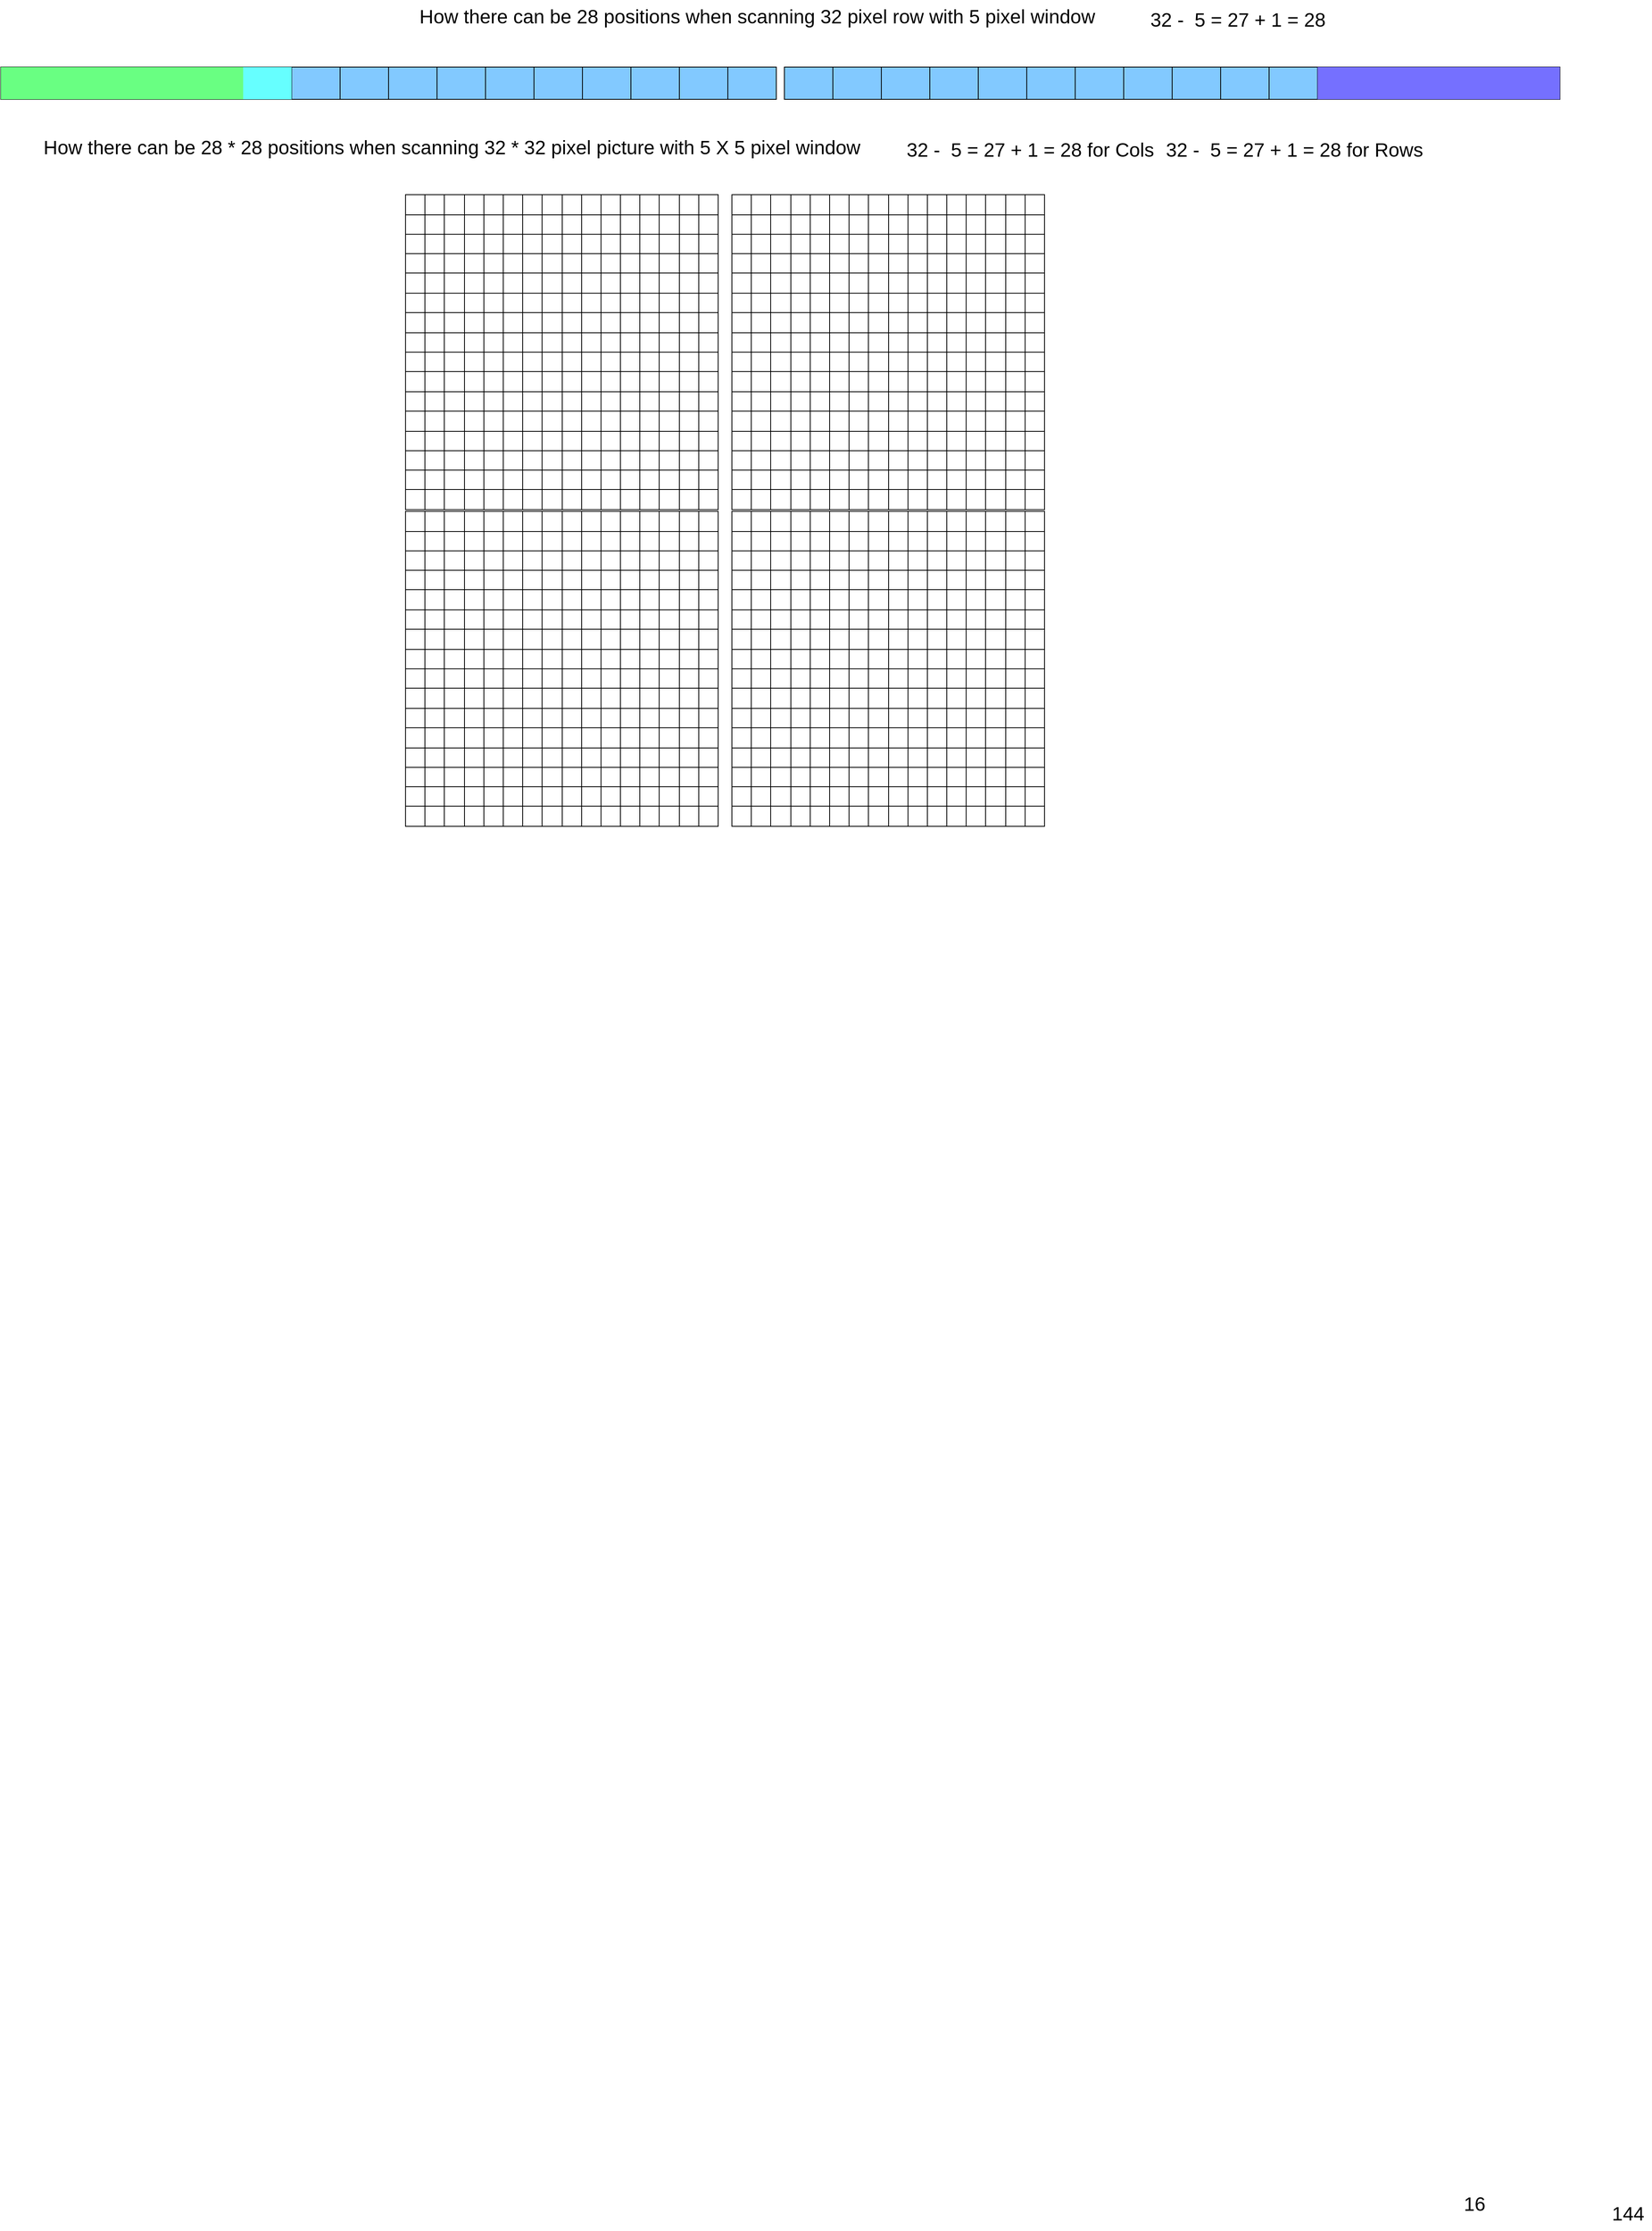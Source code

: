 <mxfile>
    <diagram id="Y4bNB3iInKJNvIMYRjbc" name="Page-1">
        <mxGraphModel dx="4016" dy="2752" grid="0" gridSize="10" guides="1" tooltips="1" connect="1" arrows="1" fold="1" page="0" pageScale="1" pageWidth="827" pageHeight="1169" math="0" shadow="0">
            <root>
                <mxCell id="0"/>
                <mxCell id="1" parent="0"/>
                <mxCell id="2046" value="&lt;font style=&quot;font-size: 24px;&quot;&gt;16&lt;/font&gt;" style="text;html=1;align=center;verticalAlign=middle;resizable=0;points=[];autosize=1;strokeColor=none;fillColor=none;" vertex="1" parent="1">
                    <mxGeometry x="1116.5" y="1583" width="45" height="41" as="geometry"/>
                </mxCell>
                <mxCell id="2052" value="&lt;span style=&quot;font-size: 24px;&quot;&gt;144&lt;/span&gt;" style="text;html=1;align=center;verticalAlign=middle;resizable=0;points=[];autosize=1;strokeColor=none;fillColor=none;" vertex="1" parent="1">
                    <mxGeometry x="1300" y="1595" width="58" height="41" as="geometry"/>
                </mxCell>
                <mxCell id="2053" value="" style="shape=table;startSize=0;container=1;collapsible=0;childLayout=tableLayout;fontSize=24;fillColor=#82C9FF;" vertex="1" parent="1">
                    <mxGeometry x="-685" y="-1042" width="960" height="40" as="geometry"/>
                </mxCell>
                <mxCell id="2054" value="" style="shape=tableRow;horizontal=0;startSize=0;swimlaneHead=0;swimlaneBody=0;top=0;left=0;bottom=0;right=0;collapsible=0;dropTarget=0;fillColor=none;points=[[0,0.5],[1,0.5]];portConstraint=eastwest;fontSize=24;" vertex="1" parent="2053">
                    <mxGeometry width="960" height="40" as="geometry"/>
                </mxCell>
                <mxCell id="2055" value="" style="shape=partialRectangle;html=1;whiteSpace=wrap;connectable=0;overflow=hidden;fillColor=#69FF82;top=0;left=0;bottom=0;right=0;pointerEvents=1;fontSize=24;" vertex="1" parent="2054">
                    <mxGeometry width="60" height="40" as="geometry">
                        <mxRectangle width="60" height="40" as="alternateBounds"/>
                    </mxGeometry>
                </mxCell>
                <mxCell id="2056" value="" style="shape=partialRectangle;html=1;whiteSpace=wrap;connectable=0;overflow=hidden;fillColor=#69FF82;top=0;left=0;bottom=0;right=0;pointerEvents=1;fontSize=24;" vertex="1" parent="2054">
                    <mxGeometry x="60" width="60" height="40" as="geometry">
                        <mxRectangle width="60" height="40" as="alternateBounds"/>
                    </mxGeometry>
                </mxCell>
                <mxCell id="2057" value="" style="shape=partialRectangle;html=1;whiteSpace=wrap;connectable=0;overflow=hidden;fillColor=#69FF82;top=0;left=0;bottom=0;right=0;pointerEvents=1;fontSize=24;" vertex="1" parent="2054">
                    <mxGeometry x="120" width="60" height="40" as="geometry">
                        <mxRectangle width="60" height="40" as="alternateBounds"/>
                    </mxGeometry>
                </mxCell>
                <mxCell id="2058" value="" style="shape=partialRectangle;html=1;whiteSpace=wrap;connectable=0;overflow=hidden;fillColor=#69FF82;top=0;left=0;bottom=0;right=0;pointerEvents=1;fontSize=24;" vertex="1" parent="2054">
                    <mxGeometry x="180" width="60" height="40" as="geometry">
                        <mxRectangle width="60" height="40" as="alternateBounds"/>
                    </mxGeometry>
                </mxCell>
                <mxCell id="2059" value="" style="shape=partialRectangle;html=1;whiteSpace=wrap;connectable=0;overflow=hidden;fillColor=#69FF82;top=0;left=0;bottom=0;right=0;pointerEvents=1;fontSize=24;" vertex="1" parent="2054">
                    <mxGeometry x="240" width="60" height="40" as="geometry">
                        <mxRectangle width="60" height="40" as="alternateBounds"/>
                    </mxGeometry>
                </mxCell>
                <mxCell id="2060" value="" style="shape=partialRectangle;html=1;whiteSpace=wrap;connectable=0;overflow=hidden;fillColor=#66FFFF;top=0;left=0;bottom=0;right=0;pointerEvents=1;fontSize=24;" vertex="1" parent="2054">
                    <mxGeometry x="300" width="60" height="40" as="geometry">
                        <mxRectangle width="60" height="40" as="alternateBounds"/>
                    </mxGeometry>
                </mxCell>
                <mxCell id="2061" value="" style="shape=partialRectangle;html=1;whiteSpace=wrap;connectable=0;overflow=hidden;fillColor=none;top=0;left=0;bottom=0;right=0;pointerEvents=1;fontSize=24;" vertex="1" parent="2054">
                    <mxGeometry x="360" width="60" height="40" as="geometry">
                        <mxRectangle width="60" height="40" as="alternateBounds"/>
                    </mxGeometry>
                </mxCell>
                <mxCell id="2062" value="" style="shape=partialRectangle;html=1;whiteSpace=wrap;connectable=0;overflow=hidden;fillColor=none;top=0;left=0;bottom=0;right=0;pointerEvents=1;fontSize=24;" vertex="1" parent="2054">
                    <mxGeometry x="420" width="60" height="40" as="geometry">
                        <mxRectangle width="60" height="40" as="alternateBounds"/>
                    </mxGeometry>
                </mxCell>
                <mxCell id="2063" value="" style="shape=partialRectangle;html=1;whiteSpace=wrap;connectable=0;overflow=hidden;fillColor=none;top=0;left=0;bottom=0;right=0;pointerEvents=1;fontSize=24;" vertex="1" parent="2054">
                    <mxGeometry x="480" width="60" height="40" as="geometry">
                        <mxRectangle width="60" height="40" as="alternateBounds"/>
                    </mxGeometry>
                </mxCell>
                <mxCell id="2064" value="" style="shape=partialRectangle;html=1;whiteSpace=wrap;connectable=0;overflow=hidden;fillColor=none;top=0;left=0;bottom=0;right=0;pointerEvents=1;fontSize=24;" vertex="1" parent="2054">
                    <mxGeometry x="540" width="60" height="40" as="geometry">
                        <mxRectangle width="60" height="40" as="alternateBounds"/>
                    </mxGeometry>
                </mxCell>
                <mxCell id="2065" value="" style="shape=partialRectangle;html=1;whiteSpace=wrap;connectable=0;overflow=hidden;fillColor=none;top=0;left=0;bottom=0;right=0;pointerEvents=1;fontSize=24;" vertex="1" parent="2054">
                    <mxGeometry x="600" width="60" height="40" as="geometry">
                        <mxRectangle width="60" height="40" as="alternateBounds"/>
                    </mxGeometry>
                </mxCell>
                <mxCell id="2066" value="" style="shape=partialRectangle;html=1;whiteSpace=wrap;connectable=0;overflow=hidden;fillColor=none;top=0;left=0;bottom=0;right=0;pointerEvents=1;fontSize=24;" vertex="1" parent="2054">
                    <mxGeometry x="660" width="60" height="40" as="geometry">
                        <mxRectangle width="60" height="40" as="alternateBounds"/>
                    </mxGeometry>
                </mxCell>
                <mxCell id="2067" value="" style="shape=partialRectangle;html=1;whiteSpace=wrap;connectable=0;overflow=hidden;fillColor=none;top=0;left=0;bottom=0;right=0;pointerEvents=1;fontSize=24;" vertex="1" parent="2054">
                    <mxGeometry x="720" width="60" height="40" as="geometry">
                        <mxRectangle width="60" height="40" as="alternateBounds"/>
                    </mxGeometry>
                </mxCell>
                <mxCell id="2068" value="" style="shape=partialRectangle;html=1;whiteSpace=wrap;connectable=0;overflow=hidden;fillColor=none;top=0;left=0;bottom=0;right=0;pointerEvents=1;fontSize=24;" vertex="1" parent="2054">
                    <mxGeometry x="780" width="60" height="40" as="geometry">
                        <mxRectangle width="60" height="40" as="alternateBounds"/>
                    </mxGeometry>
                </mxCell>
                <mxCell id="2069" value="" style="shape=partialRectangle;html=1;whiteSpace=wrap;connectable=0;overflow=hidden;fillColor=none;top=0;left=0;bottom=0;right=0;pointerEvents=1;fontSize=24;" vertex="1" parent="2054">
                    <mxGeometry x="840" width="60" height="40" as="geometry">
                        <mxRectangle width="60" height="40" as="alternateBounds"/>
                    </mxGeometry>
                </mxCell>
                <mxCell id="2070" value="" style="shape=partialRectangle;html=1;whiteSpace=wrap;connectable=0;overflow=hidden;fillColor=none;top=0;left=0;bottom=0;right=0;pointerEvents=1;fontSize=24;" vertex="1" parent="2054">
                    <mxGeometry x="900" width="60" height="40" as="geometry">
                        <mxRectangle width="60" height="40" as="alternateBounds"/>
                    </mxGeometry>
                </mxCell>
                <mxCell id="2071" value="" style="shape=table;startSize=0;container=1;collapsible=0;childLayout=tableLayout;fontSize=24;fillColor=#82C9FF;" vertex="1" parent="1">
                    <mxGeometry x="285" y="-1042" width="960" height="40" as="geometry"/>
                </mxCell>
                <mxCell id="2072" value="" style="shape=tableRow;horizontal=0;startSize=0;swimlaneHead=0;swimlaneBody=0;top=0;left=0;bottom=0;right=0;collapsible=0;dropTarget=0;fillColor=none;points=[[0,0.5],[1,0.5]];portConstraint=eastwest;fontSize=24;" vertex="1" parent="2071">
                    <mxGeometry width="960" height="40" as="geometry"/>
                </mxCell>
                <mxCell id="2073" value="" style="shape=partialRectangle;html=1;whiteSpace=wrap;connectable=0;overflow=hidden;fillColor=none;top=0;left=0;bottom=0;right=0;pointerEvents=1;fontSize=24;" vertex="1" parent="2072">
                    <mxGeometry width="60" height="40" as="geometry">
                        <mxRectangle width="60" height="40" as="alternateBounds"/>
                    </mxGeometry>
                </mxCell>
                <mxCell id="2074" value="" style="shape=partialRectangle;html=1;whiteSpace=wrap;connectable=0;overflow=hidden;fillColor=none;top=0;left=0;bottom=0;right=0;pointerEvents=1;fontSize=24;" vertex="1" parent="2072">
                    <mxGeometry x="60" width="60" height="40" as="geometry">
                        <mxRectangle width="60" height="40" as="alternateBounds"/>
                    </mxGeometry>
                </mxCell>
                <mxCell id="2075" value="" style="shape=partialRectangle;html=1;whiteSpace=wrap;connectable=0;overflow=hidden;fillColor=none;top=0;left=0;bottom=0;right=0;pointerEvents=1;fontSize=24;" vertex="1" parent="2072">
                    <mxGeometry x="120" width="60" height="40" as="geometry">
                        <mxRectangle width="60" height="40" as="alternateBounds"/>
                    </mxGeometry>
                </mxCell>
                <mxCell id="2076" value="" style="shape=partialRectangle;html=1;whiteSpace=wrap;connectable=0;overflow=hidden;fillColor=none;top=0;left=0;bottom=0;right=0;pointerEvents=1;fontSize=24;" vertex="1" parent="2072">
                    <mxGeometry x="180" width="60" height="40" as="geometry">
                        <mxRectangle width="60" height="40" as="alternateBounds"/>
                    </mxGeometry>
                </mxCell>
                <mxCell id="2077" value="" style="shape=partialRectangle;html=1;whiteSpace=wrap;connectable=0;overflow=hidden;fillColor=none;top=0;left=0;bottom=0;right=0;pointerEvents=1;fontSize=24;" vertex="1" parent="2072">
                    <mxGeometry x="240" width="60" height="40" as="geometry">
                        <mxRectangle width="60" height="40" as="alternateBounds"/>
                    </mxGeometry>
                </mxCell>
                <mxCell id="2078" value="" style="shape=partialRectangle;html=1;whiteSpace=wrap;connectable=0;overflow=hidden;fillColor=none;top=0;left=0;bottom=0;right=0;pointerEvents=1;fontSize=24;" vertex="1" parent="2072">
                    <mxGeometry x="300" width="60" height="40" as="geometry">
                        <mxRectangle width="60" height="40" as="alternateBounds"/>
                    </mxGeometry>
                </mxCell>
                <mxCell id="2079" value="" style="shape=partialRectangle;html=1;whiteSpace=wrap;connectable=0;overflow=hidden;fillColor=none;top=0;left=0;bottom=0;right=0;pointerEvents=1;fontSize=24;" vertex="1" parent="2072">
                    <mxGeometry x="360" width="60" height="40" as="geometry">
                        <mxRectangle width="60" height="40" as="alternateBounds"/>
                    </mxGeometry>
                </mxCell>
                <mxCell id="2080" value="" style="shape=partialRectangle;html=1;whiteSpace=wrap;connectable=0;overflow=hidden;fillColor=none;top=0;left=0;bottom=0;right=0;pointerEvents=1;fontSize=24;" vertex="1" parent="2072">
                    <mxGeometry x="420" width="60" height="40" as="geometry">
                        <mxRectangle width="60" height="40" as="alternateBounds"/>
                    </mxGeometry>
                </mxCell>
                <mxCell id="2081" value="" style="shape=partialRectangle;html=1;whiteSpace=wrap;connectable=0;overflow=hidden;fillColor=none;top=0;left=0;bottom=0;right=0;pointerEvents=1;fontSize=24;" vertex="1" parent="2072">
                    <mxGeometry x="480" width="60" height="40" as="geometry">
                        <mxRectangle width="60" height="40" as="alternateBounds"/>
                    </mxGeometry>
                </mxCell>
                <mxCell id="2082" value="" style="shape=partialRectangle;html=1;whiteSpace=wrap;connectable=0;overflow=hidden;fillColor=none;top=0;left=0;bottom=0;right=0;pointerEvents=1;fontSize=24;" vertex="1" parent="2072">
                    <mxGeometry x="540" width="60" height="40" as="geometry">
                        <mxRectangle width="60" height="40" as="alternateBounds"/>
                    </mxGeometry>
                </mxCell>
                <mxCell id="2083" value="" style="shape=partialRectangle;html=1;whiteSpace=wrap;connectable=0;overflow=hidden;fillColor=none;top=0;left=0;bottom=0;right=0;pointerEvents=1;fontSize=24;" vertex="1" parent="2072">
                    <mxGeometry x="600" width="60" height="40" as="geometry">
                        <mxRectangle width="60" height="40" as="alternateBounds"/>
                    </mxGeometry>
                </mxCell>
                <mxCell id="2084" value="" style="shape=partialRectangle;html=1;whiteSpace=wrap;connectable=0;overflow=hidden;fillColor=#7570FF;top=0;left=0;bottom=0;right=0;pointerEvents=1;fontSize=24;" vertex="1" parent="2072">
                    <mxGeometry x="660" width="60" height="40" as="geometry">
                        <mxRectangle width="60" height="40" as="alternateBounds"/>
                    </mxGeometry>
                </mxCell>
                <mxCell id="2085" value="" style="shape=partialRectangle;html=1;whiteSpace=wrap;connectable=0;overflow=hidden;fillColor=#7570FF;top=0;left=0;bottom=0;right=0;pointerEvents=1;fontSize=24;" vertex="1" parent="2072">
                    <mxGeometry x="720" width="60" height="40" as="geometry">
                        <mxRectangle width="60" height="40" as="alternateBounds"/>
                    </mxGeometry>
                </mxCell>
                <mxCell id="2086" value="" style="shape=partialRectangle;html=1;whiteSpace=wrap;connectable=0;overflow=hidden;fillColor=#7570FF;top=0;left=0;bottom=0;right=0;pointerEvents=1;fontSize=24;" vertex="1" parent="2072">
                    <mxGeometry x="780" width="60" height="40" as="geometry">
                        <mxRectangle width="60" height="40" as="alternateBounds"/>
                    </mxGeometry>
                </mxCell>
                <mxCell id="2087" value="" style="shape=partialRectangle;html=1;whiteSpace=wrap;connectable=0;overflow=hidden;fillColor=#7570FF;top=0;left=0;bottom=0;right=0;pointerEvents=1;fontSize=24;" vertex="1" parent="2072">
                    <mxGeometry x="840" width="60" height="40" as="geometry">
                        <mxRectangle width="60" height="40" as="alternateBounds"/>
                    </mxGeometry>
                </mxCell>
                <mxCell id="2088" value="" style="shape=partialRectangle;html=1;whiteSpace=wrap;connectable=0;overflow=hidden;fillColor=#7570FF;top=0;left=0;bottom=0;right=0;pointerEvents=1;fontSize=24;" vertex="1" parent="2072">
                    <mxGeometry x="900" width="60" height="40" as="geometry">
                        <mxRectangle width="60" height="40" as="alternateBounds"/>
                    </mxGeometry>
                </mxCell>
                <mxCell id="2089" value="32 -&amp;nbsp; 5 = 27 + 1 = 28" style="text;html=1;align=center;verticalAlign=middle;resizable=0;points=[];autosize=1;strokeColor=none;fillColor=none;fontSize=24;" vertex="1" parent="1">
                    <mxGeometry x="728" y="-1121" width="235" height="41" as="geometry"/>
                </mxCell>
                <mxCell id="2090" value="How there can be 28 positions when scanning 32 pixel row with 5 pixel window" style="text;html=1;align=center;verticalAlign=middle;resizable=0;points=[];autosize=1;strokeColor=none;fillColor=none;fontSize=24;" vertex="1" parent="1">
                    <mxGeometry x="-176" y="-1125" width="854" height="41" as="geometry"/>
                </mxCell>
                <mxCell id="2263" value="How there can be 28 * 28 positions when scanning 32 * 32 pixel picture with 5 X 5 pixel window" style="text;html=1;align=center;verticalAlign=middle;resizable=0;points=[];autosize=1;strokeColor=none;fillColor=none;fontSize=24;" vertex="1" parent="1">
                    <mxGeometry x="-642" y="-963" width="1029" height="41" as="geometry"/>
                </mxCell>
                <mxCell id="2264" value="32 -&amp;nbsp; 5 = 27 + 1 = 28 for Cols" style="text;html=1;align=center;verticalAlign=middle;resizable=0;points=[];autosize=1;strokeColor=none;fillColor=none;fontSize=24;" vertex="1" parent="1">
                    <mxGeometry x="427" y="-960" width="324" height="41" as="geometry"/>
                </mxCell>
                <mxCell id="2265" value="32 -&amp;nbsp; 5 = 27 + 1 = 28 for Rows" style="text;html=1;align=center;verticalAlign=middle;resizable=0;points=[];autosize=1;strokeColor=none;fillColor=none;fontSize=24;" vertex="1" parent="1">
                    <mxGeometry x="748" y="-960" width="336" height="41" as="geometry"/>
                </mxCell>
                <mxCell id="2539" value="" style="shape=table;startSize=0;container=1;collapsible=0;childLayout=tableLayout;fontSize=24;fillColor=none;" vertex="1" parent="1">
                    <mxGeometry x="-184" y="-884" width="387" height="390" as="geometry"/>
                </mxCell>
                <mxCell id="2540" value="" style="shape=tableRow;horizontal=0;startSize=0;swimlaneHead=0;swimlaneBody=0;top=0;left=0;bottom=0;right=0;collapsible=0;dropTarget=0;fillColor=none;points=[[0,0.5],[1,0.5]];portConstraint=eastwest;fontSize=24;" vertex="1" parent="2539">
                    <mxGeometry width="387" height="25" as="geometry"/>
                </mxCell>
                <mxCell id="2541" value="" style="shape=partialRectangle;html=1;whiteSpace=wrap;connectable=0;overflow=hidden;fillColor=none;top=0;left=0;bottom=0;right=0;pointerEvents=1;fontSize=24;" vertex="1" parent="2540">
                    <mxGeometry width="24" height="25" as="geometry">
                        <mxRectangle width="24" height="25" as="alternateBounds"/>
                    </mxGeometry>
                </mxCell>
                <mxCell id="2542" value="" style="shape=partialRectangle;html=1;whiteSpace=wrap;connectable=0;overflow=hidden;fillColor=none;top=0;left=0;bottom=0;right=0;pointerEvents=1;fontSize=24;" vertex="1" parent="2540">
                    <mxGeometry x="24" width="24" height="25" as="geometry">
                        <mxRectangle width="24" height="25" as="alternateBounds"/>
                    </mxGeometry>
                </mxCell>
                <mxCell id="2543" value="" style="shape=partialRectangle;html=1;whiteSpace=wrap;connectable=0;overflow=hidden;fillColor=none;top=0;left=0;bottom=0;right=0;pointerEvents=1;fontSize=24;" vertex="1" parent="2540">
                    <mxGeometry x="48" width="25" height="25" as="geometry">
                        <mxRectangle width="25" height="25" as="alternateBounds"/>
                    </mxGeometry>
                </mxCell>
                <mxCell id="2544" value="" style="shape=partialRectangle;html=1;whiteSpace=wrap;connectable=0;overflow=hidden;fillColor=none;top=0;left=0;bottom=0;right=0;pointerEvents=1;fontSize=24;" vertex="1" parent="2540">
                    <mxGeometry x="73" width="24" height="25" as="geometry">
                        <mxRectangle width="24" height="25" as="alternateBounds"/>
                    </mxGeometry>
                </mxCell>
                <mxCell id="2545" value="" style="shape=partialRectangle;html=1;whiteSpace=wrap;connectable=0;overflow=hidden;fillColor=none;top=0;left=0;bottom=0;right=0;pointerEvents=1;fontSize=24;" vertex="1" parent="2540">
                    <mxGeometry x="97" width="24" height="25" as="geometry">
                        <mxRectangle width="24" height="25" as="alternateBounds"/>
                    </mxGeometry>
                </mxCell>
                <mxCell id="2546" value="" style="shape=partialRectangle;html=1;whiteSpace=wrap;connectable=0;overflow=hidden;fillColor=none;top=0;left=0;bottom=0;right=0;pointerEvents=1;fontSize=24;" vertex="1" parent="2540">
                    <mxGeometry x="121" width="24" height="25" as="geometry">
                        <mxRectangle width="24" height="25" as="alternateBounds"/>
                    </mxGeometry>
                </mxCell>
                <mxCell id="2547" value="" style="shape=partialRectangle;html=1;whiteSpace=wrap;connectable=0;overflow=hidden;fillColor=none;top=0;left=0;bottom=0;right=0;pointerEvents=1;fontSize=24;" vertex="1" parent="2540">
                    <mxGeometry x="145" width="24" height="25" as="geometry">
                        <mxRectangle width="24" height="25" as="alternateBounds"/>
                    </mxGeometry>
                </mxCell>
                <mxCell id="2548" value="" style="shape=partialRectangle;html=1;whiteSpace=wrap;connectable=0;overflow=hidden;fillColor=none;top=0;left=0;bottom=0;right=0;pointerEvents=1;fontSize=24;" vertex="1" parent="2540">
                    <mxGeometry x="169" width="25" height="25" as="geometry">
                        <mxRectangle width="25" height="25" as="alternateBounds"/>
                    </mxGeometry>
                </mxCell>
                <mxCell id="2549" value="" style="shape=partialRectangle;html=1;whiteSpace=wrap;connectable=0;overflow=hidden;fillColor=none;top=0;left=0;bottom=0;right=0;pointerEvents=1;fontSize=24;" vertex="1" parent="2540">
                    <mxGeometry x="194" width="24" height="25" as="geometry">
                        <mxRectangle width="24" height="25" as="alternateBounds"/>
                    </mxGeometry>
                </mxCell>
                <mxCell id="2550" value="" style="shape=partialRectangle;html=1;whiteSpace=wrap;connectable=0;overflow=hidden;fillColor=none;top=0;left=0;bottom=0;right=0;pointerEvents=1;fontSize=24;" vertex="1" parent="2540">
                    <mxGeometry x="218" width="24" height="25" as="geometry">
                        <mxRectangle width="24" height="25" as="alternateBounds"/>
                    </mxGeometry>
                </mxCell>
                <mxCell id="2551" value="" style="shape=partialRectangle;html=1;whiteSpace=wrap;connectable=0;overflow=hidden;fillColor=none;top=0;left=0;bottom=0;right=0;pointerEvents=1;fontSize=24;" vertex="1" parent="2540">
                    <mxGeometry x="242" width="24" height="25" as="geometry">
                        <mxRectangle width="24" height="25" as="alternateBounds"/>
                    </mxGeometry>
                </mxCell>
                <mxCell id="2552" value="" style="shape=partialRectangle;html=1;whiteSpace=wrap;connectable=0;overflow=hidden;fillColor=none;top=0;left=0;bottom=0;right=0;pointerEvents=1;fontSize=24;" vertex="1" parent="2540">
                    <mxGeometry x="266" width="24" height="25" as="geometry">
                        <mxRectangle width="24" height="25" as="alternateBounds"/>
                    </mxGeometry>
                </mxCell>
                <mxCell id="2553" value="" style="shape=partialRectangle;html=1;whiteSpace=wrap;connectable=0;overflow=hidden;fillColor=none;top=0;left=0;bottom=0;right=0;pointerEvents=1;fontSize=24;" vertex="1" parent="2540">
                    <mxGeometry x="290" width="24" height="25" as="geometry">
                        <mxRectangle width="24" height="25" as="alternateBounds"/>
                    </mxGeometry>
                </mxCell>
                <mxCell id="2554" value="" style="shape=partialRectangle;html=1;whiteSpace=wrap;connectable=0;overflow=hidden;fillColor=none;top=0;left=0;bottom=0;right=0;pointerEvents=1;fontSize=24;" vertex="1" parent="2540">
                    <mxGeometry x="314" width="25" height="25" as="geometry">
                        <mxRectangle width="25" height="25" as="alternateBounds"/>
                    </mxGeometry>
                </mxCell>
                <mxCell id="2555" value="" style="shape=partialRectangle;html=1;whiteSpace=wrap;connectable=0;overflow=hidden;fillColor=none;top=0;left=0;bottom=0;right=0;pointerEvents=1;fontSize=24;" vertex="1" parent="2540">
                    <mxGeometry x="339" width="24" height="25" as="geometry">
                        <mxRectangle width="24" height="25" as="alternateBounds"/>
                    </mxGeometry>
                </mxCell>
                <mxCell id="2556" value="" style="shape=partialRectangle;html=1;whiteSpace=wrap;connectable=0;overflow=hidden;fillColor=none;top=0;left=0;bottom=0;right=0;pointerEvents=1;fontSize=24;" vertex="1" parent="2540">
                    <mxGeometry x="363" width="24" height="25" as="geometry">
                        <mxRectangle width="24" height="25" as="alternateBounds"/>
                    </mxGeometry>
                </mxCell>
                <mxCell id="2557" value="" style="shape=tableRow;horizontal=0;startSize=0;swimlaneHead=0;swimlaneBody=0;top=0;left=0;bottom=0;right=0;collapsible=0;dropTarget=0;fillColor=none;points=[[0,0.5],[1,0.5]];portConstraint=eastwest;fontSize=24;" vertex="1" parent="2539">
                    <mxGeometry y="25" width="387" height="24" as="geometry"/>
                </mxCell>
                <mxCell id="2558" value="" style="shape=partialRectangle;html=1;whiteSpace=wrap;connectable=0;overflow=hidden;fillColor=none;top=0;left=0;bottom=0;right=0;pointerEvents=1;fontSize=24;" vertex="1" parent="2557">
                    <mxGeometry width="24" height="24" as="geometry">
                        <mxRectangle width="24" height="24" as="alternateBounds"/>
                    </mxGeometry>
                </mxCell>
                <mxCell id="2559" value="" style="shape=partialRectangle;html=1;whiteSpace=wrap;connectable=0;overflow=hidden;fillColor=none;top=0;left=0;bottom=0;right=0;pointerEvents=1;fontSize=24;" vertex="1" parent="2557">
                    <mxGeometry x="24" width="24" height="24" as="geometry">
                        <mxRectangle width="24" height="24" as="alternateBounds"/>
                    </mxGeometry>
                </mxCell>
                <mxCell id="2560" value="" style="shape=partialRectangle;html=1;whiteSpace=wrap;connectable=0;overflow=hidden;fillColor=none;top=0;left=0;bottom=0;right=0;pointerEvents=1;fontSize=24;" vertex="1" parent="2557">
                    <mxGeometry x="48" width="25" height="24" as="geometry">
                        <mxRectangle width="25" height="24" as="alternateBounds"/>
                    </mxGeometry>
                </mxCell>
                <mxCell id="2561" value="" style="shape=partialRectangle;html=1;whiteSpace=wrap;connectable=0;overflow=hidden;fillColor=none;top=0;left=0;bottom=0;right=0;pointerEvents=1;fontSize=24;" vertex="1" parent="2557">
                    <mxGeometry x="73" width="24" height="24" as="geometry">
                        <mxRectangle width="24" height="24" as="alternateBounds"/>
                    </mxGeometry>
                </mxCell>
                <mxCell id="2562" value="" style="shape=partialRectangle;html=1;whiteSpace=wrap;connectable=0;overflow=hidden;fillColor=none;top=0;left=0;bottom=0;right=0;pointerEvents=1;fontSize=24;" vertex="1" parent="2557">
                    <mxGeometry x="97" width="24" height="24" as="geometry">
                        <mxRectangle width="24" height="24" as="alternateBounds"/>
                    </mxGeometry>
                </mxCell>
                <mxCell id="2563" value="" style="shape=partialRectangle;html=1;whiteSpace=wrap;connectable=0;overflow=hidden;fillColor=none;top=0;left=0;bottom=0;right=0;pointerEvents=1;fontSize=24;" vertex="1" parent="2557">
                    <mxGeometry x="121" width="24" height="24" as="geometry">
                        <mxRectangle width="24" height="24" as="alternateBounds"/>
                    </mxGeometry>
                </mxCell>
                <mxCell id="2564" value="" style="shape=partialRectangle;html=1;whiteSpace=wrap;connectable=0;overflow=hidden;fillColor=none;top=0;left=0;bottom=0;right=0;pointerEvents=1;fontSize=24;" vertex="1" parent="2557">
                    <mxGeometry x="145" width="24" height="24" as="geometry">
                        <mxRectangle width="24" height="24" as="alternateBounds"/>
                    </mxGeometry>
                </mxCell>
                <mxCell id="2565" value="" style="shape=partialRectangle;html=1;whiteSpace=wrap;connectable=0;overflow=hidden;fillColor=none;top=0;left=0;bottom=0;right=0;pointerEvents=1;fontSize=24;" vertex="1" parent="2557">
                    <mxGeometry x="169" width="25" height="24" as="geometry">
                        <mxRectangle width="25" height="24" as="alternateBounds"/>
                    </mxGeometry>
                </mxCell>
                <mxCell id="2566" value="" style="shape=partialRectangle;html=1;whiteSpace=wrap;connectable=0;overflow=hidden;fillColor=none;top=0;left=0;bottom=0;right=0;pointerEvents=1;fontSize=24;" vertex="1" parent="2557">
                    <mxGeometry x="194" width="24" height="24" as="geometry">
                        <mxRectangle width="24" height="24" as="alternateBounds"/>
                    </mxGeometry>
                </mxCell>
                <mxCell id="2567" value="" style="shape=partialRectangle;html=1;whiteSpace=wrap;connectable=0;overflow=hidden;fillColor=none;top=0;left=0;bottom=0;right=0;pointerEvents=1;fontSize=24;" vertex="1" parent="2557">
                    <mxGeometry x="218" width="24" height="24" as="geometry">
                        <mxRectangle width="24" height="24" as="alternateBounds"/>
                    </mxGeometry>
                </mxCell>
                <mxCell id="2568" value="" style="shape=partialRectangle;html=1;whiteSpace=wrap;connectable=0;overflow=hidden;fillColor=none;top=0;left=0;bottom=0;right=0;pointerEvents=1;fontSize=24;" vertex="1" parent="2557">
                    <mxGeometry x="242" width="24" height="24" as="geometry">
                        <mxRectangle width="24" height="24" as="alternateBounds"/>
                    </mxGeometry>
                </mxCell>
                <mxCell id="2569" value="" style="shape=partialRectangle;html=1;whiteSpace=wrap;connectable=0;overflow=hidden;fillColor=none;top=0;left=0;bottom=0;right=0;pointerEvents=1;fontSize=24;" vertex="1" parent="2557">
                    <mxGeometry x="266" width="24" height="24" as="geometry">
                        <mxRectangle width="24" height="24" as="alternateBounds"/>
                    </mxGeometry>
                </mxCell>
                <mxCell id="2570" value="" style="shape=partialRectangle;html=1;whiteSpace=wrap;connectable=0;overflow=hidden;fillColor=none;top=0;left=0;bottom=0;right=0;pointerEvents=1;fontSize=24;" vertex="1" parent="2557">
                    <mxGeometry x="290" width="24" height="24" as="geometry">
                        <mxRectangle width="24" height="24" as="alternateBounds"/>
                    </mxGeometry>
                </mxCell>
                <mxCell id="2571" value="" style="shape=partialRectangle;html=1;whiteSpace=wrap;connectable=0;overflow=hidden;fillColor=none;top=0;left=0;bottom=0;right=0;pointerEvents=1;fontSize=24;" vertex="1" parent="2557">
                    <mxGeometry x="314" width="25" height="24" as="geometry">
                        <mxRectangle width="25" height="24" as="alternateBounds"/>
                    </mxGeometry>
                </mxCell>
                <mxCell id="2572" value="" style="shape=partialRectangle;html=1;whiteSpace=wrap;connectable=0;overflow=hidden;fillColor=none;top=0;left=0;bottom=0;right=0;pointerEvents=1;fontSize=24;" vertex="1" parent="2557">
                    <mxGeometry x="339" width="24" height="24" as="geometry">
                        <mxRectangle width="24" height="24" as="alternateBounds"/>
                    </mxGeometry>
                </mxCell>
                <mxCell id="2573" value="" style="shape=partialRectangle;html=1;whiteSpace=wrap;connectable=0;overflow=hidden;fillColor=none;top=0;left=0;bottom=0;right=0;pointerEvents=1;fontSize=24;" vertex="1" parent="2557">
                    <mxGeometry x="363" width="24" height="24" as="geometry">
                        <mxRectangle width="24" height="24" as="alternateBounds"/>
                    </mxGeometry>
                </mxCell>
                <mxCell id="2574" value="" style="shape=tableRow;horizontal=0;startSize=0;swimlaneHead=0;swimlaneBody=0;top=0;left=0;bottom=0;right=0;collapsible=0;dropTarget=0;fillColor=none;points=[[0,0.5],[1,0.5]];portConstraint=eastwest;fontSize=24;" vertex="1" parent="2539">
                    <mxGeometry y="49" width="387" height="24" as="geometry"/>
                </mxCell>
                <mxCell id="2575" value="" style="shape=partialRectangle;html=1;whiteSpace=wrap;connectable=0;overflow=hidden;fillColor=none;top=0;left=0;bottom=0;right=0;pointerEvents=1;fontSize=24;" vertex="1" parent="2574">
                    <mxGeometry width="24" height="24" as="geometry">
                        <mxRectangle width="24" height="24" as="alternateBounds"/>
                    </mxGeometry>
                </mxCell>
                <mxCell id="2576" value="" style="shape=partialRectangle;html=1;whiteSpace=wrap;connectable=0;overflow=hidden;fillColor=none;top=0;left=0;bottom=0;right=0;pointerEvents=1;fontSize=24;" vertex="1" parent="2574">
                    <mxGeometry x="24" width="24" height="24" as="geometry">
                        <mxRectangle width="24" height="24" as="alternateBounds"/>
                    </mxGeometry>
                </mxCell>
                <mxCell id="2577" value="" style="shape=partialRectangle;html=1;whiteSpace=wrap;connectable=0;overflow=hidden;fillColor=none;top=0;left=0;bottom=0;right=0;pointerEvents=1;fontSize=24;" vertex="1" parent="2574">
                    <mxGeometry x="48" width="25" height="24" as="geometry">
                        <mxRectangle width="25" height="24" as="alternateBounds"/>
                    </mxGeometry>
                </mxCell>
                <mxCell id="2578" value="" style="shape=partialRectangle;html=1;whiteSpace=wrap;connectable=0;overflow=hidden;fillColor=none;top=0;left=0;bottom=0;right=0;pointerEvents=1;fontSize=24;" vertex="1" parent="2574">
                    <mxGeometry x="73" width="24" height="24" as="geometry">
                        <mxRectangle width="24" height="24" as="alternateBounds"/>
                    </mxGeometry>
                </mxCell>
                <mxCell id="2579" value="" style="shape=partialRectangle;html=1;whiteSpace=wrap;connectable=0;overflow=hidden;fillColor=none;top=0;left=0;bottom=0;right=0;pointerEvents=1;fontSize=24;" vertex="1" parent="2574">
                    <mxGeometry x="97" width="24" height="24" as="geometry">
                        <mxRectangle width="24" height="24" as="alternateBounds"/>
                    </mxGeometry>
                </mxCell>
                <mxCell id="2580" value="" style="shape=partialRectangle;html=1;whiteSpace=wrap;connectable=0;overflow=hidden;fillColor=none;top=0;left=0;bottom=0;right=0;pointerEvents=1;fontSize=24;" vertex="1" parent="2574">
                    <mxGeometry x="121" width="24" height="24" as="geometry">
                        <mxRectangle width="24" height="24" as="alternateBounds"/>
                    </mxGeometry>
                </mxCell>
                <mxCell id="2581" value="" style="shape=partialRectangle;html=1;whiteSpace=wrap;connectable=0;overflow=hidden;fillColor=none;top=0;left=0;bottom=0;right=0;pointerEvents=1;fontSize=24;" vertex="1" parent="2574">
                    <mxGeometry x="145" width="24" height="24" as="geometry">
                        <mxRectangle width="24" height="24" as="alternateBounds"/>
                    </mxGeometry>
                </mxCell>
                <mxCell id="2582" value="" style="shape=partialRectangle;html=1;whiteSpace=wrap;connectable=0;overflow=hidden;fillColor=none;top=0;left=0;bottom=0;right=0;pointerEvents=1;fontSize=24;" vertex="1" parent="2574">
                    <mxGeometry x="169" width="25" height="24" as="geometry">
                        <mxRectangle width="25" height="24" as="alternateBounds"/>
                    </mxGeometry>
                </mxCell>
                <mxCell id="2583" value="" style="shape=partialRectangle;html=1;whiteSpace=wrap;connectable=0;overflow=hidden;fillColor=none;top=0;left=0;bottom=0;right=0;pointerEvents=1;fontSize=24;" vertex="1" parent="2574">
                    <mxGeometry x="194" width="24" height="24" as="geometry">
                        <mxRectangle width="24" height="24" as="alternateBounds"/>
                    </mxGeometry>
                </mxCell>
                <mxCell id="2584" value="" style="shape=partialRectangle;html=1;whiteSpace=wrap;connectable=0;overflow=hidden;fillColor=none;top=0;left=0;bottom=0;right=0;pointerEvents=1;fontSize=24;" vertex="1" parent="2574">
                    <mxGeometry x="218" width="24" height="24" as="geometry">
                        <mxRectangle width="24" height="24" as="alternateBounds"/>
                    </mxGeometry>
                </mxCell>
                <mxCell id="2585" value="" style="shape=partialRectangle;html=1;whiteSpace=wrap;connectable=0;overflow=hidden;fillColor=none;top=0;left=0;bottom=0;right=0;pointerEvents=1;fontSize=24;" vertex="1" parent="2574">
                    <mxGeometry x="242" width="24" height="24" as="geometry">
                        <mxRectangle width="24" height="24" as="alternateBounds"/>
                    </mxGeometry>
                </mxCell>
                <mxCell id="2586" value="" style="shape=partialRectangle;html=1;whiteSpace=wrap;connectable=0;overflow=hidden;fillColor=none;top=0;left=0;bottom=0;right=0;pointerEvents=1;fontSize=24;" vertex="1" parent="2574">
                    <mxGeometry x="266" width="24" height="24" as="geometry">
                        <mxRectangle width="24" height="24" as="alternateBounds"/>
                    </mxGeometry>
                </mxCell>
                <mxCell id="2587" value="" style="shape=partialRectangle;html=1;whiteSpace=wrap;connectable=0;overflow=hidden;fillColor=none;top=0;left=0;bottom=0;right=0;pointerEvents=1;fontSize=24;" vertex="1" parent="2574">
                    <mxGeometry x="290" width="24" height="24" as="geometry">
                        <mxRectangle width="24" height="24" as="alternateBounds"/>
                    </mxGeometry>
                </mxCell>
                <mxCell id="2588" value="" style="shape=partialRectangle;html=1;whiteSpace=wrap;connectable=0;overflow=hidden;fillColor=none;top=0;left=0;bottom=0;right=0;pointerEvents=1;fontSize=24;" vertex="1" parent="2574">
                    <mxGeometry x="314" width="25" height="24" as="geometry">
                        <mxRectangle width="25" height="24" as="alternateBounds"/>
                    </mxGeometry>
                </mxCell>
                <mxCell id="2589" value="" style="shape=partialRectangle;html=1;whiteSpace=wrap;connectable=0;overflow=hidden;fillColor=none;top=0;left=0;bottom=0;right=0;pointerEvents=1;fontSize=24;" vertex="1" parent="2574">
                    <mxGeometry x="339" width="24" height="24" as="geometry">
                        <mxRectangle width="24" height="24" as="alternateBounds"/>
                    </mxGeometry>
                </mxCell>
                <mxCell id="2590" value="" style="shape=partialRectangle;html=1;whiteSpace=wrap;connectable=0;overflow=hidden;fillColor=none;top=0;left=0;bottom=0;right=0;pointerEvents=1;fontSize=24;" vertex="1" parent="2574">
                    <mxGeometry x="363" width="24" height="24" as="geometry">
                        <mxRectangle width="24" height="24" as="alternateBounds"/>
                    </mxGeometry>
                </mxCell>
                <mxCell id="2591" value="" style="shape=tableRow;horizontal=0;startSize=0;swimlaneHead=0;swimlaneBody=0;top=0;left=0;bottom=0;right=0;collapsible=0;dropTarget=0;fillColor=none;points=[[0,0.5],[1,0.5]];portConstraint=eastwest;fontSize=24;" vertex="1" parent="2539">
                    <mxGeometry y="73" width="387" height="24" as="geometry"/>
                </mxCell>
                <mxCell id="2592" value="" style="shape=partialRectangle;html=1;whiteSpace=wrap;connectable=0;overflow=hidden;fillColor=none;top=0;left=0;bottom=0;right=0;pointerEvents=1;fontSize=24;" vertex="1" parent="2591">
                    <mxGeometry width="24" height="24" as="geometry">
                        <mxRectangle width="24" height="24" as="alternateBounds"/>
                    </mxGeometry>
                </mxCell>
                <mxCell id="2593" value="" style="shape=partialRectangle;html=1;whiteSpace=wrap;connectable=0;overflow=hidden;fillColor=none;top=0;left=0;bottom=0;right=0;pointerEvents=1;fontSize=24;" vertex="1" parent="2591">
                    <mxGeometry x="24" width="24" height="24" as="geometry">
                        <mxRectangle width="24" height="24" as="alternateBounds"/>
                    </mxGeometry>
                </mxCell>
                <mxCell id="2594" value="" style="shape=partialRectangle;html=1;whiteSpace=wrap;connectable=0;overflow=hidden;fillColor=none;top=0;left=0;bottom=0;right=0;pointerEvents=1;fontSize=24;" vertex="1" parent="2591">
                    <mxGeometry x="48" width="25" height="24" as="geometry">
                        <mxRectangle width="25" height="24" as="alternateBounds"/>
                    </mxGeometry>
                </mxCell>
                <mxCell id="2595" value="" style="shape=partialRectangle;html=1;whiteSpace=wrap;connectable=0;overflow=hidden;fillColor=none;top=0;left=0;bottom=0;right=0;pointerEvents=1;fontSize=24;" vertex="1" parent="2591">
                    <mxGeometry x="73" width="24" height="24" as="geometry">
                        <mxRectangle width="24" height="24" as="alternateBounds"/>
                    </mxGeometry>
                </mxCell>
                <mxCell id="2596" value="" style="shape=partialRectangle;html=1;whiteSpace=wrap;connectable=0;overflow=hidden;fillColor=none;top=0;left=0;bottom=0;right=0;pointerEvents=1;fontSize=24;" vertex="1" parent="2591">
                    <mxGeometry x="97" width="24" height="24" as="geometry">
                        <mxRectangle width="24" height="24" as="alternateBounds"/>
                    </mxGeometry>
                </mxCell>
                <mxCell id="2597" value="" style="shape=partialRectangle;html=1;whiteSpace=wrap;connectable=0;overflow=hidden;fillColor=none;top=0;left=0;bottom=0;right=0;pointerEvents=1;fontSize=24;" vertex="1" parent="2591">
                    <mxGeometry x="121" width="24" height="24" as="geometry">
                        <mxRectangle width="24" height="24" as="alternateBounds"/>
                    </mxGeometry>
                </mxCell>
                <mxCell id="2598" value="" style="shape=partialRectangle;html=1;whiteSpace=wrap;connectable=0;overflow=hidden;fillColor=none;top=0;left=0;bottom=0;right=0;pointerEvents=1;fontSize=24;" vertex="1" parent="2591">
                    <mxGeometry x="145" width="24" height="24" as="geometry">
                        <mxRectangle width="24" height="24" as="alternateBounds"/>
                    </mxGeometry>
                </mxCell>
                <mxCell id="2599" value="" style="shape=partialRectangle;html=1;whiteSpace=wrap;connectable=0;overflow=hidden;fillColor=none;top=0;left=0;bottom=0;right=0;pointerEvents=1;fontSize=24;" vertex="1" parent="2591">
                    <mxGeometry x="169" width="25" height="24" as="geometry">
                        <mxRectangle width="25" height="24" as="alternateBounds"/>
                    </mxGeometry>
                </mxCell>
                <mxCell id="2600" value="" style="shape=partialRectangle;html=1;whiteSpace=wrap;connectable=0;overflow=hidden;fillColor=none;top=0;left=0;bottom=0;right=0;pointerEvents=1;fontSize=24;" vertex="1" parent="2591">
                    <mxGeometry x="194" width="24" height="24" as="geometry">
                        <mxRectangle width="24" height="24" as="alternateBounds"/>
                    </mxGeometry>
                </mxCell>
                <mxCell id="2601" value="" style="shape=partialRectangle;html=1;whiteSpace=wrap;connectable=0;overflow=hidden;fillColor=none;top=0;left=0;bottom=0;right=0;pointerEvents=1;fontSize=24;" vertex="1" parent="2591">
                    <mxGeometry x="218" width="24" height="24" as="geometry">
                        <mxRectangle width="24" height="24" as="alternateBounds"/>
                    </mxGeometry>
                </mxCell>
                <mxCell id="2602" value="" style="shape=partialRectangle;html=1;whiteSpace=wrap;connectable=0;overflow=hidden;fillColor=none;top=0;left=0;bottom=0;right=0;pointerEvents=1;fontSize=24;" vertex="1" parent="2591">
                    <mxGeometry x="242" width="24" height="24" as="geometry">
                        <mxRectangle width="24" height="24" as="alternateBounds"/>
                    </mxGeometry>
                </mxCell>
                <mxCell id="2603" value="" style="shape=partialRectangle;html=1;whiteSpace=wrap;connectable=0;overflow=hidden;fillColor=none;top=0;left=0;bottom=0;right=0;pointerEvents=1;fontSize=24;" vertex="1" parent="2591">
                    <mxGeometry x="266" width="24" height="24" as="geometry">
                        <mxRectangle width="24" height="24" as="alternateBounds"/>
                    </mxGeometry>
                </mxCell>
                <mxCell id="2604" value="" style="shape=partialRectangle;html=1;whiteSpace=wrap;connectable=0;overflow=hidden;fillColor=none;top=0;left=0;bottom=0;right=0;pointerEvents=1;fontSize=24;" vertex="1" parent="2591">
                    <mxGeometry x="290" width="24" height="24" as="geometry">
                        <mxRectangle width="24" height="24" as="alternateBounds"/>
                    </mxGeometry>
                </mxCell>
                <mxCell id="2605" value="" style="shape=partialRectangle;html=1;whiteSpace=wrap;connectable=0;overflow=hidden;fillColor=none;top=0;left=0;bottom=0;right=0;pointerEvents=1;fontSize=24;" vertex="1" parent="2591">
                    <mxGeometry x="314" width="25" height="24" as="geometry">
                        <mxRectangle width="25" height="24" as="alternateBounds"/>
                    </mxGeometry>
                </mxCell>
                <mxCell id="2606" value="" style="shape=partialRectangle;html=1;whiteSpace=wrap;connectable=0;overflow=hidden;fillColor=none;top=0;left=0;bottom=0;right=0;pointerEvents=1;fontSize=24;" vertex="1" parent="2591">
                    <mxGeometry x="339" width="24" height="24" as="geometry">
                        <mxRectangle width="24" height="24" as="alternateBounds"/>
                    </mxGeometry>
                </mxCell>
                <mxCell id="2607" value="" style="shape=partialRectangle;html=1;whiteSpace=wrap;connectable=0;overflow=hidden;fillColor=none;top=0;left=0;bottom=0;right=0;pointerEvents=1;fontSize=24;" vertex="1" parent="2591">
                    <mxGeometry x="363" width="24" height="24" as="geometry">
                        <mxRectangle width="24" height="24" as="alternateBounds"/>
                    </mxGeometry>
                </mxCell>
                <mxCell id="2608" value="" style="shape=tableRow;horizontal=0;startSize=0;swimlaneHead=0;swimlaneBody=0;top=0;left=0;bottom=0;right=0;collapsible=0;dropTarget=0;fillColor=none;points=[[0,0.5],[1,0.5]];portConstraint=eastwest;fontSize=24;" vertex="1" parent="2539">
                    <mxGeometry y="97" width="387" height="25" as="geometry"/>
                </mxCell>
                <mxCell id="2609" value="" style="shape=partialRectangle;html=1;whiteSpace=wrap;connectable=0;overflow=hidden;fillColor=none;top=0;left=0;bottom=0;right=0;pointerEvents=1;fontSize=24;" vertex="1" parent="2608">
                    <mxGeometry width="24" height="25" as="geometry">
                        <mxRectangle width="24" height="25" as="alternateBounds"/>
                    </mxGeometry>
                </mxCell>
                <mxCell id="2610" value="" style="shape=partialRectangle;html=1;whiteSpace=wrap;connectable=0;overflow=hidden;fillColor=none;top=0;left=0;bottom=0;right=0;pointerEvents=1;fontSize=24;" vertex="1" parent="2608">
                    <mxGeometry x="24" width="24" height="25" as="geometry">
                        <mxRectangle width="24" height="25" as="alternateBounds"/>
                    </mxGeometry>
                </mxCell>
                <mxCell id="2611" value="" style="shape=partialRectangle;html=1;whiteSpace=wrap;connectable=0;overflow=hidden;fillColor=none;top=0;left=0;bottom=0;right=0;pointerEvents=1;fontSize=24;" vertex="1" parent="2608">
                    <mxGeometry x="48" width="25" height="25" as="geometry">
                        <mxRectangle width="25" height="25" as="alternateBounds"/>
                    </mxGeometry>
                </mxCell>
                <mxCell id="2612" value="" style="shape=partialRectangle;html=1;whiteSpace=wrap;connectable=0;overflow=hidden;fillColor=none;top=0;left=0;bottom=0;right=0;pointerEvents=1;fontSize=24;" vertex="1" parent="2608">
                    <mxGeometry x="73" width="24" height="25" as="geometry">
                        <mxRectangle width="24" height="25" as="alternateBounds"/>
                    </mxGeometry>
                </mxCell>
                <mxCell id="2613" value="" style="shape=partialRectangle;html=1;whiteSpace=wrap;connectable=0;overflow=hidden;fillColor=none;top=0;left=0;bottom=0;right=0;pointerEvents=1;fontSize=24;" vertex="1" parent="2608">
                    <mxGeometry x="97" width="24" height="25" as="geometry">
                        <mxRectangle width="24" height="25" as="alternateBounds"/>
                    </mxGeometry>
                </mxCell>
                <mxCell id="2614" value="" style="shape=partialRectangle;html=1;whiteSpace=wrap;connectable=0;overflow=hidden;fillColor=none;top=0;left=0;bottom=0;right=0;pointerEvents=1;fontSize=24;" vertex="1" parent="2608">
                    <mxGeometry x="121" width="24" height="25" as="geometry">
                        <mxRectangle width="24" height="25" as="alternateBounds"/>
                    </mxGeometry>
                </mxCell>
                <mxCell id="2615" value="" style="shape=partialRectangle;html=1;whiteSpace=wrap;connectable=0;overflow=hidden;fillColor=none;top=0;left=0;bottom=0;right=0;pointerEvents=1;fontSize=24;" vertex="1" parent="2608">
                    <mxGeometry x="145" width="24" height="25" as="geometry">
                        <mxRectangle width="24" height="25" as="alternateBounds"/>
                    </mxGeometry>
                </mxCell>
                <mxCell id="2616" value="" style="shape=partialRectangle;html=1;whiteSpace=wrap;connectable=0;overflow=hidden;fillColor=none;top=0;left=0;bottom=0;right=0;pointerEvents=1;fontSize=24;" vertex="1" parent="2608">
                    <mxGeometry x="169" width="25" height="25" as="geometry">
                        <mxRectangle width="25" height="25" as="alternateBounds"/>
                    </mxGeometry>
                </mxCell>
                <mxCell id="2617" value="" style="shape=partialRectangle;html=1;whiteSpace=wrap;connectable=0;overflow=hidden;fillColor=none;top=0;left=0;bottom=0;right=0;pointerEvents=1;fontSize=24;" vertex="1" parent="2608">
                    <mxGeometry x="194" width="24" height="25" as="geometry">
                        <mxRectangle width="24" height="25" as="alternateBounds"/>
                    </mxGeometry>
                </mxCell>
                <mxCell id="2618" value="" style="shape=partialRectangle;html=1;whiteSpace=wrap;connectable=0;overflow=hidden;fillColor=none;top=0;left=0;bottom=0;right=0;pointerEvents=1;fontSize=24;" vertex="1" parent="2608">
                    <mxGeometry x="218" width="24" height="25" as="geometry">
                        <mxRectangle width="24" height="25" as="alternateBounds"/>
                    </mxGeometry>
                </mxCell>
                <mxCell id="2619" value="" style="shape=partialRectangle;html=1;whiteSpace=wrap;connectable=0;overflow=hidden;fillColor=none;top=0;left=0;bottom=0;right=0;pointerEvents=1;fontSize=24;" vertex="1" parent="2608">
                    <mxGeometry x="242" width="24" height="25" as="geometry">
                        <mxRectangle width="24" height="25" as="alternateBounds"/>
                    </mxGeometry>
                </mxCell>
                <mxCell id="2620" value="" style="shape=partialRectangle;html=1;whiteSpace=wrap;connectable=0;overflow=hidden;fillColor=none;top=0;left=0;bottom=0;right=0;pointerEvents=1;fontSize=24;" vertex="1" parent="2608">
                    <mxGeometry x="266" width="24" height="25" as="geometry">
                        <mxRectangle width="24" height="25" as="alternateBounds"/>
                    </mxGeometry>
                </mxCell>
                <mxCell id="2621" value="" style="shape=partialRectangle;html=1;whiteSpace=wrap;connectable=0;overflow=hidden;fillColor=none;top=0;left=0;bottom=0;right=0;pointerEvents=1;fontSize=24;" vertex="1" parent="2608">
                    <mxGeometry x="290" width="24" height="25" as="geometry">
                        <mxRectangle width="24" height="25" as="alternateBounds"/>
                    </mxGeometry>
                </mxCell>
                <mxCell id="2622" value="" style="shape=partialRectangle;html=1;whiteSpace=wrap;connectable=0;overflow=hidden;fillColor=none;top=0;left=0;bottom=0;right=0;pointerEvents=1;fontSize=24;" vertex="1" parent="2608">
                    <mxGeometry x="314" width="25" height="25" as="geometry">
                        <mxRectangle width="25" height="25" as="alternateBounds"/>
                    </mxGeometry>
                </mxCell>
                <mxCell id="2623" value="" style="shape=partialRectangle;html=1;whiteSpace=wrap;connectable=0;overflow=hidden;fillColor=none;top=0;left=0;bottom=0;right=0;pointerEvents=1;fontSize=24;" vertex="1" parent="2608">
                    <mxGeometry x="339" width="24" height="25" as="geometry">
                        <mxRectangle width="24" height="25" as="alternateBounds"/>
                    </mxGeometry>
                </mxCell>
                <mxCell id="2624" value="" style="shape=partialRectangle;html=1;whiteSpace=wrap;connectable=0;overflow=hidden;fillColor=none;top=0;left=0;bottom=0;right=0;pointerEvents=1;fontSize=24;" vertex="1" parent="2608">
                    <mxGeometry x="363" width="24" height="25" as="geometry">
                        <mxRectangle width="24" height="25" as="alternateBounds"/>
                    </mxGeometry>
                </mxCell>
                <mxCell id="2625" value="" style="shape=tableRow;horizontal=0;startSize=0;swimlaneHead=0;swimlaneBody=0;top=0;left=0;bottom=0;right=0;collapsible=0;dropTarget=0;fillColor=none;points=[[0,0.5],[1,0.5]];portConstraint=eastwest;fontSize=24;" vertex="1" parent="2539">
                    <mxGeometry y="122" width="387" height="24" as="geometry"/>
                </mxCell>
                <mxCell id="2626" value="" style="shape=partialRectangle;html=1;whiteSpace=wrap;connectable=0;overflow=hidden;fillColor=none;top=0;left=0;bottom=0;right=0;pointerEvents=1;fontSize=24;" vertex="1" parent="2625">
                    <mxGeometry width="24" height="24" as="geometry">
                        <mxRectangle width="24" height="24" as="alternateBounds"/>
                    </mxGeometry>
                </mxCell>
                <mxCell id="2627" value="" style="shape=partialRectangle;html=1;whiteSpace=wrap;connectable=0;overflow=hidden;fillColor=none;top=0;left=0;bottom=0;right=0;pointerEvents=1;fontSize=24;" vertex="1" parent="2625">
                    <mxGeometry x="24" width="24" height="24" as="geometry">
                        <mxRectangle width="24" height="24" as="alternateBounds"/>
                    </mxGeometry>
                </mxCell>
                <mxCell id="2628" value="" style="shape=partialRectangle;html=1;whiteSpace=wrap;connectable=0;overflow=hidden;fillColor=none;top=0;left=0;bottom=0;right=0;pointerEvents=1;fontSize=24;" vertex="1" parent="2625">
                    <mxGeometry x="48" width="25" height="24" as="geometry">
                        <mxRectangle width="25" height="24" as="alternateBounds"/>
                    </mxGeometry>
                </mxCell>
                <mxCell id="2629" value="" style="shape=partialRectangle;html=1;whiteSpace=wrap;connectable=0;overflow=hidden;fillColor=none;top=0;left=0;bottom=0;right=0;pointerEvents=1;fontSize=24;" vertex="1" parent="2625">
                    <mxGeometry x="73" width="24" height="24" as="geometry">
                        <mxRectangle width="24" height="24" as="alternateBounds"/>
                    </mxGeometry>
                </mxCell>
                <mxCell id="2630" value="" style="shape=partialRectangle;html=1;whiteSpace=wrap;connectable=0;overflow=hidden;fillColor=none;top=0;left=0;bottom=0;right=0;pointerEvents=1;fontSize=24;" vertex="1" parent="2625">
                    <mxGeometry x="97" width="24" height="24" as="geometry">
                        <mxRectangle width="24" height="24" as="alternateBounds"/>
                    </mxGeometry>
                </mxCell>
                <mxCell id="2631" value="" style="shape=partialRectangle;html=1;whiteSpace=wrap;connectable=0;overflow=hidden;fillColor=none;top=0;left=0;bottom=0;right=0;pointerEvents=1;fontSize=24;" vertex="1" parent="2625">
                    <mxGeometry x="121" width="24" height="24" as="geometry">
                        <mxRectangle width="24" height="24" as="alternateBounds"/>
                    </mxGeometry>
                </mxCell>
                <mxCell id="2632" value="" style="shape=partialRectangle;html=1;whiteSpace=wrap;connectable=0;overflow=hidden;fillColor=none;top=0;left=0;bottom=0;right=0;pointerEvents=1;fontSize=24;" vertex="1" parent="2625">
                    <mxGeometry x="145" width="24" height="24" as="geometry">
                        <mxRectangle width="24" height="24" as="alternateBounds"/>
                    </mxGeometry>
                </mxCell>
                <mxCell id="2633" value="" style="shape=partialRectangle;html=1;whiteSpace=wrap;connectable=0;overflow=hidden;fillColor=none;top=0;left=0;bottom=0;right=0;pointerEvents=1;fontSize=24;" vertex="1" parent="2625">
                    <mxGeometry x="169" width="25" height="24" as="geometry">
                        <mxRectangle width="25" height="24" as="alternateBounds"/>
                    </mxGeometry>
                </mxCell>
                <mxCell id="2634" value="" style="shape=partialRectangle;html=1;whiteSpace=wrap;connectable=0;overflow=hidden;fillColor=none;top=0;left=0;bottom=0;right=0;pointerEvents=1;fontSize=24;" vertex="1" parent="2625">
                    <mxGeometry x="194" width="24" height="24" as="geometry">
                        <mxRectangle width="24" height="24" as="alternateBounds"/>
                    </mxGeometry>
                </mxCell>
                <mxCell id="2635" value="" style="shape=partialRectangle;html=1;whiteSpace=wrap;connectable=0;overflow=hidden;fillColor=none;top=0;left=0;bottom=0;right=0;pointerEvents=1;fontSize=24;" vertex="1" parent="2625">
                    <mxGeometry x="218" width="24" height="24" as="geometry">
                        <mxRectangle width="24" height="24" as="alternateBounds"/>
                    </mxGeometry>
                </mxCell>
                <mxCell id="2636" value="" style="shape=partialRectangle;html=1;whiteSpace=wrap;connectable=0;overflow=hidden;fillColor=none;top=0;left=0;bottom=0;right=0;pointerEvents=1;fontSize=24;" vertex="1" parent="2625">
                    <mxGeometry x="242" width="24" height="24" as="geometry">
                        <mxRectangle width="24" height="24" as="alternateBounds"/>
                    </mxGeometry>
                </mxCell>
                <mxCell id="2637" value="" style="shape=partialRectangle;html=1;whiteSpace=wrap;connectable=0;overflow=hidden;fillColor=none;top=0;left=0;bottom=0;right=0;pointerEvents=1;fontSize=24;" vertex="1" parent="2625">
                    <mxGeometry x="266" width="24" height="24" as="geometry">
                        <mxRectangle width="24" height="24" as="alternateBounds"/>
                    </mxGeometry>
                </mxCell>
                <mxCell id="2638" value="" style="shape=partialRectangle;html=1;whiteSpace=wrap;connectable=0;overflow=hidden;fillColor=none;top=0;left=0;bottom=0;right=0;pointerEvents=1;fontSize=24;" vertex="1" parent="2625">
                    <mxGeometry x="290" width="24" height="24" as="geometry">
                        <mxRectangle width="24" height="24" as="alternateBounds"/>
                    </mxGeometry>
                </mxCell>
                <mxCell id="2639" value="" style="shape=partialRectangle;html=1;whiteSpace=wrap;connectable=0;overflow=hidden;fillColor=none;top=0;left=0;bottom=0;right=0;pointerEvents=1;fontSize=24;" vertex="1" parent="2625">
                    <mxGeometry x="314" width="25" height="24" as="geometry">
                        <mxRectangle width="25" height="24" as="alternateBounds"/>
                    </mxGeometry>
                </mxCell>
                <mxCell id="2640" value="" style="shape=partialRectangle;html=1;whiteSpace=wrap;connectable=0;overflow=hidden;fillColor=none;top=0;left=0;bottom=0;right=0;pointerEvents=1;fontSize=24;" vertex="1" parent="2625">
                    <mxGeometry x="339" width="24" height="24" as="geometry">
                        <mxRectangle width="24" height="24" as="alternateBounds"/>
                    </mxGeometry>
                </mxCell>
                <mxCell id="2641" value="" style="shape=partialRectangle;html=1;whiteSpace=wrap;connectable=0;overflow=hidden;fillColor=none;top=0;left=0;bottom=0;right=0;pointerEvents=1;fontSize=24;" vertex="1" parent="2625">
                    <mxGeometry x="363" width="24" height="24" as="geometry">
                        <mxRectangle width="24" height="24" as="alternateBounds"/>
                    </mxGeometry>
                </mxCell>
                <mxCell id="2642" value="" style="shape=tableRow;horizontal=0;startSize=0;swimlaneHead=0;swimlaneBody=0;top=0;left=0;bottom=0;right=0;collapsible=0;dropTarget=0;fillColor=none;points=[[0,0.5],[1,0.5]];portConstraint=eastwest;fontSize=24;" vertex="1" parent="2539">
                    <mxGeometry y="146" width="387" height="25" as="geometry"/>
                </mxCell>
                <mxCell id="2643" value="" style="shape=partialRectangle;html=1;whiteSpace=wrap;connectable=0;overflow=hidden;fillColor=none;top=0;left=0;bottom=0;right=0;pointerEvents=1;fontSize=24;" vertex="1" parent="2642">
                    <mxGeometry width="24" height="25" as="geometry">
                        <mxRectangle width="24" height="25" as="alternateBounds"/>
                    </mxGeometry>
                </mxCell>
                <mxCell id="2644" value="" style="shape=partialRectangle;html=1;whiteSpace=wrap;connectable=0;overflow=hidden;fillColor=none;top=0;left=0;bottom=0;right=0;pointerEvents=1;fontSize=24;" vertex="1" parent="2642">
                    <mxGeometry x="24" width="24" height="25" as="geometry">
                        <mxRectangle width="24" height="25" as="alternateBounds"/>
                    </mxGeometry>
                </mxCell>
                <mxCell id="2645" value="" style="shape=partialRectangle;html=1;whiteSpace=wrap;connectable=0;overflow=hidden;fillColor=none;top=0;left=0;bottom=0;right=0;pointerEvents=1;fontSize=24;" vertex="1" parent="2642">
                    <mxGeometry x="48" width="25" height="25" as="geometry">
                        <mxRectangle width="25" height="25" as="alternateBounds"/>
                    </mxGeometry>
                </mxCell>
                <mxCell id="2646" value="" style="shape=partialRectangle;html=1;whiteSpace=wrap;connectable=0;overflow=hidden;fillColor=none;top=0;left=0;bottom=0;right=0;pointerEvents=1;fontSize=24;" vertex="1" parent="2642">
                    <mxGeometry x="73" width="24" height="25" as="geometry">
                        <mxRectangle width="24" height="25" as="alternateBounds"/>
                    </mxGeometry>
                </mxCell>
                <mxCell id="2647" value="" style="shape=partialRectangle;html=1;whiteSpace=wrap;connectable=0;overflow=hidden;fillColor=none;top=0;left=0;bottom=0;right=0;pointerEvents=1;fontSize=24;" vertex="1" parent="2642">
                    <mxGeometry x="97" width="24" height="25" as="geometry">
                        <mxRectangle width="24" height="25" as="alternateBounds"/>
                    </mxGeometry>
                </mxCell>
                <mxCell id="2648" value="" style="shape=partialRectangle;html=1;whiteSpace=wrap;connectable=0;overflow=hidden;fillColor=none;top=0;left=0;bottom=0;right=0;pointerEvents=1;fontSize=24;" vertex="1" parent="2642">
                    <mxGeometry x="121" width="24" height="25" as="geometry">
                        <mxRectangle width="24" height="25" as="alternateBounds"/>
                    </mxGeometry>
                </mxCell>
                <mxCell id="2649" value="" style="shape=partialRectangle;html=1;whiteSpace=wrap;connectable=0;overflow=hidden;fillColor=none;top=0;left=0;bottom=0;right=0;pointerEvents=1;fontSize=24;" vertex="1" parent="2642">
                    <mxGeometry x="145" width="24" height="25" as="geometry">
                        <mxRectangle width="24" height="25" as="alternateBounds"/>
                    </mxGeometry>
                </mxCell>
                <mxCell id="2650" value="" style="shape=partialRectangle;html=1;whiteSpace=wrap;connectable=0;overflow=hidden;fillColor=none;top=0;left=0;bottom=0;right=0;pointerEvents=1;fontSize=24;" vertex="1" parent="2642">
                    <mxGeometry x="169" width="25" height="25" as="geometry">
                        <mxRectangle width="25" height="25" as="alternateBounds"/>
                    </mxGeometry>
                </mxCell>
                <mxCell id="2651" value="" style="shape=partialRectangle;html=1;whiteSpace=wrap;connectable=0;overflow=hidden;fillColor=none;top=0;left=0;bottom=0;right=0;pointerEvents=1;fontSize=24;" vertex="1" parent="2642">
                    <mxGeometry x="194" width="24" height="25" as="geometry">
                        <mxRectangle width="24" height="25" as="alternateBounds"/>
                    </mxGeometry>
                </mxCell>
                <mxCell id="2652" value="" style="shape=partialRectangle;html=1;whiteSpace=wrap;connectable=0;overflow=hidden;fillColor=none;top=0;left=0;bottom=0;right=0;pointerEvents=1;fontSize=24;" vertex="1" parent="2642">
                    <mxGeometry x="218" width="24" height="25" as="geometry">
                        <mxRectangle width="24" height="25" as="alternateBounds"/>
                    </mxGeometry>
                </mxCell>
                <mxCell id="2653" value="" style="shape=partialRectangle;html=1;whiteSpace=wrap;connectable=0;overflow=hidden;fillColor=none;top=0;left=0;bottom=0;right=0;pointerEvents=1;fontSize=24;" vertex="1" parent="2642">
                    <mxGeometry x="242" width="24" height="25" as="geometry">
                        <mxRectangle width="24" height="25" as="alternateBounds"/>
                    </mxGeometry>
                </mxCell>
                <mxCell id="2654" value="" style="shape=partialRectangle;html=1;whiteSpace=wrap;connectable=0;overflow=hidden;fillColor=none;top=0;left=0;bottom=0;right=0;pointerEvents=1;fontSize=24;" vertex="1" parent="2642">
                    <mxGeometry x="266" width="24" height="25" as="geometry">
                        <mxRectangle width="24" height="25" as="alternateBounds"/>
                    </mxGeometry>
                </mxCell>
                <mxCell id="2655" value="" style="shape=partialRectangle;html=1;whiteSpace=wrap;connectable=0;overflow=hidden;fillColor=none;top=0;left=0;bottom=0;right=0;pointerEvents=1;fontSize=24;" vertex="1" parent="2642">
                    <mxGeometry x="290" width="24" height="25" as="geometry">
                        <mxRectangle width="24" height="25" as="alternateBounds"/>
                    </mxGeometry>
                </mxCell>
                <mxCell id="2656" value="" style="shape=partialRectangle;html=1;whiteSpace=wrap;connectable=0;overflow=hidden;fillColor=none;top=0;left=0;bottom=0;right=0;pointerEvents=1;fontSize=24;" vertex="1" parent="2642">
                    <mxGeometry x="314" width="25" height="25" as="geometry">
                        <mxRectangle width="25" height="25" as="alternateBounds"/>
                    </mxGeometry>
                </mxCell>
                <mxCell id="2657" value="" style="shape=partialRectangle;html=1;whiteSpace=wrap;connectable=0;overflow=hidden;fillColor=none;top=0;left=0;bottom=0;right=0;pointerEvents=1;fontSize=24;" vertex="1" parent="2642">
                    <mxGeometry x="339" width="24" height="25" as="geometry">
                        <mxRectangle width="24" height="25" as="alternateBounds"/>
                    </mxGeometry>
                </mxCell>
                <mxCell id="2658" value="" style="shape=partialRectangle;html=1;whiteSpace=wrap;connectable=0;overflow=hidden;fillColor=none;top=0;left=0;bottom=0;right=0;pointerEvents=1;fontSize=24;" vertex="1" parent="2642">
                    <mxGeometry x="363" width="24" height="25" as="geometry">
                        <mxRectangle width="24" height="25" as="alternateBounds"/>
                    </mxGeometry>
                </mxCell>
                <mxCell id="2659" value="" style="shape=tableRow;horizontal=0;startSize=0;swimlaneHead=0;swimlaneBody=0;top=0;left=0;bottom=0;right=0;collapsible=0;dropTarget=0;fillColor=none;points=[[0,0.5],[1,0.5]];portConstraint=eastwest;fontSize=24;" vertex="1" parent="2539">
                    <mxGeometry y="171" width="387" height="24" as="geometry"/>
                </mxCell>
                <mxCell id="2660" value="" style="shape=partialRectangle;html=1;whiteSpace=wrap;connectable=0;overflow=hidden;fillColor=none;top=0;left=0;bottom=0;right=0;pointerEvents=1;fontSize=24;" vertex="1" parent="2659">
                    <mxGeometry width="24" height="24" as="geometry">
                        <mxRectangle width="24" height="24" as="alternateBounds"/>
                    </mxGeometry>
                </mxCell>
                <mxCell id="2661" value="" style="shape=partialRectangle;html=1;whiteSpace=wrap;connectable=0;overflow=hidden;fillColor=none;top=0;left=0;bottom=0;right=0;pointerEvents=1;fontSize=24;" vertex="1" parent="2659">
                    <mxGeometry x="24" width="24" height="24" as="geometry">
                        <mxRectangle width="24" height="24" as="alternateBounds"/>
                    </mxGeometry>
                </mxCell>
                <mxCell id="2662" value="" style="shape=partialRectangle;html=1;whiteSpace=wrap;connectable=0;overflow=hidden;fillColor=none;top=0;left=0;bottom=0;right=0;pointerEvents=1;fontSize=24;" vertex="1" parent="2659">
                    <mxGeometry x="48" width="25" height="24" as="geometry">
                        <mxRectangle width="25" height="24" as="alternateBounds"/>
                    </mxGeometry>
                </mxCell>
                <mxCell id="2663" value="" style="shape=partialRectangle;html=1;whiteSpace=wrap;connectable=0;overflow=hidden;fillColor=none;top=0;left=0;bottom=0;right=0;pointerEvents=1;fontSize=24;" vertex="1" parent="2659">
                    <mxGeometry x="73" width="24" height="24" as="geometry">
                        <mxRectangle width="24" height="24" as="alternateBounds"/>
                    </mxGeometry>
                </mxCell>
                <mxCell id="2664" value="" style="shape=partialRectangle;html=1;whiteSpace=wrap;connectable=0;overflow=hidden;fillColor=none;top=0;left=0;bottom=0;right=0;pointerEvents=1;fontSize=24;" vertex="1" parent="2659">
                    <mxGeometry x="97" width="24" height="24" as="geometry">
                        <mxRectangle width="24" height="24" as="alternateBounds"/>
                    </mxGeometry>
                </mxCell>
                <mxCell id="2665" value="" style="shape=partialRectangle;html=1;whiteSpace=wrap;connectable=0;overflow=hidden;fillColor=none;top=0;left=0;bottom=0;right=0;pointerEvents=1;fontSize=24;" vertex="1" parent="2659">
                    <mxGeometry x="121" width="24" height="24" as="geometry">
                        <mxRectangle width="24" height="24" as="alternateBounds"/>
                    </mxGeometry>
                </mxCell>
                <mxCell id="2666" value="" style="shape=partialRectangle;html=1;whiteSpace=wrap;connectable=0;overflow=hidden;fillColor=none;top=0;left=0;bottom=0;right=0;pointerEvents=1;fontSize=24;" vertex="1" parent="2659">
                    <mxGeometry x="145" width="24" height="24" as="geometry">
                        <mxRectangle width="24" height="24" as="alternateBounds"/>
                    </mxGeometry>
                </mxCell>
                <mxCell id="2667" value="" style="shape=partialRectangle;html=1;whiteSpace=wrap;connectable=0;overflow=hidden;fillColor=none;top=0;left=0;bottom=0;right=0;pointerEvents=1;fontSize=24;" vertex="1" parent="2659">
                    <mxGeometry x="169" width="25" height="24" as="geometry">
                        <mxRectangle width="25" height="24" as="alternateBounds"/>
                    </mxGeometry>
                </mxCell>
                <mxCell id="2668" value="" style="shape=partialRectangle;html=1;whiteSpace=wrap;connectable=0;overflow=hidden;fillColor=none;top=0;left=0;bottom=0;right=0;pointerEvents=1;fontSize=24;" vertex="1" parent="2659">
                    <mxGeometry x="194" width="24" height="24" as="geometry">
                        <mxRectangle width="24" height="24" as="alternateBounds"/>
                    </mxGeometry>
                </mxCell>
                <mxCell id="2669" value="" style="shape=partialRectangle;html=1;whiteSpace=wrap;connectable=0;overflow=hidden;fillColor=none;top=0;left=0;bottom=0;right=0;pointerEvents=1;fontSize=24;" vertex="1" parent="2659">
                    <mxGeometry x="218" width="24" height="24" as="geometry">
                        <mxRectangle width="24" height="24" as="alternateBounds"/>
                    </mxGeometry>
                </mxCell>
                <mxCell id="2670" value="" style="shape=partialRectangle;html=1;whiteSpace=wrap;connectable=0;overflow=hidden;fillColor=none;top=0;left=0;bottom=0;right=0;pointerEvents=1;fontSize=24;" vertex="1" parent="2659">
                    <mxGeometry x="242" width="24" height="24" as="geometry">
                        <mxRectangle width="24" height="24" as="alternateBounds"/>
                    </mxGeometry>
                </mxCell>
                <mxCell id="2671" value="" style="shape=partialRectangle;html=1;whiteSpace=wrap;connectable=0;overflow=hidden;fillColor=none;top=0;left=0;bottom=0;right=0;pointerEvents=1;fontSize=24;" vertex="1" parent="2659">
                    <mxGeometry x="266" width="24" height="24" as="geometry">
                        <mxRectangle width="24" height="24" as="alternateBounds"/>
                    </mxGeometry>
                </mxCell>
                <mxCell id="2672" value="" style="shape=partialRectangle;html=1;whiteSpace=wrap;connectable=0;overflow=hidden;fillColor=none;top=0;left=0;bottom=0;right=0;pointerEvents=1;fontSize=24;" vertex="1" parent="2659">
                    <mxGeometry x="290" width="24" height="24" as="geometry">
                        <mxRectangle width="24" height="24" as="alternateBounds"/>
                    </mxGeometry>
                </mxCell>
                <mxCell id="2673" value="" style="shape=partialRectangle;html=1;whiteSpace=wrap;connectable=0;overflow=hidden;fillColor=none;top=0;left=0;bottom=0;right=0;pointerEvents=1;fontSize=24;" vertex="1" parent="2659">
                    <mxGeometry x="314" width="25" height="24" as="geometry">
                        <mxRectangle width="25" height="24" as="alternateBounds"/>
                    </mxGeometry>
                </mxCell>
                <mxCell id="2674" value="" style="shape=partialRectangle;html=1;whiteSpace=wrap;connectable=0;overflow=hidden;fillColor=none;top=0;left=0;bottom=0;right=0;pointerEvents=1;fontSize=24;" vertex="1" parent="2659">
                    <mxGeometry x="339" width="24" height="24" as="geometry">
                        <mxRectangle width="24" height="24" as="alternateBounds"/>
                    </mxGeometry>
                </mxCell>
                <mxCell id="2675" value="" style="shape=partialRectangle;html=1;whiteSpace=wrap;connectable=0;overflow=hidden;fillColor=none;top=0;left=0;bottom=0;right=0;pointerEvents=1;fontSize=24;" vertex="1" parent="2659">
                    <mxGeometry x="363" width="24" height="24" as="geometry">
                        <mxRectangle width="24" height="24" as="alternateBounds"/>
                    </mxGeometry>
                </mxCell>
                <mxCell id="2676" value="" style="shape=tableRow;horizontal=0;startSize=0;swimlaneHead=0;swimlaneBody=0;top=0;left=0;bottom=0;right=0;collapsible=0;dropTarget=0;fillColor=none;points=[[0,0.5],[1,0.5]];portConstraint=eastwest;fontSize=24;" vertex="1" parent="2539">
                    <mxGeometry y="195" width="387" height="24" as="geometry"/>
                </mxCell>
                <mxCell id="2677" value="" style="shape=partialRectangle;html=1;whiteSpace=wrap;connectable=0;overflow=hidden;fillColor=none;top=0;left=0;bottom=0;right=0;pointerEvents=1;fontSize=24;" vertex="1" parent="2676">
                    <mxGeometry width="24" height="24" as="geometry">
                        <mxRectangle width="24" height="24" as="alternateBounds"/>
                    </mxGeometry>
                </mxCell>
                <mxCell id="2678" value="" style="shape=partialRectangle;html=1;whiteSpace=wrap;connectable=0;overflow=hidden;fillColor=none;top=0;left=0;bottom=0;right=0;pointerEvents=1;fontSize=24;" vertex="1" parent="2676">
                    <mxGeometry x="24" width="24" height="24" as="geometry">
                        <mxRectangle width="24" height="24" as="alternateBounds"/>
                    </mxGeometry>
                </mxCell>
                <mxCell id="2679" value="" style="shape=partialRectangle;html=1;whiteSpace=wrap;connectable=0;overflow=hidden;fillColor=none;top=0;left=0;bottom=0;right=0;pointerEvents=1;fontSize=24;" vertex="1" parent="2676">
                    <mxGeometry x="48" width="25" height="24" as="geometry">
                        <mxRectangle width="25" height="24" as="alternateBounds"/>
                    </mxGeometry>
                </mxCell>
                <mxCell id="2680" value="" style="shape=partialRectangle;html=1;whiteSpace=wrap;connectable=0;overflow=hidden;fillColor=none;top=0;left=0;bottom=0;right=0;pointerEvents=1;fontSize=24;" vertex="1" parent="2676">
                    <mxGeometry x="73" width="24" height="24" as="geometry">
                        <mxRectangle width="24" height="24" as="alternateBounds"/>
                    </mxGeometry>
                </mxCell>
                <mxCell id="2681" value="" style="shape=partialRectangle;html=1;whiteSpace=wrap;connectable=0;overflow=hidden;fillColor=none;top=0;left=0;bottom=0;right=0;pointerEvents=1;fontSize=24;" vertex="1" parent="2676">
                    <mxGeometry x="97" width="24" height="24" as="geometry">
                        <mxRectangle width="24" height="24" as="alternateBounds"/>
                    </mxGeometry>
                </mxCell>
                <mxCell id="2682" value="" style="shape=partialRectangle;html=1;whiteSpace=wrap;connectable=0;overflow=hidden;fillColor=none;top=0;left=0;bottom=0;right=0;pointerEvents=1;fontSize=24;" vertex="1" parent="2676">
                    <mxGeometry x="121" width="24" height="24" as="geometry">
                        <mxRectangle width="24" height="24" as="alternateBounds"/>
                    </mxGeometry>
                </mxCell>
                <mxCell id="2683" value="" style="shape=partialRectangle;html=1;whiteSpace=wrap;connectable=0;overflow=hidden;fillColor=none;top=0;left=0;bottom=0;right=0;pointerEvents=1;fontSize=24;" vertex="1" parent="2676">
                    <mxGeometry x="145" width="24" height="24" as="geometry">
                        <mxRectangle width="24" height="24" as="alternateBounds"/>
                    </mxGeometry>
                </mxCell>
                <mxCell id="2684" value="" style="shape=partialRectangle;html=1;whiteSpace=wrap;connectable=0;overflow=hidden;fillColor=none;top=0;left=0;bottom=0;right=0;pointerEvents=1;fontSize=24;" vertex="1" parent="2676">
                    <mxGeometry x="169" width="25" height="24" as="geometry">
                        <mxRectangle width="25" height="24" as="alternateBounds"/>
                    </mxGeometry>
                </mxCell>
                <mxCell id="2685" value="" style="shape=partialRectangle;html=1;whiteSpace=wrap;connectable=0;overflow=hidden;fillColor=none;top=0;left=0;bottom=0;right=0;pointerEvents=1;fontSize=24;" vertex="1" parent="2676">
                    <mxGeometry x="194" width="24" height="24" as="geometry">
                        <mxRectangle width="24" height="24" as="alternateBounds"/>
                    </mxGeometry>
                </mxCell>
                <mxCell id="2686" value="" style="shape=partialRectangle;html=1;whiteSpace=wrap;connectable=0;overflow=hidden;fillColor=none;top=0;left=0;bottom=0;right=0;pointerEvents=1;fontSize=24;" vertex="1" parent="2676">
                    <mxGeometry x="218" width="24" height="24" as="geometry">
                        <mxRectangle width="24" height="24" as="alternateBounds"/>
                    </mxGeometry>
                </mxCell>
                <mxCell id="2687" value="" style="shape=partialRectangle;html=1;whiteSpace=wrap;connectable=0;overflow=hidden;fillColor=none;top=0;left=0;bottom=0;right=0;pointerEvents=1;fontSize=24;" vertex="1" parent="2676">
                    <mxGeometry x="242" width="24" height="24" as="geometry">
                        <mxRectangle width="24" height="24" as="alternateBounds"/>
                    </mxGeometry>
                </mxCell>
                <mxCell id="2688" value="" style="shape=partialRectangle;html=1;whiteSpace=wrap;connectable=0;overflow=hidden;fillColor=none;top=0;left=0;bottom=0;right=0;pointerEvents=1;fontSize=24;" vertex="1" parent="2676">
                    <mxGeometry x="266" width="24" height="24" as="geometry">
                        <mxRectangle width="24" height="24" as="alternateBounds"/>
                    </mxGeometry>
                </mxCell>
                <mxCell id="2689" value="" style="shape=partialRectangle;html=1;whiteSpace=wrap;connectable=0;overflow=hidden;fillColor=none;top=0;left=0;bottom=0;right=0;pointerEvents=1;fontSize=24;" vertex="1" parent="2676">
                    <mxGeometry x="290" width="24" height="24" as="geometry">
                        <mxRectangle width="24" height="24" as="alternateBounds"/>
                    </mxGeometry>
                </mxCell>
                <mxCell id="2690" value="" style="shape=partialRectangle;html=1;whiteSpace=wrap;connectable=0;overflow=hidden;fillColor=none;top=0;left=0;bottom=0;right=0;pointerEvents=1;fontSize=24;" vertex="1" parent="2676">
                    <mxGeometry x="314" width="25" height="24" as="geometry">
                        <mxRectangle width="25" height="24" as="alternateBounds"/>
                    </mxGeometry>
                </mxCell>
                <mxCell id="2691" value="" style="shape=partialRectangle;html=1;whiteSpace=wrap;connectable=0;overflow=hidden;fillColor=none;top=0;left=0;bottom=0;right=0;pointerEvents=1;fontSize=24;" vertex="1" parent="2676">
                    <mxGeometry x="339" width="24" height="24" as="geometry">
                        <mxRectangle width="24" height="24" as="alternateBounds"/>
                    </mxGeometry>
                </mxCell>
                <mxCell id="2692" value="" style="shape=partialRectangle;html=1;whiteSpace=wrap;connectable=0;overflow=hidden;fillColor=none;top=0;left=0;bottom=0;right=0;pointerEvents=1;fontSize=24;" vertex="1" parent="2676">
                    <mxGeometry x="363" width="24" height="24" as="geometry">
                        <mxRectangle width="24" height="24" as="alternateBounds"/>
                    </mxGeometry>
                </mxCell>
                <mxCell id="2693" value="" style="shape=tableRow;horizontal=0;startSize=0;swimlaneHead=0;swimlaneBody=0;top=0;left=0;bottom=0;right=0;collapsible=0;dropTarget=0;fillColor=none;points=[[0,0.5],[1,0.5]];portConstraint=eastwest;fontSize=24;" vertex="1" parent="2539">
                    <mxGeometry y="219" width="387" height="25" as="geometry"/>
                </mxCell>
                <mxCell id="2694" value="" style="shape=partialRectangle;html=1;whiteSpace=wrap;connectable=0;overflow=hidden;fillColor=none;top=0;left=0;bottom=0;right=0;pointerEvents=1;fontSize=24;" vertex="1" parent="2693">
                    <mxGeometry width="24" height="25" as="geometry">
                        <mxRectangle width="24" height="25" as="alternateBounds"/>
                    </mxGeometry>
                </mxCell>
                <mxCell id="2695" value="" style="shape=partialRectangle;html=1;whiteSpace=wrap;connectable=0;overflow=hidden;fillColor=none;top=0;left=0;bottom=0;right=0;pointerEvents=1;fontSize=24;" vertex="1" parent="2693">
                    <mxGeometry x="24" width="24" height="25" as="geometry">
                        <mxRectangle width="24" height="25" as="alternateBounds"/>
                    </mxGeometry>
                </mxCell>
                <mxCell id="2696" value="" style="shape=partialRectangle;html=1;whiteSpace=wrap;connectable=0;overflow=hidden;fillColor=none;top=0;left=0;bottom=0;right=0;pointerEvents=1;fontSize=24;" vertex="1" parent="2693">
                    <mxGeometry x="48" width="25" height="25" as="geometry">
                        <mxRectangle width="25" height="25" as="alternateBounds"/>
                    </mxGeometry>
                </mxCell>
                <mxCell id="2697" value="" style="shape=partialRectangle;html=1;whiteSpace=wrap;connectable=0;overflow=hidden;fillColor=none;top=0;left=0;bottom=0;right=0;pointerEvents=1;fontSize=24;" vertex="1" parent="2693">
                    <mxGeometry x="73" width="24" height="25" as="geometry">
                        <mxRectangle width="24" height="25" as="alternateBounds"/>
                    </mxGeometry>
                </mxCell>
                <mxCell id="2698" value="" style="shape=partialRectangle;html=1;whiteSpace=wrap;connectable=0;overflow=hidden;fillColor=none;top=0;left=0;bottom=0;right=0;pointerEvents=1;fontSize=24;" vertex="1" parent="2693">
                    <mxGeometry x="97" width="24" height="25" as="geometry">
                        <mxRectangle width="24" height="25" as="alternateBounds"/>
                    </mxGeometry>
                </mxCell>
                <mxCell id="2699" value="" style="shape=partialRectangle;html=1;whiteSpace=wrap;connectable=0;overflow=hidden;fillColor=none;top=0;left=0;bottom=0;right=0;pointerEvents=1;fontSize=24;" vertex="1" parent="2693">
                    <mxGeometry x="121" width="24" height="25" as="geometry">
                        <mxRectangle width="24" height="25" as="alternateBounds"/>
                    </mxGeometry>
                </mxCell>
                <mxCell id="2700" value="" style="shape=partialRectangle;html=1;whiteSpace=wrap;connectable=0;overflow=hidden;fillColor=none;top=0;left=0;bottom=0;right=0;pointerEvents=1;fontSize=24;" vertex="1" parent="2693">
                    <mxGeometry x="145" width="24" height="25" as="geometry">
                        <mxRectangle width="24" height="25" as="alternateBounds"/>
                    </mxGeometry>
                </mxCell>
                <mxCell id="2701" value="" style="shape=partialRectangle;html=1;whiteSpace=wrap;connectable=0;overflow=hidden;fillColor=none;top=0;left=0;bottom=0;right=0;pointerEvents=1;fontSize=24;" vertex="1" parent="2693">
                    <mxGeometry x="169" width="25" height="25" as="geometry">
                        <mxRectangle width="25" height="25" as="alternateBounds"/>
                    </mxGeometry>
                </mxCell>
                <mxCell id="2702" value="" style="shape=partialRectangle;html=1;whiteSpace=wrap;connectable=0;overflow=hidden;fillColor=none;top=0;left=0;bottom=0;right=0;pointerEvents=1;fontSize=24;" vertex="1" parent="2693">
                    <mxGeometry x="194" width="24" height="25" as="geometry">
                        <mxRectangle width="24" height="25" as="alternateBounds"/>
                    </mxGeometry>
                </mxCell>
                <mxCell id="2703" value="" style="shape=partialRectangle;html=1;whiteSpace=wrap;connectable=0;overflow=hidden;fillColor=none;top=0;left=0;bottom=0;right=0;pointerEvents=1;fontSize=24;" vertex="1" parent="2693">
                    <mxGeometry x="218" width="24" height="25" as="geometry">
                        <mxRectangle width="24" height="25" as="alternateBounds"/>
                    </mxGeometry>
                </mxCell>
                <mxCell id="2704" value="" style="shape=partialRectangle;html=1;whiteSpace=wrap;connectable=0;overflow=hidden;fillColor=none;top=0;left=0;bottom=0;right=0;pointerEvents=1;fontSize=24;" vertex="1" parent="2693">
                    <mxGeometry x="242" width="24" height="25" as="geometry">
                        <mxRectangle width="24" height="25" as="alternateBounds"/>
                    </mxGeometry>
                </mxCell>
                <mxCell id="2705" value="" style="shape=partialRectangle;html=1;whiteSpace=wrap;connectable=0;overflow=hidden;fillColor=none;top=0;left=0;bottom=0;right=0;pointerEvents=1;fontSize=24;" vertex="1" parent="2693">
                    <mxGeometry x="266" width="24" height="25" as="geometry">
                        <mxRectangle width="24" height="25" as="alternateBounds"/>
                    </mxGeometry>
                </mxCell>
                <mxCell id="2706" value="" style="shape=partialRectangle;html=1;whiteSpace=wrap;connectable=0;overflow=hidden;fillColor=none;top=0;left=0;bottom=0;right=0;pointerEvents=1;fontSize=24;" vertex="1" parent="2693">
                    <mxGeometry x="290" width="24" height="25" as="geometry">
                        <mxRectangle width="24" height="25" as="alternateBounds"/>
                    </mxGeometry>
                </mxCell>
                <mxCell id="2707" value="" style="shape=partialRectangle;html=1;whiteSpace=wrap;connectable=0;overflow=hidden;fillColor=none;top=0;left=0;bottom=0;right=0;pointerEvents=1;fontSize=24;" vertex="1" parent="2693">
                    <mxGeometry x="314" width="25" height="25" as="geometry">
                        <mxRectangle width="25" height="25" as="alternateBounds"/>
                    </mxGeometry>
                </mxCell>
                <mxCell id="2708" value="" style="shape=partialRectangle;html=1;whiteSpace=wrap;connectable=0;overflow=hidden;fillColor=none;top=0;left=0;bottom=0;right=0;pointerEvents=1;fontSize=24;" vertex="1" parent="2693">
                    <mxGeometry x="339" width="24" height="25" as="geometry">
                        <mxRectangle width="24" height="25" as="alternateBounds"/>
                    </mxGeometry>
                </mxCell>
                <mxCell id="2709" value="" style="shape=partialRectangle;html=1;whiteSpace=wrap;connectable=0;overflow=hidden;fillColor=none;top=0;left=0;bottom=0;right=0;pointerEvents=1;fontSize=24;" vertex="1" parent="2693">
                    <mxGeometry x="363" width="24" height="25" as="geometry">
                        <mxRectangle width="24" height="25" as="alternateBounds"/>
                    </mxGeometry>
                </mxCell>
                <mxCell id="2710" value="" style="shape=tableRow;horizontal=0;startSize=0;swimlaneHead=0;swimlaneBody=0;top=0;left=0;bottom=0;right=0;collapsible=0;dropTarget=0;fillColor=none;points=[[0,0.5],[1,0.5]];portConstraint=eastwest;fontSize=24;" vertex="1" parent="2539">
                    <mxGeometry y="244" width="387" height="24" as="geometry"/>
                </mxCell>
                <mxCell id="2711" value="" style="shape=partialRectangle;html=1;whiteSpace=wrap;connectable=0;overflow=hidden;fillColor=none;top=0;left=0;bottom=0;right=0;pointerEvents=1;fontSize=24;" vertex="1" parent="2710">
                    <mxGeometry width="24" height="24" as="geometry">
                        <mxRectangle width="24" height="24" as="alternateBounds"/>
                    </mxGeometry>
                </mxCell>
                <mxCell id="2712" value="" style="shape=partialRectangle;html=1;whiteSpace=wrap;connectable=0;overflow=hidden;fillColor=none;top=0;left=0;bottom=0;right=0;pointerEvents=1;fontSize=24;" vertex="1" parent="2710">
                    <mxGeometry x="24" width="24" height="24" as="geometry">
                        <mxRectangle width="24" height="24" as="alternateBounds"/>
                    </mxGeometry>
                </mxCell>
                <mxCell id="2713" value="" style="shape=partialRectangle;html=1;whiteSpace=wrap;connectable=0;overflow=hidden;fillColor=none;top=0;left=0;bottom=0;right=0;pointerEvents=1;fontSize=24;" vertex="1" parent="2710">
                    <mxGeometry x="48" width="25" height="24" as="geometry">
                        <mxRectangle width="25" height="24" as="alternateBounds"/>
                    </mxGeometry>
                </mxCell>
                <mxCell id="2714" value="" style="shape=partialRectangle;html=1;whiteSpace=wrap;connectable=0;overflow=hidden;fillColor=none;top=0;left=0;bottom=0;right=0;pointerEvents=1;fontSize=24;" vertex="1" parent="2710">
                    <mxGeometry x="73" width="24" height="24" as="geometry">
                        <mxRectangle width="24" height="24" as="alternateBounds"/>
                    </mxGeometry>
                </mxCell>
                <mxCell id="2715" value="" style="shape=partialRectangle;html=1;whiteSpace=wrap;connectable=0;overflow=hidden;fillColor=none;top=0;left=0;bottom=0;right=0;pointerEvents=1;fontSize=24;" vertex="1" parent="2710">
                    <mxGeometry x="97" width="24" height="24" as="geometry">
                        <mxRectangle width="24" height="24" as="alternateBounds"/>
                    </mxGeometry>
                </mxCell>
                <mxCell id="2716" value="" style="shape=partialRectangle;html=1;whiteSpace=wrap;connectable=0;overflow=hidden;fillColor=none;top=0;left=0;bottom=0;right=0;pointerEvents=1;fontSize=24;" vertex="1" parent="2710">
                    <mxGeometry x="121" width="24" height="24" as="geometry">
                        <mxRectangle width="24" height="24" as="alternateBounds"/>
                    </mxGeometry>
                </mxCell>
                <mxCell id="2717" value="" style="shape=partialRectangle;html=1;whiteSpace=wrap;connectable=0;overflow=hidden;fillColor=none;top=0;left=0;bottom=0;right=0;pointerEvents=1;fontSize=24;" vertex="1" parent="2710">
                    <mxGeometry x="145" width="24" height="24" as="geometry">
                        <mxRectangle width="24" height="24" as="alternateBounds"/>
                    </mxGeometry>
                </mxCell>
                <mxCell id="2718" value="" style="shape=partialRectangle;html=1;whiteSpace=wrap;connectable=0;overflow=hidden;fillColor=none;top=0;left=0;bottom=0;right=0;pointerEvents=1;fontSize=24;" vertex="1" parent="2710">
                    <mxGeometry x="169" width="25" height="24" as="geometry">
                        <mxRectangle width="25" height="24" as="alternateBounds"/>
                    </mxGeometry>
                </mxCell>
                <mxCell id="2719" value="" style="shape=partialRectangle;html=1;whiteSpace=wrap;connectable=0;overflow=hidden;fillColor=none;top=0;left=0;bottom=0;right=0;pointerEvents=1;fontSize=24;" vertex="1" parent="2710">
                    <mxGeometry x="194" width="24" height="24" as="geometry">
                        <mxRectangle width="24" height="24" as="alternateBounds"/>
                    </mxGeometry>
                </mxCell>
                <mxCell id="2720" value="" style="shape=partialRectangle;html=1;whiteSpace=wrap;connectable=0;overflow=hidden;fillColor=none;top=0;left=0;bottom=0;right=0;pointerEvents=1;fontSize=24;" vertex="1" parent="2710">
                    <mxGeometry x="218" width="24" height="24" as="geometry">
                        <mxRectangle width="24" height="24" as="alternateBounds"/>
                    </mxGeometry>
                </mxCell>
                <mxCell id="2721" value="" style="shape=partialRectangle;html=1;whiteSpace=wrap;connectable=0;overflow=hidden;fillColor=none;top=0;left=0;bottom=0;right=0;pointerEvents=1;fontSize=24;" vertex="1" parent="2710">
                    <mxGeometry x="242" width="24" height="24" as="geometry">
                        <mxRectangle width="24" height="24" as="alternateBounds"/>
                    </mxGeometry>
                </mxCell>
                <mxCell id="2722" value="" style="shape=partialRectangle;html=1;whiteSpace=wrap;connectable=0;overflow=hidden;fillColor=none;top=0;left=0;bottom=0;right=0;pointerEvents=1;fontSize=24;" vertex="1" parent="2710">
                    <mxGeometry x="266" width="24" height="24" as="geometry">
                        <mxRectangle width="24" height="24" as="alternateBounds"/>
                    </mxGeometry>
                </mxCell>
                <mxCell id="2723" value="" style="shape=partialRectangle;html=1;whiteSpace=wrap;connectable=0;overflow=hidden;fillColor=none;top=0;left=0;bottom=0;right=0;pointerEvents=1;fontSize=24;" vertex="1" parent="2710">
                    <mxGeometry x="290" width="24" height="24" as="geometry">
                        <mxRectangle width="24" height="24" as="alternateBounds"/>
                    </mxGeometry>
                </mxCell>
                <mxCell id="2724" value="" style="shape=partialRectangle;html=1;whiteSpace=wrap;connectable=0;overflow=hidden;fillColor=none;top=0;left=0;bottom=0;right=0;pointerEvents=1;fontSize=24;" vertex="1" parent="2710">
                    <mxGeometry x="314" width="25" height="24" as="geometry">
                        <mxRectangle width="25" height="24" as="alternateBounds"/>
                    </mxGeometry>
                </mxCell>
                <mxCell id="2725" value="" style="shape=partialRectangle;html=1;whiteSpace=wrap;connectable=0;overflow=hidden;fillColor=none;top=0;left=0;bottom=0;right=0;pointerEvents=1;fontSize=24;" vertex="1" parent="2710">
                    <mxGeometry x="339" width="24" height="24" as="geometry">
                        <mxRectangle width="24" height="24" as="alternateBounds"/>
                    </mxGeometry>
                </mxCell>
                <mxCell id="2726" value="" style="shape=partialRectangle;html=1;whiteSpace=wrap;connectable=0;overflow=hidden;fillColor=none;top=0;left=0;bottom=0;right=0;pointerEvents=1;fontSize=24;" vertex="1" parent="2710">
                    <mxGeometry x="363" width="24" height="24" as="geometry">
                        <mxRectangle width="24" height="24" as="alternateBounds"/>
                    </mxGeometry>
                </mxCell>
                <mxCell id="2727" value="" style="shape=tableRow;horizontal=0;startSize=0;swimlaneHead=0;swimlaneBody=0;top=0;left=0;bottom=0;right=0;collapsible=0;dropTarget=0;fillColor=none;points=[[0,0.5],[1,0.5]];portConstraint=eastwest;fontSize=24;" vertex="1" parent="2539">
                    <mxGeometry y="268" width="387" height="25" as="geometry"/>
                </mxCell>
                <mxCell id="2728" value="" style="shape=partialRectangle;html=1;whiteSpace=wrap;connectable=0;overflow=hidden;fillColor=none;top=0;left=0;bottom=0;right=0;pointerEvents=1;fontSize=24;" vertex="1" parent="2727">
                    <mxGeometry width="24" height="25" as="geometry">
                        <mxRectangle width="24" height="25" as="alternateBounds"/>
                    </mxGeometry>
                </mxCell>
                <mxCell id="2729" value="" style="shape=partialRectangle;html=1;whiteSpace=wrap;connectable=0;overflow=hidden;fillColor=none;top=0;left=0;bottom=0;right=0;pointerEvents=1;fontSize=24;" vertex="1" parent="2727">
                    <mxGeometry x="24" width="24" height="25" as="geometry">
                        <mxRectangle width="24" height="25" as="alternateBounds"/>
                    </mxGeometry>
                </mxCell>
                <mxCell id="2730" value="" style="shape=partialRectangle;html=1;whiteSpace=wrap;connectable=0;overflow=hidden;fillColor=none;top=0;left=0;bottom=0;right=0;pointerEvents=1;fontSize=24;" vertex="1" parent="2727">
                    <mxGeometry x="48" width="25" height="25" as="geometry">
                        <mxRectangle width="25" height="25" as="alternateBounds"/>
                    </mxGeometry>
                </mxCell>
                <mxCell id="2731" value="" style="shape=partialRectangle;html=1;whiteSpace=wrap;connectable=0;overflow=hidden;fillColor=none;top=0;left=0;bottom=0;right=0;pointerEvents=1;fontSize=24;" vertex="1" parent="2727">
                    <mxGeometry x="73" width="24" height="25" as="geometry">
                        <mxRectangle width="24" height="25" as="alternateBounds"/>
                    </mxGeometry>
                </mxCell>
                <mxCell id="2732" value="" style="shape=partialRectangle;html=1;whiteSpace=wrap;connectable=0;overflow=hidden;fillColor=none;top=0;left=0;bottom=0;right=0;pointerEvents=1;fontSize=24;" vertex="1" parent="2727">
                    <mxGeometry x="97" width="24" height="25" as="geometry">
                        <mxRectangle width="24" height="25" as="alternateBounds"/>
                    </mxGeometry>
                </mxCell>
                <mxCell id="2733" value="" style="shape=partialRectangle;html=1;whiteSpace=wrap;connectable=0;overflow=hidden;fillColor=none;top=0;left=0;bottom=0;right=0;pointerEvents=1;fontSize=24;" vertex="1" parent="2727">
                    <mxGeometry x="121" width="24" height="25" as="geometry">
                        <mxRectangle width="24" height="25" as="alternateBounds"/>
                    </mxGeometry>
                </mxCell>
                <mxCell id="2734" value="" style="shape=partialRectangle;html=1;whiteSpace=wrap;connectable=0;overflow=hidden;fillColor=none;top=0;left=0;bottom=0;right=0;pointerEvents=1;fontSize=24;" vertex="1" parent="2727">
                    <mxGeometry x="145" width="24" height="25" as="geometry">
                        <mxRectangle width="24" height="25" as="alternateBounds"/>
                    </mxGeometry>
                </mxCell>
                <mxCell id="2735" value="" style="shape=partialRectangle;html=1;whiteSpace=wrap;connectable=0;overflow=hidden;fillColor=none;top=0;left=0;bottom=0;right=0;pointerEvents=1;fontSize=24;" vertex="1" parent="2727">
                    <mxGeometry x="169" width="25" height="25" as="geometry">
                        <mxRectangle width="25" height="25" as="alternateBounds"/>
                    </mxGeometry>
                </mxCell>
                <mxCell id="2736" value="" style="shape=partialRectangle;html=1;whiteSpace=wrap;connectable=0;overflow=hidden;fillColor=none;top=0;left=0;bottom=0;right=0;pointerEvents=1;fontSize=24;" vertex="1" parent="2727">
                    <mxGeometry x="194" width="24" height="25" as="geometry">
                        <mxRectangle width="24" height="25" as="alternateBounds"/>
                    </mxGeometry>
                </mxCell>
                <mxCell id="2737" value="" style="shape=partialRectangle;html=1;whiteSpace=wrap;connectable=0;overflow=hidden;fillColor=none;top=0;left=0;bottom=0;right=0;pointerEvents=1;fontSize=24;" vertex="1" parent="2727">
                    <mxGeometry x="218" width="24" height="25" as="geometry">
                        <mxRectangle width="24" height="25" as="alternateBounds"/>
                    </mxGeometry>
                </mxCell>
                <mxCell id="2738" value="" style="shape=partialRectangle;html=1;whiteSpace=wrap;connectable=0;overflow=hidden;fillColor=none;top=0;left=0;bottom=0;right=0;pointerEvents=1;fontSize=24;" vertex="1" parent="2727">
                    <mxGeometry x="242" width="24" height="25" as="geometry">
                        <mxRectangle width="24" height="25" as="alternateBounds"/>
                    </mxGeometry>
                </mxCell>
                <mxCell id="2739" value="" style="shape=partialRectangle;html=1;whiteSpace=wrap;connectable=0;overflow=hidden;fillColor=none;top=0;left=0;bottom=0;right=0;pointerEvents=1;fontSize=24;" vertex="1" parent="2727">
                    <mxGeometry x="266" width="24" height="25" as="geometry">
                        <mxRectangle width="24" height="25" as="alternateBounds"/>
                    </mxGeometry>
                </mxCell>
                <mxCell id="2740" value="" style="shape=partialRectangle;html=1;whiteSpace=wrap;connectable=0;overflow=hidden;fillColor=none;top=0;left=0;bottom=0;right=0;pointerEvents=1;fontSize=24;" vertex="1" parent="2727">
                    <mxGeometry x="290" width="24" height="25" as="geometry">
                        <mxRectangle width="24" height="25" as="alternateBounds"/>
                    </mxGeometry>
                </mxCell>
                <mxCell id="2741" value="" style="shape=partialRectangle;html=1;whiteSpace=wrap;connectable=0;overflow=hidden;fillColor=none;top=0;left=0;bottom=0;right=0;pointerEvents=1;fontSize=24;" vertex="1" parent="2727">
                    <mxGeometry x="314" width="25" height="25" as="geometry">
                        <mxRectangle width="25" height="25" as="alternateBounds"/>
                    </mxGeometry>
                </mxCell>
                <mxCell id="2742" value="" style="shape=partialRectangle;html=1;whiteSpace=wrap;connectable=0;overflow=hidden;fillColor=none;top=0;left=0;bottom=0;right=0;pointerEvents=1;fontSize=24;" vertex="1" parent="2727">
                    <mxGeometry x="339" width="24" height="25" as="geometry">
                        <mxRectangle width="24" height="25" as="alternateBounds"/>
                    </mxGeometry>
                </mxCell>
                <mxCell id="2743" value="" style="shape=partialRectangle;html=1;whiteSpace=wrap;connectable=0;overflow=hidden;fillColor=none;top=0;left=0;bottom=0;right=0;pointerEvents=1;fontSize=24;" vertex="1" parent="2727">
                    <mxGeometry x="363" width="24" height="25" as="geometry">
                        <mxRectangle width="24" height="25" as="alternateBounds"/>
                    </mxGeometry>
                </mxCell>
                <mxCell id="2744" value="" style="shape=tableRow;horizontal=0;startSize=0;swimlaneHead=0;swimlaneBody=0;top=0;left=0;bottom=0;right=0;collapsible=0;dropTarget=0;fillColor=none;points=[[0,0.5],[1,0.5]];portConstraint=eastwest;fontSize=24;" vertex="1" parent="2539">
                    <mxGeometry y="293" width="387" height="24" as="geometry"/>
                </mxCell>
                <mxCell id="2745" value="" style="shape=partialRectangle;html=1;whiteSpace=wrap;connectable=0;overflow=hidden;fillColor=none;top=0;left=0;bottom=0;right=0;pointerEvents=1;fontSize=24;" vertex="1" parent="2744">
                    <mxGeometry width="24" height="24" as="geometry">
                        <mxRectangle width="24" height="24" as="alternateBounds"/>
                    </mxGeometry>
                </mxCell>
                <mxCell id="2746" value="" style="shape=partialRectangle;html=1;whiteSpace=wrap;connectable=0;overflow=hidden;fillColor=none;top=0;left=0;bottom=0;right=0;pointerEvents=1;fontSize=24;" vertex="1" parent="2744">
                    <mxGeometry x="24" width="24" height="24" as="geometry">
                        <mxRectangle width="24" height="24" as="alternateBounds"/>
                    </mxGeometry>
                </mxCell>
                <mxCell id="2747" value="" style="shape=partialRectangle;html=1;whiteSpace=wrap;connectable=0;overflow=hidden;fillColor=none;top=0;left=0;bottom=0;right=0;pointerEvents=1;fontSize=24;" vertex="1" parent="2744">
                    <mxGeometry x="48" width="25" height="24" as="geometry">
                        <mxRectangle width="25" height="24" as="alternateBounds"/>
                    </mxGeometry>
                </mxCell>
                <mxCell id="2748" value="" style="shape=partialRectangle;html=1;whiteSpace=wrap;connectable=0;overflow=hidden;fillColor=none;top=0;left=0;bottom=0;right=0;pointerEvents=1;fontSize=24;" vertex="1" parent="2744">
                    <mxGeometry x="73" width="24" height="24" as="geometry">
                        <mxRectangle width="24" height="24" as="alternateBounds"/>
                    </mxGeometry>
                </mxCell>
                <mxCell id="2749" value="" style="shape=partialRectangle;html=1;whiteSpace=wrap;connectable=0;overflow=hidden;fillColor=none;top=0;left=0;bottom=0;right=0;pointerEvents=1;fontSize=24;" vertex="1" parent="2744">
                    <mxGeometry x="97" width="24" height="24" as="geometry">
                        <mxRectangle width="24" height="24" as="alternateBounds"/>
                    </mxGeometry>
                </mxCell>
                <mxCell id="2750" value="" style="shape=partialRectangle;html=1;whiteSpace=wrap;connectable=0;overflow=hidden;fillColor=none;top=0;left=0;bottom=0;right=0;pointerEvents=1;fontSize=24;" vertex="1" parent="2744">
                    <mxGeometry x="121" width="24" height="24" as="geometry">
                        <mxRectangle width="24" height="24" as="alternateBounds"/>
                    </mxGeometry>
                </mxCell>
                <mxCell id="2751" value="" style="shape=partialRectangle;html=1;whiteSpace=wrap;connectable=0;overflow=hidden;fillColor=none;top=0;left=0;bottom=0;right=0;pointerEvents=1;fontSize=24;" vertex="1" parent="2744">
                    <mxGeometry x="145" width="24" height="24" as="geometry">
                        <mxRectangle width="24" height="24" as="alternateBounds"/>
                    </mxGeometry>
                </mxCell>
                <mxCell id="2752" value="" style="shape=partialRectangle;html=1;whiteSpace=wrap;connectable=0;overflow=hidden;fillColor=none;top=0;left=0;bottom=0;right=0;pointerEvents=1;fontSize=24;" vertex="1" parent="2744">
                    <mxGeometry x="169" width="25" height="24" as="geometry">
                        <mxRectangle width="25" height="24" as="alternateBounds"/>
                    </mxGeometry>
                </mxCell>
                <mxCell id="2753" value="" style="shape=partialRectangle;html=1;whiteSpace=wrap;connectable=0;overflow=hidden;fillColor=none;top=0;left=0;bottom=0;right=0;pointerEvents=1;fontSize=24;" vertex="1" parent="2744">
                    <mxGeometry x="194" width="24" height="24" as="geometry">
                        <mxRectangle width="24" height="24" as="alternateBounds"/>
                    </mxGeometry>
                </mxCell>
                <mxCell id="2754" value="" style="shape=partialRectangle;html=1;whiteSpace=wrap;connectable=0;overflow=hidden;fillColor=none;top=0;left=0;bottom=0;right=0;pointerEvents=1;fontSize=24;" vertex="1" parent="2744">
                    <mxGeometry x="218" width="24" height="24" as="geometry">
                        <mxRectangle width="24" height="24" as="alternateBounds"/>
                    </mxGeometry>
                </mxCell>
                <mxCell id="2755" value="" style="shape=partialRectangle;html=1;whiteSpace=wrap;connectable=0;overflow=hidden;fillColor=none;top=0;left=0;bottom=0;right=0;pointerEvents=1;fontSize=24;" vertex="1" parent="2744">
                    <mxGeometry x="242" width="24" height="24" as="geometry">
                        <mxRectangle width="24" height="24" as="alternateBounds"/>
                    </mxGeometry>
                </mxCell>
                <mxCell id="2756" value="" style="shape=partialRectangle;html=1;whiteSpace=wrap;connectable=0;overflow=hidden;fillColor=none;top=0;left=0;bottom=0;right=0;pointerEvents=1;fontSize=24;" vertex="1" parent="2744">
                    <mxGeometry x="266" width="24" height="24" as="geometry">
                        <mxRectangle width="24" height="24" as="alternateBounds"/>
                    </mxGeometry>
                </mxCell>
                <mxCell id="2757" value="" style="shape=partialRectangle;html=1;whiteSpace=wrap;connectable=0;overflow=hidden;fillColor=none;top=0;left=0;bottom=0;right=0;pointerEvents=1;fontSize=24;" vertex="1" parent="2744">
                    <mxGeometry x="290" width="24" height="24" as="geometry">
                        <mxRectangle width="24" height="24" as="alternateBounds"/>
                    </mxGeometry>
                </mxCell>
                <mxCell id="2758" value="" style="shape=partialRectangle;html=1;whiteSpace=wrap;connectable=0;overflow=hidden;fillColor=none;top=0;left=0;bottom=0;right=0;pointerEvents=1;fontSize=24;" vertex="1" parent="2744">
                    <mxGeometry x="314" width="25" height="24" as="geometry">
                        <mxRectangle width="25" height="24" as="alternateBounds"/>
                    </mxGeometry>
                </mxCell>
                <mxCell id="2759" value="" style="shape=partialRectangle;html=1;whiteSpace=wrap;connectable=0;overflow=hidden;fillColor=none;top=0;left=0;bottom=0;right=0;pointerEvents=1;fontSize=24;" vertex="1" parent="2744">
                    <mxGeometry x="339" width="24" height="24" as="geometry">
                        <mxRectangle width="24" height="24" as="alternateBounds"/>
                    </mxGeometry>
                </mxCell>
                <mxCell id="2760" value="" style="shape=partialRectangle;html=1;whiteSpace=wrap;connectable=0;overflow=hidden;fillColor=none;top=0;left=0;bottom=0;right=0;pointerEvents=1;fontSize=24;" vertex="1" parent="2744">
                    <mxGeometry x="363" width="24" height="24" as="geometry">
                        <mxRectangle width="24" height="24" as="alternateBounds"/>
                    </mxGeometry>
                </mxCell>
                <mxCell id="2761" value="" style="shape=tableRow;horizontal=0;startSize=0;swimlaneHead=0;swimlaneBody=0;top=0;left=0;bottom=0;right=0;collapsible=0;dropTarget=0;fillColor=none;points=[[0,0.5],[1,0.5]];portConstraint=eastwest;fontSize=24;" vertex="1" parent="2539">
                    <mxGeometry y="317" width="387" height="24" as="geometry"/>
                </mxCell>
                <mxCell id="2762" value="" style="shape=partialRectangle;html=1;whiteSpace=wrap;connectable=0;overflow=hidden;fillColor=none;top=0;left=0;bottom=0;right=0;pointerEvents=1;fontSize=24;" vertex="1" parent="2761">
                    <mxGeometry width="24" height="24" as="geometry">
                        <mxRectangle width="24" height="24" as="alternateBounds"/>
                    </mxGeometry>
                </mxCell>
                <mxCell id="2763" value="" style="shape=partialRectangle;html=1;whiteSpace=wrap;connectable=0;overflow=hidden;fillColor=none;top=0;left=0;bottom=0;right=0;pointerEvents=1;fontSize=24;" vertex="1" parent="2761">
                    <mxGeometry x="24" width="24" height="24" as="geometry">
                        <mxRectangle width="24" height="24" as="alternateBounds"/>
                    </mxGeometry>
                </mxCell>
                <mxCell id="2764" value="" style="shape=partialRectangle;html=1;whiteSpace=wrap;connectable=0;overflow=hidden;fillColor=none;top=0;left=0;bottom=0;right=0;pointerEvents=1;fontSize=24;" vertex="1" parent="2761">
                    <mxGeometry x="48" width="25" height="24" as="geometry">
                        <mxRectangle width="25" height="24" as="alternateBounds"/>
                    </mxGeometry>
                </mxCell>
                <mxCell id="2765" value="" style="shape=partialRectangle;html=1;whiteSpace=wrap;connectable=0;overflow=hidden;fillColor=none;top=0;left=0;bottom=0;right=0;pointerEvents=1;fontSize=24;" vertex="1" parent="2761">
                    <mxGeometry x="73" width="24" height="24" as="geometry">
                        <mxRectangle width="24" height="24" as="alternateBounds"/>
                    </mxGeometry>
                </mxCell>
                <mxCell id="2766" value="" style="shape=partialRectangle;html=1;whiteSpace=wrap;connectable=0;overflow=hidden;fillColor=none;top=0;left=0;bottom=0;right=0;pointerEvents=1;fontSize=24;" vertex="1" parent="2761">
                    <mxGeometry x="97" width="24" height="24" as="geometry">
                        <mxRectangle width="24" height="24" as="alternateBounds"/>
                    </mxGeometry>
                </mxCell>
                <mxCell id="2767" value="" style="shape=partialRectangle;html=1;whiteSpace=wrap;connectable=0;overflow=hidden;fillColor=none;top=0;left=0;bottom=0;right=0;pointerEvents=1;fontSize=24;" vertex="1" parent="2761">
                    <mxGeometry x="121" width="24" height="24" as="geometry">
                        <mxRectangle width="24" height="24" as="alternateBounds"/>
                    </mxGeometry>
                </mxCell>
                <mxCell id="2768" value="" style="shape=partialRectangle;html=1;whiteSpace=wrap;connectable=0;overflow=hidden;fillColor=none;top=0;left=0;bottom=0;right=0;pointerEvents=1;fontSize=24;" vertex="1" parent="2761">
                    <mxGeometry x="145" width="24" height="24" as="geometry">
                        <mxRectangle width="24" height="24" as="alternateBounds"/>
                    </mxGeometry>
                </mxCell>
                <mxCell id="2769" value="" style="shape=partialRectangle;html=1;whiteSpace=wrap;connectable=0;overflow=hidden;fillColor=none;top=0;left=0;bottom=0;right=0;pointerEvents=1;fontSize=24;" vertex="1" parent="2761">
                    <mxGeometry x="169" width="25" height="24" as="geometry">
                        <mxRectangle width="25" height="24" as="alternateBounds"/>
                    </mxGeometry>
                </mxCell>
                <mxCell id="2770" value="" style="shape=partialRectangle;html=1;whiteSpace=wrap;connectable=0;overflow=hidden;fillColor=none;top=0;left=0;bottom=0;right=0;pointerEvents=1;fontSize=24;" vertex="1" parent="2761">
                    <mxGeometry x="194" width="24" height="24" as="geometry">
                        <mxRectangle width="24" height="24" as="alternateBounds"/>
                    </mxGeometry>
                </mxCell>
                <mxCell id="2771" value="" style="shape=partialRectangle;html=1;whiteSpace=wrap;connectable=0;overflow=hidden;fillColor=none;top=0;left=0;bottom=0;right=0;pointerEvents=1;fontSize=24;" vertex="1" parent="2761">
                    <mxGeometry x="218" width="24" height="24" as="geometry">
                        <mxRectangle width="24" height="24" as="alternateBounds"/>
                    </mxGeometry>
                </mxCell>
                <mxCell id="2772" value="" style="shape=partialRectangle;html=1;whiteSpace=wrap;connectable=0;overflow=hidden;fillColor=none;top=0;left=0;bottom=0;right=0;pointerEvents=1;fontSize=24;" vertex="1" parent="2761">
                    <mxGeometry x="242" width="24" height="24" as="geometry">
                        <mxRectangle width="24" height="24" as="alternateBounds"/>
                    </mxGeometry>
                </mxCell>
                <mxCell id="2773" value="" style="shape=partialRectangle;html=1;whiteSpace=wrap;connectable=0;overflow=hidden;fillColor=none;top=0;left=0;bottom=0;right=0;pointerEvents=1;fontSize=24;" vertex="1" parent="2761">
                    <mxGeometry x="266" width="24" height="24" as="geometry">
                        <mxRectangle width="24" height="24" as="alternateBounds"/>
                    </mxGeometry>
                </mxCell>
                <mxCell id="2774" value="" style="shape=partialRectangle;html=1;whiteSpace=wrap;connectable=0;overflow=hidden;fillColor=none;top=0;left=0;bottom=0;right=0;pointerEvents=1;fontSize=24;" vertex="1" parent="2761">
                    <mxGeometry x="290" width="24" height="24" as="geometry">
                        <mxRectangle width="24" height="24" as="alternateBounds"/>
                    </mxGeometry>
                </mxCell>
                <mxCell id="2775" value="" style="shape=partialRectangle;html=1;whiteSpace=wrap;connectable=0;overflow=hidden;fillColor=none;top=0;left=0;bottom=0;right=0;pointerEvents=1;fontSize=24;" vertex="1" parent="2761">
                    <mxGeometry x="314" width="25" height="24" as="geometry">
                        <mxRectangle width="25" height="24" as="alternateBounds"/>
                    </mxGeometry>
                </mxCell>
                <mxCell id="2776" value="" style="shape=partialRectangle;html=1;whiteSpace=wrap;connectable=0;overflow=hidden;fillColor=none;top=0;left=0;bottom=0;right=0;pointerEvents=1;fontSize=24;" vertex="1" parent="2761">
                    <mxGeometry x="339" width="24" height="24" as="geometry">
                        <mxRectangle width="24" height="24" as="alternateBounds"/>
                    </mxGeometry>
                </mxCell>
                <mxCell id="2777" value="" style="shape=partialRectangle;html=1;whiteSpace=wrap;connectable=0;overflow=hidden;fillColor=none;top=0;left=0;bottom=0;right=0;pointerEvents=1;fontSize=24;" vertex="1" parent="2761">
                    <mxGeometry x="363" width="24" height="24" as="geometry">
                        <mxRectangle width="24" height="24" as="alternateBounds"/>
                    </mxGeometry>
                </mxCell>
                <mxCell id="2778" value="" style="shape=tableRow;horizontal=0;startSize=0;swimlaneHead=0;swimlaneBody=0;top=0;left=0;bottom=0;right=0;collapsible=0;dropTarget=0;fillColor=none;points=[[0,0.5],[1,0.5]];portConstraint=eastwest;fontSize=24;" vertex="1" parent="2539">
                    <mxGeometry y="341" width="387" height="24" as="geometry"/>
                </mxCell>
                <mxCell id="2779" value="" style="shape=partialRectangle;html=1;whiteSpace=wrap;connectable=0;overflow=hidden;fillColor=none;top=0;left=0;bottom=0;right=0;pointerEvents=1;fontSize=24;" vertex="1" parent="2778">
                    <mxGeometry width="24" height="24" as="geometry">
                        <mxRectangle width="24" height="24" as="alternateBounds"/>
                    </mxGeometry>
                </mxCell>
                <mxCell id="2780" value="" style="shape=partialRectangle;html=1;whiteSpace=wrap;connectable=0;overflow=hidden;fillColor=none;top=0;left=0;bottom=0;right=0;pointerEvents=1;fontSize=24;" vertex="1" parent="2778">
                    <mxGeometry x="24" width="24" height="24" as="geometry">
                        <mxRectangle width="24" height="24" as="alternateBounds"/>
                    </mxGeometry>
                </mxCell>
                <mxCell id="2781" value="" style="shape=partialRectangle;html=1;whiteSpace=wrap;connectable=0;overflow=hidden;fillColor=none;top=0;left=0;bottom=0;right=0;pointerEvents=1;fontSize=24;" vertex="1" parent="2778">
                    <mxGeometry x="48" width="25" height="24" as="geometry">
                        <mxRectangle width="25" height="24" as="alternateBounds"/>
                    </mxGeometry>
                </mxCell>
                <mxCell id="2782" value="" style="shape=partialRectangle;html=1;whiteSpace=wrap;connectable=0;overflow=hidden;fillColor=none;top=0;left=0;bottom=0;right=0;pointerEvents=1;fontSize=24;" vertex="1" parent="2778">
                    <mxGeometry x="73" width="24" height="24" as="geometry">
                        <mxRectangle width="24" height="24" as="alternateBounds"/>
                    </mxGeometry>
                </mxCell>
                <mxCell id="2783" value="" style="shape=partialRectangle;html=1;whiteSpace=wrap;connectable=0;overflow=hidden;fillColor=none;top=0;left=0;bottom=0;right=0;pointerEvents=1;fontSize=24;" vertex="1" parent="2778">
                    <mxGeometry x="97" width="24" height="24" as="geometry">
                        <mxRectangle width="24" height="24" as="alternateBounds"/>
                    </mxGeometry>
                </mxCell>
                <mxCell id="2784" value="" style="shape=partialRectangle;html=1;whiteSpace=wrap;connectable=0;overflow=hidden;fillColor=none;top=0;left=0;bottom=0;right=0;pointerEvents=1;fontSize=24;" vertex="1" parent="2778">
                    <mxGeometry x="121" width="24" height="24" as="geometry">
                        <mxRectangle width="24" height="24" as="alternateBounds"/>
                    </mxGeometry>
                </mxCell>
                <mxCell id="2785" value="" style="shape=partialRectangle;html=1;whiteSpace=wrap;connectable=0;overflow=hidden;fillColor=none;top=0;left=0;bottom=0;right=0;pointerEvents=1;fontSize=24;" vertex="1" parent="2778">
                    <mxGeometry x="145" width="24" height="24" as="geometry">
                        <mxRectangle width="24" height="24" as="alternateBounds"/>
                    </mxGeometry>
                </mxCell>
                <mxCell id="2786" value="" style="shape=partialRectangle;html=1;whiteSpace=wrap;connectable=0;overflow=hidden;fillColor=none;top=0;left=0;bottom=0;right=0;pointerEvents=1;fontSize=24;" vertex="1" parent="2778">
                    <mxGeometry x="169" width="25" height="24" as="geometry">
                        <mxRectangle width="25" height="24" as="alternateBounds"/>
                    </mxGeometry>
                </mxCell>
                <mxCell id="2787" value="" style="shape=partialRectangle;html=1;whiteSpace=wrap;connectable=0;overflow=hidden;fillColor=none;top=0;left=0;bottom=0;right=0;pointerEvents=1;fontSize=24;" vertex="1" parent="2778">
                    <mxGeometry x="194" width="24" height="24" as="geometry">
                        <mxRectangle width="24" height="24" as="alternateBounds"/>
                    </mxGeometry>
                </mxCell>
                <mxCell id="2788" value="" style="shape=partialRectangle;html=1;whiteSpace=wrap;connectable=0;overflow=hidden;fillColor=none;top=0;left=0;bottom=0;right=0;pointerEvents=1;fontSize=24;" vertex="1" parent="2778">
                    <mxGeometry x="218" width="24" height="24" as="geometry">
                        <mxRectangle width="24" height="24" as="alternateBounds"/>
                    </mxGeometry>
                </mxCell>
                <mxCell id="2789" value="" style="shape=partialRectangle;html=1;whiteSpace=wrap;connectable=0;overflow=hidden;fillColor=none;top=0;left=0;bottom=0;right=0;pointerEvents=1;fontSize=24;" vertex="1" parent="2778">
                    <mxGeometry x="242" width="24" height="24" as="geometry">
                        <mxRectangle width="24" height="24" as="alternateBounds"/>
                    </mxGeometry>
                </mxCell>
                <mxCell id="2790" value="" style="shape=partialRectangle;html=1;whiteSpace=wrap;connectable=0;overflow=hidden;fillColor=none;top=0;left=0;bottom=0;right=0;pointerEvents=1;fontSize=24;" vertex="1" parent="2778">
                    <mxGeometry x="266" width="24" height="24" as="geometry">
                        <mxRectangle width="24" height="24" as="alternateBounds"/>
                    </mxGeometry>
                </mxCell>
                <mxCell id="2791" value="" style="shape=partialRectangle;html=1;whiteSpace=wrap;connectable=0;overflow=hidden;fillColor=none;top=0;left=0;bottom=0;right=0;pointerEvents=1;fontSize=24;" vertex="1" parent="2778">
                    <mxGeometry x="290" width="24" height="24" as="geometry">
                        <mxRectangle width="24" height="24" as="alternateBounds"/>
                    </mxGeometry>
                </mxCell>
                <mxCell id="2792" value="" style="shape=partialRectangle;html=1;whiteSpace=wrap;connectable=0;overflow=hidden;fillColor=none;top=0;left=0;bottom=0;right=0;pointerEvents=1;fontSize=24;" vertex="1" parent="2778">
                    <mxGeometry x="314" width="25" height="24" as="geometry">
                        <mxRectangle width="25" height="24" as="alternateBounds"/>
                    </mxGeometry>
                </mxCell>
                <mxCell id="2793" value="" style="shape=partialRectangle;html=1;whiteSpace=wrap;connectable=0;overflow=hidden;fillColor=none;top=0;left=0;bottom=0;right=0;pointerEvents=1;fontSize=24;" vertex="1" parent="2778">
                    <mxGeometry x="339" width="24" height="24" as="geometry">
                        <mxRectangle width="24" height="24" as="alternateBounds"/>
                    </mxGeometry>
                </mxCell>
                <mxCell id="2794" value="" style="shape=partialRectangle;html=1;whiteSpace=wrap;connectable=0;overflow=hidden;fillColor=none;top=0;left=0;bottom=0;right=0;pointerEvents=1;fontSize=24;" vertex="1" parent="2778">
                    <mxGeometry x="363" width="24" height="24" as="geometry">
                        <mxRectangle width="24" height="24" as="alternateBounds"/>
                    </mxGeometry>
                </mxCell>
                <mxCell id="2795" value="" style="shape=tableRow;horizontal=0;startSize=0;swimlaneHead=0;swimlaneBody=0;top=0;left=0;bottom=0;right=0;collapsible=0;dropTarget=0;fillColor=none;points=[[0,0.5],[1,0.5]];portConstraint=eastwest;fontSize=24;" vertex="1" parent="2539">
                    <mxGeometry y="365" width="387" height="25" as="geometry"/>
                </mxCell>
                <mxCell id="2796" value="" style="shape=partialRectangle;html=1;whiteSpace=wrap;connectable=0;overflow=hidden;fillColor=none;top=0;left=0;bottom=0;right=0;pointerEvents=1;fontSize=24;" vertex="1" parent="2795">
                    <mxGeometry width="24" height="25" as="geometry">
                        <mxRectangle width="24" height="25" as="alternateBounds"/>
                    </mxGeometry>
                </mxCell>
                <mxCell id="2797" value="" style="shape=partialRectangle;html=1;whiteSpace=wrap;connectable=0;overflow=hidden;fillColor=none;top=0;left=0;bottom=0;right=0;pointerEvents=1;fontSize=24;" vertex="1" parent="2795">
                    <mxGeometry x="24" width="24" height="25" as="geometry">
                        <mxRectangle width="24" height="25" as="alternateBounds"/>
                    </mxGeometry>
                </mxCell>
                <mxCell id="2798" value="" style="shape=partialRectangle;html=1;whiteSpace=wrap;connectable=0;overflow=hidden;fillColor=none;top=0;left=0;bottom=0;right=0;pointerEvents=1;fontSize=24;" vertex="1" parent="2795">
                    <mxGeometry x="48" width="25" height="25" as="geometry">
                        <mxRectangle width="25" height="25" as="alternateBounds"/>
                    </mxGeometry>
                </mxCell>
                <mxCell id="2799" value="" style="shape=partialRectangle;html=1;whiteSpace=wrap;connectable=0;overflow=hidden;fillColor=none;top=0;left=0;bottom=0;right=0;pointerEvents=1;fontSize=24;" vertex="1" parent="2795">
                    <mxGeometry x="73" width="24" height="25" as="geometry">
                        <mxRectangle width="24" height="25" as="alternateBounds"/>
                    </mxGeometry>
                </mxCell>
                <mxCell id="2800" value="" style="shape=partialRectangle;html=1;whiteSpace=wrap;connectable=0;overflow=hidden;fillColor=none;top=0;left=0;bottom=0;right=0;pointerEvents=1;fontSize=24;" vertex="1" parent="2795">
                    <mxGeometry x="97" width="24" height="25" as="geometry">
                        <mxRectangle width="24" height="25" as="alternateBounds"/>
                    </mxGeometry>
                </mxCell>
                <mxCell id="2801" value="" style="shape=partialRectangle;html=1;whiteSpace=wrap;connectable=0;overflow=hidden;fillColor=none;top=0;left=0;bottom=0;right=0;pointerEvents=1;fontSize=24;" vertex="1" parent="2795">
                    <mxGeometry x="121" width="24" height="25" as="geometry">
                        <mxRectangle width="24" height="25" as="alternateBounds"/>
                    </mxGeometry>
                </mxCell>
                <mxCell id="2802" value="" style="shape=partialRectangle;html=1;whiteSpace=wrap;connectable=0;overflow=hidden;fillColor=none;top=0;left=0;bottom=0;right=0;pointerEvents=1;fontSize=24;" vertex="1" parent="2795">
                    <mxGeometry x="145" width="24" height="25" as="geometry">
                        <mxRectangle width="24" height="25" as="alternateBounds"/>
                    </mxGeometry>
                </mxCell>
                <mxCell id="2803" value="" style="shape=partialRectangle;html=1;whiteSpace=wrap;connectable=0;overflow=hidden;fillColor=none;top=0;left=0;bottom=0;right=0;pointerEvents=1;fontSize=24;" vertex="1" parent="2795">
                    <mxGeometry x="169" width="25" height="25" as="geometry">
                        <mxRectangle width="25" height="25" as="alternateBounds"/>
                    </mxGeometry>
                </mxCell>
                <mxCell id="2804" value="" style="shape=partialRectangle;html=1;whiteSpace=wrap;connectable=0;overflow=hidden;fillColor=none;top=0;left=0;bottom=0;right=0;pointerEvents=1;fontSize=24;" vertex="1" parent="2795">
                    <mxGeometry x="194" width="24" height="25" as="geometry">
                        <mxRectangle width="24" height="25" as="alternateBounds"/>
                    </mxGeometry>
                </mxCell>
                <mxCell id="2805" value="" style="shape=partialRectangle;html=1;whiteSpace=wrap;connectable=0;overflow=hidden;fillColor=none;top=0;left=0;bottom=0;right=0;pointerEvents=1;fontSize=24;" vertex="1" parent="2795">
                    <mxGeometry x="218" width="24" height="25" as="geometry">
                        <mxRectangle width="24" height="25" as="alternateBounds"/>
                    </mxGeometry>
                </mxCell>
                <mxCell id="2806" value="" style="shape=partialRectangle;html=1;whiteSpace=wrap;connectable=0;overflow=hidden;fillColor=none;top=0;left=0;bottom=0;right=0;pointerEvents=1;fontSize=24;" vertex="1" parent="2795">
                    <mxGeometry x="242" width="24" height="25" as="geometry">
                        <mxRectangle width="24" height="25" as="alternateBounds"/>
                    </mxGeometry>
                </mxCell>
                <mxCell id="2807" value="" style="shape=partialRectangle;html=1;whiteSpace=wrap;connectable=0;overflow=hidden;fillColor=none;top=0;left=0;bottom=0;right=0;pointerEvents=1;fontSize=24;" vertex="1" parent="2795">
                    <mxGeometry x="266" width="24" height="25" as="geometry">
                        <mxRectangle width="24" height="25" as="alternateBounds"/>
                    </mxGeometry>
                </mxCell>
                <mxCell id="2808" value="" style="shape=partialRectangle;html=1;whiteSpace=wrap;connectable=0;overflow=hidden;fillColor=none;top=0;left=0;bottom=0;right=0;pointerEvents=1;fontSize=24;" vertex="1" parent="2795">
                    <mxGeometry x="290" width="24" height="25" as="geometry">
                        <mxRectangle width="24" height="25" as="alternateBounds"/>
                    </mxGeometry>
                </mxCell>
                <mxCell id="2809" value="" style="shape=partialRectangle;html=1;whiteSpace=wrap;connectable=0;overflow=hidden;fillColor=none;top=0;left=0;bottom=0;right=0;pointerEvents=1;fontSize=24;" vertex="1" parent="2795">
                    <mxGeometry x="314" width="25" height="25" as="geometry">
                        <mxRectangle width="25" height="25" as="alternateBounds"/>
                    </mxGeometry>
                </mxCell>
                <mxCell id="2810" value="" style="shape=partialRectangle;html=1;whiteSpace=wrap;connectable=0;overflow=hidden;fillColor=none;top=0;left=0;bottom=0;right=0;pointerEvents=1;fontSize=24;" vertex="1" parent="2795">
                    <mxGeometry x="339" width="24" height="25" as="geometry">
                        <mxRectangle width="24" height="25" as="alternateBounds"/>
                    </mxGeometry>
                </mxCell>
                <mxCell id="2811" value="" style="shape=partialRectangle;html=1;whiteSpace=wrap;connectable=0;overflow=hidden;fillColor=none;top=0;left=0;bottom=0;right=0;pointerEvents=1;fontSize=24;" vertex="1" parent="2795">
                    <mxGeometry x="363" width="24" height="25" as="geometry">
                        <mxRectangle width="24" height="25" as="alternateBounds"/>
                    </mxGeometry>
                </mxCell>
                <mxCell id="2812" value="" style="shape=table;startSize=0;container=1;collapsible=0;childLayout=tableLayout;fontSize=24;fillColor=none;" vertex="1" parent="1">
                    <mxGeometry x="220" y="-884" width="387" height="390" as="geometry"/>
                </mxCell>
                <mxCell id="2813" value="" style="shape=tableRow;horizontal=0;startSize=0;swimlaneHead=0;swimlaneBody=0;top=0;left=0;bottom=0;right=0;collapsible=0;dropTarget=0;fillColor=none;points=[[0,0.5],[1,0.5]];portConstraint=eastwest;fontSize=24;" vertex="1" parent="2812">
                    <mxGeometry width="387" height="25" as="geometry"/>
                </mxCell>
                <mxCell id="2814" value="" style="shape=partialRectangle;html=1;whiteSpace=wrap;connectable=0;overflow=hidden;fillColor=none;top=0;left=0;bottom=0;right=0;pointerEvents=1;fontSize=24;" vertex="1" parent="2813">
                    <mxGeometry width="24" height="25" as="geometry">
                        <mxRectangle width="24" height="25" as="alternateBounds"/>
                    </mxGeometry>
                </mxCell>
                <mxCell id="2815" value="" style="shape=partialRectangle;html=1;whiteSpace=wrap;connectable=0;overflow=hidden;fillColor=none;top=0;left=0;bottom=0;right=0;pointerEvents=1;fontSize=24;" vertex="1" parent="2813">
                    <mxGeometry x="24" width="24" height="25" as="geometry">
                        <mxRectangle width="24" height="25" as="alternateBounds"/>
                    </mxGeometry>
                </mxCell>
                <mxCell id="2816" value="" style="shape=partialRectangle;html=1;whiteSpace=wrap;connectable=0;overflow=hidden;fillColor=none;top=0;left=0;bottom=0;right=0;pointerEvents=1;fontSize=24;" vertex="1" parent="2813">
                    <mxGeometry x="48" width="25" height="25" as="geometry">
                        <mxRectangle width="25" height="25" as="alternateBounds"/>
                    </mxGeometry>
                </mxCell>
                <mxCell id="2817" value="" style="shape=partialRectangle;html=1;whiteSpace=wrap;connectable=0;overflow=hidden;fillColor=none;top=0;left=0;bottom=0;right=0;pointerEvents=1;fontSize=24;" vertex="1" parent="2813">
                    <mxGeometry x="73" width="24" height="25" as="geometry">
                        <mxRectangle width="24" height="25" as="alternateBounds"/>
                    </mxGeometry>
                </mxCell>
                <mxCell id="2818" value="" style="shape=partialRectangle;html=1;whiteSpace=wrap;connectable=0;overflow=hidden;fillColor=none;top=0;left=0;bottom=0;right=0;pointerEvents=1;fontSize=24;" vertex="1" parent="2813">
                    <mxGeometry x="97" width="24" height="25" as="geometry">
                        <mxRectangle width="24" height="25" as="alternateBounds"/>
                    </mxGeometry>
                </mxCell>
                <mxCell id="2819" value="" style="shape=partialRectangle;html=1;whiteSpace=wrap;connectable=0;overflow=hidden;fillColor=none;top=0;left=0;bottom=0;right=0;pointerEvents=1;fontSize=24;" vertex="1" parent="2813">
                    <mxGeometry x="121" width="24" height="25" as="geometry">
                        <mxRectangle width="24" height="25" as="alternateBounds"/>
                    </mxGeometry>
                </mxCell>
                <mxCell id="2820" value="" style="shape=partialRectangle;html=1;whiteSpace=wrap;connectable=0;overflow=hidden;fillColor=none;top=0;left=0;bottom=0;right=0;pointerEvents=1;fontSize=24;" vertex="1" parent="2813">
                    <mxGeometry x="145" width="24" height="25" as="geometry">
                        <mxRectangle width="24" height="25" as="alternateBounds"/>
                    </mxGeometry>
                </mxCell>
                <mxCell id="2821" value="" style="shape=partialRectangle;html=1;whiteSpace=wrap;connectable=0;overflow=hidden;fillColor=none;top=0;left=0;bottom=0;right=0;pointerEvents=1;fontSize=24;" vertex="1" parent="2813">
                    <mxGeometry x="169" width="25" height="25" as="geometry">
                        <mxRectangle width="25" height="25" as="alternateBounds"/>
                    </mxGeometry>
                </mxCell>
                <mxCell id="2822" value="" style="shape=partialRectangle;html=1;whiteSpace=wrap;connectable=0;overflow=hidden;fillColor=none;top=0;left=0;bottom=0;right=0;pointerEvents=1;fontSize=24;" vertex="1" parent="2813">
                    <mxGeometry x="194" width="24" height="25" as="geometry">
                        <mxRectangle width="24" height="25" as="alternateBounds"/>
                    </mxGeometry>
                </mxCell>
                <mxCell id="2823" value="" style="shape=partialRectangle;html=1;whiteSpace=wrap;connectable=0;overflow=hidden;fillColor=none;top=0;left=0;bottom=0;right=0;pointerEvents=1;fontSize=24;" vertex="1" parent="2813">
                    <mxGeometry x="218" width="24" height="25" as="geometry">
                        <mxRectangle width="24" height="25" as="alternateBounds"/>
                    </mxGeometry>
                </mxCell>
                <mxCell id="2824" value="" style="shape=partialRectangle;html=1;whiteSpace=wrap;connectable=0;overflow=hidden;fillColor=none;top=0;left=0;bottom=0;right=0;pointerEvents=1;fontSize=24;" vertex="1" parent="2813">
                    <mxGeometry x="242" width="24" height="25" as="geometry">
                        <mxRectangle width="24" height="25" as="alternateBounds"/>
                    </mxGeometry>
                </mxCell>
                <mxCell id="2825" value="" style="shape=partialRectangle;html=1;whiteSpace=wrap;connectable=0;overflow=hidden;fillColor=none;top=0;left=0;bottom=0;right=0;pointerEvents=1;fontSize=24;" vertex="1" parent="2813">
                    <mxGeometry x="266" width="24" height="25" as="geometry">
                        <mxRectangle width="24" height="25" as="alternateBounds"/>
                    </mxGeometry>
                </mxCell>
                <mxCell id="2826" value="" style="shape=partialRectangle;html=1;whiteSpace=wrap;connectable=0;overflow=hidden;fillColor=none;top=0;left=0;bottom=0;right=0;pointerEvents=1;fontSize=24;" vertex="1" parent="2813">
                    <mxGeometry x="290" width="24" height="25" as="geometry">
                        <mxRectangle width="24" height="25" as="alternateBounds"/>
                    </mxGeometry>
                </mxCell>
                <mxCell id="2827" value="" style="shape=partialRectangle;html=1;whiteSpace=wrap;connectable=0;overflow=hidden;fillColor=none;top=0;left=0;bottom=0;right=0;pointerEvents=1;fontSize=24;" vertex="1" parent="2813">
                    <mxGeometry x="314" width="25" height="25" as="geometry">
                        <mxRectangle width="25" height="25" as="alternateBounds"/>
                    </mxGeometry>
                </mxCell>
                <mxCell id="2828" value="" style="shape=partialRectangle;html=1;whiteSpace=wrap;connectable=0;overflow=hidden;fillColor=none;top=0;left=0;bottom=0;right=0;pointerEvents=1;fontSize=24;" vertex="1" parent="2813">
                    <mxGeometry x="339" width="24" height="25" as="geometry">
                        <mxRectangle width="24" height="25" as="alternateBounds"/>
                    </mxGeometry>
                </mxCell>
                <mxCell id="2829" value="" style="shape=partialRectangle;html=1;whiteSpace=wrap;connectable=0;overflow=hidden;fillColor=none;top=0;left=0;bottom=0;right=0;pointerEvents=1;fontSize=24;" vertex="1" parent="2813">
                    <mxGeometry x="363" width="24" height="25" as="geometry">
                        <mxRectangle width="24" height="25" as="alternateBounds"/>
                    </mxGeometry>
                </mxCell>
                <mxCell id="2830" value="" style="shape=tableRow;horizontal=0;startSize=0;swimlaneHead=0;swimlaneBody=0;top=0;left=0;bottom=0;right=0;collapsible=0;dropTarget=0;fillColor=none;points=[[0,0.5],[1,0.5]];portConstraint=eastwest;fontSize=24;" vertex="1" parent="2812">
                    <mxGeometry y="25" width="387" height="24" as="geometry"/>
                </mxCell>
                <mxCell id="2831" value="" style="shape=partialRectangle;html=1;whiteSpace=wrap;connectable=0;overflow=hidden;fillColor=none;top=0;left=0;bottom=0;right=0;pointerEvents=1;fontSize=24;" vertex="1" parent="2830">
                    <mxGeometry width="24" height="24" as="geometry">
                        <mxRectangle width="24" height="24" as="alternateBounds"/>
                    </mxGeometry>
                </mxCell>
                <mxCell id="2832" value="" style="shape=partialRectangle;html=1;whiteSpace=wrap;connectable=0;overflow=hidden;fillColor=none;top=0;left=0;bottom=0;right=0;pointerEvents=1;fontSize=24;" vertex="1" parent="2830">
                    <mxGeometry x="24" width="24" height="24" as="geometry">
                        <mxRectangle width="24" height="24" as="alternateBounds"/>
                    </mxGeometry>
                </mxCell>
                <mxCell id="2833" value="" style="shape=partialRectangle;html=1;whiteSpace=wrap;connectable=0;overflow=hidden;fillColor=none;top=0;left=0;bottom=0;right=0;pointerEvents=1;fontSize=24;" vertex="1" parent="2830">
                    <mxGeometry x="48" width="25" height="24" as="geometry">
                        <mxRectangle width="25" height="24" as="alternateBounds"/>
                    </mxGeometry>
                </mxCell>
                <mxCell id="2834" value="" style="shape=partialRectangle;html=1;whiteSpace=wrap;connectable=0;overflow=hidden;fillColor=none;top=0;left=0;bottom=0;right=0;pointerEvents=1;fontSize=24;" vertex="1" parent="2830">
                    <mxGeometry x="73" width="24" height="24" as="geometry">
                        <mxRectangle width="24" height="24" as="alternateBounds"/>
                    </mxGeometry>
                </mxCell>
                <mxCell id="2835" value="" style="shape=partialRectangle;html=1;whiteSpace=wrap;connectable=0;overflow=hidden;fillColor=none;top=0;left=0;bottom=0;right=0;pointerEvents=1;fontSize=24;" vertex="1" parent="2830">
                    <mxGeometry x="97" width="24" height="24" as="geometry">
                        <mxRectangle width="24" height="24" as="alternateBounds"/>
                    </mxGeometry>
                </mxCell>
                <mxCell id="2836" value="" style="shape=partialRectangle;html=1;whiteSpace=wrap;connectable=0;overflow=hidden;fillColor=none;top=0;left=0;bottom=0;right=0;pointerEvents=1;fontSize=24;" vertex="1" parent="2830">
                    <mxGeometry x="121" width="24" height="24" as="geometry">
                        <mxRectangle width="24" height="24" as="alternateBounds"/>
                    </mxGeometry>
                </mxCell>
                <mxCell id="2837" value="" style="shape=partialRectangle;html=1;whiteSpace=wrap;connectable=0;overflow=hidden;fillColor=none;top=0;left=0;bottom=0;right=0;pointerEvents=1;fontSize=24;" vertex="1" parent="2830">
                    <mxGeometry x="145" width="24" height="24" as="geometry">
                        <mxRectangle width="24" height="24" as="alternateBounds"/>
                    </mxGeometry>
                </mxCell>
                <mxCell id="2838" value="" style="shape=partialRectangle;html=1;whiteSpace=wrap;connectable=0;overflow=hidden;fillColor=none;top=0;left=0;bottom=0;right=0;pointerEvents=1;fontSize=24;" vertex="1" parent="2830">
                    <mxGeometry x="169" width="25" height="24" as="geometry">
                        <mxRectangle width="25" height="24" as="alternateBounds"/>
                    </mxGeometry>
                </mxCell>
                <mxCell id="2839" value="" style="shape=partialRectangle;html=1;whiteSpace=wrap;connectable=0;overflow=hidden;fillColor=none;top=0;left=0;bottom=0;right=0;pointerEvents=1;fontSize=24;" vertex="1" parent="2830">
                    <mxGeometry x="194" width="24" height="24" as="geometry">
                        <mxRectangle width="24" height="24" as="alternateBounds"/>
                    </mxGeometry>
                </mxCell>
                <mxCell id="2840" value="" style="shape=partialRectangle;html=1;whiteSpace=wrap;connectable=0;overflow=hidden;fillColor=none;top=0;left=0;bottom=0;right=0;pointerEvents=1;fontSize=24;" vertex="1" parent="2830">
                    <mxGeometry x="218" width="24" height="24" as="geometry">
                        <mxRectangle width="24" height="24" as="alternateBounds"/>
                    </mxGeometry>
                </mxCell>
                <mxCell id="2841" value="" style="shape=partialRectangle;html=1;whiteSpace=wrap;connectable=0;overflow=hidden;fillColor=none;top=0;left=0;bottom=0;right=0;pointerEvents=1;fontSize=24;" vertex="1" parent="2830">
                    <mxGeometry x="242" width="24" height="24" as="geometry">
                        <mxRectangle width="24" height="24" as="alternateBounds"/>
                    </mxGeometry>
                </mxCell>
                <mxCell id="2842" value="" style="shape=partialRectangle;html=1;whiteSpace=wrap;connectable=0;overflow=hidden;fillColor=none;top=0;left=0;bottom=0;right=0;pointerEvents=1;fontSize=24;" vertex="1" parent="2830">
                    <mxGeometry x="266" width="24" height="24" as="geometry">
                        <mxRectangle width="24" height="24" as="alternateBounds"/>
                    </mxGeometry>
                </mxCell>
                <mxCell id="2843" value="" style="shape=partialRectangle;html=1;whiteSpace=wrap;connectable=0;overflow=hidden;fillColor=none;top=0;left=0;bottom=0;right=0;pointerEvents=1;fontSize=24;" vertex="1" parent="2830">
                    <mxGeometry x="290" width="24" height="24" as="geometry">
                        <mxRectangle width="24" height="24" as="alternateBounds"/>
                    </mxGeometry>
                </mxCell>
                <mxCell id="2844" value="" style="shape=partialRectangle;html=1;whiteSpace=wrap;connectable=0;overflow=hidden;fillColor=none;top=0;left=0;bottom=0;right=0;pointerEvents=1;fontSize=24;" vertex="1" parent="2830">
                    <mxGeometry x="314" width="25" height="24" as="geometry">
                        <mxRectangle width="25" height="24" as="alternateBounds"/>
                    </mxGeometry>
                </mxCell>
                <mxCell id="2845" value="" style="shape=partialRectangle;html=1;whiteSpace=wrap;connectable=0;overflow=hidden;fillColor=none;top=0;left=0;bottom=0;right=0;pointerEvents=1;fontSize=24;" vertex="1" parent="2830">
                    <mxGeometry x="339" width="24" height="24" as="geometry">
                        <mxRectangle width="24" height="24" as="alternateBounds"/>
                    </mxGeometry>
                </mxCell>
                <mxCell id="2846" value="" style="shape=partialRectangle;html=1;whiteSpace=wrap;connectable=0;overflow=hidden;fillColor=none;top=0;left=0;bottom=0;right=0;pointerEvents=1;fontSize=24;" vertex="1" parent="2830">
                    <mxGeometry x="363" width="24" height="24" as="geometry">
                        <mxRectangle width="24" height="24" as="alternateBounds"/>
                    </mxGeometry>
                </mxCell>
                <mxCell id="2847" value="" style="shape=tableRow;horizontal=0;startSize=0;swimlaneHead=0;swimlaneBody=0;top=0;left=0;bottom=0;right=0;collapsible=0;dropTarget=0;fillColor=none;points=[[0,0.5],[1,0.5]];portConstraint=eastwest;fontSize=24;" vertex="1" parent="2812">
                    <mxGeometry y="49" width="387" height="24" as="geometry"/>
                </mxCell>
                <mxCell id="2848" value="" style="shape=partialRectangle;html=1;whiteSpace=wrap;connectable=0;overflow=hidden;fillColor=none;top=0;left=0;bottom=0;right=0;pointerEvents=1;fontSize=24;" vertex="1" parent="2847">
                    <mxGeometry width="24" height="24" as="geometry">
                        <mxRectangle width="24" height="24" as="alternateBounds"/>
                    </mxGeometry>
                </mxCell>
                <mxCell id="2849" value="" style="shape=partialRectangle;html=1;whiteSpace=wrap;connectable=0;overflow=hidden;fillColor=none;top=0;left=0;bottom=0;right=0;pointerEvents=1;fontSize=24;" vertex="1" parent="2847">
                    <mxGeometry x="24" width="24" height="24" as="geometry">
                        <mxRectangle width="24" height="24" as="alternateBounds"/>
                    </mxGeometry>
                </mxCell>
                <mxCell id="2850" value="" style="shape=partialRectangle;html=1;whiteSpace=wrap;connectable=0;overflow=hidden;fillColor=none;top=0;left=0;bottom=0;right=0;pointerEvents=1;fontSize=24;" vertex="1" parent="2847">
                    <mxGeometry x="48" width="25" height="24" as="geometry">
                        <mxRectangle width="25" height="24" as="alternateBounds"/>
                    </mxGeometry>
                </mxCell>
                <mxCell id="2851" value="" style="shape=partialRectangle;html=1;whiteSpace=wrap;connectable=0;overflow=hidden;fillColor=none;top=0;left=0;bottom=0;right=0;pointerEvents=1;fontSize=24;" vertex="1" parent="2847">
                    <mxGeometry x="73" width="24" height="24" as="geometry">
                        <mxRectangle width="24" height="24" as="alternateBounds"/>
                    </mxGeometry>
                </mxCell>
                <mxCell id="2852" value="" style="shape=partialRectangle;html=1;whiteSpace=wrap;connectable=0;overflow=hidden;fillColor=none;top=0;left=0;bottom=0;right=0;pointerEvents=1;fontSize=24;" vertex="1" parent="2847">
                    <mxGeometry x="97" width="24" height="24" as="geometry">
                        <mxRectangle width="24" height="24" as="alternateBounds"/>
                    </mxGeometry>
                </mxCell>
                <mxCell id="2853" value="" style="shape=partialRectangle;html=1;whiteSpace=wrap;connectable=0;overflow=hidden;fillColor=none;top=0;left=0;bottom=0;right=0;pointerEvents=1;fontSize=24;" vertex="1" parent="2847">
                    <mxGeometry x="121" width="24" height="24" as="geometry">
                        <mxRectangle width="24" height="24" as="alternateBounds"/>
                    </mxGeometry>
                </mxCell>
                <mxCell id="2854" value="" style="shape=partialRectangle;html=1;whiteSpace=wrap;connectable=0;overflow=hidden;fillColor=none;top=0;left=0;bottom=0;right=0;pointerEvents=1;fontSize=24;" vertex="1" parent="2847">
                    <mxGeometry x="145" width="24" height="24" as="geometry">
                        <mxRectangle width="24" height="24" as="alternateBounds"/>
                    </mxGeometry>
                </mxCell>
                <mxCell id="2855" value="" style="shape=partialRectangle;html=1;whiteSpace=wrap;connectable=0;overflow=hidden;fillColor=none;top=0;left=0;bottom=0;right=0;pointerEvents=1;fontSize=24;" vertex="1" parent="2847">
                    <mxGeometry x="169" width="25" height="24" as="geometry">
                        <mxRectangle width="25" height="24" as="alternateBounds"/>
                    </mxGeometry>
                </mxCell>
                <mxCell id="2856" value="" style="shape=partialRectangle;html=1;whiteSpace=wrap;connectable=0;overflow=hidden;fillColor=none;top=0;left=0;bottom=0;right=0;pointerEvents=1;fontSize=24;" vertex="1" parent="2847">
                    <mxGeometry x="194" width="24" height="24" as="geometry">
                        <mxRectangle width="24" height="24" as="alternateBounds"/>
                    </mxGeometry>
                </mxCell>
                <mxCell id="2857" value="" style="shape=partialRectangle;html=1;whiteSpace=wrap;connectable=0;overflow=hidden;fillColor=none;top=0;left=0;bottom=0;right=0;pointerEvents=1;fontSize=24;" vertex="1" parent="2847">
                    <mxGeometry x="218" width="24" height="24" as="geometry">
                        <mxRectangle width="24" height="24" as="alternateBounds"/>
                    </mxGeometry>
                </mxCell>
                <mxCell id="2858" value="" style="shape=partialRectangle;html=1;whiteSpace=wrap;connectable=0;overflow=hidden;fillColor=none;top=0;left=0;bottom=0;right=0;pointerEvents=1;fontSize=24;" vertex="1" parent="2847">
                    <mxGeometry x="242" width="24" height="24" as="geometry">
                        <mxRectangle width="24" height="24" as="alternateBounds"/>
                    </mxGeometry>
                </mxCell>
                <mxCell id="2859" value="" style="shape=partialRectangle;html=1;whiteSpace=wrap;connectable=0;overflow=hidden;fillColor=none;top=0;left=0;bottom=0;right=0;pointerEvents=1;fontSize=24;" vertex="1" parent="2847">
                    <mxGeometry x="266" width="24" height="24" as="geometry">
                        <mxRectangle width="24" height="24" as="alternateBounds"/>
                    </mxGeometry>
                </mxCell>
                <mxCell id="2860" value="" style="shape=partialRectangle;html=1;whiteSpace=wrap;connectable=0;overflow=hidden;fillColor=none;top=0;left=0;bottom=0;right=0;pointerEvents=1;fontSize=24;" vertex="1" parent="2847">
                    <mxGeometry x="290" width="24" height="24" as="geometry">
                        <mxRectangle width="24" height="24" as="alternateBounds"/>
                    </mxGeometry>
                </mxCell>
                <mxCell id="2861" value="" style="shape=partialRectangle;html=1;whiteSpace=wrap;connectable=0;overflow=hidden;fillColor=none;top=0;left=0;bottom=0;right=0;pointerEvents=1;fontSize=24;" vertex="1" parent="2847">
                    <mxGeometry x="314" width="25" height="24" as="geometry">
                        <mxRectangle width="25" height="24" as="alternateBounds"/>
                    </mxGeometry>
                </mxCell>
                <mxCell id="2862" value="" style="shape=partialRectangle;html=1;whiteSpace=wrap;connectable=0;overflow=hidden;fillColor=none;top=0;left=0;bottom=0;right=0;pointerEvents=1;fontSize=24;" vertex="1" parent="2847">
                    <mxGeometry x="339" width="24" height="24" as="geometry">
                        <mxRectangle width="24" height="24" as="alternateBounds"/>
                    </mxGeometry>
                </mxCell>
                <mxCell id="2863" value="" style="shape=partialRectangle;html=1;whiteSpace=wrap;connectable=0;overflow=hidden;fillColor=none;top=0;left=0;bottom=0;right=0;pointerEvents=1;fontSize=24;" vertex="1" parent="2847">
                    <mxGeometry x="363" width="24" height="24" as="geometry">
                        <mxRectangle width="24" height="24" as="alternateBounds"/>
                    </mxGeometry>
                </mxCell>
                <mxCell id="2864" value="" style="shape=tableRow;horizontal=0;startSize=0;swimlaneHead=0;swimlaneBody=0;top=0;left=0;bottom=0;right=0;collapsible=0;dropTarget=0;fillColor=none;points=[[0,0.5],[1,0.5]];portConstraint=eastwest;fontSize=24;" vertex="1" parent="2812">
                    <mxGeometry y="73" width="387" height="24" as="geometry"/>
                </mxCell>
                <mxCell id="2865" value="" style="shape=partialRectangle;html=1;whiteSpace=wrap;connectable=0;overflow=hidden;fillColor=none;top=0;left=0;bottom=0;right=0;pointerEvents=1;fontSize=24;" vertex="1" parent="2864">
                    <mxGeometry width="24" height="24" as="geometry">
                        <mxRectangle width="24" height="24" as="alternateBounds"/>
                    </mxGeometry>
                </mxCell>
                <mxCell id="2866" value="" style="shape=partialRectangle;html=1;whiteSpace=wrap;connectable=0;overflow=hidden;fillColor=none;top=0;left=0;bottom=0;right=0;pointerEvents=1;fontSize=24;" vertex="1" parent="2864">
                    <mxGeometry x="24" width="24" height="24" as="geometry">
                        <mxRectangle width="24" height="24" as="alternateBounds"/>
                    </mxGeometry>
                </mxCell>
                <mxCell id="2867" value="" style="shape=partialRectangle;html=1;whiteSpace=wrap;connectable=0;overflow=hidden;fillColor=none;top=0;left=0;bottom=0;right=0;pointerEvents=1;fontSize=24;" vertex="1" parent="2864">
                    <mxGeometry x="48" width="25" height="24" as="geometry">
                        <mxRectangle width="25" height="24" as="alternateBounds"/>
                    </mxGeometry>
                </mxCell>
                <mxCell id="2868" value="" style="shape=partialRectangle;html=1;whiteSpace=wrap;connectable=0;overflow=hidden;fillColor=none;top=0;left=0;bottom=0;right=0;pointerEvents=1;fontSize=24;" vertex="1" parent="2864">
                    <mxGeometry x="73" width="24" height="24" as="geometry">
                        <mxRectangle width="24" height="24" as="alternateBounds"/>
                    </mxGeometry>
                </mxCell>
                <mxCell id="2869" value="" style="shape=partialRectangle;html=1;whiteSpace=wrap;connectable=0;overflow=hidden;fillColor=none;top=0;left=0;bottom=0;right=0;pointerEvents=1;fontSize=24;" vertex="1" parent="2864">
                    <mxGeometry x="97" width="24" height="24" as="geometry">
                        <mxRectangle width="24" height="24" as="alternateBounds"/>
                    </mxGeometry>
                </mxCell>
                <mxCell id="2870" value="" style="shape=partialRectangle;html=1;whiteSpace=wrap;connectable=0;overflow=hidden;fillColor=none;top=0;left=0;bottom=0;right=0;pointerEvents=1;fontSize=24;" vertex="1" parent="2864">
                    <mxGeometry x="121" width="24" height="24" as="geometry">
                        <mxRectangle width="24" height="24" as="alternateBounds"/>
                    </mxGeometry>
                </mxCell>
                <mxCell id="2871" value="" style="shape=partialRectangle;html=1;whiteSpace=wrap;connectable=0;overflow=hidden;fillColor=none;top=0;left=0;bottom=0;right=0;pointerEvents=1;fontSize=24;" vertex="1" parent="2864">
                    <mxGeometry x="145" width="24" height="24" as="geometry">
                        <mxRectangle width="24" height="24" as="alternateBounds"/>
                    </mxGeometry>
                </mxCell>
                <mxCell id="2872" value="" style="shape=partialRectangle;html=1;whiteSpace=wrap;connectable=0;overflow=hidden;fillColor=none;top=0;left=0;bottom=0;right=0;pointerEvents=1;fontSize=24;" vertex="1" parent="2864">
                    <mxGeometry x="169" width="25" height="24" as="geometry">
                        <mxRectangle width="25" height="24" as="alternateBounds"/>
                    </mxGeometry>
                </mxCell>
                <mxCell id="2873" value="" style="shape=partialRectangle;html=1;whiteSpace=wrap;connectable=0;overflow=hidden;fillColor=none;top=0;left=0;bottom=0;right=0;pointerEvents=1;fontSize=24;" vertex="1" parent="2864">
                    <mxGeometry x="194" width="24" height="24" as="geometry">
                        <mxRectangle width="24" height="24" as="alternateBounds"/>
                    </mxGeometry>
                </mxCell>
                <mxCell id="2874" value="" style="shape=partialRectangle;html=1;whiteSpace=wrap;connectable=0;overflow=hidden;fillColor=none;top=0;left=0;bottom=0;right=0;pointerEvents=1;fontSize=24;" vertex="1" parent="2864">
                    <mxGeometry x="218" width="24" height="24" as="geometry">
                        <mxRectangle width="24" height="24" as="alternateBounds"/>
                    </mxGeometry>
                </mxCell>
                <mxCell id="2875" value="" style="shape=partialRectangle;html=1;whiteSpace=wrap;connectable=0;overflow=hidden;fillColor=none;top=0;left=0;bottom=0;right=0;pointerEvents=1;fontSize=24;" vertex="1" parent="2864">
                    <mxGeometry x="242" width="24" height="24" as="geometry">
                        <mxRectangle width="24" height="24" as="alternateBounds"/>
                    </mxGeometry>
                </mxCell>
                <mxCell id="2876" value="" style="shape=partialRectangle;html=1;whiteSpace=wrap;connectable=0;overflow=hidden;fillColor=none;top=0;left=0;bottom=0;right=0;pointerEvents=1;fontSize=24;" vertex="1" parent="2864">
                    <mxGeometry x="266" width="24" height="24" as="geometry">
                        <mxRectangle width="24" height="24" as="alternateBounds"/>
                    </mxGeometry>
                </mxCell>
                <mxCell id="2877" value="" style="shape=partialRectangle;html=1;whiteSpace=wrap;connectable=0;overflow=hidden;fillColor=none;top=0;left=0;bottom=0;right=0;pointerEvents=1;fontSize=24;" vertex="1" parent="2864">
                    <mxGeometry x="290" width="24" height="24" as="geometry">
                        <mxRectangle width="24" height="24" as="alternateBounds"/>
                    </mxGeometry>
                </mxCell>
                <mxCell id="2878" value="" style="shape=partialRectangle;html=1;whiteSpace=wrap;connectable=0;overflow=hidden;fillColor=none;top=0;left=0;bottom=0;right=0;pointerEvents=1;fontSize=24;" vertex="1" parent="2864">
                    <mxGeometry x="314" width="25" height="24" as="geometry">
                        <mxRectangle width="25" height="24" as="alternateBounds"/>
                    </mxGeometry>
                </mxCell>
                <mxCell id="2879" value="" style="shape=partialRectangle;html=1;whiteSpace=wrap;connectable=0;overflow=hidden;fillColor=none;top=0;left=0;bottom=0;right=0;pointerEvents=1;fontSize=24;" vertex="1" parent="2864">
                    <mxGeometry x="339" width="24" height="24" as="geometry">
                        <mxRectangle width="24" height="24" as="alternateBounds"/>
                    </mxGeometry>
                </mxCell>
                <mxCell id="2880" value="" style="shape=partialRectangle;html=1;whiteSpace=wrap;connectable=0;overflow=hidden;fillColor=none;top=0;left=0;bottom=0;right=0;pointerEvents=1;fontSize=24;" vertex="1" parent="2864">
                    <mxGeometry x="363" width="24" height="24" as="geometry">
                        <mxRectangle width="24" height="24" as="alternateBounds"/>
                    </mxGeometry>
                </mxCell>
                <mxCell id="2881" value="" style="shape=tableRow;horizontal=0;startSize=0;swimlaneHead=0;swimlaneBody=0;top=0;left=0;bottom=0;right=0;collapsible=0;dropTarget=0;fillColor=none;points=[[0,0.5],[1,0.5]];portConstraint=eastwest;fontSize=24;" vertex="1" parent="2812">
                    <mxGeometry y="97" width="387" height="25" as="geometry"/>
                </mxCell>
                <mxCell id="2882" value="" style="shape=partialRectangle;html=1;whiteSpace=wrap;connectable=0;overflow=hidden;fillColor=none;top=0;left=0;bottom=0;right=0;pointerEvents=1;fontSize=24;" vertex="1" parent="2881">
                    <mxGeometry width="24" height="25" as="geometry">
                        <mxRectangle width="24" height="25" as="alternateBounds"/>
                    </mxGeometry>
                </mxCell>
                <mxCell id="2883" value="" style="shape=partialRectangle;html=1;whiteSpace=wrap;connectable=0;overflow=hidden;fillColor=none;top=0;left=0;bottom=0;right=0;pointerEvents=1;fontSize=24;" vertex="1" parent="2881">
                    <mxGeometry x="24" width="24" height="25" as="geometry">
                        <mxRectangle width="24" height="25" as="alternateBounds"/>
                    </mxGeometry>
                </mxCell>
                <mxCell id="2884" value="" style="shape=partialRectangle;html=1;whiteSpace=wrap;connectable=0;overflow=hidden;fillColor=none;top=0;left=0;bottom=0;right=0;pointerEvents=1;fontSize=24;" vertex="1" parent="2881">
                    <mxGeometry x="48" width="25" height="25" as="geometry">
                        <mxRectangle width="25" height="25" as="alternateBounds"/>
                    </mxGeometry>
                </mxCell>
                <mxCell id="2885" value="" style="shape=partialRectangle;html=1;whiteSpace=wrap;connectable=0;overflow=hidden;fillColor=none;top=0;left=0;bottom=0;right=0;pointerEvents=1;fontSize=24;" vertex="1" parent="2881">
                    <mxGeometry x="73" width="24" height="25" as="geometry">
                        <mxRectangle width="24" height="25" as="alternateBounds"/>
                    </mxGeometry>
                </mxCell>
                <mxCell id="2886" value="" style="shape=partialRectangle;html=1;whiteSpace=wrap;connectable=0;overflow=hidden;fillColor=none;top=0;left=0;bottom=0;right=0;pointerEvents=1;fontSize=24;" vertex="1" parent="2881">
                    <mxGeometry x="97" width="24" height="25" as="geometry">
                        <mxRectangle width="24" height="25" as="alternateBounds"/>
                    </mxGeometry>
                </mxCell>
                <mxCell id="2887" value="" style="shape=partialRectangle;html=1;whiteSpace=wrap;connectable=0;overflow=hidden;fillColor=none;top=0;left=0;bottom=0;right=0;pointerEvents=1;fontSize=24;" vertex="1" parent="2881">
                    <mxGeometry x="121" width="24" height="25" as="geometry">
                        <mxRectangle width="24" height="25" as="alternateBounds"/>
                    </mxGeometry>
                </mxCell>
                <mxCell id="2888" value="" style="shape=partialRectangle;html=1;whiteSpace=wrap;connectable=0;overflow=hidden;fillColor=none;top=0;left=0;bottom=0;right=0;pointerEvents=1;fontSize=24;" vertex="1" parent="2881">
                    <mxGeometry x="145" width="24" height="25" as="geometry">
                        <mxRectangle width="24" height="25" as="alternateBounds"/>
                    </mxGeometry>
                </mxCell>
                <mxCell id="2889" value="" style="shape=partialRectangle;html=1;whiteSpace=wrap;connectable=0;overflow=hidden;fillColor=none;top=0;left=0;bottom=0;right=0;pointerEvents=1;fontSize=24;" vertex="1" parent="2881">
                    <mxGeometry x="169" width="25" height="25" as="geometry">
                        <mxRectangle width="25" height="25" as="alternateBounds"/>
                    </mxGeometry>
                </mxCell>
                <mxCell id="2890" value="" style="shape=partialRectangle;html=1;whiteSpace=wrap;connectable=0;overflow=hidden;fillColor=none;top=0;left=0;bottom=0;right=0;pointerEvents=1;fontSize=24;" vertex="1" parent="2881">
                    <mxGeometry x="194" width="24" height="25" as="geometry">
                        <mxRectangle width="24" height="25" as="alternateBounds"/>
                    </mxGeometry>
                </mxCell>
                <mxCell id="2891" value="" style="shape=partialRectangle;html=1;whiteSpace=wrap;connectable=0;overflow=hidden;fillColor=none;top=0;left=0;bottom=0;right=0;pointerEvents=1;fontSize=24;" vertex="1" parent="2881">
                    <mxGeometry x="218" width="24" height="25" as="geometry">
                        <mxRectangle width="24" height="25" as="alternateBounds"/>
                    </mxGeometry>
                </mxCell>
                <mxCell id="2892" value="" style="shape=partialRectangle;html=1;whiteSpace=wrap;connectable=0;overflow=hidden;fillColor=none;top=0;left=0;bottom=0;right=0;pointerEvents=1;fontSize=24;" vertex="1" parent="2881">
                    <mxGeometry x="242" width="24" height="25" as="geometry">
                        <mxRectangle width="24" height="25" as="alternateBounds"/>
                    </mxGeometry>
                </mxCell>
                <mxCell id="2893" value="" style="shape=partialRectangle;html=1;whiteSpace=wrap;connectable=0;overflow=hidden;fillColor=none;top=0;left=0;bottom=0;right=0;pointerEvents=1;fontSize=24;" vertex="1" parent="2881">
                    <mxGeometry x="266" width="24" height="25" as="geometry">
                        <mxRectangle width="24" height="25" as="alternateBounds"/>
                    </mxGeometry>
                </mxCell>
                <mxCell id="2894" value="" style="shape=partialRectangle;html=1;whiteSpace=wrap;connectable=0;overflow=hidden;fillColor=none;top=0;left=0;bottom=0;right=0;pointerEvents=1;fontSize=24;" vertex="1" parent="2881">
                    <mxGeometry x="290" width="24" height="25" as="geometry">
                        <mxRectangle width="24" height="25" as="alternateBounds"/>
                    </mxGeometry>
                </mxCell>
                <mxCell id="2895" value="" style="shape=partialRectangle;html=1;whiteSpace=wrap;connectable=0;overflow=hidden;fillColor=none;top=0;left=0;bottom=0;right=0;pointerEvents=1;fontSize=24;" vertex="1" parent="2881">
                    <mxGeometry x="314" width="25" height="25" as="geometry">
                        <mxRectangle width="25" height="25" as="alternateBounds"/>
                    </mxGeometry>
                </mxCell>
                <mxCell id="2896" value="" style="shape=partialRectangle;html=1;whiteSpace=wrap;connectable=0;overflow=hidden;fillColor=none;top=0;left=0;bottom=0;right=0;pointerEvents=1;fontSize=24;" vertex="1" parent="2881">
                    <mxGeometry x="339" width="24" height="25" as="geometry">
                        <mxRectangle width="24" height="25" as="alternateBounds"/>
                    </mxGeometry>
                </mxCell>
                <mxCell id="2897" value="" style="shape=partialRectangle;html=1;whiteSpace=wrap;connectable=0;overflow=hidden;fillColor=none;top=0;left=0;bottom=0;right=0;pointerEvents=1;fontSize=24;" vertex="1" parent="2881">
                    <mxGeometry x="363" width="24" height="25" as="geometry">
                        <mxRectangle width="24" height="25" as="alternateBounds"/>
                    </mxGeometry>
                </mxCell>
                <mxCell id="2898" value="" style="shape=tableRow;horizontal=0;startSize=0;swimlaneHead=0;swimlaneBody=0;top=0;left=0;bottom=0;right=0;collapsible=0;dropTarget=0;fillColor=none;points=[[0,0.5],[1,0.5]];portConstraint=eastwest;fontSize=24;" vertex="1" parent="2812">
                    <mxGeometry y="122" width="387" height="24" as="geometry"/>
                </mxCell>
                <mxCell id="2899" value="" style="shape=partialRectangle;html=1;whiteSpace=wrap;connectable=0;overflow=hidden;fillColor=none;top=0;left=0;bottom=0;right=0;pointerEvents=1;fontSize=24;" vertex="1" parent="2898">
                    <mxGeometry width="24" height="24" as="geometry">
                        <mxRectangle width="24" height="24" as="alternateBounds"/>
                    </mxGeometry>
                </mxCell>
                <mxCell id="2900" value="" style="shape=partialRectangle;html=1;whiteSpace=wrap;connectable=0;overflow=hidden;fillColor=none;top=0;left=0;bottom=0;right=0;pointerEvents=1;fontSize=24;" vertex="1" parent="2898">
                    <mxGeometry x="24" width="24" height="24" as="geometry">
                        <mxRectangle width="24" height="24" as="alternateBounds"/>
                    </mxGeometry>
                </mxCell>
                <mxCell id="2901" value="" style="shape=partialRectangle;html=1;whiteSpace=wrap;connectable=0;overflow=hidden;fillColor=none;top=0;left=0;bottom=0;right=0;pointerEvents=1;fontSize=24;" vertex="1" parent="2898">
                    <mxGeometry x="48" width="25" height="24" as="geometry">
                        <mxRectangle width="25" height="24" as="alternateBounds"/>
                    </mxGeometry>
                </mxCell>
                <mxCell id="2902" value="" style="shape=partialRectangle;html=1;whiteSpace=wrap;connectable=0;overflow=hidden;fillColor=none;top=0;left=0;bottom=0;right=0;pointerEvents=1;fontSize=24;" vertex="1" parent="2898">
                    <mxGeometry x="73" width="24" height="24" as="geometry">
                        <mxRectangle width="24" height="24" as="alternateBounds"/>
                    </mxGeometry>
                </mxCell>
                <mxCell id="2903" value="" style="shape=partialRectangle;html=1;whiteSpace=wrap;connectable=0;overflow=hidden;fillColor=none;top=0;left=0;bottom=0;right=0;pointerEvents=1;fontSize=24;" vertex="1" parent="2898">
                    <mxGeometry x="97" width="24" height="24" as="geometry">
                        <mxRectangle width="24" height="24" as="alternateBounds"/>
                    </mxGeometry>
                </mxCell>
                <mxCell id="2904" value="" style="shape=partialRectangle;html=1;whiteSpace=wrap;connectable=0;overflow=hidden;fillColor=none;top=0;left=0;bottom=0;right=0;pointerEvents=1;fontSize=24;" vertex="1" parent="2898">
                    <mxGeometry x="121" width="24" height="24" as="geometry">
                        <mxRectangle width="24" height="24" as="alternateBounds"/>
                    </mxGeometry>
                </mxCell>
                <mxCell id="2905" value="" style="shape=partialRectangle;html=1;whiteSpace=wrap;connectable=0;overflow=hidden;fillColor=none;top=0;left=0;bottom=0;right=0;pointerEvents=1;fontSize=24;" vertex="1" parent="2898">
                    <mxGeometry x="145" width="24" height="24" as="geometry">
                        <mxRectangle width="24" height="24" as="alternateBounds"/>
                    </mxGeometry>
                </mxCell>
                <mxCell id="2906" value="" style="shape=partialRectangle;html=1;whiteSpace=wrap;connectable=0;overflow=hidden;fillColor=none;top=0;left=0;bottom=0;right=0;pointerEvents=1;fontSize=24;" vertex="1" parent="2898">
                    <mxGeometry x="169" width="25" height="24" as="geometry">
                        <mxRectangle width="25" height="24" as="alternateBounds"/>
                    </mxGeometry>
                </mxCell>
                <mxCell id="2907" value="" style="shape=partialRectangle;html=1;whiteSpace=wrap;connectable=0;overflow=hidden;fillColor=none;top=0;left=0;bottom=0;right=0;pointerEvents=1;fontSize=24;" vertex="1" parent="2898">
                    <mxGeometry x="194" width="24" height="24" as="geometry">
                        <mxRectangle width="24" height="24" as="alternateBounds"/>
                    </mxGeometry>
                </mxCell>
                <mxCell id="2908" value="" style="shape=partialRectangle;html=1;whiteSpace=wrap;connectable=0;overflow=hidden;fillColor=none;top=0;left=0;bottom=0;right=0;pointerEvents=1;fontSize=24;" vertex="1" parent="2898">
                    <mxGeometry x="218" width="24" height="24" as="geometry">
                        <mxRectangle width="24" height="24" as="alternateBounds"/>
                    </mxGeometry>
                </mxCell>
                <mxCell id="2909" value="" style="shape=partialRectangle;html=1;whiteSpace=wrap;connectable=0;overflow=hidden;fillColor=none;top=0;left=0;bottom=0;right=0;pointerEvents=1;fontSize=24;" vertex="1" parent="2898">
                    <mxGeometry x="242" width="24" height="24" as="geometry">
                        <mxRectangle width="24" height="24" as="alternateBounds"/>
                    </mxGeometry>
                </mxCell>
                <mxCell id="2910" value="" style="shape=partialRectangle;html=1;whiteSpace=wrap;connectable=0;overflow=hidden;fillColor=none;top=0;left=0;bottom=0;right=0;pointerEvents=1;fontSize=24;" vertex="1" parent="2898">
                    <mxGeometry x="266" width="24" height="24" as="geometry">
                        <mxRectangle width="24" height="24" as="alternateBounds"/>
                    </mxGeometry>
                </mxCell>
                <mxCell id="2911" value="" style="shape=partialRectangle;html=1;whiteSpace=wrap;connectable=0;overflow=hidden;fillColor=none;top=0;left=0;bottom=0;right=0;pointerEvents=1;fontSize=24;" vertex="1" parent="2898">
                    <mxGeometry x="290" width="24" height="24" as="geometry">
                        <mxRectangle width="24" height="24" as="alternateBounds"/>
                    </mxGeometry>
                </mxCell>
                <mxCell id="2912" value="" style="shape=partialRectangle;html=1;whiteSpace=wrap;connectable=0;overflow=hidden;fillColor=none;top=0;left=0;bottom=0;right=0;pointerEvents=1;fontSize=24;" vertex="1" parent="2898">
                    <mxGeometry x="314" width="25" height="24" as="geometry">
                        <mxRectangle width="25" height="24" as="alternateBounds"/>
                    </mxGeometry>
                </mxCell>
                <mxCell id="2913" value="" style="shape=partialRectangle;html=1;whiteSpace=wrap;connectable=0;overflow=hidden;fillColor=none;top=0;left=0;bottom=0;right=0;pointerEvents=1;fontSize=24;" vertex="1" parent="2898">
                    <mxGeometry x="339" width="24" height="24" as="geometry">
                        <mxRectangle width="24" height="24" as="alternateBounds"/>
                    </mxGeometry>
                </mxCell>
                <mxCell id="2914" value="" style="shape=partialRectangle;html=1;whiteSpace=wrap;connectable=0;overflow=hidden;fillColor=none;top=0;left=0;bottom=0;right=0;pointerEvents=1;fontSize=24;" vertex="1" parent="2898">
                    <mxGeometry x="363" width="24" height="24" as="geometry">
                        <mxRectangle width="24" height="24" as="alternateBounds"/>
                    </mxGeometry>
                </mxCell>
                <mxCell id="2915" value="" style="shape=tableRow;horizontal=0;startSize=0;swimlaneHead=0;swimlaneBody=0;top=0;left=0;bottom=0;right=0;collapsible=0;dropTarget=0;fillColor=none;points=[[0,0.5],[1,0.5]];portConstraint=eastwest;fontSize=24;" vertex="1" parent="2812">
                    <mxGeometry y="146" width="387" height="25" as="geometry"/>
                </mxCell>
                <mxCell id="2916" value="" style="shape=partialRectangle;html=1;whiteSpace=wrap;connectable=0;overflow=hidden;fillColor=none;top=0;left=0;bottom=0;right=0;pointerEvents=1;fontSize=24;" vertex="1" parent="2915">
                    <mxGeometry width="24" height="25" as="geometry">
                        <mxRectangle width="24" height="25" as="alternateBounds"/>
                    </mxGeometry>
                </mxCell>
                <mxCell id="2917" value="" style="shape=partialRectangle;html=1;whiteSpace=wrap;connectable=0;overflow=hidden;fillColor=none;top=0;left=0;bottom=0;right=0;pointerEvents=1;fontSize=24;" vertex="1" parent="2915">
                    <mxGeometry x="24" width="24" height="25" as="geometry">
                        <mxRectangle width="24" height="25" as="alternateBounds"/>
                    </mxGeometry>
                </mxCell>
                <mxCell id="2918" value="" style="shape=partialRectangle;html=1;whiteSpace=wrap;connectable=0;overflow=hidden;fillColor=none;top=0;left=0;bottom=0;right=0;pointerEvents=1;fontSize=24;" vertex="1" parent="2915">
                    <mxGeometry x="48" width="25" height="25" as="geometry">
                        <mxRectangle width="25" height="25" as="alternateBounds"/>
                    </mxGeometry>
                </mxCell>
                <mxCell id="2919" value="" style="shape=partialRectangle;html=1;whiteSpace=wrap;connectable=0;overflow=hidden;fillColor=none;top=0;left=0;bottom=0;right=0;pointerEvents=1;fontSize=24;" vertex="1" parent="2915">
                    <mxGeometry x="73" width="24" height="25" as="geometry">
                        <mxRectangle width="24" height="25" as="alternateBounds"/>
                    </mxGeometry>
                </mxCell>
                <mxCell id="2920" value="" style="shape=partialRectangle;html=1;whiteSpace=wrap;connectable=0;overflow=hidden;fillColor=none;top=0;left=0;bottom=0;right=0;pointerEvents=1;fontSize=24;" vertex="1" parent="2915">
                    <mxGeometry x="97" width="24" height="25" as="geometry">
                        <mxRectangle width="24" height="25" as="alternateBounds"/>
                    </mxGeometry>
                </mxCell>
                <mxCell id="2921" value="" style="shape=partialRectangle;html=1;whiteSpace=wrap;connectable=0;overflow=hidden;fillColor=none;top=0;left=0;bottom=0;right=0;pointerEvents=1;fontSize=24;" vertex="1" parent="2915">
                    <mxGeometry x="121" width="24" height="25" as="geometry">
                        <mxRectangle width="24" height="25" as="alternateBounds"/>
                    </mxGeometry>
                </mxCell>
                <mxCell id="2922" value="" style="shape=partialRectangle;html=1;whiteSpace=wrap;connectable=0;overflow=hidden;fillColor=none;top=0;left=0;bottom=0;right=0;pointerEvents=1;fontSize=24;" vertex="1" parent="2915">
                    <mxGeometry x="145" width="24" height="25" as="geometry">
                        <mxRectangle width="24" height="25" as="alternateBounds"/>
                    </mxGeometry>
                </mxCell>
                <mxCell id="2923" value="" style="shape=partialRectangle;html=1;whiteSpace=wrap;connectable=0;overflow=hidden;fillColor=none;top=0;left=0;bottom=0;right=0;pointerEvents=1;fontSize=24;" vertex="1" parent="2915">
                    <mxGeometry x="169" width="25" height="25" as="geometry">
                        <mxRectangle width="25" height="25" as="alternateBounds"/>
                    </mxGeometry>
                </mxCell>
                <mxCell id="2924" value="" style="shape=partialRectangle;html=1;whiteSpace=wrap;connectable=0;overflow=hidden;fillColor=none;top=0;left=0;bottom=0;right=0;pointerEvents=1;fontSize=24;" vertex="1" parent="2915">
                    <mxGeometry x="194" width="24" height="25" as="geometry">
                        <mxRectangle width="24" height="25" as="alternateBounds"/>
                    </mxGeometry>
                </mxCell>
                <mxCell id="2925" value="" style="shape=partialRectangle;html=1;whiteSpace=wrap;connectable=0;overflow=hidden;fillColor=none;top=0;left=0;bottom=0;right=0;pointerEvents=1;fontSize=24;" vertex="1" parent="2915">
                    <mxGeometry x="218" width="24" height="25" as="geometry">
                        <mxRectangle width="24" height="25" as="alternateBounds"/>
                    </mxGeometry>
                </mxCell>
                <mxCell id="2926" value="" style="shape=partialRectangle;html=1;whiteSpace=wrap;connectable=0;overflow=hidden;fillColor=none;top=0;left=0;bottom=0;right=0;pointerEvents=1;fontSize=24;" vertex="1" parent="2915">
                    <mxGeometry x="242" width="24" height="25" as="geometry">
                        <mxRectangle width="24" height="25" as="alternateBounds"/>
                    </mxGeometry>
                </mxCell>
                <mxCell id="2927" value="" style="shape=partialRectangle;html=1;whiteSpace=wrap;connectable=0;overflow=hidden;fillColor=none;top=0;left=0;bottom=0;right=0;pointerEvents=1;fontSize=24;" vertex="1" parent="2915">
                    <mxGeometry x="266" width="24" height="25" as="geometry">
                        <mxRectangle width="24" height="25" as="alternateBounds"/>
                    </mxGeometry>
                </mxCell>
                <mxCell id="2928" value="" style="shape=partialRectangle;html=1;whiteSpace=wrap;connectable=0;overflow=hidden;fillColor=none;top=0;left=0;bottom=0;right=0;pointerEvents=1;fontSize=24;" vertex="1" parent="2915">
                    <mxGeometry x="290" width="24" height="25" as="geometry">
                        <mxRectangle width="24" height="25" as="alternateBounds"/>
                    </mxGeometry>
                </mxCell>
                <mxCell id="2929" value="" style="shape=partialRectangle;html=1;whiteSpace=wrap;connectable=0;overflow=hidden;fillColor=none;top=0;left=0;bottom=0;right=0;pointerEvents=1;fontSize=24;" vertex="1" parent="2915">
                    <mxGeometry x="314" width="25" height="25" as="geometry">
                        <mxRectangle width="25" height="25" as="alternateBounds"/>
                    </mxGeometry>
                </mxCell>
                <mxCell id="2930" value="" style="shape=partialRectangle;html=1;whiteSpace=wrap;connectable=0;overflow=hidden;fillColor=none;top=0;left=0;bottom=0;right=0;pointerEvents=1;fontSize=24;" vertex="1" parent="2915">
                    <mxGeometry x="339" width="24" height="25" as="geometry">
                        <mxRectangle width="24" height="25" as="alternateBounds"/>
                    </mxGeometry>
                </mxCell>
                <mxCell id="2931" value="" style="shape=partialRectangle;html=1;whiteSpace=wrap;connectable=0;overflow=hidden;fillColor=none;top=0;left=0;bottom=0;right=0;pointerEvents=1;fontSize=24;" vertex="1" parent="2915">
                    <mxGeometry x="363" width="24" height="25" as="geometry">
                        <mxRectangle width="24" height="25" as="alternateBounds"/>
                    </mxGeometry>
                </mxCell>
                <mxCell id="2932" value="" style="shape=tableRow;horizontal=0;startSize=0;swimlaneHead=0;swimlaneBody=0;top=0;left=0;bottom=0;right=0;collapsible=0;dropTarget=0;fillColor=none;points=[[0,0.5],[1,0.5]];portConstraint=eastwest;fontSize=24;" vertex="1" parent="2812">
                    <mxGeometry y="171" width="387" height="24" as="geometry"/>
                </mxCell>
                <mxCell id="2933" value="" style="shape=partialRectangle;html=1;whiteSpace=wrap;connectable=0;overflow=hidden;fillColor=none;top=0;left=0;bottom=0;right=0;pointerEvents=1;fontSize=24;" vertex="1" parent="2932">
                    <mxGeometry width="24" height="24" as="geometry">
                        <mxRectangle width="24" height="24" as="alternateBounds"/>
                    </mxGeometry>
                </mxCell>
                <mxCell id="2934" value="" style="shape=partialRectangle;html=1;whiteSpace=wrap;connectable=0;overflow=hidden;fillColor=none;top=0;left=0;bottom=0;right=0;pointerEvents=1;fontSize=24;" vertex="1" parent="2932">
                    <mxGeometry x="24" width="24" height="24" as="geometry">
                        <mxRectangle width="24" height="24" as="alternateBounds"/>
                    </mxGeometry>
                </mxCell>
                <mxCell id="2935" value="" style="shape=partialRectangle;html=1;whiteSpace=wrap;connectable=0;overflow=hidden;fillColor=none;top=0;left=0;bottom=0;right=0;pointerEvents=1;fontSize=24;" vertex="1" parent="2932">
                    <mxGeometry x="48" width="25" height="24" as="geometry">
                        <mxRectangle width="25" height="24" as="alternateBounds"/>
                    </mxGeometry>
                </mxCell>
                <mxCell id="2936" value="" style="shape=partialRectangle;html=1;whiteSpace=wrap;connectable=0;overflow=hidden;fillColor=none;top=0;left=0;bottom=0;right=0;pointerEvents=1;fontSize=24;" vertex="1" parent="2932">
                    <mxGeometry x="73" width="24" height="24" as="geometry">
                        <mxRectangle width="24" height="24" as="alternateBounds"/>
                    </mxGeometry>
                </mxCell>
                <mxCell id="2937" value="" style="shape=partialRectangle;html=1;whiteSpace=wrap;connectable=0;overflow=hidden;fillColor=none;top=0;left=0;bottom=0;right=0;pointerEvents=1;fontSize=24;" vertex="1" parent="2932">
                    <mxGeometry x="97" width="24" height="24" as="geometry">
                        <mxRectangle width="24" height="24" as="alternateBounds"/>
                    </mxGeometry>
                </mxCell>
                <mxCell id="2938" value="" style="shape=partialRectangle;html=1;whiteSpace=wrap;connectable=0;overflow=hidden;fillColor=none;top=0;left=0;bottom=0;right=0;pointerEvents=1;fontSize=24;" vertex="1" parent="2932">
                    <mxGeometry x="121" width="24" height="24" as="geometry">
                        <mxRectangle width="24" height="24" as="alternateBounds"/>
                    </mxGeometry>
                </mxCell>
                <mxCell id="2939" value="" style="shape=partialRectangle;html=1;whiteSpace=wrap;connectable=0;overflow=hidden;fillColor=none;top=0;left=0;bottom=0;right=0;pointerEvents=1;fontSize=24;" vertex="1" parent="2932">
                    <mxGeometry x="145" width="24" height="24" as="geometry">
                        <mxRectangle width="24" height="24" as="alternateBounds"/>
                    </mxGeometry>
                </mxCell>
                <mxCell id="2940" value="" style="shape=partialRectangle;html=1;whiteSpace=wrap;connectable=0;overflow=hidden;fillColor=none;top=0;left=0;bottom=0;right=0;pointerEvents=1;fontSize=24;" vertex="1" parent="2932">
                    <mxGeometry x="169" width="25" height="24" as="geometry">
                        <mxRectangle width="25" height="24" as="alternateBounds"/>
                    </mxGeometry>
                </mxCell>
                <mxCell id="2941" value="" style="shape=partialRectangle;html=1;whiteSpace=wrap;connectable=0;overflow=hidden;fillColor=none;top=0;left=0;bottom=0;right=0;pointerEvents=1;fontSize=24;" vertex="1" parent="2932">
                    <mxGeometry x="194" width="24" height="24" as="geometry">
                        <mxRectangle width="24" height="24" as="alternateBounds"/>
                    </mxGeometry>
                </mxCell>
                <mxCell id="2942" value="" style="shape=partialRectangle;html=1;whiteSpace=wrap;connectable=0;overflow=hidden;fillColor=none;top=0;left=0;bottom=0;right=0;pointerEvents=1;fontSize=24;" vertex="1" parent="2932">
                    <mxGeometry x="218" width="24" height="24" as="geometry">
                        <mxRectangle width="24" height="24" as="alternateBounds"/>
                    </mxGeometry>
                </mxCell>
                <mxCell id="2943" value="" style="shape=partialRectangle;html=1;whiteSpace=wrap;connectable=0;overflow=hidden;fillColor=none;top=0;left=0;bottom=0;right=0;pointerEvents=1;fontSize=24;" vertex="1" parent="2932">
                    <mxGeometry x="242" width="24" height="24" as="geometry">
                        <mxRectangle width="24" height="24" as="alternateBounds"/>
                    </mxGeometry>
                </mxCell>
                <mxCell id="2944" value="" style="shape=partialRectangle;html=1;whiteSpace=wrap;connectable=0;overflow=hidden;fillColor=none;top=0;left=0;bottom=0;right=0;pointerEvents=1;fontSize=24;" vertex="1" parent="2932">
                    <mxGeometry x="266" width="24" height="24" as="geometry">
                        <mxRectangle width="24" height="24" as="alternateBounds"/>
                    </mxGeometry>
                </mxCell>
                <mxCell id="2945" value="" style="shape=partialRectangle;html=1;whiteSpace=wrap;connectable=0;overflow=hidden;fillColor=none;top=0;left=0;bottom=0;right=0;pointerEvents=1;fontSize=24;" vertex="1" parent="2932">
                    <mxGeometry x="290" width="24" height="24" as="geometry">
                        <mxRectangle width="24" height="24" as="alternateBounds"/>
                    </mxGeometry>
                </mxCell>
                <mxCell id="2946" value="" style="shape=partialRectangle;html=1;whiteSpace=wrap;connectable=0;overflow=hidden;fillColor=none;top=0;left=0;bottom=0;right=0;pointerEvents=1;fontSize=24;" vertex="1" parent="2932">
                    <mxGeometry x="314" width="25" height="24" as="geometry">
                        <mxRectangle width="25" height="24" as="alternateBounds"/>
                    </mxGeometry>
                </mxCell>
                <mxCell id="2947" value="" style="shape=partialRectangle;html=1;whiteSpace=wrap;connectable=0;overflow=hidden;fillColor=none;top=0;left=0;bottom=0;right=0;pointerEvents=1;fontSize=24;" vertex="1" parent="2932">
                    <mxGeometry x="339" width="24" height="24" as="geometry">
                        <mxRectangle width="24" height="24" as="alternateBounds"/>
                    </mxGeometry>
                </mxCell>
                <mxCell id="2948" value="" style="shape=partialRectangle;html=1;whiteSpace=wrap;connectable=0;overflow=hidden;fillColor=none;top=0;left=0;bottom=0;right=0;pointerEvents=1;fontSize=24;" vertex="1" parent="2932">
                    <mxGeometry x="363" width="24" height="24" as="geometry">
                        <mxRectangle width="24" height="24" as="alternateBounds"/>
                    </mxGeometry>
                </mxCell>
                <mxCell id="2949" value="" style="shape=tableRow;horizontal=0;startSize=0;swimlaneHead=0;swimlaneBody=0;top=0;left=0;bottom=0;right=0;collapsible=0;dropTarget=0;fillColor=none;points=[[0,0.5],[1,0.5]];portConstraint=eastwest;fontSize=24;" vertex="1" parent="2812">
                    <mxGeometry y="195" width="387" height="24" as="geometry"/>
                </mxCell>
                <mxCell id="2950" value="" style="shape=partialRectangle;html=1;whiteSpace=wrap;connectable=0;overflow=hidden;fillColor=none;top=0;left=0;bottom=0;right=0;pointerEvents=1;fontSize=24;" vertex="1" parent="2949">
                    <mxGeometry width="24" height="24" as="geometry">
                        <mxRectangle width="24" height="24" as="alternateBounds"/>
                    </mxGeometry>
                </mxCell>
                <mxCell id="2951" value="" style="shape=partialRectangle;html=1;whiteSpace=wrap;connectable=0;overflow=hidden;fillColor=none;top=0;left=0;bottom=0;right=0;pointerEvents=1;fontSize=24;" vertex="1" parent="2949">
                    <mxGeometry x="24" width="24" height="24" as="geometry">
                        <mxRectangle width="24" height="24" as="alternateBounds"/>
                    </mxGeometry>
                </mxCell>
                <mxCell id="2952" value="" style="shape=partialRectangle;html=1;whiteSpace=wrap;connectable=0;overflow=hidden;fillColor=none;top=0;left=0;bottom=0;right=0;pointerEvents=1;fontSize=24;" vertex="1" parent="2949">
                    <mxGeometry x="48" width="25" height="24" as="geometry">
                        <mxRectangle width="25" height="24" as="alternateBounds"/>
                    </mxGeometry>
                </mxCell>
                <mxCell id="2953" value="" style="shape=partialRectangle;html=1;whiteSpace=wrap;connectable=0;overflow=hidden;fillColor=none;top=0;left=0;bottom=0;right=0;pointerEvents=1;fontSize=24;" vertex="1" parent="2949">
                    <mxGeometry x="73" width="24" height="24" as="geometry">
                        <mxRectangle width="24" height="24" as="alternateBounds"/>
                    </mxGeometry>
                </mxCell>
                <mxCell id="2954" value="" style="shape=partialRectangle;html=1;whiteSpace=wrap;connectable=0;overflow=hidden;fillColor=none;top=0;left=0;bottom=0;right=0;pointerEvents=1;fontSize=24;" vertex="1" parent="2949">
                    <mxGeometry x="97" width="24" height="24" as="geometry">
                        <mxRectangle width="24" height="24" as="alternateBounds"/>
                    </mxGeometry>
                </mxCell>
                <mxCell id="2955" value="" style="shape=partialRectangle;html=1;whiteSpace=wrap;connectable=0;overflow=hidden;fillColor=none;top=0;left=0;bottom=0;right=0;pointerEvents=1;fontSize=24;" vertex="1" parent="2949">
                    <mxGeometry x="121" width="24" height="24" as="geometry">
                        <mxRectangle width="24" height="24" as="alternateBounds"/>
                    </mxGeometry>
                </mxCell>
                <mxCell id="2956" value="" style="shape=partialRectangle;html=1;whiteSpace=wrap;connectable=0;overflow=hidden;fillColor=none;top=0;left=0;bottom=0;right=0;pointerEvents=1;fontSize=24;" vertex="1" parent="2949">
                    <mxGeometry x="145" width="24" height="24" as="geometry">
                        <mxRectangle width="24" height="24" as="alternateBounds"/>
                    </mxGeometry>
                </mxCell>
                <mxCell id="2957" value="" style="shape=partialRectangle;html=1;whiteSpace=wrap;connectable=0;overflow=hidden;fillColor=none;top=0;left=0;bottom=0;right=0;pointerEvents=1;fontSize=24;" vertex="1" parent="2949">
                    <mxGeometry x="169" width="25" height="24" as="geometry">
                        <mxRectangle width="25" height="24" as="alternateBounds"/>
                    </mxGeometry>
                </mxCell>
                <mxCell id="2958" value="" style="shape=partialRectangle;html=1;whiteSpace=wrap;connectable=0;overflow=hidden;fillColor=none;top=0;left=0;bottom=0;right=0;pointerEvents=1;fontSize=24;" vertex="1" parent="2949">
                    <mxGeometry x="194" width="24" height="24" as="geometry">
                        <mxRectangle width="24" height="24" as="alternateBounds"/>
                    </mxGeometry>
                </mxCell>
                <mxCell id="2959" value="" style="shape=partialRectangle;html=1;whiteSpace=wrap;connectable=0;overflow=hidden;fillColor=none;top=0;left=0;bottom=0;right=0;pointerEvents=1;fontSize=24;" vertex="1" parent="2949">
                    <mxGeometry x="218" width="24" height="24" as="geometry">
                        <mxRectangle width="24" height="24" as="alternateBounds"/>
                    </mxGeometry>
                </mxCell>
                <mxCell id="2960" value="" style="shape=partialRectangle;html=1;whiteSpace=wrap;connectable=0;overflow=hidden;fillColor=none;top=0;left=0;bottom=0;right=0;pointerEvents=1;fontSize=24;" vertex="1" parent="2949">
                    <mxGeometry x="242" width="24" height="24" as="geometry">
                        <mxRectangle width="24" height="24" as="alternateBounds"/>
                    </mxGeometry>
                </mxCell>
                <mxCell id="2961" value="" style="shape=partialRectangle;html=1;whiteSpace=wrap;connectable=0;overflow=hidden;fillColor=none;top=0;left=0;bottom=0;right=0;pointerEvents=1;fontSize=24;" vertex="1" parent="2949">
                    <mxGeometry x="266" width="24" height="24" as="geometry">
                        <mxRectangle width="24" height="24" as="alternateBounds"/>
                    </mxGeometry>
                </mxCell>
                <mxCell id="2962" value="" style="shape=partialRectangle;html=1;whiteSpace=wrap;connectable=0;overflow=hidden;fillColor=none;top=0;left=0;bottom=0;right=0;pointerEvents=1;fontSize=24;" vertex="1" parent="2949">
                    <mxGeometry x="290" width="24" height="24" as="geometry">
                        <mxRectangle width="24" height="24" as="alternateBounds"/>
                    </mxGeometry>
                </mxCell>
                <mxCell id="2963" value="" style="shape=partialRectangle;html=1;whiteSpace=wrap;connectable=0;overflow=hidden;fillColor=none;top=0;left=0;bottom=0;right=0;pointerEvents=1;fontSize=24;" vertex="1" parent="2949">
                    <mxGeometry x="314" width="25" height="24" as="geometry">
                        <mxRectangle width="25" height="24" as="alternateBounds"/>
                    </mxGeometry>
                </mxCell>
                <mxCell id="2964" value="" style="shape=partialRectangle;html=1;whiteSpace=wrap;connectable=0;overflow=hidden;fillColor=none;top=0;left=0;bottom=0;right=0;pointerEvents=1;fontSize=24;" vertex="1" parent="2949">
                    <mxGeometry x="339" width="24" height="24" as="geometry">
                        <mxRectangle width="24" height="24" as="alternateBounds"/>
                    </mxGeometry>
                </mxCell>
                <mxCell id="2965" value="" style="shape=partialRectangle;html=1;whiteSpace=wrap;connectable=0;overflow=hidden;fillColor=none;top=0;left=0;bottom=0;right=0;pointerEvents=1;fontSize=24;" vertex="1" parent="2949">
                    <mxGeometry x="363" width="24" height="24" as="geometry">
                        <mxRectangle width="24" height="24" as="alternateBounds"/>
                    </mxGeometry>
                </mxCell>
                <mxCell id="2966" value="" style="shape=tableRow;horizontal=0;startSize=0;swimlaneHead=0;swimlaneBody=0;top=0;left=0;bottom=0;right=0;collapsible=0;dropTarget=0;fillColor=none;points=[[0,0.5],[1,0.5]];portConstraint=eastwest;fontSize=24;" vertex="1" parent="2812">
                    <mxGeometry y="219" width="387" height="25" as="geometry"/>
                </mxCell>
                <mxCell id="2967" value="" style="shape=partialRectangle;html=1;whiteSpace=wrap;connectable=0;overflow=hidden;fillColor=none;top=0;left=0;bottom=0;right=0;pointerEvents=1;fontSize=24;" vertex="1" parent="2966">
                    <mxGeometry width="24" height="25" as="geometry">
                        <mxRectangle width="24" height="25" as="alternateBounds"/>
                    </mxGeometry>
                </mxCell>
                <mxCell id="2968" value="" style="shape=partialRectangle;html=1;whiteSpace=wrap;connectable=0;overflow=hidden;fillColor=none;top=0;left=0;bottom=0;right=0;pointerEvents=1;fontSize=24;" vertex="1" parent="2966">
                    <mxGeometry x="24" width="24" height="25" as="geometry">
                        <mxRectangle width="24" height="25" as="alternateBounds"/>
                    </mxGeometry>
                </mxCell>
                <mxCell id="2969" value="" style="shape=partialRectangle;html=1;whiteSpace=wrap;connectable=0;overflow=hidden;fillColor=none;top=0;left=0;bottom=0;right=0;pointerEvents=1;fontSize=24;" vertex="1" parent="2966">
                    <mxGeometry x="48" width="25" height="25" as="geometry">
                        <mxRectangle width="25" height="25" as="alternateBounds"/>
                    </mxGeometry>
                </mxCell>
                <mxCell id="2970" value="" style="shape=partialRectangle;html=1;whiteSpace=wrap;connectable=0;overflow=hidden;fillColor=none;top=0;left=0;bottom=0;right=0;pointerEvents=1;fontSize=24;" vertex="1" parent="2966">
                    <mxGeometry x="73" width="24" height="25" as="geometry">
                        <mxRectangle width="24" height="25" as="alternateBounds"/>
                    </mxGeometry>
                </mxCell>
                <mxCell id="2971" value="" style="shape=partialRectangle;html=1;whiteSpace=wrap;connectable=0;overflow=hidden;fillColor=none;top=0;left=0;bottom=0;right=0;pointerEvents=1;fontSize=24;" vertex="1" parent="2966">
                    <mxGeometry x="97" width="24" height="25" as="geometry">
                        <mxRectangle width="24" height="25" as="alternateBounds"/>
                    </mxGeometry>
                </mxCell>
                <mxCell id="2972" value="" style="shape=partialRectangle;html=1;whiteSpace=wrap;connectable=0;overflow=hidden;fillColor=none;top=0;left=0;bottom=0;right=0;pointerEvents=1;fontSize=24;" vertex="1" parent="2966">
                    <mxGeometry x="121" width="24" height="25" as="geometry">
                        <mxRectangle width="24" height="25" as="alternateBounds"/>
                    </mxGeometry>
                </mxCell>
                <mxCell id="2973" value="" style="shape=partialRectangle;html=1;whiteSpace=wrap;connectable=0;overflow=hidden;fillColor=none;top=0;left=0;bottom=0;right=0;pointerEvents=1;fontSize=24;" vertex="1" parent="2966">
                    <mxGeometry x="145" width="24" height="25" as="geometry">
                        <mxRectangle width="24" height="25" as="alternateBounds"/>
                    </mxGeometry>
                </mxCell>
                <mxCell id="2974" value="" style="shape=partialRectangle;html=1;whiteSpace=wrap;connectable=0;overflow=hidden;fillColor=none;top=0;left=0;bottom=0;right=0;pointerEvents=1;fontSize=24;" vertex="1" parent="2966">
                    <mxGeometry x="169" width="25" height="25" as="geometry">
                        <mxRectangle width="25" height="25" as="alternateBounds"/>
                    </mxGeometry>
                </mxCell>
                <mxCell id="2975" value="" style="shape=partialRectangle;html=1;whiteSpace=wrap;connectable=0;overflow=hidden;fillColor=none;top=0;left=0;bottom=0;right=0;pointerEvents=1;fontSize=24;" vertex="1" parent="2966">
                    <mxGeometry x="194" width="24" height="25" as="geometry">
                        <mxRectangle width="24" height="25" as="alternateBounds"/>
                    </mxGeometry>
                </mxCell>
                <mxCell id="2976" value="" style="shape=partialRectangle;html=1;whiteSpace=wrap;connectable=0;overflow=hidden;fillColor=none;top=0;left=0;bottom=0;right=0;pointerEvents=1;fontSize=24;" vertex="1" parent="2966">
                    <mxGeometry x="218" width="24" height="25" as="geometry">
                        <mxRectangle width="24" height="25" as="alternateBounds"/>
                    </mxGeometry>
                </mxCell>
                <mxCell id="2977" value="" style="shape=partialRectangle;html=1;whiteSpace=wrap;connectable=0;overflow=hidden;fillColor=none;top=0;left=0;bottom=0;right=0;pointerEvents=1;fontSize=24;" vertex="1" parent="2966">
                    <mxGeometry x="242" width="24" height="25" as="geometry">
                        <mxRectangle width="24" height="25" as="alternateBounds"/>
                    </mxGeometry>
                </mxCell>
                <mxCell id="2978" value="" style="shape=partialRectangle;html=1;whiteSpace=wrap;connectable=0;overflow=hidden;fillColor=none;top=0;left=0;bottom=0;right=0;pointerEvents=1;fontSize=24;" vertex="1" parent="2966">
                    <mxGeometry x="266" width="24" height="25" as="geometry">
                        <mxRectangle width="24" height="25" as="alternateBounds"/>
                    </mxGeometry>
                </mxCell>
                <mxCell id="2979" value="" style="shape=partialRectangle;html=1;whiteSpace=wrap;connectable=0;overflow=hidden;fillColor=none;top=0;left=0;bottom=0;right=0;pointerEvents=1;fontSize=24;" vertex="1" parent="2966">
                    <mxGeometry x="290" width="24" height="25" as="geometry">
                        <mxRectangle width="24" height="25" as="alternateBounds"/>
                    </mxGeometry>
                </mxCell>
                <mxCell id="2980" value="" style="shape=partialRectangle;html=1;whiteSpace=wrap;connectable=0;overflow=hidden;fillColor=none;top=0;left=0;bottom=0;right=0;pointerEvents=1;fontSize=24;" vertex="1" parent="2966">
                    <mxGeometry x="314" width="25" height="25" as="geometry">
                        <mxRectangle width="25" height="25" as="alternateBounds"/>
                    </mxGeometry>
                </mxCell>
                <mxCell id="2981" value="" style="shape=partialRectangle;html=1;whiteSpace=wrap;connectable=0;overflow=hidden;fillColor=none;top=0;left=0;bottom=0;right=0;pointerEvents=1;fontSize=24;" vertex="1" parent="2966">
                    <mxGeometry x="339" width="24" height="25" as="geometry">
                        <mxRectangle width="24" height="25" as="alternateBounds"/>
                    </mxGeometry>
                </mxCell>
                <mxCell id="2982" value="" style="shape=partialRectangle;html=1;whiteSpace=wrap;connectable=0;overflow=hidden;fillColor=none;top=0;left=0;bottom=0;right=0;pointerEvents=1;fontSize=24;" vertex="1" parent="2966">
                    <mxGeometry x="363" width="24" height="25" as="geometry">
                        <mxRectangle width="24" height="25" as="alternateBounds"/>
                    </mxGeometry>
                </mxCell>
                <mxCell id="2983" value="" style="shape=tableRow;horizontal=0;startSize=0;swimlaneHead=0;swimlaneBody=0;top=0;left=0;bottom=0;right=0;collapsible=0;dropTarget=0;fillColor=none;points=[[0,0.5],[1,0.5]];portConstraint=eastwest;fontSize=24;" vertex="1" parent="2812">
                    <mxGeometry y="244" width="387" height="24" as="geometry"/>
                </mxCell>
                <mxCell id="2984" value="" style="shape=partialRectangle;html=1;whiteSpace=wrap;connectable=0;overflow=hidden;fillColor=none;top=0;left=0;bottom=0;right=0;pointerEvents=1;fontSize=24;" vertex="1" parent="2983">
                    <mxGeometry width="24" height="24" as="geometry">
                        <mxRectangle width="24" height="24" as="alternateBounds"/>
                    </mxGeometry>
                </mxCell>
                <mxCell id="2985" value="" style="shape=partialRectangle;html=1;whiteSpace=wrap;connectable=0;overflow=hidden;fillColor=none;top=0;left=0;bottom=0;right=0;pointerEvents=1;fontSize=24;" vertex="1" parent="2983">
                    <mxGeometry x="24" width="24" height="24" as="geometry">
                        <mxRectangle width="24" height="24" as="alternateBounds"/>
                    </mxGeometry>
                </mxCell>
                <mxCell id="2986" value="" style="shape=partialRectangle;html=1;whiteSpace=wrap;connectable=0;overflow=hidden;fillColor=none;top=0;left=0;bottom=0;right=0;pointerEvents=1;fontSize=24;" vertex="1" parent="2983">
                    <mxGeometry x="48" width="25" height="24" as="geometry">
                        <mxRectangle width="25" height="24" as="alternateBounds"/>
                    </mxGeometry>
                </mxCell>
                <mxCell id="2987" value="" style="shape=partialRectangle;html=1;whiteSpace=wrap;connectable=0;overflow=hidden;fillColor=none;top=0;left=0;bottom=0;right=0;pointerEvents=1;fontSize=24;" vertex="1" parent="2983">
                    <mxGeometry x="73" width="24" height="24" as="geometry">
                        <mxRectangle width="24" height="24" as="alternateBounds"/>
                    </mxGeometry>
                </mxCell>
                <mxCell id="2988" value="" style="shape=partialRectangle;html=1;whiteSpace=wrap;connectable=0;overflow=hidden;fillColor=none;top=0;left=0;bottom=0;right=0;pointerEvents=1;fontSize=24;" vertex="1" parent="2983">
                    <mxGeometry x="97" width="24" height="24" as="geometry">
                        <mxRectangle width="24" height="24" as="alternateBounds"/>
                    </mxGeometry>
                </mxCell>
                <mxCell id="2989" value="" style="shape=partialRectangle;html=1;whiteSpace=wrap;connectable=0;overflow=hidden;fillColor=none;top=0;left=0;bottom=0;right=0;pointerEvents=1;fontSize=24;" vertex="1" parent="2983">
                    <mxGeometry x="121" width="24" height="24" as="geometry">
                        <mxRectangle width="24" height="24" as="alternateBounds"/>
                    </mxGeometry>
                </mxCell>
                <mxCell id="2990" value="" style="shape=partialRectangle;html=1;whiteSpace=wrap;connectable=0;overflow=hidden;fillColor=none;top=0;left=0;bottom=0;right=0;pointerEvents=1;fontSize=24;" vertex="1" parent="2983">
                    <mxGeometry x="145" width="24" height="24" as="geometry">
                        <mxRectangle width="24" height="24" as="alternateBounds"/>
                    </mxGeometry>
                </mxCell>
                <mxCell id="2991" value="" style="shape=partialRectangle;html=1;whiteSpace=wrap;connectable=0;overflow=hidden;fillColor=none;top=0;left=0;bottom=0;right=0;pointerEvents=1;fontSize=24;" vertex="1" parent="2983">
                    <mxGeometry x="169" width="25" height="24" as="geometry">
                        <mxRectangle width="25" height="24" as="alternateBounds"/>
                    </mxGeometry>
                </mxCell>
                <mxCell id="2992" value="" style="shape=partialRectangle;html=1;whiteSpace=wrap;connectable=0;overflow=hidden;fillColor=none;top=0;left=0;bottom=0;right=0;pointerEvents=1;fontSize=24;" vertex="1" parent="2983">
                    <mxGeometry x="194" width="24" height="24" as="geometry">
                        <mxRectangle width="24" height="24" as="alternateBounds"/>
                    </mxGeometry>
                </mxCell>
                <mxCell id="2993" value="" style="shape=partialRectangle;html=1;whiteSpace=wrap;connectable=0;overflow=hidden;fillColor=none;top=0;left=0;bottom=0;right=0;pointerEvents=1;fontSize=24;" vertex="1" parent="2983">
                    <mxGeometry x="218" width="24" height="24" as="geometry">
                        <mxRectangle width="24" height="24" as="alternateBounds"/>
                    </mxGeometry>
                </mxCell>
                <mxCell id="2994" value="" style="shape=partialRectangle;html=1;whiteSpace=wrap;connectable=0;overflow=hidden;fillColor=none;top=0;left=0;bottom=0;right=0;pointerEvents=1;fontSize=24;" vertex="1" parent="2983">
                    <mxGeometry x="242" width="24" height="24" as="geometry">
                        <mxRectangle width="24" height="24" as="alternateBounds"/>
                    </mxGeometry>
                </mxCell>
                <mxCell id="2995" value="" style="shape=partialRectangle;html=1;whiteSpace=wrap;connectable=0;overflow=hidden;fillColor=none;top=0;left=0;bottom=0;right=0;pointerEvents=1;fontSize=24;" vertex="1" parent="2983">
                    <mxGeometry x="266" width="24" height="24" as="geometry">
                        <mxRectangle width="24" height="24" as="alternateBounds"/>
                    </mxGeometry>
                </mxCell>
                <mxCell id="2996" value="" style="shape=partialRectangle;html=1;whiteSpace=wrap;connectable=0;overflow=hidden;fillColor=none;top=0;left=0;bottom=0;right=0;pointerEvents=1;fontSize=24;" vertex="1" parent="2983">
                    <mxGeometry x="290" width="24" height="24" as="geometry">
                        <mxRectangle width="24" height="24" as="alternateBounds"/>
                    </mxGeometry>
                </mxCell>
                <mxCell id="2997" value="" style="shape=partialRectangle;html=1;whiteSpace=wrap;connectable=0;overflow=hidden;fillColor=none;top=0;left=0;bottom=0;right=0;pointerEvents=1;fontSize=24;" vertex="1" parent="2983">
                    <mxGeometry x="314" width="25" height="24" as="geometry">
                        <mxRectangle width="25" height="24" as="alternateBounds"/>
                    </mxGeometry>
                </mxCell>
                <mxCell id="2998" value="" style="shape=partialRectangle;html=1;whiteSpace=wrap;connectable=0;overflow=hidden;fillColor=none;top=0;left=0;bottom=0;right=0;pointerEvents=1;fontSize=24;" vertex="1" parent="2983">
                    <mxGeometry x="339" width="24" height="24" as="geometry">
                        <mxRectangle width="24" height="24" as="alternateBounds"/>
                    </mxGeometry>
                </mxCell>
                <mxCell id="2999" value="" style="shape=partialRectangle;html=1;whiteSpace=wrap;connectable=0;overflow=hidden;fillColor=none;top=0;left=0;bottom=0;right=0;pointerEvents=1;fontSize=24;" vertex="1" parent="2983">
                    <mxGeometry x="363" width="24" height="24" as="geometry">
                        <mxRectangle width="24" height="24" as="alternateBounds"/>
                    </mxGeometry>
                </mxCell>
                <mxCell id="3000" value="" style="shape=tableRow;horizontal=0;startSize=0;swimlaneHead=0;swimlaneBody=0;top=0;left=0;bottom=0;right=0;collapsible=0;dropTarget=0;fillColor=none;points=[[0,0.5],[1,0.5]];portConstraint=eastwest;fontSize=24;" vertex="1" parent="2812">
                    <mxGeometry y="268" width="387" height="25" as="geometry"/>
                </mxCell>
                <mxCell id="3001" value="" style="shape=partialRectangle;html=1;whiteSpace=wrap;connectable=0;overflow=hidden;fillColor=none;top=0;left=0;bottom=0;right=0;pointerEvents=1;fontSize=24;" vertex="1" parent="3000">
                    <mxGeometry width="24" height="25" as="geometry">
                        <mxRectangle width="24" height="25" as="alternateBounds"/>
                    </mxGeometry>
                </mxCell>
                <mxCell id="3002" value="" style="shape=partialRectangle;html=1;whiteSpace=wrap;connectable=0;overflow=hidden;fillColor=none;top=0;left=0;bottom=0;right=0;pointerEvents=1;fontSize=24;" vertex="1" parent="3000">
                    <mxGeometry x="24" width="24" height="25" as="geometry">
                        <mxRectangle width="24" height="25" as="alternateBounds"/>
                    </mxGeometry>
                </mxCell>
                <mxCell id="3003" value="" style="shape=partialRectangle;html=1;whiteSpace=wrap;connectable=0;overflow=hidden;fillColor=none;top=0;left=0;bottom=0;right=0;pointerEvents=1;fontSize=24;" vertex="1" parent="3000">
                    <mxGeometry x="48" width="25" height="25" as="geometry">
                        <mxRectangle width="25" height="25" as="alternateBounds"/>
                    </mxGeometry>
                </mxCell>
                <mxCell id="3004" value="" style="shape=partialRectangle;html=1;whiteSpace=wrap;connectable=0;overflow=hidden;fillColor=none;top=0;left=0;bottom=0;right=0;pointerEvents=1;fontSize=24;" vertex="1" parent="3000">
                    <mxGeometry x="73" width="24" height="25" as="geometry">
                        <mxRectangle width="24" height="25" as="alternateBounds"/>
                    </mxGeometry>
                </mxCell>
                <mxCell id="3005" value="" style="shape=partialRectangle;html=1;whiteSpace=wrap;connectable=0;overflow=hidden;fillColor=none;top=0;left=0;bottom=0;right=0;pointerEvents=1;fontSize=24;" vertex="1" parent="3000">
                    <mxGeometry x="97" width="24" height="25" as="geometry">
                        <mxRectangle width="24" height="25" as="alternateBounds"/>
                    </mxGeometry>
                </mxCell>
                <mxCell id="3006" value="" style="shape=partialRectangle;html=1;whiteSpace=wrap;connectable=0;overflow=hidden;fillColor=none;top=0;left=0;bottom=0;right=0;pointerEvents=1;fontSize=24;" vertex="1" parent="3000">
                    <mxGeometry x="121" width="24" height="25" as="geometry">
                        <mxRectangle width="24" height="25" as="alternateBounds"/>
                    </mxGeometry>
                </mxCell>
                <mxCell id="3007" value="" style="shape=partialRectangle;html=1;whiteSpace=wrap;connectable=0;overflow=hidden;fillColor=none;top=0;left=0;bottom=0;right=0;pointerEvents=1;fontSize=24;" vertex="1" parent="3000">
                    <mxGeometry x="145" width="24" height="25" as="geometry">
                        <mxRectangle width="24" height="25" as="alternateBounds"/>
                    </mxGeometry>
                </mxCell>
                <mxCell id="3008" value="" style="shape=partialRectangle;html=1;whiteSpace=wrap;connectable=0;overflow=hidden;fillColor=none;top=0;left=0;bottom=0;right=0;pointerEvents=1;fontSize=24;" vertex="1" parent="3000">
                    <mxGeometry x="169" width="25" height="25" as="geometry">
                        <mxRectangle width="25" height="25" as="alternateBounds"/>
                    </mxGeometry>
                </mxCell>
                <mxCell id="3009" value="" style="shape=partialRectangle;html=1;whiteSpace=wrap;connectable=0;overflow=hidden;fillColor=none;top=0;left=0;bottom=0;right=0;pointerEvents=1;fontSize=24;" vertex="1" parent="3000">
                    <mxGeometry x="194" width="24" height="25" as="geometry">
                        <mxRectangle width="24" height="25" as="alternateBounds"/>
                    </mxGeometry>
                </mxCell>
                <mxCell id="3010" value="" style="shape=partialRectangle;html=1;whiteSpace=wrap;connectable=0;overflow=hidden;fillColor=none;top=0;left=0;bottom=0;right=0;pointerEvents=1;fontSize=24;" vertex="1" parent="3000">
                    <mxGeometry x="218" width="24" height="25" as="geometry">
                        <mxRectangle width="24" height="25" as="alternateBounds"/>
                    </mxGeometry>
                </mxCell>
                <mxCell id="3011" value="" style="shape=partialRectangle;html=1;whiteSpace=wrap;connectable=0;overflow=hidden;fillColor=none;top=0;left=0;bottom=0;right=0;pointerEvents=1;fontSize=24;" vertex="1" parent="3000">
                    <mxGeometry x="242" width="24" height="25" as="geometry">
                        <mxRectangle width="24" height="25" as="alternateBounds"/>
                    </mxGeometry>
                </mxCell>
                <mxCell id="3012" value="" style="shape=partialRectangle;html=1;whiteSpace=wrap;connectable=0;overflow=hidden;fillColor=none;top=0;left=0;bottom=0;right=0;pointerEvents=1;fontSize=24;" vertex="1" parent="3000">
                    <mxGeometry x="266" width="24" height="25" as="geometry">
                        <mxRectangle width="24" height="25" as="alternateBounds"/>
                    </mxGeometry>
                </mxCell>
                <mxCell id="3013" value="" style="shape=partialRectangle;html=1;whiteSpace=wrap;connectable=0;overflow=hidden;fillColor=none;top=0;left=0;bottom=0;right=0;pointerEvents=1;fontSize=24;" vertex="1" parent="3000">
                    <mxGeometry x="290" width="24" height="25" as="geometry">
                        <mxRectangle width="24" height="25" as="alternateBounds"/>
                    </mxGeometry>
                </mxCell>
                <mxCell id="3014" value="" style="shape=partialRectangle;html=1;whiteSpace=wrap;connectable=0;overflow=hidden;fillColor=none;top=0;left=0;bottom=0;right=0;pointerEvents=1;fontSize=24;" vertex="1" parent="3000">
                    <mxGeometry x="314" width="25" height="25" as="geometry">
                        <mxRectangle width="25" height="25" as="alternateBounds"/>
                    </mxGeometry>
                </mxCell>
                <mxCell id="3015" value="" style="shape=partialRectangle;html=1;whiteSpace=wrap;connectable=0;overflow=hidden;fillColor=none;top=0;left=0;bottom=0;right=0;pointerEvents=1;fontSize=24;" vertex="1" parent="3000">
                    <mxGeometry x="339" width="24" height="25" as="geometry">
                        <mxRectangle width="24" height="25" as="alternateBounds"/>
                    </mxGeometry>
                </mxCell>
                <mxCell id="3016" value="" style="shape=partialRectangle;html=1;whiteSpace=wrap;connectable=0;overflow=hidden;fillColor=none;top=0;left=0;bottom=0;right=0;pointerEvents=1;fontSize=24;" vertex="1" parent="3000">
                    <mxGeometry x="363" width="24" height="25" as="geometry">
                        <mxRectangle width="24" height="25" as="alternateBounds"/>
                    </mxGeometry>
                </mxCell>
                <mxCell id="3017" value="" style="shape=tableRow;horizontal=0;startSize=0;swimlaneHead=0;swimlaneBody=0;top=0;left=0;bottom=0;right=0;collapsible=0;dropTarget=0;fillColor=none;points=[[0,0.5],[1,0.5]];portConstraint=eastwest;fontSize=24;" vertex="1" parent="2812">
                    <mxGeometry y="293" width="387" height="24" as="geometry"/>
                </mxCell>
                <mxCell id="3018" value="" style="shape=partialRectangle;html=1;whiteSpace=wrap;connectable=0;overflow=hidden;fillColor=none;top=0;left=0;bottom=0;right=0;pointerEvents=1;fontSize=24;" vertex="1" parent="3017">
                    <mxGeometry width="24" height="24" as="geometry">
                        <mxRectangle width="24" height="24" as="alternateBounds"/>
                    </mxGeometry>
                </mxCell>
                <mxCell id="3019" value="" style="shape=partialRectangle;html=1;whiteSpace=wrap;connectable=0;overflow=hidden;fillColor=none;top=0;left=0;bottom=0;right=0;pointerEvents=1;fontSize=24;" vertex="1" parent="3017">
                    <mxGeometry x="24" width="24" height="24" as="geometry">
                        <mxRectangle width="24" height="24" as="alternateBounds"/>
                    </mxGeometry>
                </mxCell>
                <mxCell id="3020" value="" style="shape=partialRectangle;html=1;whiteSpace=wrap;connectable=0;overflow=hidden;fillColor=none;top=0;left=0;bottom=0;right=0;pointerEvents=1;fontSize=24;" vertex="1" parent="3017">
                    <mxGeometry x="48" width="25" height="24" as="geometry">
                        <mxRectangle width="25" height="24" as="alternateBounds"/>
                    </mxGeometry>
                </mxCell>
                <mxCell id="3021" value="" style="shape=partialRectangle;html=1;whiteSpace=wrap;connectable=0;overflow=hidden;fillColor=none;top=0;left=0;bottom=0;right=0;pointerEvents=1;fontSize=24;" vertex="1" parent="3017">
                    <mxGeometry x="73" width="24" height="24" as="geometry">
                        <mxRectangle width="24" height="24" as="alternateBounds"/>
                    </mxGeometry>
                </mxCell>
                <mxCell id="3022" value="" style="shape=partialRectangle;html=1;whiteSpace=wrap;connectable=0;overflow=hidden;fillColor=none;top=0;left=0;bottom=0;right=0;pointerEvents=1;fontSize=24;" vertex="1" parent="3017">
                    <mxGeometry x="97" width="24" height="24" as="geometry">
                        <mxRectangle width="24" height="24" as="alternateBounds"/>
                    </mxGeometry>
                </mxCell>
                <mxCell id="3023" value="" style="shape=partialRectangle;html=1;whiteSpace=wrap;connectable=0;overflow=hidden;fillColor=none;top=0;left=0;bottom=0;right=0;pointerEvents=1;fontSize=24;" vertex="1" parent="3017">
                    <mxGeometry x="121" width="24" height="24" as="geometry">
                        <mxRectangle width="24" height="24" as="alternateBounds"/>
                    </mxGeometry>
                </mxCell>
                <mxCell id="3024" value="" style="shape=partialRectangle;html=1;whiteSpace=wrap;connectable=0;overflow=hidden;fillColor=none;top=0;left=0;bottom=0;right=0;pointerEvents=1;fontSize=24;" vertex="1" parent="3017">
                    <mxGeometry x="145" width="24" height="24" as="geometry">
                        <mxRectangle width="24" height="24" as="alternateBounds"/>
                    </mxGeometry>
                </mxCell>
                <mxCell id="3025" value="" style="shape=partialRectangle;html=1;whiteSpace=wrap;connectable=0;overflow=hidden;fillColor=none;top=0;left=0;bottom=0;right=0;pointerEvents=1;fontSize=24;" vertex="1" parent="3017">
                    <mxGeometry x="169" width="25" height="24" as="geometry">
                        <mxRectangle width="25" height="24" as="alternateBounds"/>
                    </mxGeometry>
                </mxCell>
                <mxCell id="3026" value="" style="shape=partialRectangle;html=1;whiteSpace=wrap;connectable=0;overflow=hidden;fillColor=none;top=0;left=0;bottom=0;right=0;pointerEvents=1;fontSize=24;" vertex="1" parent="3017">
                    <mxGeometry x="194" width="24" height="24" as="geometry">
                        <mxRectangle width="24" height="24" as="alternateBounds"/>
                    </mxGeometry>
                </mxCell>
                <mxCell id="3027" value="" style="shape=partialRectangle;html=1;whiteSpace=wrap;connectable=0;overflow=hidden;fillColor=none;top=0;left=0;bottom=0;right=0;pointerEvents=1;fontSize=24;" vertex="1" parent="3017">
                    <mxGeometry x="218" width="24" height="24" as="geometry">
                        <mxRectangle width="24" height="24" as="alternateBounds"/>
                    </mxGeometry>
                </mxCell>
                <mxCell id="3028" value="" style="shape=partialRectangle;html=1;whiteSpace=wrap;connectable=0;overflow=hidden;fillColor=none;top=0;left=0;bottom=0;right=0;pointerEvents=1;fontSize=24;" vertex="1" parent="3017">
                    <mxGeometry x="242" width="24" height="24" as="geometry">
                        <mxRectangle width="24" height="24" as="alternateBounds"/>
                    </mxGeometry>
                </mxCell>
                <mxCell id="3029" value="" style="shape=partialRectangle;html=1;whiteSpace=wrap;connectable=0;overflow=hidden;fillColor=none;top=0;left=0;bottom=0;right=0;pointerEvents=1;fontSize=24;" vertex="1" parent="3017">
                    <mxGeometry x="266" width="24" height="24" as="geometry">
                        <mxRectangle width="24" height="24" as="alternateBounds"/>
                    </mxGeometry>
                </mxCell>
                <mxCell id="3030" value="" style="shape=partialRectangle;html=1;whiteSpace=wrap;connectable=0;overflow=hidden;fillColor=none;top=0;left=0;bottom=0;right=0;pointerEvents=1;fontSize=24;" vertex="1" parent="3017">
                    <mxGeometry x="290" width="24" height="24" as="geometry">
                        <mxRectangle width="24" height="24" as="alternateBounds"/>
                    </mxGeometry>
                </mxCell>
                <mxCell id="3031" value="" style="shape=partialRectangle;html=1;whiteSpace=wrap;connectable=0;overflow=hidden;fillColor=none;top=0;left=0;bottom=0;right=0;pointerEvents=1;fontSize=24;" vertex="1" parent="3017">
                    <mxGeometry x="314" width="25" height="24" as="geometry">
                        <mxRectangle width="25" height="24" as="alternateBounds"/>
                    </mxGeometry>
                </mxCell>
                <mxCell id="3032" value="" style="shape=partialRectangle;html=1;whiteSpace=wrap;connectable=0;overflow=hidden;fillColor=none;top=0;left=0;bottom=0;right=0;pointerEvents=1;fontSize=24;" vertex="1" parent="3017">
                    <mxGeometry x="339" width="24" height="24" as="geometry">
                        <mxRectangle width="24" height="24" as="alternateBounds"/>
                    </mxGeometry>
                </mxCell>
                <mxCell id="3033" value="" style="shape=partialRectangle;html=1;whiteSpace=wrap;connectable=0;overflow=hidden;fillColor=none;top=0;left=0;bottom=0;right=0;pointerEvents=1;fontSize=24;" vertex="1" parent="3017">
                    <mxGeometry x="363" width="24" height="24" as="geometry">
                        <mxRectangle width="24" height="24" as="alternateBounds"/>
                    </mxGeometry>
                </mxCell>
                <mxCell id="3034" value="" style="shape=tableRow;horizontal=0;startSize=0;swimlaneHead=0;swimlaneBody=0;top=0;left=0;bottom=0;right=0;collapsible=0;dropTarget=0;fillColor=none;points=[[0,0.5],[1,0.5]];portConstraint=eastwest;fontSize=24;" vertex="1" parent="2812">
                    <mxGeometry y="317" width="387" height="24" as="geometry"/>
                </mxCell>
                <mxCell id="3035" value="" style="shape=partialRectangle;html=1;whiteSpace=wrap;connectable=0;overflow=hidden;fillColor=none;top=0;left=0;bottom=0;right=0;pointerEvents=1;fontSize=24;" vertex="1" parent="3034">
                    <mxGeometry width="24" height="24" as="geometry">
                        <mxRectangle width="24" height="24" as="alternateBounds"/>
                    </mxGeometry>
                </mxCell>
                <mxCell id="3036" value="" style="shape=partialRectangle;html=1;whiteSpace=wrap;connectable=0;overflow=hidden;fillColor=none;top=0;left=0;bottom=0;right=0;pointerEvents=1;fontSize=24;" vertex="1" parent="3034">
                    <mxGeometry x="24" width="24" height="24" as="geometry">
                        <mxRectangle width="24" height="24" as="alternateBounds"/>
                    </mxGeometry>
                </mxCell>
                <mxCell id="3037" value="" style="shape=partialRectangle;html=1;whiteSpace=wrap;connectable=0;overflow=hidden;fillColor=none;top=0;left=0;bottom=0;right=0;pointerEvents=1;fontSize=24;" vertex="1" parent="3034">
                    <mxGeometry x="48" width="25" height="24" as="geometry">
                        <mxRectangle width="25" height="24" as="alternateBounds"/>
                    </mxGeometry>
                </mxCell>
                <mxCell id="3038" value="" style="shape=partialRectangle;html=1;whiteSpace=wrap;connectable=0;overflow=hidden;fillColor=none;top=0;left=0;bottom=0;right=0;pointerEvents=1;fontSize=24;" vertex="1" parent="3034">
                    <mxGeometry x="73" width="24" height="24" as="geometry">
                        <mxRectangle width="24" height="24" as="alternateBounds"/>
                    </mxGeometry>
                </mxCell>
                <mxCell id="3039" value="" style="shape=partialRectangle;html=1;whiteSpace=wrap;connectable=0;overflow=hidden;fillColor=none;top=0;left=0;bottom=0;right=0;pointerEvents=1;fontSize=24;" vertex="1" parent="3034">
                    <mxGeometry x="97" width="24" height="24" as="geometry">
                        <mxRectangle width="24" height="24" as="alternateBounds"/>
                    </mxGeometry>
                </mxCell>
                <mxCell id="3040" value="" style="shape=partialRectangle;html=1;whiteSpace=wrap;connectable=0;overflow=hidden;fillColor=none;top=0;left=0;bottom=0;right=0;pointerEvents=1;fontSize=24;" vertex="1" parent="3034">
                    <mxGeometry x="121" width="24" height="24" as="geometry">
                        <mxRectangle width="24" height="24" as="alternateBounds"/>
                    </mxGeometry>
                </mxCell>
                <mxCell id="3041" value="" style="shape=partialRectangle;html=1;whiteSpace=wrap;connectable=0;overflow=hidden;fillColor=none;top=0;left=0;bottom=0;right=0;pointerEvents=1;fontSize=24;" vertex="1" parent="3034">
                    <mxGeometry x="145" width="24" height="24" as="geometry">
                        <mxRectangle width="24" height="24" as="alternateBounds"/>
                    </mxGeometry>
                </mxCell>
                <mxCell id="3042" value="" style="shape=partialRectangle;html=1;whiteSpace=wrap;connectable=0;overflow=hidden;fillColor=none;top=0;left=0;bottom=0;right=0;pointerEvents=1;fontSize=24;" vertex="1" parent="3034">
                    <mxGeometry x="169" width="25" height="24" as="geometry">
                        <mxRectangle width="25" height="24" as="alternateBounds"/>
                    </mxGeometry>
                </mxCell>
                <mxCell id="3043" value="" style="shape=partialRectangle;html=1;whiteSpace=wrap;connectable=0;overflow=hidden;fillColor=none;top=0;left=0;bottom=0;right=0;pointerEvents=1;fontSize=24;" vertex="1" parent="3034">
                    <mxGeometry x="194" width="24" height="24" as="geometry">
                        <mxRectangle width="24" height="24" as="alternateBounds"/>
                    </mxGeometry>
                </mxCell>
                <mxCell id="3044" value="" style="shape=partialRectangle;html=1;whiteSpace=wrap;connectable=0;overflow=hidden;fillColor=none;top=0;left=0;bottom=0;right=0;pointerEvents=1;fontSize=24;" vertex="1" parent="3034">
                    <mxGeometry x="218" width="24" height="24" as="geometry">
                        <mxRectangle width="24" height="24" as="alternateBounds"/>
                    </mxGeometry>
                </mxCell>
                <mxCell id="3045" value="" style="shape=partialRectangle;html=1;whiteSpace=wrap;connectable=0;overflow=hidden;fillColor=none;top=0;left=0;bottom=0;right=0;pointerEvents=1;fontSize=24;" vertex="1" parent="3034">
                    <mxGeometry x="242" width="24" height="24" as="geometry">
                        <mxRectangle width="24" height="24" as="alternateBounds"/>
                    </mxGeometry>
                </mxCell>
                <mxCell id="3046" value="" style="shape=partialRectangle;html=1;whiteSpace=wrap;connectable=0;overflow=hidden;fillColor=none;top=0;left=0;bottom=0;right=0;pointerEvents=1;fontSize=24;" vertex="1" parent="3034">
                    <mxGeometry x="266" width="24" height="24" as="geometry">
                        <mxRectangle width="24" height="24" as="alternateBounds"/>
                    </mxGeometry>
                </mxCell>
                <mxCell id="3047" value="" style="shape=partialRectangle;html=1;whiteSpace=wrap;connectable=0;overflow=hidden;fillColor=none;top=0;left=0;bottom=0;right=0;pointerEvents=1;fontSize=24;" vertex="1" parent="3034">
                    <mxGeometry x="290" width="24" height="24" as="geometry">
                        <mxRectangle width="24" height="24" as="alternateBounds"/>
                    </mxGeometry>
                </mxCell>
                <mxCell id="3048" value="" style="shape=partialRectangle;html=1;whiteSpace=wrap;connectable=0;overflow=hidden;fillColor=none;top=0;left=0;bottom=0;right=0;pointerEvents=1;fontSize=24;" vertex="1" parent="3034">
                    <mxGeometry x="314" width="25" height="24" as="geometry">
                        <mxRectangle width="25" height="24" as="alternateBounds"/>
                    </mxGeometry>
                </mxCell>
                <mxCell id="3049" value="" style="shape=partialRectangle;html=1;whiteSpace=wrap;connectable=0;overflow=hidden;fillColor=none;top=0;left=0;bottom=0;right=0;pointerEvents=1;fontSize=24;" vertex="1" parent="3034">
                    <mxGeometry x="339" width="24" height="24" as="geometry">
                        <mxRectangle width="24" height="24" as="alternateBounds"/>
                    </mxGeometry>
                </mxCell>
                <mxCell id="3050" value="" style="shape=partialRectangle;html=1;whiteSpace=wrap;connectable=0;overflow=hidden;fillColor=none;top=0;left=0;bottom=0;right=0;pointerEvents=1;fontSize=24;" vertex="1" parent="3034">
                    <mxGeometry x="363" width="24" height="24" as="geometry">
                        <mxRectangle width="24" height="24" as="alternateBounds"/>
                    </mxGeometry>
                </mxCell>
                <mxCell id="3051" value="" style="shape=tableRow;horizontal=0;startSize=0;swimlaneHead=0;swimlaneBody=0;top=0;left=0;bottom=0;right=0;collapsible=0;dropTarget=0;fillColor=none;points=[[0,0.5],[1,0.5]];portConstraint=eastwest;fontSize=24;" vertex="1" parent="2812">
                    <mxGeometry y="341" width="387" height="24" as="geometry"/>
                </mxCell>
                <mxCell id="3052" value="" style="shape=partialRectangle;html=1;whiteSpace=wrap;connectable=0;overflow=hidden;fillColor=none;top=0;left=0;bottom=0;right=0;pointerEvents=1;fontSize=24;" vertex="1" parent="3051">
                    <mxGeometry width="24" height="24" as="geometry">
                        <mxRectangle width="24" height="24" as="alternateBounds"/>
                    </mxGeometry>
                </mxCell>
                <mxCell id="3053" value="" style="shape=partialRectangle;html=1;whiteSpace=wrap;connectable=0;overflow=hidden;fillColor=none;top=0;left=0;bottom=0;right=0;pointerEvents=1;fontSize=24;" vertex="1" parent="3051">
                    <mxGeometry x="24" width="24" height="24" as="geometry">
                        <mxRectangle width="24" height="24" as="alternateBounds"/>
                    </mxGeometry>
                </mxCell>
                <mxCell id="3054" value="" style="shape=partialRectangle;html=1;whiteSpace=wrap;connectable=0;overflow=hidden;fillColor=none;top=0;left=0;bottom=0;right=0;pointerEvents=1;fontSize=24;" vertex="1" parent="3051">
                    <mxGeometry x="48" width="25" height="24" as="geometry">
                        <mxRectangle width="25" height="24" as="alternateBounds"/>
                    </mxGeometry>
                </mxCell>
                <mxCell id="3055" value="" style="shape=partialRectangle;html=1;whiteSpace=wrap;connectable=0;overflow=hidden;fillColor=none;top=0;left=0;bottom=0;right=0;pointerEvents=1;fontSize=24;" vertex="1" parent="3051">
                    <mxGeometry x="73" width="24" height="24" as="geometry">
                        <mxRectangle width="24" height="24" as="alternateBounds"/>
                    </mxGeometry>
                </mxCell>
                <mxCell id="3056" value="" style="shape=partialRectangle;html=1;whiteSpace=wrap;connectable=0;overflow=hidden;fillColor=none;top=0;left=0;bottom=0;right=0;pointerEvents=1;fontSize=24;" vertex="1" parent="3051">
                    <mxGeometry x="97" width="24" height="24" as="geometry">
                        <mxRectangle width="24" height="24" as="alternateBounds"/>
                    </mxGeometry>
                </mxCell>
                <mxCell id="3057" value="" style="shape=partialRectangle;html=1;whiteSpace=wrap;connectable=0;overflow=hidden;fillColor=none;top=0;left=0;bottom=0;right=0;pointerEvents=1;fontSize=24;" vertex="1" parent="3051">
                    <mxGeometry x="121" width="24" height="24" as="geometry">
                        <mxRectangle width="24" height="24" as="alternateBounds"/>
                    </mxGeometry>
                </mxCell>
                <mxCell id="3058" value="" style="shape=partialRectangle;html=1;whiteSpace=wrap;connectable=0;overflow=hidden;fillColor=none;top=0;left=0;bottom=0;right=0;pointerEvents=1;fontSize=24;" vertex="1" parent="3051">
                    <mxGeometry x="145" width="24" height="24" as="geometry">
                        <mxRectangle width="24" height="24" as="alternateBounds"/>
                    </mxGeometry>
                </mxCell>
                <mxCell id="3059" value="" style="shape=partialRectangle;html=1;whiteSpace=wrap;connectable=0;overflow=hidden;fillColor=none;top=0;left=0;bottom=0;right=0;pointerEvents=1;fontSize=24;" vertex="1" parent="3051">
                    <mxGeometry x="169" width="25" height="24" as="geometry">
                        <mxRectangle width="25" height="24" as="alternateBounds"/>
                    </mxGeometry>
                </mxCell>
                <mxCell id="3060" value="" style="shape=partialRectangle;html=1;whiteSpace=wrap;connectable=0;overflow=hidden;fillColor=none;top=0;left=0;bottom=0;right=0;pointerEvents=1;fontSize=24;" vertex="1" parent="3051">
                    <mxGeometry x="194" width="24" height="24" as="geometry">
                        <mxRectangle width="24" height="24" as="alternateBounds"/>
                    </mxGeometry>
                </mxCell>
                <mxCell id="3061" value="" style="shape=partialRectangle;html=1;whiteSpace=wrap;connectable=0;overflow=hidden;fillColor=none;top=0;left=0;bottom=0;right=0;pointerEvents=1;fontSize=24;" vertex="1" parent="3051">
                    <mxGeometry x="218" width="24" height="24" as="geometry">
                        <mxRectangle width="24" height="24" as="alternateBounds"/>
                    </mxGeometry>
                </mxCell>
                <mxCell id="3062" value="" style="shape=partialRectangle;html=1;whiteSpace=wrap;connectable=0;overflow=hidden;fillColor=none;top=0;left=0;bottom=0;right=0;pointerEvents=1;fontSize=24;" vertex="1" parent="3051">
                    <mxGeometry x="242" width="24" height="24" as="geometry">
                        <mxRectangle width="24" height="24" as="alternateBounds"/>
                    </mxGeometry>
                </mxCell>
                <mxCell id="3063" value="" style="shape=partialRectangle;html=1;whiteSpace=wrap;connectable=0;overflow=hidden;fillColor=none;top=0;left=0;bottom=0;right=0;pointerEvents=1;fontSize=24;" vertex="1" parent="3051">
                    <mxGeometry x="266" width="24" height="24" as="geometry">
                        <mxRectangle width="24" height="24" as="alternateBounds"/>
                    </mxGeometry>
                </mxCell>
                <mxCell id="3064" value="" style="shape=partialRectangle;html=1;whiteSpace=wrap;connectable=0;overflow=hidden;fillColor=none;top=0;left=0;bottom=0;right=0;pointerEvents=1;fontSize=24;" vertex="1" parent="3051">
                    <mxGeometry x="290" width="24" height="24" as="geometry">
                        <mxRectangle width="24" height="24" as="alternateBounds"/>
                    </mxGeometry>
                </mxCell>
                <mxCell id="3065" value="" style="shape=partialRectangle;html=1;whiteSpace=wrap;connectable=0;overflow=hidden;fillColor=none;top=0;left=0;bottom=0;right=0;pointerEvents=1;fontSize=24;" vertex="1" parent="3051">
                    <mxGeometry x="314" width="25" height="24" as="geometry">
                        <mxRectangle width="25" height="24" as="alternateBounds"/>
                    </mxGeometry>
                </mxCell>
                <mxCell id="3066" value="" style="shape=partialRectangle;html=1;whiteSpace=wrap;connectable=0;overflow=hidden;fillColor=none;top=0;left=0;bottom=0;right=0;pointerEvents=1;fontSize=24;" vertex="1" parent="3051">
                    <mxGeometry x="339" width="24" height="24" as="geometry">
                        <mxRectangle width="24" height="24" as="alternateBounds"/>
                    </mxGeometry>
                </mxCell>
                <mxCell id="3067" value="" style="shape=partialRectangle;html=1;whiteSpace=wrap;connectable=0;overflow=hidden;fillColor=none;top=0;left=0;bottom=0;right=0;pointerEvents=1;fontSize=24;" vertex="1" parent="3051">
                    <mxGeometry x="363" width="24" height="24" as="geometry">
                        <mxRectangle width="24" height="24" as="alternateBounds"/>
                    </mxGeometry>
                </mxCell>
                <mxCell id="3068" value="" style="shape=tableRow;horizontal=0;startSize=0;swimlaneHead=0;swimlaneBody=0;top=0;left=0;bottom=0;right=0;collapsible=0;dropTarget=0;fillColor=none;points=[[0,0.5],[1,0.5]];portConstraint=eastwest;fontSize=24;" vertex="1" parent="2812">
                    <mxGeometry y="365" width="387" height="25" as="geometry"/>
                </mxCell>
                <mxCell id="3069" value="" style="shape=partialRectangle;html=1;whiteSpace=wrap;connectable=0;overflow=hidden;fillColor=none;top=0;left=0;bottom=0;right=0;pointerEvents=1;fontSize=24;" vertex="1" parent="3068">
                    <mxGeometry width="24" height="25" as="geometry">
                        <mxRectangle width="24" height="25" as="alternateBounds"/>
                    </mxGeometry>
                </mxCell>
                <mxCell id="3070" value="" style="shape=partialRectangle;html=1;whiteSpace=wrap;connectable=0;overflow=hidden;fillColor=none;top=0;left=0;bottom=0;right=0;pointerEvents=1;fontSize=24;" vertex="1" parent="3068">
                    <mxGeometry x="24" width="24" height="25" as="geometry">
                        <mxRectangle width="24" height="25" as="alternateBounds"/>
                    </mxGeometry>
                </mxCell>
                <mxCell id="3071" value="" style="shape=partialRectangle;html=1;whiteSpace=wrap;connectable=0;overflow=hidden;fillColor=none;top=0;left=0;bottom=0;right=0;pointerEvents=1;fontSize=24;" vertex="1" parent="3068">
                    <mxGeometry x="48" width="25" height="25" as="geometry">
                        <mxRectangle width="25" height="25" as="alternateBounds"/>
                    </mxGeometry>
                </mxCell>
                <mxCell id="3072" value="" style="shape=partialRectangle;html=1;whiteSpace=wrap;connectable=0;overflow=hidden;fillColor=none;top=0;left=0;bottom=0;right=0;pointerEvents=1;fontSize=24;" vertex="1" parent="3068">
                    <mxGeometry x="73" width="24" height="25" as="geometry">
                        <mxRectangle width="24" height="25" as="alternateBounds"/>
                    </mxGeometry>
                </mxCell>
                <mxCell id="3073" value="" style="shape=partialRectangle;html=1;whiteSpace=wrap;connectable=0;overflow=hidden;fillColor=none;top=0;left=0;bottom=0;right=0;pointerEvents=1;fontSize=24;" vertex="1" parent="3068">
                    <mxGeometry x="97" width="24" height="25" as="geometry">
                        <mxRectangle width="24" height="25" as="alternateBounds"/>
                    </mxGeometry>
                </mxCell>
                <mxCell id="3074" value="" style="shape=partialRectangle;html=1;whiteSpace=wrap;connectable=0;overflow=hidden;fillColor=none;top=0;left=0;bottom=0;right=0;pointerEvents=1;fontSize=24;" vertex="1" parent="3068">
                    <mxGeometry x="121" width="24" height="25" as="geometry">
                        <mxRectangle width="24" height="25" as="alternateBounds"/>
                    </mxGeometry>
                </mxCell>
                <mxCell id="3075" value="" style="shape=partialRectangle;html=1;whiteSpace=wrap;connectable=0;overflow=hidden;fillColor=none;top=0;left=0;bottom=0;right=0;pointerEvents=1;fontSize=24;" vertex="1" parent="3068">
                    <mxGeometry x="145" width="24" height="25" as="geometry">
                        <mxRectangle width="24" height="25" as="alternateBounds"/>
                    </mxGeometry>
                </mxCell>
                <mxCell id="3076" value="" style="shape=partialRectangle;html=1;whiteSpace=wrap;connectable=0;overflow=hidden;fillColor=none;top=0;left=0;bottom=0;right=0;pointerEvents=1;fontSize=24;" vertex="1" parent="3068">
                    <mxGeometry x="169" width="25" height="25" as="geometry">
                        <mxRectangle width="25" height="25" as="alternateBounds"/>
                    </mxGeometry>
                </mxCell>
                <mxCell id="3077" value="" style="shape=partialRectangle;html=1;whiteSpace=wrap;connectable=0;overflow=hidden;fillColor=none;top=0;left=0;bottom=0;right=0;pointerEvents=1;fontSize=24;" vertex="1" parent="3068">
                    <mxGeometry x="194" width="24" height="25" as="geometry">
                        <mxRectangle width="24" height="25" as="alternateBounds"/>
                    </mxGeometry>
                </mxCell>
                <mxCell id="3078" value="" style="shape=partialRectangle;html=1;whiteSpace=wrap;connectable=0;overflow=hidden;fillColor=none;top=0;left=0;bottom=0;right=0;pointerEvents=1;fontSize=24;" vertex="1" parent="3068">
                    <mxGeometry x="218" width="24" height="25" as="geometry">
                        <mxRectangle width="24" height="25" as="alternateBounds"/>
                    </mxGeometry>
                </mxCell>
                <mxCell id="3079" value="" style="shape=partialRectangle;html=1;whiteSpace=wrap;connectable=0;overflow=hidden;fillColor=none;top=0;left=0;bottom=0;right=0;pointerEvents=1;fontSize=24;" vertex="1" parent="3068">
                    <mxGeometry x="242" width="24" height="25" as="geometry">
                        <mxRectangle width="24" height="25" as="alternateBounds"/>
                    </mxGeometry>
                </mxCell>
                <mxCell id="3080" value="" style="shape=partialRectangle;html=1;whiteSpace=wrap;connectable=0;overflow=hidden;fillColor=none;top=0;left=0;bottom=0;right=0;pointerEvents=1;fontSize=24;" vertex="1" parent="3068">
                    <mxGeometry x="266" width="24" height="25" as="geometry">
                        <mxRectangle width="24" height="25" as="alternateBounds"/>
                    </mxGeometry>
                </mxCell>
                <mxCell id="3081" value="" style="shape=partialRectangle;html=1;whiteSpace=wrap;connectable=0;overflow=hidden;fillColor=none;top=0;left=0;bottom=0;right=0;pointerEvents=1;fontSize=24;" vertex="1" parent="3068">
                    <mxGeometry x="290" width="24" height="25" as="geometry">
                        <mxRectangle width="24" height="25" as="alternateBounds"/>
                    </mxGeometry>
                </mxCell>
                <mxCell id="3082" value="" style="shape=partialRectangle;html=1;whiteSpace=wrap;connectable=0;overflow=hidden;fillColor=none;top=0;left=0;bottom=0;right=0;pointerEvents=1;fontSize=24;" vertex="1" parent="3068">
                    <mxGeometry x="314" width="25" height="25" as="geometry">
                        <mxRectangle width="25" height="25" as="alternateBounds"/>
                    </mxGeometry>
                </mxCell>
                <mxCell id="3083" value="" style="shape=partialRectangle;html=1;whiteSpace=wrap;connectable=0;overflow=hidden;fillColor=none;top=0;left=0;bottom=0;right=0;pointerEvents=1;fontSize=24;" vertex="1" parent="3068">
                    <mxGeometry x="339" width="24" height="25" as="geometry">
                        <mxRectangle width="24" height="25" as="alternateBounds"/>
                    </mxGeometry>
                </mxCell>
                <mxCell id="3084" value="" style="shape=partialRectangle;html=1;whiteSpace=wrap;connectable=0;overflow=hidden;fillColor=none;top=0;left=0;bottom=0;right=0;pointerEvents=1;fontSize=24;" vertex="1" parent="3068">
                    <mxGeometry x="363" width="24" height="25" as="geometry">
                        <mxRectangle width="24" height="25" as="alternateBounds"/>
                    </mxGeometry>
                </mxCell>
                <mxCell id="3085" value="" style="shape=table;startSize=0;container=1;collapsible=0;childLayout=tableLayout;fontSize=24;fillColor=none;" vertex="1" parent="1">
                    <mxGeometry x="220" y="-492" width="387" height="390" as="geometry"/>
                </mxCell>
                <mxCell id="3086" value="" style="shape=tableRow;horizontal=0;startSize=0;swimlaneHead=0;swimlaneBody=0;top=0;left=0;bottom=0;right=0;collapsible=0;dropTarget=0;fillColor=none;points=[[0,0.5],[1,0.5]];portConstraint=eastwest;fontSize=24;" vertex="1" parent="3085">
                    <mxGeometry width="387" height="25" as="geometry"/>
                </mxCell>
                <mxCell id="3087" value="" style="shape=partialRectangle;html=1;whiteSpace=wrap;connectable=0;overflow=hidden;fillColor=none;top=0;left=0;bottom=0;right=0;pointerEvents=1;fontSize=24;" vertex="1" parent="3086">
                    <mxGeometry width="24" height="25" as="geometry">
                        <mxRectangle width="24" height="25" as="alternateBounds"/>
                    </mxGeometry>
                </mxCell>
                <mxCell id="3088" value="" style="shape=partialRectangle;html=1;whiteSpace=wrap;connectable=0;overflow=hidden;fillColor=none;top=0;left=0;bottom=0;right=0;pointerEvents=1;fontSize=24;" vertex="1" parent="3086">
                    <mxGeometry x="24" width="24" height="25" as="geometry">
                        <mxRectangle width="24" height="25" as="alternateBounds"/>
                    </mxGeometry>
                </mxCell>
                <mxCell id="3089" value="" style="shape=partialRectangle;html=1;whiteSpace=wrap;connectable=0;overflow=hidden;fillColor=none;top=0;left=0;bottom=0;right=0;pointerEvents=1;fontSize=24;" vertex="1" parent="3086">
                    <mxGeometry x="48" width="25" height="25" as="geometry">
                        <mxRectangle width="25" height="25" as="alternateBounds"/>
                    </mxGeometry>
                </mxCell>
                <mxCell id="3090" value="" style="shape=partialRectangle;html=1;whiteSpace=wrap;connectable=0;overflow=hidden;fillColor=none;top=0;left=0;bottom=0;right=0;pointerEvents=1;fontSize=24;" vertex="1" parent="3086">
                    <mxGeometry x="73" width="24" height="25" as="geometry">
                        <mxRectangle width="24" height="25" as="alternateBounds"/>
                    </mxGeometry>
                </mxCell>
                <mxCell id="3091" value="" style="shape=partialRectangle;html=1;whiteSpace=wrap;connectable=0;overflow=hidden;fillColor=none;top=0;left=0;bottom=0;right=0;pointerEvents=1;fontSize=24;" vertex="1" parent="3086">
                    <mxGeometry x="97" width="24" height="25" as="geometry">
                        <mxRectangle width="24" height="25" as="alternateBounds"/>
                    </mxGeometry>
                </mxCell>
                <mxCell id="3092" value="" style="shape=partialRectangle;html=1;whiteSpace=wrap;connectable=0;overflow=hidden;fillColor=none;top=0;left=0;bottom=0;right=0;pointerEvents=1;fontSize=24;" vertex="1" parent="3086">
                    <mxGeometry x="121" width="24" height="25" as="geometry">
                        <mxRectangle width="24" height="25" as="alternateBounds"/>
                    </mxGeometry>
                </mxCell>
                <mxCell id="3093" value="" style="shape=partialRectangle;html=1;whiteSpace=wrap;connectable=0;overflow=hidden;fillColor=none;top=0;left=0;bottom=0;right=0;pointerEvents=1;fontSize=24;" vertex="1" parent="3086">
                    <mxGeometry x="145" width="24" height="25" as="geometry">
                        <mxRectangle width="24" height="25" as="alternateBounds"/>
                    </mxGeometry>
                </mxCell>
                <mxCell id="3094" value="" style="shape=partialRectangle;html=1;whiteSpace=wrap;connectable=0;overflow=hidden;fillColor=none;top=0;left=0;bottom=0;right=0;pointerEvents=1;fontSize=24;" vertex="1" parent="3086">
                    <mxGeometry x="169" width="25" height="25" as="geometry">
                        <mxRectangle width="25" height="25" as="alternateBounds"/>
                    </mxGeometry>
                </mxCell>
                <mxCell id="3095" value="" style="shape=partialRectangle;html=1;whiteSpace=wrap;connectable=0;overflow=hidden;fillColor=none;top=0;left=0;bottom=0;right=0;pointerEvents=1;fontSize=24;" vertex="1" parent="3086">
                    <mxGeometry x="194" width="24" height="25" as="geometry">
                        <mxRectangle width="24" height="25" as="alternateBounds"/>
                    </mxGeometry>
                </mxCell>
                <mxCell id="3096" value="" style="shape=partialRectangle;html=1;whiteSpace=wrap;connectable=0;overflow=hidden;fillColor=none;top=0;left=0;bottom=0;right=0;pointerEvents=1;fontSize=24;" vertex="1" parent="3086">
                    <mxGeometry x="218" width="24" height="25" as="geometry">
                        <mxRectangle width="24" height="25" as="alternateBounds"/>
                    </mxGeometry>
                </mxCell>
                <mxCell id="3097" value="" style="shape=partialRectangle;html=1;whiteSpace=wrap;connectable=0;overflow=hidden;fillColor=none;top=0;left=0;bottom=0;right=0;pointerEvents=1;fontSize=24;" vertex="1" parent="3086">
                    <mxGeometry x="242" width="24" height="25" as="geometry">
                        <mxRectangle width="24" height="25" as="alternateBounds"/>
                    </mxGeometry>
                </mxCell>
                <mxCell id="3098" value="" style="shape=partialRectangle;html=1;whiteSpace=wrap;connectable=0;overflow=hidden;fillColor=none;top=0;left=0;bottom=0;right=0;pointerEvents=1;fontSize=24;" vertex="1" parent="3086">
                    <mxGeometry x="266" width="24" height="25" as="geometry">
                        <mxRectangle width="24" height="25" as="alternateBounds"/>
                    </mxGeometry>
                </mxCell>
                <mxCell id="3099" value="" style="shape=partialRectangle;html=1;whiteSpace=wrap;connectable=0;overflow=hidden;fillColor=none;top=0;left=0;bottom=0;right=0;pointerEvents=1;fontSize=24;" vertex="1" parent="3086">
                    <mxGeometry x="290" width="24" height="25" as="geometry">
                        <mxRectangle width="24" height="25" as="alternateBounds"/>
                    </mxGeometry>
                </mxCell>
                <mxCell id="3100" value="" style="shape=partialRectangle;html=1;whiteSpace=wrap;connectable=0;overflow=hidden;fillColor=none;top=0;left=0;bottom=0;right=0;pointerEvents=1;fontSize=24;" vertex="1" parent="3086">
                    <mxGeometry x="314" width="25" height="25" as="geometry">
                        <mxRectangle width="25" height="25" as="alternateBounds"/>
                    </mxGeometry>
                </mxCell>
                <mxCell id="3101" value="" style="shape=partialRectangle;html=1;whiteSpace=wrap;connectable=0;overflow=hidden;fillColor=none;top=0;left=0;bottom=0;right=0;pointerEvents=1;fontSize=24;" vertex="1" parent="3086">
                    <mxGeometry x="339" width="24" height="25" as="geometry">
                        <mxRectangle width="24" height="25" as="alternateBounds"/>
                    </mxGeometry>
                </mxCell>
                <mxCell id="3102" value="" style="shape=partialRectangle;html=1;whiteSpace=wrap;connectable=0;overflow=hidden;fillColor=none;top=0;left=0;bottom=0;right=0;pointerEvents=1;fontSize=24;" vertex="1" parent="3086">
                    <mxGeometry x="363" width="24" height="25" as="geometry">
                        <mxRectangle width="24" height="25" as="alternateBounds"/>
                    </mxGeometry>
                </mxCell>
                <mxCell id="3103" value="" style="shape=tableRow;horizontal=0;startSize=0;swimlaneHead=0;swimlaneBody=0;top=0;left=0;bottom=0;right=0;collapsible=0;dropTarget=0;fillColor=none;points=[[0,0.5],[1,0.5]];portConstraint=eastwest;fontSize=24;" vertex="1" parent="3085">
                    <mxGeometry y="25" width="387" height="24" as="geometry"/>
                </mxCell>
                <mxCell id="3104" value="" style="shape=partialRectangle;html=1;whiteSpace=wrap;connectable=0;overflow=hidden;fillColor=none;top=0;left=0;bottom=0;right=0;pointerEvents=1;fontSize=24;" vertex="1" parent="3103">
                    <mxGeometry width="24" height="24" as="geometry">
                        <mxRectangle width="24" height="24" as="alternateBounds"/>
                    </mxGeometry>
                </mxCell>
                <mxCell id="3105" value="" style="shape=partialRectangle;html=1;whiteSpace=wrap;connectable=0;overflow=hidden;fillColor=none;top=0;left=0;bottom=0;right=0;pointerEvents=1;fontSize=24;" vertex="1" parent="3103">
                    <mxGeometry x="24" width="24" height="24" as="geometry">
                        <mxRectangle width="24" height="24" as="alternateBounds"/>
                    </mxGeometry>
                </mxCell>
                <mxCell id="3106" value="" style="shape=partialRectangle;html=1;whiteSpace=wrap;connectable=0;overflow=hidden;fillColor=none;top=0;left=0;bottom=0;right=0;pointerEvents=1;fontSize=24;" vertex="1" parent="3103">
                    <mxGeometry x="48" width="25" height="24" as="geometry">
                        <mxRectangle width="25" height="24" as="alternateBounds"/>
                    </mxGeometry>
                </mxCell>
                <mxCell id="3107" value="" style="shape=partialRectangle;html=1;whiteSpace=wrap;connectable=0;overflow=hidden;fillColor=none;top=0;left=0;bottom=0;right=0;pointerEvents=1;fontSize=24;" vertex="1" parent="3103">
                    <mxGeometry x="73" width="24" height="24" as="geometry">
                        <mxRectangle width="24" height="24" as="alternateBounds"/>
                    </mxGeometry>
                </mxCell>
                <mxCell id="3108" value="" style="shape=partialRectangle;html=1;whiteSpace=wrap;connectable=0;overflow=hidden;fillColor=none;top=0;left=0;bottom=0;right=0;pointerEvents=1;fontSize=24;" vertex="1" parent="3103">
                    <mxGeometry x="97" width="24" height="24" as="geometry">
                        <mxRectangle width="24" height="24" as="alternateBounds"/>
                    </mxGeometry>
                </mxCell>
                <mxCell id="3109" value="" style="shape=partialRectangle;html=1;whiteSpace=wrap;connectable=0;overflow=hidden;fillColor=none;top=0;left=0;bottom=0;right=0;pointerEvents=1;fontSize=24;" vertex="1" parent="3103">
                    <mxGeometry x="121" width="24" height="24" as="geometry">
                        <mxRectangle width="24" height="24" as="alternateBounds"/>
                    </mxGeometry>
                </mxCell>
                <mxCell id="3110" value="" style="shape=partialRectangle;html=1;whiteSpace=wrap;connectable=0;overflow=hidden;fillColor=none;top=0;left=0;bottom=0;right=0;pointerEvents=1;fontSize=24;" vertex="1" parent="3103">
                    <mxGeometry x="145" width="24" height="24" as="geometry">
                        <mxRectangle width="24" height="24" as="alternateBounds"/>
                    </mxGeometry>
                </mxCell>
                <mxCell id="3111" value="" style="shape=partialRectangle;html=1;whiteSpace=wrap;connectable=0;overflow=hidden;fillColor=none;top=0;left=0;bottom=0;right=0;pointerEvents=1;fontSize=24;" vertex="1" parent="3103">
                    <mxGeometry x="169" width="25" height="24" as="geometry">
                        <mxRectangle width="25" height="24" as="alternateBounds"/>
                    </mxGeometry>
                </mxCell>
                <mxCell id="3112" value="" style="shape=partialRectangle;html=1;whiteSpace=wrap;connectable=0;overflow=hidden;fillColor=none;top=0;left=0;bottom=0;right=0;pointerEvents=1;fontSize=24;" vertex="1" parent="3103">
                    <mxGeometry x="194" width="24" height="24" as="geometry">
                        <mxRectangle width="24" height="24" as="alternateBounds"/>
                    </mxGeometry>
                </mxCell>
                <mxCell id="3113" value="" style="shape=partialRectangle;html=1;whiteSpace=wrap;connectable=0;overflow=hidden;fillColor=none;top=0;left=0;bottom=0;right=0;pointerEvents=1;fontSize=24;" vertex="1" parent="3103">
                    <mxGeometry x="218" width="24" height="24" as="geometry">
                        <mxRectangle width="24" height="24" as="alternateBounds"/>
                    </mxGeometry>
                </mxCell>
                <mxCell id="3114" value="" style="shape=partialRectangle;html=1;whiteSpace=wrap;connectable=0;overflow=hidden;fillColor=none;top=0;left=0;bottom=0;right=0;pointerEvents=1;fontSize=24;" vertex="1" parent="3103">
                    <mxGeometry x="242" width="24" height="24" as="geometry">
                        <mxRectangle width="24" height="24" as="alternateBounds"/>
                    </mxGeometry>
                </mxCell>
                <mxCell id="3115" value="" style="shape=partialRectangle;html=1;whiteSpace=wrap;connectable=0;overflow=hidden;fillColor=none;top=0;left=0;bottom=0;right=0;pointerEvents=1;fontSize=24;" vertex="1" parent="3103">
                    <mxGeometry x="266" width="24" height="24" as="geometry">
                        <mxRectangle width="24" height="24" as="alternateBounds"/>
                    </mxGeometry>
                </mxCell>
                <mxCell id="3116" value="" style="shape=partialRectangle;html=1;whiteSpace=wrap;connectable=0;overflow=hidden;fillColor=none;top=0;left=0;bottom=0;right=0;pointerEvents=1;fontSize=24;" vertex="1" parent="3103">
                    <mxGeometry x="290" width="24" height="24" as="geometry">
                        <mxRectangle width="24" height="24" as="alternateBounds"/>
                    </mxGeometry>
                </mxCell>
                <mxCell id="3117" value="" style="shape=partialRectangle;html=1;whiteSpace=wrap;connectable=0;overflow=hidden;fillColor=none;top=0;left=0;bottom=0;right=0;pointerEvents=1;fontSize=24;" vertex="1" parent="3103">
                    <mxGeometry x="314" width="25" height="24" as="geometry">
                        <mxRectangle width="25" height="24" as="alternateBounds"/>
                    </mxGeometry>
                </mxCell>
                <mxCell id="3118" value="" style="shape=partialRectangle;html=1;whiteSpace=wrap;connectable=0;overflow=hidden;fillColor=none;top=0;left=0;bottom=0;right=0;pointerEvents=1;fontSize=24;" vertex="1" parent="3103">
                    <mxGeometry x="339" width="24" height="24" as="geometry">
                        <mxRectangle width="24" height="24" as="alternateBounds"/>
                    </mxGeometry>
                </mxCell>
                <mxCell id="3119" value="" style="shape=partialRectangle;html=1;whiteSpace=wrap;connectable=0;overflow=hidden;fillColor=none;top=0;left=0;bottom=0;right=0;pointerEvents=1;fontSize=24;" vertex="1" parent="3103">
                    <mxGeometry x="363" width="24" height="24" as="geometry">
                        <mxRectangle width="24" height="24" as="alternateBounds"/>
                    </mxGeometry>
                </mxCell>
                <mxCell id="3120" value="" style="shape=tableRow;horizontal=0;startSize=0;swimlaneHead=0;swimlaneBody=0;top=0;left=0;bottom=0;right=0;collapsible=0;dropTarget=0;fillColor=none;points=[[0,0.5],[1,0.5]];portConstraint=eastwest;fontSize=24;" vertex="1" parent="3085">
                    <mxGeometry y="49" width="387" height="24" as="geometry"/>
                </mxCell>
                <mxCell id="3121" value="" style="shape=partialRectangle;html=1;whiteSpace=wrap;connectable=0;overflow=hidden;fillColor=none;top=0;left=0;bottom=0;right=0;pointerEvents=1;fontSize=24;" vertex="1" parent="3120">
                    <mxGeometry width="24" height="24" as="geometry">
                        <mxRectangle width="24" height="24" as="alternateBounds"/>
                    </mxGeometry>
                </mxCell>
                <mxCell id="3122" value="" style="shape=partialRectangle;html=1;whiteSpace=wrap;connectable=0;overflow=hidden;fillColor=none;top=0;left=0;bottom=0;right=0;pointerEvents=1;fontSize=24;" vertex="1" parent="3120">
                    <mxGeometry x="24" width="24" height="24" as="geometry">
                        <mxRectangle width="24" height="24" as="alternateBounds"/>
                    </mxGeometry>
                </mxCell>
                <mxCell id="3123" value="" style="shape=partialRectangle;html=1;whiteSpace=wrap;connectable=0;overflow=hidden;fillColor=none;top=0;left=0;bottom=0;right=0;pointerEvents=1;fontSize=24;" vertex="1" parent="3120">
                    <mxGeometry x="48" width="25" height="24" as="geometry">
                        <mxRectangle width="25" height="24" as="alternateBounds"/>
                    </mxGeometry>
                </mxCell>
                <mxCell id="3124" value="" style="shape=partialRectangle;html=1;whiteSpace=wrap;connectable=0;overflow=hidden;fillColor=none;top=0;left=0;bottom=0;right=0;pointerEvents=1;fontSize=24;" vertex="1" parent="3120">
                    <mxGeometry x="73" width="24" height="24" as="geometry">
                        <mxRectangle width="24" height="24" as="alternateBounds"/>
                    </mxGeometry>
                </mxCell>
                <mxCell id="3125" value="" style="shape=partialRectangle;html=1;whiteSpace=wrap;connectable=0;overflow=hidden;fillColor=none;top=0;left=0;bottom=0;right=0;pointerEvents=1;fontSize=24;" vertex="1" parent="3120">
                    <mxGeometry x="97" width="24" height="24" as="geometry">
                        <mxRectangle width="24" height="24" as="alternateBounds"/>
                    </mxGeometry>
                </mxCell>
                <mxCell id="3126" value="" style="shape=partialRectangle;html=1;whiteSpace=wrap;connectable=0;overflow=hidden;fillColor=none;top=0;left=0;bottom=0;right=0;pointerEvents=1;fontSize=24;" vertex="1" parent="3120">
                    <mxGeometry x="121" width="24" height="24" as="geometry">
                        <mxRectangle width="24" height="24" as="alternateBounds"/>
                    </mxGeometry>
                </mxCell>
                <mxCell id="3127" value="" style="shape=partialRectangle;html=1;whiteSpace=wrap;connectable=0;overflow=hidden;fillColor=none;top=0;left=0;bottom=0;right=0;pointerEvents=1;fontSize=24;" vertex="1" parent="3120">
                    <mxGeometry x="145" width="24" height="24" as="geometry">
                        <mxRectangle width="24" height="24" as="alternateBounds"/>
                    </mxGeometry>
                </mxCell>
                <mxCell id="3128" value="" style="shape=partialRectangle;html=1;whiteSpace=wrap;connectable=0;overflow=hidden;fillColor=none;top=0;left=0;bottom=0;right=0;pointerEvents=1;fontSize=24;" vertex="1" parent="3120">
                    <mxGeometry x="169" width="25" height="24" as="geometry">
                        <mxRectangle width="25" height="24" as="alternateBounds"/>
                    </mxGeometry>
                </mxCell>
                <mxCell id="3129" value="" style="shape=partialRectangle;html=1;whiteSpace=wrap;connectable=0;overflow=hidden;fillColor=none;top=0;left=0;bottom=0;right=0;pointerEvents=1;fontSize=24;" vertex="1" parent="3120">
                    <mxGeometry x="194" width="24" height="24" as="geometry">
                        <mxRectangle width="24" height="24" as="alternateBounds"/>
                    </mxGeometry>
                </mxCell>
                <mxCell id="3130" value="" style="shape=partialRectangle;html=1;whiteSpace=wrap;connectable=0;overflow=hidden;fillColor=none;top=0;left=0;bottom=0;right=0;pointerEvents=1;fontSize=24;" vertex="1" parent="3120">
                    <mxGeometry x="218" width="24" height="24" as="geometry">
                        <mxRectangle width="24" height="24" as="alternateBounds"/>
                    </mxGeometry>
                </mxCell>
                <mxCell id="3131" value="" style="shape=partialRectangle;html=1;whiteSpace=wrap;connectable=0;overflow=hidden;fillColor=none;top=0;left=0;bottom=0;right=0;pointerEvents=1;fontSize=24;" vertex="1" parent="3120">
                    <mxGeometry x="242" width="24" height="24" as="geometry">
                        <mxRectangle width="24" height="24" as="alternateBounds"/>
                    </mxGeometry>
                </mxCell>
                <mxCell id="3132" value="" style="shape=partialRectangle;html=1;whiteSpace=wrap;connectable=0;overflow=hidden;fillColor=none;top=0;left=0;bottom=0;right=0;pointerEvents=1;fontSize=24;" vertex="1" parent="3120">
                    <mxGeometry x="266" width="24" height="24" as="geometry">
                        <mxRectangle width="24" height="24" as="alternateBounds"/>
                    </mxGeometry>
                </mxCell>
                <mxCell id="3133" value="" style="shape=partialRectangle;html=1;whiteSpace=wrap;connectable=0;overflow=hidden;fillColor=none;top=0;left=0;bottom=0;right=0;pointerEvents=1;fontSize=24;" vertex="1" parent="3120">
                    <mxGeometry x="290" width="24" height="24" as="geometry">
                        <mxRectangle width="24" height="24" as="alternateBounds"/>
                    </mxGeometry>
                </mxCell>
                <mxCell id="3134" value="" style="shape=partialRectangle;html=1;whiteSpace=wrap;connectable=0;overflow=hidden;fillColor=none;top=0;left=0;bottom=0;right=0;pointerEvents=1;fontSize=24;" vertex="1" parent="3120">
                    <mxGeometry x="314" width="25" height="24" as="geometry">
                        <mxRectangle width="25" height="24" as="alternateBounds"/>
                    </mxGeometry>
                </mxCell>
                <mxCell id="3135" value="" style="shape=partialRectangle;html=1;whiteSpace=wrap;connectable=0;overflow=hidden;fillColor=none;top=0;left=0;bottom=0;right=0;pointerEvents=1;fontSize=24;" vertex="1" parent="3120">
                    <mxGeometry x="339" width="24" height="24" as="geometry">
                        <mxRectangle width="24" height="24" as="alternateBounds"/>
                    </mxGeometry>
                </mxCell>
                <mxCell id="3136" value="" style="shape=partialRectangle;html=1;whiteSpace=wrap;connectable=0;overflow=hidden;fillColor=none;top=0;left=0;bottom=0;right=0;pointerEvents=1;fontSize=24;" vertex="1" parent="3120">
                    <mxGeometry x="363" width="24" height="24" as="geometry">
                        <mxRectangle width="24" height="24" as="alternateBounds"/>
                    </mxGeometry>
                </mxCell>
                <mxCell id="3137" value="" style="shape=tableRow;horizontal=0;startSize=0;swimlaneHead=0;swimlaneBody=0;top=0;left=0;bottom=0;right=0;collapsible=0;dropTarget=0;fillColor=none;points=[[0,0.5],[1,0.5]];portConstraint=eastwest;fontSize=24;" vertex="1" parent="3085">
                    <mxGeometry y="73" width="387" height="24" as="geometry"/>
                </mxCell>
                <mxCell id="3138" value="" style="shape=partialRectangle;html=1;whiteSpace=wrap;connectable=0;overflow=hidden;fillColor=none;top=0;left=0;bottom=0;right=0;pointerEvents=1;fontSize=24;" vertex="1" parent="3137">
                    <mxGeometry width="24" height="24" as="geometry">
                        <mxRectangle width="24" height="24" as="alternateBounds"/>
                    </mxGeometry>
                </mxCell>
                <mxCell id="3139" value="" style="shape=partialRectangle;html=1;whiteSpace=wrap;connectable=0;overflow=hidden;fillColor=none;top=0;left=0;bottom=0;right=0;pointerEvents=1;fontSize=24;" vertex="1" parent="3137">
                    <mxGeometry x="24" width="24" height="24" as="geometry">
                        <mxRectangle width="24" height="24" as="alternateBounds"/>
                    </mxGeometry>
                </mxCell>
                <mxCell id="3140" value="" style="shape=partialRectangle;html=1;whiteSpace=wrap;connectable=0;overflow=hidden;fillColor=none;top=0;left=0;bottom=0;right=0;pointerEvents=1;fontSize=24;" vertex="1" parent="3137">
                    <mxGeometry x="48" width="25" height="24" as="geometry">
                        <mxRectangle width="25" height="24" as="alternateBounds"/>
                    </mxGeometry>
                </mxCell>
                <mxCell id="3141" value="" style="shape=partialRectangle;html=1;whiteSpace=wrap;connectable=0;overflow=hidden;fillColor=none;top=0;left=0;bottom=0;right=0;pointerEvents=1;fontSize=24;" vertex="1" parent="3137">
                    <mxGeometry x="73" width="24" height="24" as="geometry">
                        <mxRectangle width="24" height="24" as="alternateBounds"/>
                    </mxGeometry>
                </mxCell>
                <mxCell id="3142" value="" style="shape=partialRectangle;html=1;whiteSpace=wrap;connectable=0;overflow=hidden;fillColor=none;top=0;left=0;bottom=0;right=0;pointerEvents=1;fontSize=24;" vertex="1" parent="3137">
                    <mxGeometry x="97" width="24" height="24" as="geometry">
                        <mxRectangle width="24" height="24" as="alternateBounds"/>
                    </mxGeometry>
                </mxCell>
                <mxCell id="3143" value="" style="shape=partialRectangle;html=1;whiteSpace=wrap;connectable=0;overflow=hidden;fillColor=none;top=0;left=0;bottom=0;right=0;pointerEvents=1;fontSize=24;" vertex="1" parent="3137">
                    <mxGeometry x="121" width="24" height="24" as="geometry">
                        <mxRectangle width="24" height="24" as="alternateBounds"/>
                    </mxGeometry>
                </mxCell>
                <mxCell id="3144" value="" style="shape=partialRectangle;html=1;whiteSpace=wrap;connectable=0;overflow=hidden;fillColor=none;top=0;left=0;bottom=0;right=0;pointerEvents=1;fontSize=24;" vertex="1" parent="3137">
                    <mxGeometry x="145" width="24" height="24" as="geometry">
                        <mxRectangle width="24" height="24" as="alternateBounds"/>
                    </mxGeometry>
                </mxCell>
                <mxCell id="3145" value="" style="shape=partialRectangle;html=1;whiteSpace=wrap;connectable=0;overflow=hidden;fillColor=none;top=0;left=0;bottom=0;right=0;pointerEvents=1;fontSize=24;" vertex="1" parent="3137">
                    <mxGeometry x="169" width="25" height="24" as="geometry">
                        <mxRectangle width="25" height="24" as="alternateBounds"/>
                    </mxGeometry>
                </mxCell>
                <mxCell id="3146" value="" style="shape=partialRectangle;html=1;whiteSpace=wrap;connectable=0;overflow=hidden;fillColor=none;top=0;left=0;bottom=0;right=0;pointerEvents=1;fontSize=24;" vertex="1" parent="3137">
                    <mxGeometry x="194" width="24" height="24" as="geometry">
                        <mxRectangle width="24" height="24" as="alternateBounds"/>
                    </mxGeometry>
                </mxCell>
                <mxCell id="3147" value="" style="shape=partialRectangle;html=1;whiteSpace=wrap;connectable=0;overflow=hidden;fillColor=none;top=0;left=0;bottom=0;right=0;pointerEvents=1;fontSize=24;" vertex="1" parent="3137">
                    <mxGeometry x="218" width="24" height="24" as="geometry">
                        <mxRectangle width="24" height="24" as="alternateBounds"/>
                    </mxGeometry>
                </mxCell>
                <mxCell id="3148" value="" style="shape=partialRectangle;html=1;whiteSpace=wrap;connectable=0;overflow=hidden;fillColor=none;top=0;left=0;bottom=0;right=0;pointerEvents=1;fontSize=24;" vertex="1" parent="3137">
                    <mxGeometry x="242" width="24" height="24" as="geometry">
                        <mxRectangle width="24" height="24" as="alternateBounds"/>
                    </mxGeometry>
                </mxCell>
                <mxCell id="3149" value="" style="shape=partialRectangle;html=1;whiteSpace=wrap;connectable=0;overflow=hidden;fillColor=none;top=0;left=0;bottom=0;right=0;pointerEvents=1;fontSize=24;" vertex="1" parent="3137">
                    <mxGeometry x="266" width="24" height="24" as="geometry">
                        <mxRectangle width="24" height="24" as="alternateBounds"/>
                    </mxGeometry>
                </mxCell>
                <mxCell id="3150" value="" style="shape=partialRectangle;html=1;whiteSpace=wrap;connectable=0;overflow=hidden;fillColor=none;top=0;left=0;bottom=0;right=0;pointerEvents=1;fontSize=24;" vertex="1" parent="3137">
                    <mxGeometry x="290" width="24" height="24" as="geometry">
                        <mxRectangle width="24" height="24" as="alternateBounds"/>
                    </mxGeometry>
                </mxCell>
                <mxCell id="3151" value="" style="shape=partialRectangle;html=1;whiteSpace=wrap;connectable=0;overflow=hidden;fillColor=none;top=0;left=0;bottom=0;right=0;pointerEvents=1;fontSize=24;" vertex="1" parent="3137">
                    <mxGeometry x="314" width="25" height="24" as="geometry">
                        <mxRectangle width="25" height="24" as="alternateBounds"/>
                    </mxGeometry>
                </mxCell>
                <mxCell id="3152" value="" style="shape=partialRectangle;html=1;whiteSpace=wrap;connectable=0;overflow=hidden;fillColor=none;top=0;left=0;bottom=0;right=0;pointerEvents=1;fontSize=24;" vertex="1" parent="3137">
                    <mxGeometry x="339" width="24" height="24" as="geometry">
                        <mxRectangle width="24" height="24" as="alternateBounds"/>
                    </mxGeometry>
                </mxCell>
                <mxCell id="3153" value="" style="shape=partialRectangle;html=1;whiteSpace=wrap;connectable=0;overflow=hidden;fillColor=none;top=0;left=0;bottom=0;right=0;pointerEvents=1;fontSize=24;" vertex="1" parent="3137">
                    <mxGeometry x="363" width="24" height="24" as="geometry">
                        <mxRectangle width="24" height="24" as="alternateBounds"/>
                    </mxGeometry>
                </mxCell>
                <mxCell id="3154" value="" style="shape=tableRow;horizontal=0;startSize=0;swimlaneHead=0;swimlaneBody=0;top=0;left=0;bottom=0;right=0;collapsible=0;dropTarget=0;fillColor=none;points=[[0,0.5],[1,0.5]];portConstraint=eastwest;fontSize=24;" vertex="1" parent="3085">
                    <mxGeometry y="97" width="387" height="25" as="geometry"/>
                </mxCell>
                <mxCell id="3155" value="" style="shape=partialRectangle;html=1;whiteSpace=wrap;connectable=0;overflow=hidden;fillColor=none;top=0;left=0;bottom=0;right=0;pointerEvents=1;fontSize=24;" vertex="1" parent="3154">
                    <mxGeometry width="24" height="25" as="geometry">
                        <mxRectangle width="24" height="25" as="alternateBounds"/>
                    </mxGeometry>
                </mxCell>
                <mxCell id="3156" value="" style="shape=partialRectangle;html=1;whiteSpace=wrap;connectable=0;overflow=hidden;fillColor=none;top=0;left=0;bottom=0;right=0;pointerEvents=1;fontSize=24;" vertex="1" parent="3154">
                    <mxGeometry x="24" width="24" height="25" as="geometry">
                        <mxRectangle width="24" height="25" as="alternateBounds"/>
                    </mxGeometry>
                </mxCell>
                <mxCell id="3157" value="" style="shape=partialRectangle;html=1;whiteSpace=wrap;connectable=0;overflow=hidden;fillColor=none;top=0;left=0;bottom=0;right=0;pointerEvents=1;fontSize=24;" vertex="1" parent="3154">
                    <mxGeometry x="48" width="25" height="25" as="geometry">
                        <mxRectangle width="25" height="25" as="alternateBounds"/>
                    </mxGeometry>
                </mxCell>
                <mxCell id="3158" value="" style="shape=partialRectangle;html=1;whiteSpace=wrap;connectable=0;overflow=hidden;fillColor=none;top=0;left=0;bottom=0;right=0;pointerEvents=1;fontSize=24;" vertex="1" parent="3154">
                    <mxGeometry x="73" width="24" height="25" as="geometry">
                        <mxRectangle width="24" height="25" as="alternateBounds"/>
                    </mxGeometry>
                </mxCell>
                <mxCell id="3159" value="" style="shape=partialRectangle;html=1;whiteSpace=wrap;connectable=0;overflow=hidden;fillColor=none;top=0;left=0;bottom=0;right=0;pointerEvents=1;fontSize=24;" vertex="1" parent="3154">
                    <mxGeometry x="97" width="24" height="25" as="geometry">
                        <mxRectangle width="24" height="25" as="alternateBounds"/>
                    </mxGeometry>
                </mxCell>
                <mxCell id="3160" value="" style="shape=partialRectangle;html=1;whiteSpace=wrap;connectable=0;overflow=hidden;fillColor=none;top=0;left=0;bottom=0;right=0;pointerEvents=1;fontSize=24;" vertex="1" parent="3154">
                    <mxGeometry x="121" width="24" height="25" as="geometry">
                        <mxRectangle width="24" height="25" as="alternateBounds"/>
                    </mxGeometry>
                </mxCell>
                <mxCell id="3161" value="" style="shape=partialRectangle;html=1;whiteSpace=wrap;connectable=0;overflow=hidden;fillColor=none;top=0;left=0;bottom=0;right=0;pointerEvents=1;fontSize=24;" vertex="1" parent="3154">
                    <mxGeometry x="145" width="24" height="25" as="geometry">
                        <mxRectangle width="24" height="25" as="alternateBounds"/>
                    </mxGeometry>
                </mxCell>
                <mxCell id="3162" value="" style="shape=partialRectangle;html=1;whiteSpace=wrap;connectable=0;overflow=hidden;fillColor=none;top=0;left=0;bottom=0;right=0;pointerEvents=1;fontSize=24;" vertex="1" parent="3154">
                    <mxGeometry x="169" width="25" height="25" as="geometry">
                        <mxRectangle width="25" height="25" as="alternateBounds"/>
                    </mxGeometry>
                </mxCell>
                <mxCell id="3163" value="" style="shape=partialRectangle;html=1;whiteSpace=wrap;connectable=0;overflow=hidden;fillColor=none;top=0;left=0;bottom=0;right=0;pointerEvents=1;fontSize=24;" vertex="1" parent="3154">
                    <mxGeometry x="194" width="24" height="25" as="geometry">
                        <mxRectangle width="24" height="25" as="alternateBounds"/>
                    </mxGeometry>
                </mxCell>
                <mxCell id="3164" value="" style="shape=partialRectangle;html=1;whiteSpace=wrap;connectable=0;overflow=hidden;fillColor=none;top=0;left=0;bottom=0;right=0;pointerEvents=1;fontSize=24;" vertex="1" parent="3154">
                    <mxGeometry x="218" width="24" height="25" as="geometry">
                        <mxRectangle width="24" height="25" as="alternateBounds"/>
                    </mxGeometry>
                </mxCell>
                <mxCell id="3165" value="" style="shape=partialRectangle;html=1;whiteSpace=wrap;connectable=0;overflow=hidden;fillColor=none;top=0;left=0;bottom=0;right=0;pointerEvents=1;fontSize=24;" vertex="1" parent="3154">
                    <mxGeometry x="242" width="24" height="25" as="geometry">
                        <mxRectangle width="24" height="25" as="alternateBounds"/>
                    </mxGeometry>
                </mxCell>
                <mxCell id="3166" value="" style="shape=partialRectangle;html=1;whiteSpace=wrap;connectable=0;overflow=hidden;fillColor=none;top=0;left=0;bottom=0;right=0;pointerEvents=1;fontSize=24;" vertex="1" parent="3154">
                    <mxGeometry x="266" width="24" height="25" as="geometry">
                        <mxRectangle width="24" height="25" as="alternateBounds"/>
                    </mxGeometry>
                </mxCell>
                <mxCell id="3167" value="" style="shape=partialRectangle;html=1;whiteSpace=wrap;connectable=0;overflow=hidden;fillColor=none;top=0;left=0;bottom=0;right=0;pointerEvents=1;fontSize=24;" vertex="1" parent="3154">
                    <mxGeometry x="290" width="24" height="25" as="geometry">
                        <mxRectangle width="24" height="25" as="alternateBounds"/>
                    </mxGeometry>
                </mxCell>
                <mxCell id="3168" value="" style="shape=partialRectangle;html=1;whiteSpace=wrap;connectable=0;overflow=hidden;fillColor=none;top=0;left=0;bottom=0;right=0;pointerEvents=1;fontSize=24;" vertex="1" parent="3154">
                    <mxGeometry x="314" width="25" height="25" as="geometry">
                        <mxRectangle width="25" height="25" as="alternateBounds"/>
                    </mxGeometry>
                </mxCell>
                <mxCell id="3169" value="" style="shape=partialRectangle;html=1;whiteSpace=wrap;connectable=0;overflow=hidden;fillColor=none;top=0;left=0;bottom=0;right=0;pointerEvents=1;fontSize=24;" vertex="1" parent="3154">
                    <mxGeometry x="339" width="24" height="25" as="geometry">
                        <mxRectangle width="24" height="25" as="alternateBounds"/>
                    </mxGeometry>
                </mxCell>
                <mxCell id="3170" value="" style="shape=partialRectangle;html=1;whiteSpace=wrap;connectable=0;overflow=hidden;fillColor=none;top=0;left=0;bottom=0;right=0;pointerEvents=1;fontSize=24;" vertex="1" parent="3154">
                    <mxGeometry x="363" width="24" height="25" as="geometry">
                        <mxRectangle width="24" height="25" as="alternateBounds"/>
                    </mxGeometry>
                </mxCell>
                <mxCell id="3171" value="" style="shape=tableRow;horizontal=0;startSize=0;swimlaneHead=0;swimlaneBody=0;top=0;left=0;bottom=0;right=0;collapsible=0;dropTarget=0;fillColor=none;points=[[0,0.5],[1,0.5]];portConstraint=eastwest;fontSize=24;" vertex="1" parent="3085">
                    <mxGeometry y="122" width="387" height="24" as="geometry"/>
                </mxCell>
                <mxCell id="3172" value="" style="shape=partialRectangle;html=1;whiteSpace=wrap;connectable=0;overflow=hidden;fillColor=none;top=0;left=0;bottom=0;right=0;pointerEvents=1;fontSize=24;" vertex="1" parent="3171">
                    <mxGeometry width="24" height="24" as="geometry">
                        <mxRectangle width="24" height="24" as="alternateBounds"/>
                    </mxGeometry>
                </mxCell>
                <mxCell id="3173" value="" style="shape=partialRectangle;html=1;whiteSpace=wrap;connectable=0;overflow=hidden;fillColor=none;top=0;left=0;bottom=0;right=0;pointerEvents=1;fontSize=24;" vertex="1" parent="3171">
                    <mxGeometry x="24" width="24" height="24" as="geometry">
                        <mxRectangle width="24" height="24" as="alternateBounds"/>
                    </mxGeometry>
                </mxCell>
                <mxCell id="3174" value="" style="shape=partialRectangle;html=1;whiteSpace=wrap;connectable=0;overflow=hidden;fillColor=none;top=0;left=0;bottom=0;right=0;pointerEvents=1;fontSize=24;" vertex="1" parent="3171">
                    <mxGeometry x="48" width="25" height="24" as="geometry">
                        <mxRectangle width="25" height="24" as="alternateBounds"/>
                    </mxGeometry>
                </mxCell>
                <mxCell id="3175" value="" style="shape=partialRectangle;html=1;whiteSpace=wrap;connectable=0;overflow=hidden;fillColor=none;top=0;left=0;bottom=0;right=0;pointerEvents=1;fontSize=24;" vertex="1" parent="3171">
                    <mxGeometry x="73" width="24" height="24" as="geometry">
                        <mxRectangle width="24" height="24" as="alternateBounds"/>
                    </mxGeometry>
                </mxCell>
                <mxCell id="3176" value="" style="shape=partialRectangle;html=1;whiteSpace=wrap;connectable=0;overflow=hidden;fillColor=none;top=0;left=0;bottom=0;right=0;pointerEvents=1;fontSize=24;" vertex="1" parent="3171">
                    <mxGeometry x="97" width="24" height="24" as="geometry">
                        <mxRectangle width="24" height="24" as="alternateBounds"/>
                    </mxGeometry>
                </mxCell>
                <mxCell id="3177" value="" style="shape=partialRectangle;html=1;whiteSpace=wrap;connectable=0;overflow=hidden;fillColor=none;top=0;left=0;bottom=0;right=0;pointerEvents=1;fontSize=24;" vertex="1" parent="3171">
                    <mxGeometry x="121" width="24" height="24" as="geometry">
                        <mxRectangle width="24" height="24" as="alternateBounds"/>
                    </mxGeometry>
                </mxCell>
                <mxCell id="3178" value="" style="shape=partialRectangle;html=1;whiteSpace=wrap;connectable=0;overflow=hidden;fillColor=none;top=0;left=0;bottom=0;right=0;pointerEvents=1;fontSize=24;" vertex="1" parent="3171">
                    <mxGeometry x="145" width="24" height="24" as="geometry">
                        <mxRectangle width="24" height="24" as="alternateBounds"/>
                    </mxGeometry>
                </mxCell>
                <mxCell id="3179" value="" style="shape=partialRectangle;html=1;whiteSpace=wrap;connectable=0;overflow=hidden;fillColor=none;top=0;left=0;bottom=0;right=0;pointerEvents=1;fontSize=24;" vertex="1" parent="3171">
                    <mxGeometry x="169" width="25" height="24" as="geometry">
                        <mxRectangle width="25" height="24" as="alternateBounds"/>
                    </mxGeometry>
                </mxCell>
                <mxCell id="3180" value="" style="shape=partialRectangle;html=1;whiteSpace=wrap;connectable=0;overflow=hidden;fillColor=none;top=0;left=0;bottom=0;right=0;pointerEvents=1;fontSize=24;" vertex="1" parent="3171">
                    <mxGeometry x="194" width="24" height="24" as="geometry">
                        <mxRectangle width="24" height="24" as="alternateBounds"/>
                    </mxGeometry>
                </mxCell>
                <mxCell id="3181" value="" style="shape=partialRectangle;html=1;whiteSpace=wrap;connectable=0;overflow=hidden;fillColor=none;top=0;left=0;bottom=0;right=0;pointerEvents=1;fontSize=24;" vertex="1" parent="3171">
                    <mxGeometry x="218" width="24" height="24" as="geometry">
                        <mxRectangle width="24" height="24" as="alternateBounds"/>
                    </mxGeometry>
                </mxCell>
                <mxCell id="3182" value="" style="shape=partialRectangle;html=1;whiteSpace=wrap;connectable=0;overflow=hidden;fillColor=none;top=0;left=0;bottom=0;right=0;pointerEvents=1;fontSize=24;" vertex="1" parent="3171">
                    <mxGeometry x="242" width="24" height="24" as="geometry">
                        <mxRectangle width="24" height="24" as="alternateBounds"/>
                    </mxGeometry>
                </mxCell>
                <mxCell id="3183" value="" style="shape=partialRectangle;html=1;whiteSpace=wrap;connectable=0;overflow=hidden;fillColor=none;top=0;left=0;bottom=0;right=0;pointerEvents=1;fontSize=24;" vertex="1" parent="3171">
                    <mxGeometry x="266" width="24" height="24" as="geometry">
                        <mxRectangle width="24" height="24" as="alternateBounds"/>
                    </mxGeometry>
                </mxCell>
                <mxCell id="3184" value="" style="shape=partialRectangle;html=1;whiteSpace=wrap;connectable=0;overflow=hidden;fillColor=none;top=0;left=0;bottom=0;right=0;pointerEvents=1;fontSize=24;" vertex="1" parent="3171">
                    <mxGeometry x="290" width="24" height="24" as="geometry">
                        <mxRectangle width="24" height="24" as="alternateBounds"/>
                    </mxGeometry>
                </mxCell>
                <mxCell id="3185" value="" style="shape=partialRectangle;html=1;whiteSpace=wrap;connectable=0;overflow=hidden;fillColor=none;top=0;left=0;bottom=0;right=0;pointerEvents=1;fontSize=24;" vertex="1" parent="3171">
                    <mxGeometry x="314" width="25" height="24" as="geometry">
                        <mxRectangle width="25" height="24" as="alternateBounds"/>
                    </mxGeometry>
                </mxCell>
                <mxCell id="3186" value="" style="shape=partialRectangle;html=1;whiteSpace=wrap;connectable=0;overflow=hidden;fillColor=none;top=0;left=0;bottom=0;right=0;pointerEvents=1;fontSize=24;" vertex="1" parent="3171">
                    <mxGeometry x="339" width="24" height="24" as="geometry">
                        <mxRectangle width="24" height="24" as="alternateBounds"/>
                    </mxGeometry>
                </mxCell>
                <mxCell id="3187" value="" style="shape=partialRectangle;html=1;whiteSpace=wrap;connectable=0;overflow=hidden;fillColor=none;top=0;left=0;bottom=0;right=0;pointerEvents=1;fontSize=24;" vertex="1" parent="3171">
                    <mxGeometry x="363" width="24" height="24" as="geometry">
                        <mxRectangle width="24" height="24" as="alternateBounds"/>
                    </mxGeometry>
                </mxCell>
                <mxCell id="3188" value="" style="shape=tableRow;horizontal=0;startSize=0;swimlaneHead=0;swimlaneBody=0;top=0;left=0;bottom=0;right=0;collapsible=0;dropTarget=0;fillColor=none;points=[[0,0.5],[1,0.5]];portConstraint=eastwest;fontSize=24;" vertex="1" parent="3085">
                    <mxGeometry y="146" width="387" height="25" as="geometry"/>
                </mxCell>
                <mxCell id="3189" value="" style="shape=partialRectangle;html=1;whiteSpace=wrap;connectable=0;overflow=hidden;fillColor=none;top=0;left=0;bottom=0;right=0;pointerEvents=1;fontSize=24;" vertex="1" parent="3188">
                    <mxGeometry width="24" height="25" as="geometry">
                        <mxRectangle width="24" height="25" as="alternateBounds"/>
                    </mxGeometry>
                </mxCell>
                <mxCell id="3190" value="" style="shape=partialRectangle;html=1;whiteSpace=wrap;connectable=0;overflow=hidden;fillColor=none;top=0;left=0;bottom=0;right=0;pointerEvents=1;fontSize=24;" vertex="1" parent="3188">
                    <mxGeometry x="24" width="24" height="25" as="geometry">
                        <mxRectangle width="24" height="25" as="alternateBounds"/>
                    </mxGeometry>
                </mxCell>
                <mxCell id="3191" value="" style="shape=partialRectangle;html=1;whiteSpace=wrap;connectable=0;overflow=hidden;fillColor=none;top=0;left=0;bottom=0;right=0;pointerEvents=1;fontSize=24;" vertex="1" parent="3188">
                    <mxGeometry x="48" width="25" height="25" as="geometry">
                        <mxRectangle width="25" height="25" as="alternateBounds"/>
                    </mxGeometry>
                </mxCell>
                <mxCell id="3192" value="" style="shape=partialRectangle;html=1;whiteSpace=wrap;connectable=0;overflow=hidden;fillColor=none;top=0;left=0;bottom=0;right=0;pointerEvents=1;fontSize=24;" vertex="1" parent="3188">
                    <mxGeometry x="73" width="24" height="25" as="geometry">
                        <mxRectangle width="24" height="25" as="alternateBounds"/>
                    </mxGeometry>
                </mxCell>
                <mxCell id="3193" value="" style="shape=partialRectangle;html=1;whiteSpace=wrap;connectable=0;overflow=hidden;fillColor=none;top=0;left=0;bottom=0;right=0;pointerEvents=1;fontSize=24;" vertex="1" parent="3188">
                    <mxGeometry x="97" width="24" height="25" as="geometry">
                        <mxRectangle width="24" height="25" as="alternateBounds"/>
                    </mxGeometry>
                </mxCell>
                <mxCell id="3194" value="" style="shape=partialRectangle;html=1;whiteSpace=wrap;connectable=0;overflow=hidden;fillColor=none;top=0;left=0;bottom=0;right=0;pointerEvents=1;fontSize=24;" vertex="1" parent="3188">
                    <mxGeometry x="121" width="24" height="25" as="geometry">
                        <mxRectangle width="24" height="25" as="alternateBounds"/>
                    </mxGeometry>
                </mxCell>
                <mxCell id="3195" value="" style="shape=partialRectangle;html=1;whiteSpace=wrap;connectable=0;overflow=hidden;fillColor=none;top=0;left=0;bottom=0;right=0;pointerEvents=1;fontSize=24;" vertex="1" parent="3188">
                    <mxGeometry x="145" width="24" height="25" as="geometry">
                        <mxRectangle width="24" height="25" as="alternateBounds"/>
                    </mxGeometry>
                </mxCell>
                <mxCell id="3196" value="" style="shape=partialRectangle;html=1;whiteSpace=wrap;connectable=0;overflow=hidden;fillColor=none;top=0;left=0;bottom=0;right=0;pointerEvents=1;fontSize=24;" vertex="1" parent="3188">
                    <mxGeometry x="169" width="25" height="25" as="geometry">
                        <mxRectangle width="25" height="25" as="alternateBounds"/>
                    </mxGeometry>
                </mxCell>
                <mxCell id="3197" value="" style="shape=partialRectangle;html=1;whiteSpace=wrap;connectable=0;overflow=hidden;fillColor=none;top=0;left=0;bottom=0;right=0;pointerEvents=1;fontSize=24;" vertex="1" parent="3188">
                    <mxGeometry x="194" width="24" height="25" as="geometry">
                        <mxRectangle width="24" height="25" as="alternateBounds"/>
                    </mxGeometry>
                </mxCell>
                <mxCell id="3198" value="" style="shape=partialRectangle;html=1;whiteSpace=wrap;connectable=0;overflow=hidden;fillColor=none;top=0;left=0;bottom=0;right=0;pointerEvents=1;fontSize=24;" vertex="1" parent="3188">
                    <mxGeometry x="218" width="24" height="25" as="geometry">
                        <mxRectangle width="24" height="25" as="alternateBounds"/>
                    </mxGeometry>
                </mxCell>
                <mxCell id="3199" value="" style="shape=partialRectangle;html=1;whiteSpace=wrap;connectable=0;overflow=hidden;fillColor=none;top=0;left=0;bottom=0;right=0;pointerEvents=1;fontSize=24;" vertex="1" parent="3188">
                    <mxGeometry x="242" width="24" height="25" as="geometry">
                        <mxRectangle width="24" height="25" as="alternateBounds"/>
                    </mxGeometry>
                </mxCell>
                <mxCell id="3200" value="" style="shape=partialRectangle;html=1;whiteSpace=wrap;connectable=0;overflow=hidden;fillColor=none;top=0;left=0;bottom=0;right=0;pointerEvents=1;fontSize=24;" vertex="1" parent="3188">
                    <mxGeometry x="266" width="24" height="25" as="geometry">
                        <mxRectangle width="24" height="25" as="alternateBounds"/>
                    </mxGeometry>
                </mxCell>
                <mxCell id="3201" value="" style="shape=partialRectangle;html=1;whiteSpace=wrap;connectable=0;overflow=hidden;fillColor=none;top=0;left=0;bottom=0;right=0;pointerEvents=1;fontSize=24;" vertex="1" parent="3188">
                    <mxGeometry x="290" width="24" height="25" as="geometry">
                        <mxRectangle width="24" height="25" as="alternateBounds"/>
                    </mxGeometry>
                </mxCell>
                <mxCell id="3202" value="" style="shape=partialRectangle;html=1;whiteSpace=wrap;connectable=0;overflow=hidden;fillColor=none;top=0;left=0;bottom=0;right=0;pointerEvents=1;fontSize=24;" vertex="1" parent="3188">
                    <mxGeometry x="314" width="25" height="25" as="geometry">
                        <mxRectangle width="25" height="25" as="alternateBounds"/>
                    </mxGeometry>
                </mxCell>
                <mxCell id="3203" value="" style="shape=partialRectangle;html=1;whiteSpace=wrap;connectable=0;overflow=hidden;fillColor=none;top=0;left=0;bottom=0;right=0;pointerEvents=1;fontSize=24;" vertex="1" parent="3188">
                    <mxGeometry x="339" width="24" height="25" as="geometry">
                        <mxRectangle width="24" height="25" as="alternateBounds"/>
                    </mxGeometry>
                </mxCell>
                <mxCell id="3204" value="" style="shape=partialRectangle;html=1;whiteSpace=wrap;connectable=0;overflow=hidden;fillColor=none;top=0;left=0;bottom=0;right=0;pointerEvents=1;fontSize=24;" vertex="1" parent="3188">
                    <mxGeometry x="363" width="24" height="25" as="geometry">
                        <mxRectangle width="24" height="25" as="alternateBounds"/>
                    </mxGeometry>
                </mxCell>
                <mxCell id="3205" value="" style="shape=tableRow;horizontal=0;startSize=0;swimlaneHead=0;swimlaneBody=0;top=0;left=0;bottom=0;right=0;collapsible=0;dropTarget=0;fillColor=none;points=[[0,0.5],[1,0.5]];portConstraint=eastwest;fontSize=24;" vertex="1" parent="3085">
                    <mxGeometry y="171" width="387" height="24" as="geometry"/>
                </mxCell>
                <mxCell id="3206" value="" style="shape=partialRectangle;html=1;whiteSpace=wrap;connectable=0;overflow=hidden;fillColor=none;top=0;left=0;bottom=0;right=0;pointerEvents=1;fontSize=24;" vertex="1" parent="3205">
                    <mxGeometry width="24" height="24" as="geometry">
                        <mxRectangle width="24" height="24" as="alternateBounds"/>
                    </mxGeometry>
                </mxCell>
                <mxCell id="3207" value="" style="shape=partialRectangle;html=1;whiteSpace=wrap;connectable=0;overflow=hidden;fillColor=none;top=0;left=0;bottom=0;right=0;pointerEvents=1;fontSize=24;" vertex="1" parent="3205">
                    <mxGeometry x="24" width="24" height="24" as="geometry">
                        <mxRectangle width="24" height="24" as="alternateBounds"/>
                    </mxGeometry>
                </mxCell>
                <mxCell id="3208" value="" style="shape=partialRectangle;html=1;whiteSpace=wrap;connectable=0;overflow=hidden;fillColor=none;top=0;left=0;bottom=0;right=0;pointerEvents=1;fontSize=24;" vertex="1" parent="3205">
                    <mxGeometry x="48" width="25" height="24" as="geometry">
                        <mxRectangle width="25" height="24" as="alternateBounds"/>
                    </mxGeometry>
                </mxCell>
                <mxCell id="3209" value="" style="shape=partialRectangle;html=1;whiteSpace=wrap;connectable=0;overflow=hidden;fillColor=none;top=0;left=0;bottom=0;right=0;pointerEvents=1;fontSize=24;" vertex="1" parent="3205">
                    <mxGeometry x="73" width="24" height="24" as="geometry">
                        <mxRectangle width="24" height="24" as="alternateBounds"/>
                    </mxGeometry>
                </mxCell>
                <mxCell id="3210" value="" style="shape=partialRectangle;html=1;whiteSpace=wrap;connectable=0;overflow=hidden;fillColor=none;top=0;left=0;bottom=0;right=0;pointerEvents=1;fontSize=24;" vertex="1" parent="3205">
                    <mxGeometry x="97" width="24" height="24" as="geometry">
                        <mxRectangle width="24" height="24" as="alternateBounds"/>
                    </mxGeometry>
                </mxCell>
                <mxCell id="3211" value="" style="shape=partialRectangle;html=1;whiteSpace=wrap;connectable=0;overflow=hidden;fillColor=none;top=0;left=0;bottom=0;right=0;pointerEvents=1;fontSize=24;" vertex="1" parent="3205">
                    <mxGeometry x="121" width="24" height="24" as="geometry">
                        <mxRectangle width="24" height="24" as="alternateBounds"/>
                    </mxGeometry>
                </mxCell>
                <mxCell id="3212" value="" style="shape=partialRectangle;html=1;whiteSpace=wrap;connectable=0;overflow=hidden;fillColor=none;top=0;left=0;bottom=0;right=0;pointerEvents=1;fontSize=24;" vertex="1" parent="3205">
                    <mxGeometry x="145" width="24" height="24" as="geometry">
                        <mxRectangle width="24" height="24" as="alternateBounds"/>
                    </mxGeometry>
                </mxCell>
                <mxCell id="3213" value="" style="shape=partialRectangle;html=1;whiteSpace=wrap;connectable=0;overflow=hidden;fillColor=none;top=0;left=0;bottom=0;right=0;pointerEvents=1;fontSize=24;" vertex="1" parent="3205">
                    <mxGeometry x="169" width="25" height="24" as="geometry">
                        <mxRectangle width="25" height="24" as="alternateBounds"/>
                    </mxGeometry>
                </mxCell>
                <mxCell id="3214" value="" style="shape=partialRectangle;html=1;whiteSpace=wrap;connectable=0;overflow=hidden;fillColor=none;top=0;left=0;bottom=0;right=0;pointerEvents=1;fontSize=24;" vertex="1" parent="3205">
                    <mxGeometry x="194" width="24" height="24" as="geometry">
                        <mxRectangle width="24" height="24" as="alternateBounds"/>
                    </mxGeometry>
                </mxCell>
                <mxCell id="3215" value="" style="shape=partialRectangle;html=1;whiteSpace=wrap;connectable=0;overflow=hidden;fillColor=none;top=0;left=0;bottom=0;right=0;pointerEvents=1;fontSize=24;" vertex="1" parent="3205">
                    <mxGeometry x="218" width="24" height="24" as="geometry">
                        <mxRectangle width="24" height="24" as="alternateBounds"/>
                    </mxGeometry>
                </mxCell>
                <mxCell id="3216" value="" style="shape=partialRectangle;html=1;whiteSpace=wrap;connectable=0;overflow=hidden;fillColor=none;top=0;left=0;bottom=0;right=0;pointerEvents=1;fontSize=24;" vertex="1" parent="3205">
                    <mxGeometry x="242" width="24" height="24" as="geometry">
                        <mxRectangle width="24" height="24" as="alternateBounds"/>
                    </mxGeometry>
                </mxCell>
                <mxCell id="3217" value="" style="shape=partialRectangle;html=1;whiteSpace=wrap;connectable=0;overflow=hidden;fillColor=none;top=0;left=0;bottom=0;right=0;pointerEvents=1;fontSize=24;" vertex="1" parent="3205">
                    <mxGeometry x="266" width="24" height="24" as="geometry">
                        <mxRectangle width="24" height="24" as="alternateBounds"/>
                    </mxGeometry>
                </mxCell>
                <mxCell id="3218" value="" style="shape=partialRectangle;html=1;whiteSpace=wrap;connectable=0;overflow=hidden;fillColor=none;top=0;left=0;bottom=0;right=0;pointerEvents=1;fontSize=24;" vertex="1" parent="3205">
                    <mxGeometry x="290" width="24" height="24" as="geometry">
                        <mxRectangle width="24" height="24" as="alternateBounds"/>
                    </mxGeometry>
                </mxCell>
                <mxCell id="3219" value="" style="shape=partialRectangle;html=1;whiteSpace=wrap;connectable=0;overflow=hidden;fillColor=none;top=0;left=0;bottom=0;right=0;pointerEvents=1;fontSize=24;" vertex="1" parent="3205">
                    <mxGeometry x="314" width="25" height="24" as="geometry">
                        <mxRectangle width="25" height="24" as="alternateBounds"/>
                    </mxGeometry>
                </mxCell>
                <mxCell id="3220" value="" style="shape=partialRectangle;html=1;whiteSpace=wrap;connectable=0;overflow=hidden;fillColor=none;top=0;left=0;bottom=0;right=0;pointerEvents=1;fontSize=24;" vertex="1" parent="3205">
                    <mxGeometry x="339" width="24" height="24" as="geometry">
                        <mxRectangle width="24" height="24" as="alternateBounds"/>
                    </mxGeometry>
                </mxCell>
                <mxCell id="3221" value="" style="shape=partialRectangle;html=1;whiteSpace=wrap;connectable=0;overflow=hidden;fillColor=none;top=0;left=0;bottom=0;right=0;pointerEvents=1;fontSize=24;" vertex="1" parent="3205">
                    <mxGeometry x="363" width="24" height="24" as="geometry">
                        <mxRectangle width="24" height="24" as="alternateBounds"/>
                    </mxGeometry>
                </mxCell>
                <mxCell id="3222" value="" style="shape=tableRow;horizontal=0;startSize=0;swimlaneHead=0;swimlaneBody=0;top=0;left=0;bottom=0;right=0;collapsible=0;dropTarget=0;fillColor=none;points=[[0,0.5],[1,0.5]];portConstraint=eastwest;fontSize=24;" vertex="1" parent="3085">
                    <mxGeometry y="195" width="387" height="24" as="geometry"/>
                </mxCell>
                <mxCell id="3223" value="" style="shape=partialRectangle;html=1;whiteSpace=wrap;connectable=0;overflow=hidden;fillColor=none;top=0;left=0;bottom=0;right=0;pointerEvents=1;fontSize=24;" vertex="1" parent="3222">
                    <mxGeometry width="24" height="24" as="geometry">
                        <mxRectangle width="24" height="24" as="alternateBounds"/>
                    </mxGeometry>
                </mxCell>
                <mxCell id="3224" value="" style="shape=partialRectangle;html=1;whiteSpace=wrap;connectable=0;overflow=hidden;fillColor=none;top=0;left=0;bottom=0;right=0;pointerEvents=1;fontSize=24;" vertex="1" parent="3222">
                    <mxGeometry x="24" width="24" height="24" as="geometry">
                        <mxRectangle width="24" height="24" as="alternateBounds"/>
                    </mxGeometry>
                </mxCell>
                <mxCell id="3225" value="" style="shape=partialRectangle;html=1;whiteSpace=wrap;connectable=0;overflow=hidden;fillColor=none;top=0;left=0;bottom=0;right=0;pointerEvents=1;fontSize=24;" vertex="1" parent="3222">
                    <mxGeometry x="48" width="25" height="24" as="geometry">
                        <mxRectangle width="25" height="24" as="alternateBounds"/>
                    </mxGeometry>
                </mxCell>
                <mxCell id="3226" value="" style="shape=partialRectangle;html=1;whiteSpace=wrap;connectable=0;overflow=hidden;fillColor=none;top=0;left=0;bottom=0;right=0;pointerEvents=1;fontSize=24;" vertex="1" parent="3222">
                    <mxGeometry x="73" width="24" height="24" as="geometry">
                        <mxRectangle width="24" height="24" as="alternateBounds"/>
                    </mxGeometry>
                </mxCell>
                <mxCell id="3227" value="" style="shape=partialRectangle;html=1;whiteSpace=wrap;connectable=0;overflow=hidden;fillColor=none;top=0;left=0;bottom=0;right=0;pointerEvents=1;fontSize=24;" vertex="1" parent="3222">
                    <mxGeometry x="97" width="24" height="24" as="geometry">
                        <mxRectangle width="24" height="24" as="alternateBounds"/>
                    </mxGeometry>
                </mxCell>
                <mxCell id="3228" value="" style="shape=partialRectangle;html=1;whiteSpace=wrap;connectable=0;overflow=hidden;fillColor=none;top=0;left=0;bottom=0;right=0;pointerEvents=1;fontSize=24;" vertex="1" parent="3222">
                    <mxGeometry x="121" width="24" height="24" as="geometry">
                        <mxRectangle width="24" height="24" as="alternateBounds"/>
                    </mxGeometry>
                </mxCell>
                <mxCell id="3229" value="" style="shape=partialRectangle;html=1;whiteSpace=wrap;connectable=0;overflow=hidden;fillColor=none;top=0;left=0;bottom=0;right=0;pointerEvents=1;fontSize=24;" vertex="1" parent="3222">
                    <mxGeometry x="145" width="24" height="24" as="geometry">
                        <mxRectangle width="24" height="24" as="alternateBounds"/>
                    </mxGeometry>
                </mxCell>
                <mxCell id="3230" value="" style="shape=partialRectangle;html=1;whiteSpace=wrap;connectable=0;overflow=hidden;fillColor=none;top=0;left=0;bottom=0;right=0;pointerEvents=1;fontSize=24;" vertex="1" parent="3222">
                    <mxGeometry x="169" width="25" height="24" as="geometry">
                        <mxRectangle width="25" height="24" as="alternateBounds"/>
                    </mxGeometry>
                </mxCell>
                <mxCell id="3231" value="" style="shape=partialRectangle;html=1;whiteSpace=wrap;connectable=0;overflow=hidden;fillColor=none;top=0;left=0;bottom=0;right=0;pointerEvents=1;fontSize=24;" vertex="1" parent="3222">
                    <mxGeometry x="194" width="24" height="24" as="geometry">
                        <mxRectangle width="24" height="24" as="alternateBounds"/>
                    </mxGeometry>
                </mxCell>
                <mxCell id="3232" value="" style="shape=partialRectangle;html=1;whiteSpace=wrap;connectable=0;overflow=hidden;fillColor=none;top=0;left=0;bottom=0;right=0;pointerEvents=1;fontSize=24;" vertex="1" parent="3222">
                    <mxGeometry x="218" width="24" height="24" as="geometry">
                        <mxRectangle width="24" height="24" as="alternateBounds"/>
                    </mxGeometry>
                </mxCell>
                <mxCell id="3233" value="" style="shape=partialRectangle;html=1;whiteSpace=wrap;connectable=0;overflow=hidden;fillColor=none;top=0;left=0;bottom=0;right=0;pointerEvents=1;fontSize=24;" vertex="1" parent="3222">
                    <mxGeometry x="242" width="24" height="24" as="geometry">
                        <mxRectangle width="24" height="24" as="alternateBounds"/>
                    </mxGeometry>
                </mxCell>
                <mxCell id="3234" value="" style="shape=partialRectangle;html=1;whiteSpace=wrap;connectable=0;overflow=hidden;fillColor=none;top=0;left=0;bottom=0;right=0;pointerEvents=1;fontSize=24;" vertex="1" parent="3222">
                    <mxGeometry x="266" width="24" height="24" as="geometry">
                        <mxRectangle width="24" height="24" as="alternateBounds"/>
                    </mxGeometry>
                </mxCell>
                <mxCell id="3235" value="" style="shape=partialRectangle;html=1;whiteSpace=wrap;connectable=0;overflow=hidden;fillColor=none;top=0;left=0;bottom=0;right=0;pointerEvents=1;fontSize=24;" vertex="1" parent="3222">
                    <mxGeometry x="290" width="24" height="24" as="geometry">
                        <mxRectangle width="24" height="24" as="alternateBounds"/>
                    </mxGeometry>
                </mxCell>
                <mxCell id="3236" value="" style="shape=partialRectangle;html=1;whiteSpace=wrap;connectable=0;overflow=hidden;fillColor=none;top=0;left=0;bottom=0;right=0;pointerEvents=1;fontSize=24;" vertex="1" parent="3222">
                    <mxGeometry x="314" width="25" height="24" as="geometry">
                        <mxRectangle width="25" height="24" as="alternateBounds"/>
                    </mxGeometry>
                </mxCell>
                <mxCell id="3237" value="" style="shape=partialRectangle;html=1;whiteSpace=wrap;connectable=0;overflow=hidden;fillColor=none;top=0;left=0;bottom=0;right=0;pointerEvents=1;fontSize=24;" vertex="1" parent="3222">
                    <mxGeometry x="339" width="24" height="24" as="geometry">
                        <mxRectangle width="24" height="24" as="alternateBounds"/>
                    </mxGeometry>
                </mxCell>
                <mxCell id="3238" value="" style="shape=partialRectangle;html=1;whiteSpace=wrap;connectable=0;overflow=hidden;fillColor=none;top=0;left=0;bottom=0;right=0;pointerEvents=1;fontSize=24;" vertex="1" parent="3222">
                    <mxGeometry x="363" width="24" height="24" as="geometry">
                        <mxRectangle width="24" height="24" as="alternateBounds"/>
                    </mxGeometry>
                </mxCell>
                <mxCell id="3239" value="" style="shape=tableRow;horizontal=0;startSize=0;swimlaneHead=0;swimlaneBody=0;top=0;left=0;bottom=0;right=0;collapsible=0;dropTarget=0;fillColor=none;points=[[0,0.5],[1,0.5]];portConstraint=eastwest;fontSize=24;" vertex="1" parent="3085">
                    <mxGeometry y="219" width="387" height="25" as="geometry"/>
                </mxCell>
                <mxCell id="3240" value="" style="shape=partialRectangle;html=1;whiteSpace=wrap;connectable=0;overflow=hidden;fillColor=none;top=0;left=0;bottom=0;right=0;pointerEvents=1;fontSize=24;" vertex="1" parent="3239">
                    <mxGeometry width="24" height="25" as="geometry">
                        <mxRectangle width="24" height="25" as="alternateBounds"/>
                    </mxGeometry>
                </mxCell>
                <mxCell id="3241" value="" style="shape=partialRectangle;html=1;whiteSpace=wrap;connectable=0;overflow=hidden;fillColor=none;top=0;left=0;bottom=0;right=0;pointerEvents=1;fontSize=24;" vertex="1" parent="3239">
                    <mxGeometry x="24" width="24" height="25" as="geometry">
                        <mxRectangle width="24" height="25" as="alternateBounds"/>
                    </mxGeometry>
                </mxCell>
                <mxCell id="3242" value="" style="shape=partialRectangle;html=1;whiteSpace=wrap;connectable=0;overflow=hidden;fillColor=none;top=0;left=0;bottom=0;right=0;pointerEvents=1;fontSize=24;" vertex="1" parent="3239">
                    <mxGeometry x="48" width="25" height="25" as="geometry">
                        <mxRectangle width="25" height="25" as="alternateBounds"/>
                    </mxGeometry>
                </mxCell>
                <mxCell id="3243" value="" style="shape=partialRectangle;html=1;whiteSpace=wrap;connectable=0;overflow=hidden;fillColor=none;top=0;left=0;bottom=0;right=0;pointerEvents=1;fontSize=24;" vertex="1" parent="3239">
                    <mxGeometry x="73" width="24" height="25" as="geometry">
                        <mxRectangle width="24" height="25" as="alternateBounds"/>
                    </mxGeometry>
                </mxCell>
                <mxCell id="3244" value="" style="shape=partialRectangle;html=1;whiteSpace=wrap;connectable=0;overflow=hidden;fillColor=none;top=0;left=0;bottom=0;right=0;pointerEvents=1;fontSize=24;" vertex="1" parent="3239">
                    <mxGeometry x="97" width="24" height="25" as="geometry">
                        <mxRectangle width="24" height="25" as="alternateBounds"/>
                    </mxGeometry>
                </mxCell>
                <mxCell id="3245" value="" style="shape=partialRectangle;html=1;whiteSpace=wrap;connectable=0;overflow=hidden;fillColor=none;top=0;left=0;bottom=0;right=0;pointerEvents=1;fontSize=24;" vertex="1" parent="3239">
                    <mxGeometry x="121" width="24" height="25" as="geometry">
                        <mxRectangle width="24" height="25" as="alternateBounds"/>
                    </mxGeometry>
                </mxCell>
                <mxCell id="3246" value="" style="shape=partialRectangle;html=1;whiteSpace=wrap;connectable=0;overflow=hidden;fillColor=none;top=0;left=0;bottom=0;right=0;pointerEvents=1;fontSize=24;" vertex="1" parent="3239">
                    <mxGeometry x="145" width="24" height="25" as="geometry">
                        <mxRectangle width="24" height="25" as="alternateBounds"/>
                    </mxGeometry>
                </mxCell>
                <mxCell id="3247" value="" style="shape=partialRectangle;html=1;whiteSpace=wrap;connectable=0;overflow=hidden;fillColor=none;top=0;left=0;bottom=0;right=0;pointerEvents=1;fontSize=24;" vertex="1" parent="3239">
                    <mxGeometry x="169" width="25" height="25" as="geometry">
                        <mxRectangle width="25" height="25" as="alternateBounds"/>
                    </mxGeometry>
                </mxCell>
                <mxCell id="3248" value="" style="shape=partialRectangle;html=1;whiteSpace=wrap;connectable=0;overflow=hidden;fillColor=none;top=0;left=0;bottom=0;right=0;pointerEvents=1;fontSize=24;" vertex="1" parent="3239">
                    <mxGeometry x="194" width="24" height="25" as="geometry">
                        <mxRectangle width="24" height="25" as="alternateBounds"/>
                    </mxGeometry>
                </mxCell>
                <mxCell id="3249" value="" style="shape=partialRectangle;html=1;whiteSpace=wrap;connectable=0;overflow=hidden;fillColor=none;top=0;left=0;bottom=0;right=0;pointerEvents=1;fontSize=24;" vertex="1" parent="3239">
                    <mxGeometry x="218" width="24" height="25" as="geometry">
                        <mxRectangle width="24" height="25" as="alternateBounds"/>
                    </mxGeometry>
                </mxCell>
                <mxCell id="3250" value="" style="shape=partialRectangle;html=1;whiteSpace=wrap;connectable=0;overflow=hidden;fillColor=none;top=0;left=0;bottom=0;right=0;pointerEvents=1;fontSize=24;" vertex="1" parent="3239">
                    <mxGeometry x="242" width="24" height="25" as="geometry">
                        <mxRectangle width="24" height="25" as="alternateBounds"/>
                    </mxGeometry>
                </mxCell>
                <mxCell id="3251" value="" style="shape=partialRectangle;html=1;whiteSpace=wrap;connectable=0;overflow=hidden;fillColor=none;top=0;left=0;bottom=0;right=0;pointerEvents=1;fontSize=24;" vertex="1" parent="3239">
                    <mxGeometry x="266" width="24" height="25" as="geometry">
                        <mxRectangle width="24" height="25" as="alternateBounds"/>
                    </mxGeometry>
                </mxCell>
                <mxCell id="3252" value="" style="shape=partialRectangle;html=1;whiteSpace=wrap;connectable=0;overflow=hidden;fillColor=none;top=0;left=0;bottom=0;right=0;pointerEvents=1;fontSize=24;" vertex="1" parent="3239">
                    <mxGeometry x="290" width="24" height="25" as="geometry">
                        <mxRectangle width="24" height="25" as="alternateBounds"/>
                    </mxGeometry>
                </mxCell>
                <mxCell id="3253" value="" style="shape=partialRectangle;html=1;whiteSpace=wrap;connectable=0;overflow=hidden;fillColor=none;top=0;left=0;bottom=0;right=0;pointerEvents=1;fontSize=24;" vertex="1" parent="3239">
                    <mxGeometry x="314" width="25" height="25" as="geometry">
                        <mxRectangle width="25" height="25" as="alternateBounds"/>
                    </mxGeometry>
                </mxCell>
                <mxCell id="3254" value="" style="shape=partialRectangle;html=1;whiteSpace=wrap;connectable=0;overflow=hidden;fillColor=none;top=0;left=0;bottom=0;right=0;pointerEvents=1;fontSize=24;" vertex="1" parent="3239">
                    <mxGeometry x="339" width="24" height="25" as="geometry">
                        <mxRectangle width="24" height="25" as="alternateBounds"/>
                    </mxGeometry>
                </mxCell>
                <mxCell id="3255" value="" style="shape=partialRectangle;html=1;whiteSpace=wrap;connectable=0;overflow=hidden;fillColor=none;top=0;left=0;bottom=0;right=0;pointerEvents=1;fontSize=24;" vertex="1" parent="3239">
                    <mxGeometry x="363" width="24" height="25" as="geometry">
                        <mxRectangle width="24" height="25" as="alternateBounds"/>
                    </mxGeometry>
                </mxCell>
                <mxCell id="3256" value="" style="shape=tableRow;horizontal=0;startSize=0;swimlaneHead=0;swimlaneBody=0;top=0;left=0;bottom=0;right=0;collapsible=0;dropTarget=0;fillColor=none;points=[[0,0.5],[1,0.5]];portConstraint=eastwest;fontSize=24;" vertex="1" parent="3085">
                    <mxGeometry y="244" width="387" height="24" as="geometry"/>
                </mxCell>
                <mxCell id="3257" value="" style="shape=partialRectangle;html=1;whiteSpace=wrap;connectable=0;overflow=hidden;fillColor=none;top=0;left=0;bottom=0;right=0;pointerEvents=1;fontSize=24;" vertex="1" parent="3256">
                    <mxGeometry width="24" height="24" as="geometry">
                        <mxRectangle width="24" height="24" as="alternateBounds"/>
                    </mxGeometry>
                </mxCell>
                <mxCell id="3258" value="" style="shape=partialRectangle;html=1;whiteSpace=wrap;connectable=0;overflow=hidden;fillColor=none;top=0;left=0;bottom=0;right=0;pointerEvents=1;fontSize=24;" vertex="1" parent="3256">
                    <mxGeometry x="24" width="24" height="24" as="geometry">
                        <mxRectangle width="24" height="24" as="alternateBounds"/>
                    </mxGeometry>
                </mxCell>
                <mxCell id="3259" value="" style="shape=partialRectangle;html=1;whiteSpace=wrap;connectable=0;overflow=hidden;fillColor=none;top=0;left=0;bottom=0;right=0;pointerEvents=1;fontSize=24;" vertex="1" parent="3256">
                    <mxGeometry x="48" width="25" height="24" as="geometry">
                        <mxRectangle width="25" height="24" as="alternateBounds"/>
                    </mxGeometry>
                </mxCell>
                <mxCell id="3260" value="" style="shape=partialRectangle;html=1;whiteSpace=wrap;connectable=0;overflow=hidden;fillColor=none;top=0;left=0;bottom=0;right=0;pointerEvents=1;fontSize=24;" vertex="1" parent="3256">
                    <mxGeometry x="73" width="24" height="24" as="geometry">
                        <mxRectangle width="24" height="24" as="alternateBounds"/>
                    </mxGeometry>
                </mxCell>
                <mxCell id="3261" value="" style="shape=partialRectangle;html=1;whiteSpace=wrap;connectable=0;overflow=hidden;fillColor=none;top=0;left=0;bottom=0;right=0;pointerEvents=1;fontSize=24;" vertex="1" parent="3256">
                    <mxGeometry x="97" width="24" height="24" as="geometry">
                        <mxRectangle width="24" height="24" as="alternateBounds"/>
                    </mxGeometry>
                </mxCell>
                <mxCell id="3262" value="" style="shape=partialRectangle;html=1;whiteSpace=wrap;connectable=0;overflow=hidden;fillColor=none;top=0;left=0;bottom=0;right=0;pointerEvents=1;fontSize=24;" vertex="1" parent="3256">
                    <mxGeometry x="121" width="24" height="24" as="geometry">
                        <mxRectangle width="24" height="24" as="alternateBounds"/>
                    </mxGeometry>
                </mxCell>
                <mxCell id="3263" value="" style="shape=partialRectangle;html=1;whiteSpace=wrap;connectable=0;overflow=hidden;fillColor=none;top=0;left=0;bottom=0;right=0;pointerEvents=1;fontSize=24;" vertex="1" parent="3256">
                    <mxGeometry x="145" width="24" height="24" as="geometry">
                        <mxRectangle width="24" height="24" as="alternateBounds"/>
                    </mxGeometry>
                </mxCell>
                <mxCell id="3264" value="" style="shape=partialRectangle;html=1;whiteSpace=wrap;connectable=0;overflow=hidden;fillColor=none;top=0;left=0;bottom=0;right=0;pointerEvents=1;fontSize=24;" vertex="1" parent="3256">
                    <mxGeometry x="169" width="25" height="24" as="geometry">
                        <mxRectangle width="25" height="24" as="alternateBounds"/>
                    </mxGeometry>
                </mxCell>
                <mxCell id="3265" value="" style="shape=partialRectangle;html=1;whiteSpace=wrap;connectable=0;overflow=hidden;fillColor=none;top=0;left=0;bottom=0;right=0;pointerEvents=1;fontSize=24;" vertex="1" parent="3256">
                    <mxGeometry x="194" width="24" height="24" as="geometry">
                        <mxRectangle width="24" height="24" as="alternateBounds"/>
                    </mxGeometry>
                </mxCell>
                <mxCell id="3266" value="" style="shape=partialRectangle;html=1;whiteSpace=wrap;connectable=0;overflow=hidden;fillColor=none;top=0;left=0;bottom=0;right=0;pointerEvents=1;fontSize=24;" vertex="1" parent="3256">
                    <mxGeometry x="218" width="24" height="24" as="geometry">
                        <mxRectangle width="24" height="24" as="alternateBounds"/>
                    </mxGeometry>
                </mxCell>
                <mxCell id="3267" value="" style="shape=partialRectangle;html=1;whiteSpace=wrap;connectable=0;overflow=hidden;fillColor=none;top=0;left=0;bottom=0;right=0;pointerEvents=1;fontSize=24;" vertex="1" parent="3256">
                    <mxGeometry x="242" width="24" height="24" as="geometry">
                        <mxRectangle width="24" height="24" as="alternateBounds"/>
                    </mxGeometry>
                </mxCell>
                <mxCell id="3268" value="" style="shape=partialRectangle;html=1;whiteSpace=wrap;connectable=0;overflow=hidden;fillColor=none;top=0;left=0;bottom=0;right=0;pointerEvents=1;fontSize=24;" vertex="1" parent="3256">
                    <mxGeometry x="266" width="24" height="24" as="geometry">
                        <mxRectangle width="24" height="24" as="alternateBounds"/>
                    </mxGeometry>
                </mxCell>
                <mxCell id="3269" value="" style="shape=partialRectangle;html=1;whiteSpace=wrap;connectable=0;overflow=hidden;fillColor=none;top=0;left=0;bottom=0;right=0;pointerEvents=1;fontSize=24;" vertex="1" parent="3256">
                    <mxGeometry x="290" width="24" height="24" as="geometry">
                        <mxRectangle width="24" height="24" as="alternateBounds"/>
                    </mxGeometry>
                </mxCell>
                <mxCell id="3270" value="" style="shape=partialRectangle;html=1;whiteSpace=wrap;connectable=0;overflow=hidden;fillColor=none;top=0;left=0;bottom=0;right=0;pointerEvents=1;fontSize=24;" vertex="1" parent="3256">
                    <mxGeometry x="314" width="25" height="24" as="geometry">
                        <mxRectangle width="25" height="24" as="alternateBounds"/>
                    </mxGeometry>
                </mxCell>
                <mxCell id="3271" value="" style="shape=partialRectangle;html=1;whiteSpace=wrap;connectable=0;overflow=hidden;fillColor=none;top=0;left=0;bottom=0;right=0;pointerEvents=1;fontSize=24;" vertex="1" parent="3256">
                    <mxGeometry x="339" width="24" height="24" as="geometry">
                        <mxRectangle width="24" height="24" as="alternateBounds"/>
                    </mxGeometry>
                </mxCell>
                <mxCell id="3272" value="" style="shape=partialRectangle;html=1;whiteSpace=wrap;connectable=0;overflow=hidden;fillColor=none;top=0;left=0;bottom=0;right=0;pointerEvents=1;fontSize=24;" vertex="1" parent="3256">
                    <mxGeometry x="363" width="24" height="24" as="geometry">
                        <mxRectangle width="24" height="24" as="alternateBounds"/>
                    </mxGeometry>
                </mxCell>
                <mxCell id="3273" value="" style="shape=tableRow;horizontal=0;startSize=0;swimlaneHead=0;swimlaneBody=0;top=0;left=0;bottom=0;right=0;collapsible=0;dropTarget=0;fillColor=none;points=[[0,0.5],[1,0.5]];portConstraint=eastwest;fontSize=24;" vertex="1" parent="3085">
                    <mxGeometry y="268" width="387" height="25" as="geometry"/>
                </mxCell>
                <mxCell id="3274" value="" style="shape=partialRectangle;html=1;whiteSpace=wrap;connectable=0;overflow=hidden;fillColor=none;top=0;left=0;bottom=0;right=0;pointerEvents=1;fontSize=24;" vertex="1" parent="3273">
                    <mxGeometry width="24" height="25" as="geometry">
                        <mxRectangle width="24" height="25" as="alternateBounds"/>
                    </mxGeometry>
                </mxCell>
                <mxCell id="3275" value="" style="shape=partialRectangle;html=1;whiteSpace=wrap;connectable=0;overflow=hidden;fillColor=none;top=0;left=0;bottom=0;right=0;pointerEvents=1;fontSize=24;" vertex="1" parent="3273">
                    <mxGeometry x="24" width="24" height="25" as="geometry">
                        <mxRectangle width="24" height="25" as="alternateBounds"/>
                    </mxGeometry>
                </mxCell>
                <mxCell id="3276" value="" style="shape=partialRectangle;html=1;whiteSpace=wrap;connectable=0;overflow=hidden;fillColor=none;top=0;left=0;bottom=0;right=0;pointerEvents=1;fontSize=24;" vertex="1" parent="3273">
                    <mxGeometry x="48" width="25" height="25" as="geometry">
                        <mxRectangle width="25" height="25" as="alternateBounds"/>
                    </mxGeometry>
                </mxCell>
                <mxCell id="3277" value="" style="shape=partialRectangle;html=1;whiteSpace=wrap;connectable=0;overflow=hidden;fillColor=none;top=0;left=0;bottom=0;right=0;pointerEvents=1;fontSize=24;" vertex="1" parent="3273">
                    <mxGeometry x="73" width="24" height="25" as="geometry">
                        <mxRectangle width="24" height="25" as="alternateBounds"/>
                    </mxGeometry>
                </mxCell>
                <mxCell id="3278" value="" style="shape=partialRectangle;html=1;whiteSpace=wrap;connectable=0;overflow=hidden;fillColor=none;top=0;left=0;bottom=0;right=0;pointerEvents=1;fontSize=24;" vertex="1" parent="3273">
                    <mxGeometry x="97" width="24" height="25" as="geometry">
                        <mxRectangle width="24" height="25" as="alternateBounds"/>
                    </mxGeometry>
                </mxCell>
                <mxCell id="3279" value="" style="shape=partialRectangle;html=1;whiteSpace=wrap;connectable=0;overflow=hidden;fillColor=none;top=0;left=0;bottom=0;right=0;pointerEvents=1;fontSize=24;" vertex="1" parent="3273">
                    <mxGeometry x="121" width="24" height="25" as="geometry">
                        <mxRectangle width="24" height="25" as="alternateBounds"/>
                    </mxGeometry>
                </mxCell>
                <mxCell id="3280" value="" style="shape=partialRectangle;html=1;whiteSpace=wrap;connectable=0;overflow=hidden;fillColor=none;top=0;left=0;bottom=0;right=0;pointerEvents=1;fontSize=24;" vertex="1" parent="3273">
                    <mxGeometry x="145" width="24" height="25" as="geometry">
                        <mxRectangle width="24" height="25" as="alternateBounds"/>
                    </mxGeometry>
                </mxCell>
                <mxCell id="3281" value="" style="shape=partialRectangle;html=1;whiteSpace=wrap;connectable=0;overflow=hidden;fillColor=none;top=0;left=0;bottom=0;right=0;pointerEvents=1;fontSize=24;" vertex="1" parent="3273">
                    <mxGeometry x="169" width="25" height="25" as="geometry">
                        <mxRectangle width="25" height="25" as="alternateBounds"/>
                    </mxGeometry>
                </mxCell>
                <mxCell id="3282" value="" style="shape=partialRectangle;html=1;whiteSpace=wrap;connectable=0;overflow=hidden;fillColor=none;top=0;left=0;bottom=0;right=0;pointerEvents=1;fontSize=24;" vertex="1" parent="3273">
                    <mxGeometry x="194" width="24" height="25" as="geometry">
                        <mxRectangle width="24" height="25" as="alternateBounds"/>
                    </mxGeometry>
                </mxCell>
                <mxCell id="3283" value="" style="shape=partialRectangle;html=1;whiteSpace=wrap;connectable=0;overflow=hidden;fillColor=none;top=0;left=0;bottom=0;right=0;pointerEvents=1;fontSize=24;" vertex="1" parent="3273">
                    <mxGeometry x="218" width="24" height="25" as="geometry">
                        <mxRectangle width="24" height="25" as="alternateBounds"/>
                    </mxGeometry>
                </mxCell>
                <mxCell id="3284" value="" style="shape=partialRectangle;html=1;whiteSpace=wrap;connectable=0;overflow=hidden;fillColor=none;top=0;left=0;bottom=0;right=0;pointerEvents=1;fontSize=24;" vertex="1" parent="3273">
                    <mxGeometry x="242" width="24" height="25" as="geometry">
                        <mxRectangle width="24" height="25" as="alternateBounds"/>
                    </mxGeometry>
                </mxCell>
                <mxCell id="3285" value="" style="shape=partialRectangle;html=1;whiteSpace=wrap;connectable=0;overflow=hidden;fillColor=none;top=0;left=0;bottom=0;right=0;pointerEvents=1;fontSize=24;" vertex="1" parent="3273">
                    <mxGeometry x="266" width="24" height="25" as="geometry">
                        <mxRectangle width="24" height="25" as="alternateBounds"/>
                    </mxGeometry>
                </mxCell>
                <mxCell id="3286" value="" style="shape=partialRectangle;html=1;whiteSpace=wrap;connectable=0;overflow=hidden;fillColor=none;top=0;left=0;bottom=0;right=0;pointerEvents=1;fontSize=24;" vertex="1" parent="3273">
                    <mxGeometry x="290" width="24" height="25" as="geometry">
                        <mxRectangle width="24" height="25" as="alternateBounds"/>
                    </mxGeometry>
                </mxCell>
                <mxCell id="3287" value="" style="shape=partialRectangle;html=1;whiteSpace=wrap;connectable=0;overflow=hidden;fillColor=none;top=0;left=0;bottom=0;right=0;pointerEvents=1;fontSize=24;" vertex="1" parent="3273">
                    <mxGeometry x="314" width="25" height="25" as="geometry">
                        <mxRectangle width="25" height="25" as="alternateBounds"/>
                    </mxGeometry>
                </mxCell>
                <mxCell id="3288" value="" style="shape=partialRectangle;html=1;whiteSpace=wrap;connectable=0;overflow=hidden;fillColor=none;top=0;left=0;bottom=0;right=0;pointerEvents=1;fontSize=24;" vertex="1" parent="3273">
                    <mxGeometry x="339" width="24" height="25" as="geometry">
                        <mxRectangle width="24" height="25" as="alternateBounds"/>
                    </mxGeometry>
                </mxCell>
                <mxCell id="3289" value="" style="shape=partialRectangle;html=1;whiteSpace=wrap;connectable=0;overflow=hidden;fillColor=none;top=0;left=0;bottom=0;right=0;pointerEvents=1;fontSize=24;" vertex="1" parent="3273">
                    <mxGeometry x="363" width="24" height="25" as="geometry">
                        <mxRectangle width="24" height="25" as="alternateBounds"/>
                    </mxGeometry>
                </mxCell>
                <mxCell id="3290" value="" style="shape=tableRow;horizontal=0;startSize=0;swimlaneHead=0;swimlaneBody=0;top=0;left=0;bottom=0;right=0;collapsible=0;dropTarget=0;fillColor=none;points=[[0,0.5],[1,0.5]];portConstraint=eastwest;fontSize=24;" vertex="1" parent="3085">
                    <mxGeometry y="293" width="387" height="24" as="geometry"/>
                </mxCell>
                <mxCell id="3291" value="" style="shape=partialRectangle;html=1;whiteSpace=wrap;connectable=0;overflow=hidden;fillColor=none;top=0;left=0;bottom=0;right=0;pointerEvents=1;fontSize=24;" vertex="1" parent="3290">
                    <mxGeometry width="24" height="24" as="geometry">
                        <mxRectangle width="24" height="24" as="alternateBounds"/>
                    </mxGeometry>
                </mxCell>
                <mxCell id="3292" value="" style="shape=partialRectangle;html=1;whiteSpace=wrap;connectable=0;overflow=hidden;fillColor=none;top=0;left=0;bottom=0;right=0;pointerEvents=1;fontSize=24;" vertex="1" parent="3290">
                    <mxGeometry x="24" width="24" height="24" as="geometry">
                        <mxRectangle width="24" height="24" as="alternateBounds"/>
                    </mxGeometry>
                </mxCell>
                <mxCell id="3293" value="" style="shape=partialRectangle;html=1;whiteSpace=wrap;connectable=0;overflow=hidden;fillColor=none;top=0;left=0;bottom=0;right=0;pointerEvents=1;fontSize=24;" vertex="1" parent="3290">
                    <mxGeometry x="48" width="25" height="24" as="geometry">
                        <mxRectangle width="25" height="24" as="alternateBounds"/>
                    </mxGeometry>
                </mxCell>
                <mxCell id="3294" value="" style="shape=partialRectangle;html=1;whiteSpace=wrap;connectable=0;overflow=hidden;fillColor=none;top=0;left=0;bottom=0;right=0;pointerEvents=1;fontSize=24;" vertex="1" parent="3290">
                    <mxGeometry x="73" width="24" height="24" as="geometry">
                        <mxRectangle width="24" height="24" as="alternateBounds"/>
                    </mxGeometry>
                </mxCell>
                <mxCell id="3295" value="" style="shape=partialRectangle;html=1;whiteSpace=wrap;connectable=0;overflow=hidden;fillColor=none;top=0;left=0;bottom=0;right=0;pointerEvents=1;fontSize=24;" vertex="1" parent="3290">
                    <mxGeometry x="97" width="24" height="24" as="geometry">
                        <mxRectangle width="24" height="24" as="alternateBounds"/>
                    </mxGeometry>
                </mxCell>
                <mxCell id="3296" value="" style="shape=partialRectangle;html=1;whiteSpace=wrap;connectable=0;overflow=hidden;fillColor=none;top=0;left=0;bottom=0;right=0;pointerEvents=1;fontSize=24;" vertex="1" parent="3290">
                    <mxGeometry x="121" width="24" height="24" as="geometry">
                        <mxRectangle width="24" height="24" as="alternateBounds"/>
                    </mxGeometry>
                </mxCell>
                <mxCell id="3297" value="" style="shape=partialRectangle;html=1;whiteSpace=wrap;connectable=0;overflow=hidden;fillColor=none;top=0;left=0;bottom=0;right=0;pointerEvents=1;fontSize=24;" vertex="1" parent="3290">
                    <mxGeometry x="145" width="24" height="24" as="geometry">
                        <mxRectangle width="24" height="24" as="alternateBounds"/>
                    </mxGeometry>
                </mxCell>
                <mxCell id="3298" value="" style="shape=partialRectangle;html=1;whiteSpace=wrap;connectable=0;overflow=hidden;fillColor=none;top=0;left=0;bottom=0;right=0;pointerEvents=1;fontSize=24;" vertex="1" parent="3290">
                    <mxGeometry x="169" width="25" height="24" as="geometry">
                        <mxRectangle width="25" height="24" as="alternateBounds"/>
                    </mxGeometry>
                </mxCell>
                <mxCell id="3299" value="" style="shape=partialRectangle;html=1;whiteSpace=wrap;connectable=0;overflow=hidden;fillColor=none;top=0;left=0;bottom=0;right=0;pointerEvents=1;fontSize=24;" vertex="1" parent="3290">
                    <mxGeometry x="194" width="24" height="24" as="geometry">
                        <mxRectangle width="24" height="24" as="alternateBounds"/>
                    </mxGeometry>
                </mxCell>
                <mxCell id="3300" value="" style="shape=partialRectangle;html=1;whiteSpace=wrap;connectable=0;overflow=hidden;fillColor=none;top=0;left=0;bottom=0;right=0;pointerEvents=1;fontSize=24;" vertex="1" parent="3290">
                    <mxGeometry x="218" width="24" height="24" as="geometry">
                        <mxRectangle width="24" height="24" as="alternateBounds"/>
                    </mxGeometry>
                </mxCell>
                <mxCell id="3301" value="" style="shape=partialRectangle;html=1;whiteSpace=wrap;connectable=0;overflow=hidden;fillColor=none;top=0;left=0;bottom=0;right=0;pointerEvents=1;fontSize=24;" vertex="1" parent="3290">
                    <mxGeometry x="242" width="24" height="24" as="geometry">
                        <mxRectangle width="24" height="24" as="alternateBounds"/>
                    </mxGeometry>
                </mxCell>
                <mxCell id="3302" value="" style="shape=partialRectangle;html=1;whiteSpace=wrap;connectable=0;overflow=hidden;fillColor=none;top=0;left=0;bottom=0;right=0;pointerEvents=1;fontSize=24;" vertex="1" parent="3290">
                    <mxGeometry x="266" width="24" height="24" as="geometry">
                        <mxRectangle width="24" height="24" as="alternateBounds"/>
                    </mxGeometry>
                </mxCell>
                <mxCell id="3303" value="" style="shape=partialRectangle;html=1;whiteSpace=wrap;connectable=0;overflow=hidden;fillColor=none;top=0;left=0;bottom=0;right=0;pointerEvents=1;fontSize=24;" vertex="1" parent="3290">
                    <mxGeometry x="290" width="24" height="24" as="geometry">
                        <mxRectangle width="24" height="24" as="alternateBounds"/>
                    </mxGeometry>
                </mxCell>
                <mxCell id="3304" value="" style="shape=partialRectangle;html=1;whiteSpace=wrap;connectable=0;overflow=hidden;fillColor=none;top=0;left=0;bottom=0;right=0;pointerEvents=1;fontSize=24;" vertex="1" parent="3290">
                    <mxGeometry x="314" width="25" height="24" as="geometry">
                        <mxRectangle width="25" height="24" as="alternateBounds"/>
                    </mxGeometry>
                </mxCell>
                <mxCell id="3305" value="" style="shape=partialRectangle;html=1;whiteSpace=wrap;connectable=0;overflow=hidden;fillColor=none;top=0;left=0;bottom=0;right=0;pointerEvents=1;fontSize=24;" vertex="1" parent="3290">
                    <mxGeometry x="339" width="24" height="24" as="geometry">
                        <mxRectangle width="24" height="24" as="alternateBounds"/>
                    </mxGeometry>
                </mxCell>
                <mxCell id="3306" value="" style="shape=partialRectangle;html=1;whiteSpace=wrap;connectable=0;overflow=hidden;fillColor=none;top=0;left=0;bottom=0;right=0;pointerEvents=1;fontSize=24;" vertex="1" parent="3290">
                    <mxGeometry x="363" width="24" height="24" as="geometry">
                        <mxRectangle width="24" height="24" as="alternateBounds"/>
                    </mxGeometry>
                </mxCell>
                <mxCell id="3307" value="" style="shape=tableRow;horizontal=0;startSize=0;swimlaneHead=0;swimlaneBody=0;top=0;left=0;bottom=0;right=0;collapsible=0;dropTarget=0;fillColor=none;points=[[0,0.5],[1,0.5]];portConstraint=eastwest;fontSize=24;" vertex="1" parent="3085">
                    <mxGeometry y="317" width="387" height="24" as="geometry"/>
                </mxCell>
                <mxCell id="3308" value="" style="shape=partialRectangle;html=1;whiteSpace=wrap;connectable=0;overflow=hidden;fillColor=none;top=0;left=0;bottom=0;right=0;pointerEvents=1;fontSize=24;" vertex="1" parent="3307">
                    <mxGeometry width="24" height="24" as="geometry">
                        <mxRectangle width="24" height="24" as="alternateBounds"/>
                    </mxGeometry>
                </mxCell>
                <mxCell id="3309" value="" style="shape=partialRectangle;html=1;whiteSpace=wrap;connectable=0;overflow=hidden;fillColor=none;top=0;left=0;bottom=0;right=0;pointerEvents=1;fontSize=24;" vertex="1" parent="3307">
                    <mxGeometry x="24" width="24" height="24" as="geometry">
                        <mxRectangle width="24" height="24" as="alternateBounds"/>
                    </mxGeometry>
                </mxCell>
                <mxCell id="3310" value="" style="shape=partialRectangle;html=1;whiteSpace=wrap;connectable=0;overflow=hidden;fillColor=none;top=0;left=0;bottom=0;right=0;pointerEvents=1;fontSize=24;" vertex="1" parent="3307">
                    <mxGeometry x="48" width="25" height="24" as="geometry">
                        <mxRectangle width="25" height="24" as="alternateBounds"/>
                    </mxGeometry>
                </mxCell>
                <mxCell id="3311" value="" style="shape=partialRectangle;html=1;whiteSpace=wrap;connectable=0;overflow=hidden;fillColor=none;top=0;left=0;bottom=0;right=0;pointerEvents=1;fontSize=24;" vertex="1" parent="3307">
                    <mxGeometry x="73" width="24" height="24" as="geometry">
                        <mxRectangle width="24" height="24" as="alternateBounds"/>
                    </mxGeometry>
                </mxCell>
                <mxCell id="3312" value="" style="shape=partialRectangle;html=1;whiteSpace=wrap;connectable=0;overflow=hidden;fillColor=none;top=0;left=0;bottom=0;right=0;pointerEvents=1;fontSize=24;" vertex="1" parent="3307">
                    <mxGeometry x="97" width="24" height="24" as="geometry">
                        <mxRectangle width="24" height="24" as="alternateBounds"/>
                    </mxGeometry>
                </mxCell>
                <mxCell id="3313" value="" style="shape=partialRectangle;html=1;whiteSpace=wrap;connectable=0;overflow=hidden;fillColor=none;top=0;left=0;bottom=0;right=0;pointerEvents=1;fontSize=24;" vertex="1" parent="3307">
                    <mxGeometry x="121" width="24" height="24" as="geometry">
                        <mxRectangle width="24" height="24" as="alternateBounds"/>
                    </mxGeometry>
                </mxCell>
                <mxCell id="3314" value="" style="shape=partialRectangle;html=1;whiteSpace=wrap;connectable=0;overflow=hidden;fillColor=none;top=0;left=0;bottom=0;right=0;pointerEvents=1;fontSize=24;" vertex="1" parent="3307">
                    <mxGeometry x="145" width="24" height="24" as="geometry">
                        <mxRectangle width="24" height="24" as="alternateBounds"/>
                    </mxGeometry>
                </mxCell>
                <mxCell id="3315" value="" style="shape=partialRectangle;html=1;whiteSpace=wrap;connectable=0;overflow=hidden;fillColor=none;top=0;left=0;bottom=0;right=0;pointerEvents=1;fontSize=24;" vertex="1" parent="3307">
                    <mxGeometry x="169" width="25" height="24" as="geometry">
                        <mxRectangle width="25" height="24" as="alternateBounds"/>
                    </mxGeometry>
                </mxCell>
                <mxCell id="3316" value="" style="shape=partialRectangle;html=1;whiteSpace=wrap;connectable=0;overflow=hidden;fillColor=none;top=0;left=0;bottom=0;right=0;pointerEvents=1;fontSize=24;" vertex="1" parent="3307">
                    <mxGeometry x="194" width="24" height="24" as="geometry">
                        <mxRectangle width="24" height="24" as="alternateBounds"/>
                    </mxGeometry>
                </mxCell>
                <mxCell id="3317" value="" style="shape=partialRectangle;html=1;whiteSpace=wrap;connectable=0;overflow=hidden;fillColor=none;top=0;left=0;bottom=0;right=0;pointerEvents=1;fontSize=24;" vertex="1" parent="3307">
                    <mxGeometry x="218" width="24" height="24" as="geometry">
                        <mxRectangle width="24" height="24" as="alternateBounds"/>
                    </mxGeometry>
                </mxCell>
                <mxCell id="3318" value="" style="shape=partialRectangle;html=1;whiteSpace=wrap;connectable=0;overflow=hidden;fillColor=none;top=0;left=0;bottom=0;right=0;pointerEvents=1;fontSize=24;" vertex="1" parent="3307">
                    <mxGeometry x="242" width="24" height="24" as="geometry">
                        <mxRectangle width="24" height="24" as="alternateBounds"/>
                    </mxGeometry>
                </mxCell>
                <mxCell id="3319" value="" style="shape=partialRectangle;html=1;whiteSpace=wrap;connectable=0;overflow=hidden;fillColor=none;top=0;left=0;bottom=0;right=0;pointerEvents=1;fontSize=24;" vertex="1" parent="3307">
                    <mxGeometry x="266" width="24" height="24" as="geometry">
                        <mxRectangle width="24" height="24" as="alternateBounds"/>
                    </mxGeometry>
                </mxCell>
                <mxCell id="3320" value="" style="shape=partialRectangle;html=1;whiteSpace=wrap;connectable=0;overflow=hidden;fillColor=none;top=0;left=0;bottom=0;right=0;pointerEvents=1;fontSize=24;" vertex="1" parent="3307">
                    <mxGeometry x="290" width="24" height="24" as="geometry">
                        <mxRectangle width="24" height="24" as="alternateBounds"/>
                    </mxGeometry>
                </mxCell>
                <mxCell id="3321" value="" style="shape=partialRectangle;html=1;whiteSpace=wrap;connectable=0;overflow=hidden;fillColor=none;top=0;left=0;bottom=0;right=0;pointerEvents=1;fontSize=24;" vertex="1" parent="3307">
                    <mxGeometry x="314" width="25" height="24" as="geometry">
                        <mxRectangle width="25" height="24" as="alternateBounds"/>
                    </mxGeometry>
                </mxCell>
                <mxCell id="3322" value="" style="shape=partialRectangle;html=1;whiteSpace=wrap;connectable=0;overflow=hidden;fillColor=none;top=0;left=0;bottom=0;right=0;pointerEvents=1;fontSize=24;" vertex="1" parent="3307">
                    <mxGeometry x="339" width="24" height="24" as="geometry">
                        <mxRectangle width="24" height="24" as="alternateBounds"/>
                    </mxGeometry>
                </mxCell>
                <mxCell id="3323" value="" style="shape=partialRectangle;html=1;whiteSpace=wrap;connectable=0;overflow=hidden;fillColor=none;top=0;left=0;bottom=0;right=0;pointerEvents=1;fontSize=24;" vertex="1" parent="3307">
                    <mxGeometry x="363" width="24" height="24" as="geometry">
                        <mxRectangle width="24" height="24" as="alternateBounds"/>
                    </mxGeometry>
                </mxCell>
                <mxCell id="3324" value="" style="shape=tableRow;horizontal=0;startSize=0;swimlaneHead=0;swimlaneBody=0;top=0;left=0;bottom=0;right=0;collapsible=0;dropTarget=0;fillColor=none;points=[[0,0.5],[1,0.5]];portConstraint=eastwest;fontSize=24;" vertex="1" parent="3085">
                    <mxGeometry y="341" width="387" height="24" as="geometry"/>
                </mxCell>
                <mxCell id="3325" value="" style="shape=partialRectangle;html=1;whiteSpace=wrap;connectable=0;overflow=hidden;fillColor=none;top=0;left=0;bottom=0;right=0;pointerEvents=1;fontSize=24;" vertex="1" parent="3324">
                    <mxGeometry width="24" height="24" as="geometry">
                        <mxRectangle width="24" height="24" as="alternateBounds"/>
                    </mxGeometry>
                </mxCell>
                <mxCell id="3326" value="" style="shape=partialRectangle;html=1;whiteSpace=wrap;connectable=0;overflow=hidden;fillColor=none;top=0;left=0;bottom=0;right=0;pointerEvents=1;fontSize=24;" vertex="1" parent="3324">
                    <mxGeometry x="24" width="24" height="24" as="geometry">
                        <mxRectangle width="24" height="24" as="alternateBounds"/>
                    </mxGeometry>
                </mxCell>
                <mxCell id="3327" value="" style="shape=partialRectangle;html=1;whiteSpace=wrap;connectable=0;overflow=hidden;fillColor=none;top=0;left=0;bottom=0;right=0;pointerEvents=1;fontSize=24;" vertex="1" parent="3324">
                    <mxGeometry x="48" width="25" height="24" as="geometry">
                        <mxRectangle width="25" height="24" as="alternateBounds"/>
                    </mxGeometry>
                </mxCell>
                <mxCell id="3328" value="" style="shape=partialRectangle;html=1;whiteSpace=wrap;connectable=0;overflow=hidden;fillColor=none;top=0;left=0;bottom=0;right=0;pointerEvents=1;fontSize=24;" vertex="1" parent="3324">
                    <mxGeometry x="73" width="24" height="24" as="geometry">
                        <mxRectangle width="24" height="24" as="alternateBounds"/>
                    </mxGeometry>
                </mxCell>
                <mxCell id="3329" value="" style="shape=partialRectangle;html=1;whiteSpace=wrap;connectable=0;overflow=hidden;fillColor=none;top=0;left=0;bottom=0;right=0;pointerEvents=1;fontSize=24;" vertex="1" parent="3324">
                    <mxGeometry x="97" width="24" height="24" as="geometry">
                        <mxRectangle width="24" height="24" as="alternateBounds"/>
                    </mxGeometry>
                </mxCell>
                <mxCell id="3330" value="" style="shape=partialRectangle;html=1;whiteSpace=wrap;connectable=0;overflow=hidden;fillColor=none;top=0;left=0;bottom=0;right=0;pointerEvents=1;fontSize=24;" vertex="1" parent="3324">
                    <mxGeometry x="121" width="24" height="24" as="geometry">
                        <mxRectangle width="24" height="24" as="alternateBounds"/>
                    </mxGeometry>
                </mxCell>
                <mxCell id="3331" value="" style="shape=partialRectangle;html=1;whiteSpace=wrap;connectable=0;overflow=hidden;fillColor=none;top=0;left=0;bottom=0;right=0;pointerEvents=1;fontSize=24;" vertex="1" parent="3324">
                    <mxGeometry x="145" width="24" height="24" as="geometry">
                        <mxRectangle width="24" height="24" as="alternateBounds"/>
                    </mxGeometry>
                </mxCell>
                <mxCell id="3332" value="" style="shape=partialRectangle;html=1;whiteSpace=wrap;connectable=0;overflow=hidden;fillColor=none;top=0;left=0;bottom=0;right=0;pointerEvents=1;fontSize=24;" vertex="1" parent="3324">
                    <mxGeometry x="169" width="25" height="24" as="geometry">
                        <mxRectangle width="25" height="24" as="alternateBounds"/>
                    </mxGeometry>
                </mxCell>
                <mxCell id="3333" value="" style="shape=partialRectangle;html=1;whiteSpace=wrap;connectable=0;overflow=hidden;fillColor=none;top=0;left=0;bottom=0;right=0;pointerEvents=1;fontSize=24;" vertex="1" parent="3324">
                    <mxGeometry x="194" width="24" height="24" as="geometry">
                        <mxRectangle width="24" height="24" as="alternateBounds"/>
                    </mxGeometry>
                </mxCell>
                <mxCell id="3334" value="" style="shape=partialRectangle;html=1;whiteSpace=wrap;connectable=0;overflow=hidden;fillColor=none;top=0;left=0;bottom=0;right=0;pointerEvents=1;fontSize=24;" vertex="1" parent="3324">
                    <mxGeometry x="218" width="24" height="24" as="geometry">
                        <mxRectangle width="24" height="24" as="alternateBounds"/>
                    </mxGeometry>
                </mxCell>
                <mxCell id="3335" value="" style="shape=partialRectangle;html=1;whiteSpace=wrap;connectable=0;overflow=hidden;fillColor=none;top=0;left=0;bottom=0;right=0;pointerEvents=1;fontSize=24;" vertex="1" parent="3324">
                    <mxGeometry x="242" width="24" height="24" as="geometry">
                        <mxRectangle width="24" height="24" as="alternateBounds"/>
                    </mxGeometry>
                </mxCell>
                <mxCell id="3336" value="" style="shape=partialRectangle;html=1;whiteSpace=wrap;connectable=0;overflow=hidden;fillColor=none;top=0;left=0;bottom=0;right=0;pointerEvents=1;fontSize=24;" vertex="1" parent="3324">
                    <mxGeometry x="266" width="24" height="24" as="geometry">
                        <mxRectangle width="24" height="24" as="alternateBounds"/>
                    </mxGeometry>
                </mxCell>
                <mxCell id="3337" value="" style="shape=partialRectangle;html=1;whiteSpace=wrap;connectable=0;overflow=hidden;fillColor=none;top=0;left=0;bottom=0;right=0;pointerEvents=1;fontSize=24;" vertex="1" parent="3324">
                    <mxGeometry x="290" width="24" height="24" as="geometry">
                        <mxRectangle width="24" height="24" as="alternateBounds"/>
                    </mxGeometry>
                </mxCell>
                <mxCell id="3338" value="" style="shape=partialRectangle;html=1;whiteSpace=wrap;connectable=0;overflow=hidden;fillColor=none;top=0;left=0;bottom=0;right=0;pointerEvents=1;fontSize=24;" vertex="1" parent="3324">
                    <mxGeometry x="314" width="25" height="24" as="geometry">
                        <mxRectangle width="25" height="24" as="alternateBounds"/>
                    </mxGeometry>
                </mxCell>
                <mxCell id="3339" value="" style="shape=partialRectangle;html=1;whiteSpace=wrap;connectable=0;overflow=hidden;fillColor=none;top=0;left=0;bottom=0;right=0;pointerEvents=1;fontSize=24;" vertex="1" parent="3324">
                    <mxGeometry x="339" width="24" height="24" as="geometry">
                        <mxRectangle width="24" height="24" as="alternateBounds"/>
                    </mxGeometry>
                </mxCell>
                <mxCell id="3340" value="" style="shape=partialRectangle;html=1;whiteSpace=wrap;connectable=0;overflow=hidden;fillColor=none;top=0;left=0;bottom=0;right=0;pointerEvents=1;fontSize=24;" vertex="1" parent="3324">
                    <mxGeometry x="363" width="24" height="24" as="geometry">
                        <mxRectangle width="24" height="24" as="alternateBounds"/>
                    </mxGeometry>
                </mxCell>
                <mxCell id="3341" value="" style="shape=tableRow;horizontal=0;startSize=0;swimlaneHead=0;swimlaneBody=0;top=0;left=0;bottom=0;right=0;collapsible=0;dropTarget=0;fillColor=none;points=[[0,0.5],[1,0.5]];portConstraint=eastwest;fontSize=24;" vertex="1" parent="3085">
                    <mxGeometry y="365" width="387" height="25" as="geometry"/>
                </mxCell>
                <mxCell id="3342" value="" style="shape=partialRectangle;html=1;whiteSpace=wrap;connectable=0;overflow=hidden;fillColor=none;top=0;left=0;bottom=0;right=0;pointerEvents=1;fontSize=24;" vertex="1" parent="3341">
                    <mxGeometry width="24" height="25" as="geometry">
                        <mxRectangle width="24" height="25" as="alternateBounds"/>
                    </mxGeometry>
                </mxCell>
                <mxCell id="3343" value="" style="shape=partialRectangle;html=1;whiteSpace=wrap;connectable=0;overflow=hidden;fillColor=none;top=0;left=0;bottom=0;right=0;pointerEvents=1;fontSize=24;" vertex="1" parent="3341">
                    <mxGeometry x="24" width="24" height="25" as="geometry">
                        <mxRectangle width="24" height="25" as="alternateBounds"/>
                    </mxGeometry>
                </mxCell>
                <mxCell id="3344" value="" style="shape=partialRectangle;html=1;whiteSpace=wrap;connectable=0;overflow=hidden;fillColor=none;top=0;left=0;bottom=0;right=0;pointerEvents=1;fontSize=24;" vertex="1" parent="3341">
                    <mxGeometry x="48" width="25" height="25" as="geometry">
                        <mxRectangle width="25" height="25" as="alternateBounds"/>
                    </mxGeometry>
                </mxCell>
                <mxCell id="3345" value="" style="shape=partialRectangle;html=1;whiteSpace=wrap;connectable=0;overflow=hidden;fillColor=none;top=0;left=0;bottom=0;right=0;pointerEvents=1;fontSize=24;" vertex="1" parent="3341">
                    <mxGeometry x="73" width="24" height="25" as="geometry">
                        <mxRectangle width="24" height="25" as="alternateBounds"/>
                    </mxGeometry>
                </mxCell>
                <mxCell id="3346" value="" style="shape=partialRectangle;html=1;whiteSpace=wrap;connectable=0;overflow=hidden;fillColor=none;top=0;left=0;bottom=0;right=0;pointerEvents=1;fontSize=24;" vertex="1" parent="3341">
                    <mxGeometry x="97" width="24" height="25" as="geometry">
                        <mxRectangle width="24" height="25" as="alternateBounds"/>
                    </mxGeometry>
                </mxCell>
                <mxCell id="3347" value="" style="shape=partialRectangle;html=1;whiteSpace=wrap;connectable=0;overflow=hidden;fillColor=none;top=0;left=0;bottom=0;right=0;pointerEvents=1;fontSize=24;" vertex="1" parent="3341">
                    <mxGeometry x="121" width="24" height="25" as="geometry">
                        <mxRectangle width="24" height="25" as="alternateBounds"/>
                    </mxGeometry>
                </mxCell>
                <mxCell id="3348" value="" style="shape=partialRectangle;html=1;whiteSpace=wrap;connectable=0;overflow=hidden;fillColor=none;top=0;left=0;bottom=0;right=0;pointerEvents=1;fontSize=24;" vertex="1" parent="3341">
                    <mxGeometry x="145" width="24" height="25" as="geometry">
                        <mxRectangle width="24" height="25" as="alternateBounds"/>
                    </mxGeometry>
                </mxCell>
                <mxCell id="3349" value="" style="shape=partialRectangle;html=1;whiteSpace=wrap;connectable=0;overflow=hidden;fillColor=none;top=0;left=0;bottom=0;right=0;pointerEvents=1;fontSize=24;" vertex="1" parent="3341">
                    <mxGeometry x="169" width="25" height="25" as="geometry">
                        <mxRectangle width="25" height="25" as="alternateBounds"/>
                    </mxGeometry>
                </mxCell>
                <mxCell id="3350" value="" style="shape=partialRectangle;html=1;whiteSpace=wrap;connectable=0;overflow=hidden;fillColor=none;top=0;left=0;bottom=0;right=0;pointerEvents=1;fontSize=24;" vertex="1" parent="3341">
                    <mxGeometry x="194" width="24" height="25" as="geometry">
                        <mxRectangle width="24" height="25" as="alternateBounds"/>
                    </mxGeometry>
                </mxCell>
                <mxCell id="3351" value="" style="shape=partialRectangle;html=1;whiteSpace=wrap;connectable=0;overflow=hidden;fillColor=none;top=0;left=0;bottom=0;right=0;pointerEvents=1;fontSize=24;" vertex="1" parent="3341">
                    <mxGeometry x="218" width="24" height="25" as="geometry">
                        <mxRectangle width="24" height="25" as="alternateBounds"/>
                    </mxGeometry>
                </mxCell>
                <mxCell id="3352" value="" style="shape=partialRectangle;html=1;whiteSpace=wrap;connectable=0;overflow=hidden;fillColor=none;top=0;left=0;bottom=0;right=0;pointerEvents=1;fontSize=24;" vertex="1" parent="3341">
                    <mxGeometry x="242" width="24" height="25" as="geometry">
                        <mxRectangle width="24" height="25" as="alternateBounds"/>
                    </mxGeometry>
                </mxCell>
                <mxCell id="3353" value="" style="shape=partialRectangle;html=1;whiteSpace=wrap;connectable=0;overflow=hidden;fillColor=none;top=0;left=0;bottom=0;right=0;pointerEvents=1;fontSize=24;" vertex="1" parent="3341">
                    <mxGeometry x="266" width="24" height="25" as="geometry">
                        <mxRectangle width="24" height="25" as="alternateBounds"/>
                    </mxGeometry>
                </mxCell>
                <mxCell id="3354" value="" style="shape=partialRectangle;html=1;whiteSpace=wrap;connectable=0;overflow=hidden;fillColor=none;top=0;left=0;bottom=0;right=0;pointerEvents=1;fontSize=24;" vertex="1" parent="3341">
                    <mxGeometry x="290" width="24" height="25" as="geometry">
                        <mxRectangle width="24" height="25" as="alternateBounds"/>
                    </mxGeometry>
                </mxCell>
                <mxCell id="3355" value="" style="shape=partialRectangle;html=1;whiteSpace=wrap;connectable=0;overflow=hidden;fillColor=none;top=0;left=0;bottom=0;right=0;pointerEvents=1;fontSize=24;" vertex="1" parent="3341">
                    <mxGeometry x="314" width="25" height="25" as="geometry">
                        <mxRectangle width="25" height="25" as="alternateBounds"/>
                    </mxGeometry>
                </mxCell>
                <mxCell id="3356" value="" style="shape=partialRectangle;html=1;whiteSpace=wrap;connectable=0;overflow=hidden;fillColor=none;top=0;left=0;bottom=0;right=0;pointerEvents=1;fontSize=24;" vertex="1" parent="3341">
                    <mxGeometry x="339" width="24" height="25" as="geometry">
                        <mxRectangle width="24" height="25" as="alternateBounds"/>
                    </mxGeometry>
                </mxCell>
                <mxCell id="3357" value="" style="shape=partialRectangle;html=1;whiteSpace=wrap;connectable=0;overflow=hidden;fillColor=none;top=0;left=0;bottom=0;right=0;pointerEvents=1;fontSize=24;" vertex="1" parent="3341">
                    <mxGeometry x="363" width="24" height="25" as="geometry">
                        <mxRectangle width="24" height="25" as="alternateBounds"/>
                    </mxGeometry>
                </mxCell>
                <mxCell id="3358" value="" style="shape=table;startSize=0;container=1;collapsible=0;childLayout=tableLayout;fontSize=24;fillColor=none;" vertex="1" parent="1">
                    <mxGeometry x="-184" y="-492" width="387" height="390" as="geometry"/>
                </mxCell>
                <mxCell id="3359" value="" style="shape=tableRow;horizontal=0;startSize=0;swimlaneHead=0;swimlaneBody=0;top=0;left=0;bottom=0;right=0;collapsible=0;dropTarget=0;fillColor=none;points=[[0,0.5],[1,0.5]];portConstraint=eastwest;fontSize=24;" vertex="1" parent="3358">
                    <mxGeometry width="387" height="25" as="geometry"/>
                </mxCell>
                <mxCell id="3360" value="" style="shape=partialRectangle;html=1;whiteSpace=wrap;connectable=0;overflow=hidden;fillColor=none;top=0;left=0;bottom=0;right=0;pointerEvents=1;fontSize=24;" vertex="1" parent="3359">
                    <mxGeometry width="24" height="25" as="geometry">
                        <mxRectangle width="24" height="25" as="alternateBounds"/>
                    </mxGeometry>
                </mxCell>
                <mxCell id="3361" value="" style="shape=partialRectangle;html=1;whiteSpace=wrap;connectable=0;overflow=hidden;fillColor=none;top=0;left=0;bottom=0;right=0;pointerEvents=1;fontSize=24;" vertex="1" parent="3359">
                    <mxGeometry x="24" width="24" height="25" as="geometry">
                        <mxRectangle width="24" height="25" as="alternateBounds"/>
                    </mxGeometry>
                </mxCell>
                <mxCell id="3362" value="" style="shape=partialRectangle;html=1;whiteSpace=wrap;connectable=0;overflow=hidden;fillColor=none;top=0;left=0;bottom=0;right=0;pointerEvents=1;fontSize=24;" vertex="1" parent="3359">
                    <mxGeometry x="48" width="25" height="25" as="geometry">
                        <mxRectangle width="25" height="25" as="alternateBounds"/>
                    </mxGeometry>
                </mxCell>
                <mxCell id="3363" value="" style="shape=partialRectangle;html=1;whiteSpace=wrap;connectable=0;overflow=hidden;fillColor=none;top=0;left=0;bottom=0;right=0;pointerEvents=1;fontSize=24;" vertex="1" parent="3359">
                    <mxGeometry x="73" width="24" height="25" as="geometry">
                        <mxRectangle width="24" height="25" as="alternateBounds"/>
                    </mxGeometry>
                </mxCell>
                <mxCell id="3364" value="" style="shape=partialRectangle;html=1;whiteSpace=wrap;connectable=0;overflow=hidden;fillColor=none;top=0;left=0;bottom=0;right=0;pointerEvents=1;fontSize=24;" vertex="1" parent="3359">
                    <mxGeometry x="97" width="24" height="25" as="geometry">
                        <mxRectangle width="24" height="25" as="alternateBounds"/>
                    </mxGeometry>
                </mxCell>
                <mxCell id="3365" value="" style="shape=partialRectangle;html=1;whiteSpace=wrap;connectable=0;overflow=hidden;fillColor=none;top=0;left=0;bottom=0;right=0;pointerEvents=1;fontSize=24;" vertex="1" parent="3359">
                    <mxGeometry x="121" width="24" height="25" as="geometry">
                        <mxRectangle width="24" height="25" as="alternateBounds"/>
                    </mxGeometry>
                </mxCell>
                <mxCell id="3366" value="" style="shape=partialRectangle;html=1;whiteSpace=wrap;connectable=0;overflow=hidden;fillColor=none;top=0;left=0;bottom=0;right=0;pointerEvents=1;fontSize=24;" vertex="1" parent="3359">
                    <mxGeometry x="145" width="24" height="25" as="geometry">
                        <mxRectangle width="24" height="25" as="alternateBounds"/>
                    </mxGeometry>
                </mxCell>
                <mxCell id="3367" value="" style="shape=partialRectangle;html=1;whiteSpace=wrap;connectable=0;overflow=hidden;fillColor=none;top=0;left=0;bottom=0;right=0;pointerEvents=1;fontSize=24;" vertex="1" parent="3359">
                    <mxGeometry x="169" width="25" height="25" as="geometry">
                        <mxRectangle width="25" height="25" as="alternateBounds"/>
                    </mxGeometry>
                </mxCell>
                <mxCell id="3368" value="" style="shape=partialRectangle;html=1;whiteSpace=wrap;connectable=0;overflow=hidden;fillColor=none;top=0;left=0;bottom=0;right=0;pointerEvents=1;fontSize=24;" vertex="1" parent="3359">
                    <mxGeometry x="194" width="24" height="25" as="geometry">
                        <mxRectangle width="24" height="25" as="alternateBounds"/>
                    </mxGeometry>
                </mxCell>
                <mxCell id="3369" value="" style="shape=partialRectangle;html=1;whiteSpace=wrap;connectable=0;overflow=hidden;fillColor=none;top=0;left=0;bottom=0;right=0;pointerEvents=1;fontSize=24;" vertex="1" parent="3359">
                    <mxGeometry x="218" width="24" height="25" as="geometry">
                        <mxRectangle width="24" height="25" as="alternateBounds"/>
                    </mxGeometry>
                </mxCell>
                <mxCell id="3370" value="" style="shape=partialRectangle;html=1;whiteSpace=wrap;connectable=0;overflow=hidden;fillColor=none;top=0;left=0;bottom=0;right=0;pointerEvents=1;fontSize=24;" vertex="1" parent="3359">
                    <mxGeometry x="242" width="24" height="25" as="geometry">
                        <mxRectangle width="24" height="25" as="alternateBounds"/>
                    </mxGeometry>
                </mxCell>
                <mxCell id="3371" value="" style="shape=partialRectangle;html=1;whiteSpace=wrap;connectable=0;overflow=hidden;fillColor=none;top=0;left=0;bottom=0;right=0;pointerEvents=1;fontSize=24;" vertex="1" parent="3359">
                    <mxGeometry x="266" width="24" height="25" as="geometry">
                        <mxRectangle width="24" height="25" as="alternateBounds"/>
                    </mxGeometry>
                </mxCell>
                <mxCell id="3372" value="" style="shape=partialRectangle;html=1;whiteSpace=wrap;connectable=0;overflow=hidden;fillColor=none;top=0;left=0;bottom=0;right=0;pointerEvents=1;fontSize=24;" vertex="1" parent="3359">
                    <mxGeometry x="290" width="24" height="25" as="geometry">
                        <mxRectangle width="24" height="25" as="alternateBounds"/>
                    </mxGeometry>
                </mxCell>
                <mxCell id="3373" value="" style="shape=partialRectangle;html=1;whiteSpace=wrap;connectable=0;overflow=hidden;fillColor=none;top=0;left=0;bottom=0;right=0;pointerEvents=1;fontSize=24;" vertex="1" parent="3359">
                    <mxGeometry x="314" width="25" height="25" as="geometry">
                        <mxRectangle width="25" height="25" as="alternateBounds"/>
                    </mxGeometry>
                </mxCell>
                <mxCell id="3374" value="" style="shape=partialRectangle;html=1;whiteSpace=wrap;connectable=0;overflow=hidden;fillColor=none;top=0;left=0;bottom=0;right=0;pointerEvents=1;fontSize=24;" vertex="1" parent="3359">
                    <mxGeometry x="339" width="24" height="25" as="geometry">
                        <mxRectangle width="24" height="25" as="alternateBounds"/>
                    </mxGeometry>
                </mxCell>
                <mxCell id="3375" value="" style="shape=partialRectangle;html=1;whiteSpace=wrap;connectable=0;overflow=hidden;fillColor=none;top=0;left=0;bottom=0;right=0;pointerEvents=1;fontSize=24;" vertex="1" parent="3359">
                    <mxGeometry x="363" width="24" height="25" as="geometry">
                        <mxRectangle width="24" height="25" as="alternateBounds"/>
                    </mxGeometry>
                </mxCell>
                <mxCell id="3376" value="" style="shape=tableRow;horizontal=0;startSize=0;swimlaneHead=0;swimlaneBody=0;top=0;left=0;bottom=0;right=0;collapsible=0;dropTarget=0;fillColor=none;points=[[0,0.5],[1,0.5]];portConstraint=eastwest;fontSize=24;" vertex="1" parent="3358">
                    <mxGeometry y="25" width="387" height="24" as="geometry"/>
                </mxCell>
                <mxCell id="3377" value="" style="shape=partialRectangle;html=1;whiteSpace=wrap;connectable=0;overflow=hidden;fillColor=none;top=0;left=0;bottom=0;right=0;pointerEvents=1;fontSize=24;" vertex="1" parent="3376">
                    <mxGeometry width="24" height="24" as="geometry">
                        <mxRectangle width="24" height="24" as="alternateBounds"/>
                    </mxGeometry>
                </mxCell>
                <mxCell id="3378" value="" style="shape=partialRectangle;html=1;whiteSpace=wrap;connectable=0;overflow=hidden;fillColor=none;top=0;left=0;bottom=0;right=0;pointerEvents=1;fontSize=24;" vertex="1" parent="3376">
                    <mxGeometry x="24" width="24" height="24" as="geometry">
                        <mxRectangle width="24" height="24" as="alternateBounds"/>
                    </mxGeometry>
                </mxCell>
                <mxCell id="3379" value="" style="shape=partialRectangle;html=1;whiteSpace=wrap;connectable=0;overflow=hidden;fillColor=none;top=0;left=0;bottom=0;right=0;pointerEvents=1;fontSize=24;" vertex="1" parent="3376">
                    <mxGeometry x="48" width="25" height="24" as="geometry">
                        <mxRectangle width="25" height="24" as="alternateBounds"/>
                    </mxGeometry>
                </mxCell>
                <mxCell id="3380" value="" style="shape=partialRectangle;html=1;whiteSpace=wrap;connectable=0;overflow=hidden;fillColor=none;top=0;left=0;bottom=0;right=0;pointerEvents=1;fontSize=24;" vertex="1" parent="3376">
                    <mxGeometry x="73" width="24" height="24" as="geometry">
                        <mxRectangle width="24" height="24" as="alternateBounds"/>
                    </mxGeometry>
                </mxCell>
                <mxCell id="3381" value="" style="shape=partialRectangle;html=1;whiteSpace=wrap;connectable=0;overflow=hidden;fillColor=none;top=0;left=0;bottom=0;right=0;pointerEvents=1;fontSize=24;" vertex="1" parent="3376">
                    <mxGeometry x="97" width="24" height="24" as="geometry">
                        <mxRectangle width="24" height="24" as="alternateBounds"/>
                    </mxGeometry>
                </mxCell>
                <mxCell id="3382" value="" style="shape=partialRectangle;html=1;whiteSpace=wrap;connectable=0;overflow=hidden;fillColor=none;top=0;left=0;bottom=0;right=0;pointerEvents=1;fontSize=24;" vertex="1" parent="3376">
                    <mxGeometry x="121" width="24" height="24" as="geometry">
                        <mxRectangle width="24" height="24" as="alternateBounds"/>
                    </mxGeometry>
                </mxCell>
                <mxCell id="3383" value="" style="shape=partialRectangle;html=1;whiteSpace=wrap;connectable=0;overflow=hidden;fillColor=none;top=0;left=0;bottom=0;right=0;pointerEvents=1;fontSize=24;" vertex="1" parent="3376">
                    <mxGeometry x="145" width="24" height="24" as="geometry">
                        <mxRectangle width="24" height="24" as="alternateBounds"/>
                    </mxGeometry>
                </mxCell>
                <mxCell id="3384" value="" style="shape=partialRectangle;html=1;whiteSpace=wrap;connectable=0;overflow=hidden;fillColor=none;top=0;left=0;bottom=0;right=0;pointerEvents=1;fontSize=24;" vertex="1" parent="3376">
                    <mxGeometry x="169" width="25" height="24" as="geometry">
                        <mxRectangle width="25" height="24" as="alternateBounds"/>
                    </mxGeometry>
                </mxCell>
                <mxCell id="3385" value="" style="shape=partialRectangle;html=1;whiteSpace=wrap;connectable=0;overflow=hidden;fillColor=none;top=0;left=0;bottom=0;right=0;pointerEvents=1;fontSize=24;" vertex="1" parent="3376">
                    <mxGeometry x="194" width="24" height="24" as="geometry">
                        <mxRectangle width="24" height="24" as="alternateBounds"/>
                    </mxGeometry>
                </mxCell>
                <mxCell id="3386" value="" style="shape=partialRectangle;html=1;whiteSpace=wrap;connectable=0;overflow=hidden;fillColor=none;top=0;left=0;bottom=0;right=0;pointerEvents=1;fontSize=24;" vertex="1" parent="3376">
                    <mxGeometry x="218" width="24" height="24" as="geometry">
                        <mxRectangle width="24" height="24" as="alternateBounds"/>
                    </mxGeometry>
                </mxCell>
                <mxCell id="3387" value="" style="shape=partialRectangle;html=1;whiteSpace=wrap;connectable=0;overflow=hidden;fillColor=none;top=0;left=0;bottom=0;right=0;pointerEvents=1;fontSize=24;" vertex="1" parent="3376">
                    <mxGeometry x="242" width="24" height="24" as="geometry">
                        <mxRectangle width="24" height="24" as="alternateBounds"/>
                    </mxGeometry>
                </mxCell>
                <mxCell id="3388" value="" style="shape=partialRectangle;html=1;whiteSpace=wrap;connectable=0;overflow=hidden;fillColor=none;top=0;left=0;bottom=0;right=0;pointerEvents=1;fontSize=24;" vertex="1" parent="3376">
                    <mxGeometry x="266" width="24" height="24" as="geometry">
                        <mxRectangle width="24" height="24" as="alternateBounds"/>
                    </mxGeometry>
                </mxCell>
                <mxCell id="3389" value="" style="shape=partialRectangle;html=1;whiteSpace=wrap;connectable=0;overflow=hidden;fillColor=none;top=0;left=0;bottom=0;right=0;pointerEvents=1;fontSize=24;" vertex="1" parent="3376">
                    <mxGeometry x="290" width="24" height="24" as="geometry">
                        <mxRectangle width="24" height="24" as="alternateBounds"/>
                    </mxGeometry>
                </mxCell>
                <mxCell id="3390" value="" style="shape=partialRectangle;html=1;whiteSpace=wrap;connectable=0;overflow=hidden;fillColor=none;top=0;left=0;bottom=0;right=0;pointerEvents=1;fontSize=24;" vertex="1" parent="3376">
                    <mxGeometry x="314" width="25" height="24" as="geometry">
                        <mxRectangle width="25" height="24" as="alternateBounds"/>
                    </mxGeometry>
                </mxCell>
                <mxCell id="3391" value="" style="shape=partialRectangle;html=1;whiteSpace=wrap;connectable=0;overflow=hidden;fillColor=none;top=0;left=0;bottom=0;right=0;pointerEvents=1;fontSize=24;" vertex="1" parent="3376">
                    <mxGeometry x="339" width="24" height="24" as="geometry">
                        <mxRectangle width="24" height="24" as="alternateBounds"/>
                    </mxGeometry>
                </mxCell>
                <mxCell id="3392" value="" style="shape=partialRectangle;html=1;whiteSpace=wrap;connectable=0;overflow=hidden;fillColor=none;top=0;left=0;bottom=0;right=0;pointerEvents=1;fontSize=24;" vertex="1" parent="3376">
                    <mxGeometry x="363" width="24" height="24" as="geometry">
                        <mxRectangle width="24" height="24" as="alternateBounds"/>
                    </mxGeometry>
                </mxCell>
                <mxCell id="3393" value="" style="shape=tableRow;horizontal=0;startSize=0;swimlaneHead=0;swimlaneBody=0;top=0;left=0;bottom=0;right=0;collapsible=0;dropTarget=0;fillColor=none;points=[[0,0.5],[1,0.5]];portConstraint=eastwest;fontSize=24;" vertex="1" parent="3358">
                    <mxGeometry y="49" width="387" height="24" as="geometry"/>
                </mxCell>
                <mxCell id="3394" value="" style="shape=partialRectangle;html=1;whiteSpace=wrap;connectable=0;overflow=hidden;fillColor=none;top=0;left=0;bottom=0;right=0;pointerEvents=1;fontSize=24;" vertex="1" parent="3393">
                    <mxGeometry width="24" height="24" as="geometry">
                        <mxRectangle width="24" height="24" as="alternateBounds"/>
                    </mxGeometry>
                </mxCell>
                <mxCell id="3395" value="" style="shape=partialRectangle;html=1;whiteSpace=wrap;connectable=0;overflow=hidden;fillColor=none;top=0;left=0;bottom=0;right=0;pointerEvents=1;fontSize=24;" vertex="1" parent="3393">
                    <mxGeometry x="24" width="24" height="24" as="geometry">
                        <mxRectangle width="24" height="24" as="alternateBounds"/>
                    </mxGeometry>
                </mxCell>
                <mxCell id="3396" value="" style="shape=partialRectangle;html=1;whiteSpace=wrap;connectable=0;overflow=hidden;fillColor=none;top=0;left=0;bottom=0;right=0;pointerEvents=1;fontSize=24;" vertex="1" parent="3393">
                    <mxGeometry x="48" width="25" height="24" as="geometry">
                        <mxRectangle width="25" height="24" as="alternateBounds"/>
                    </mxGeometry>
                </mxCell>
                <mxCell id="3397" value="" style="shape=partialRectangle;html=1;whiteSpace=wrap;connectable=0;overflow=hidden;fillColor=none;top=0;left=0;bottom=0;right=0;pointerEvents=1;fontSize=24;" vertex="1" parent="3393">
                    <mxGeometry x="73" width="24" height="24" as="geometry">
                        <mxRectangle width="24" height="24" as="alternateBounds"/>
                    </mxGeometry>
                </mxCell>
                <mxCell id="3398" value="" style="shape=partialRectangle;html=1;whiteSpace=wrap;connectable=0;overflow=hidden;fillColor=none;top=0;left=0;bottom=0;right=0;pointerEvents=1;fontSize=24;" vertex="1" parent="3393">
                    <mxGeometry x="97" width="24" height="24" as="geometry">
                        <mxRectangle width="24" height="24" as="alternateBounds"/>
                    </mxGeometry>
                </mxCell>
                <mxCell id="3399" value="" style="shape=partialRectangle;html=1;whiteSpace=wrap;connectable=0;overflow=hidden;fillColor=none;top=0;left=0;bottom=0;right=0;pointerEvents=1;fontSize=24;" vertex="1" parent="3393">
                    <mxGeometry x="121" width="24" height="24" as="geometry">
                        <mxRectangle width="24" height="24" as="alternateBounds"/>
                    </mxGeometry>
                </mxCell>
                <mxCell id="3400" value="" style="shape=partialRectangle;html=1;whiteSpace=wrap;connectable=0;overflow=hidden;fillColor=none;top=0;left=0;bottom=0;right=0;pointerEvents=1;fontSize=24;" vertex="1" parent="3393">
                    <mxGeometry x="145" width="24" height="24" as="geometry">
                        <mxRectangle width="24" height="24" as="alternateBounds"/>
                    </mxGeometry>
                </mxCell>
                <mxCell id="3401" value="" style="shape=partialRectangle;html=1;whiteSpace=wrap;connectable=0;overflow=hidden;fillColor=none;top=0;left=0;bottom=0;right=0;pointerEvents=1;fontSize=24;" vertex="1" parent="3393">
                    <mxGeometry x="169" width="25" height="24" as="geometry">
                        <mxRectangle width="25" height="24" as="alternateBounds"/>
                    </mxGeometry>
                </mxCell>
                <mxCell id="3402" value="" style="shape=partialRectangle;html=1;whiteSpace=wrap;connectable=0;overflow=hidden;fillColor=none;top=0;left=0;bottom=0;right=0;pointerEvents=1;fontSize=24;" vertex="1" parent="3393">
                    <mxGeometry x="194" width="24" height="24" as="geometry">
                        <mxRectangle width="24" height="24" as="alternateBounds"/>
                    </mxGeometry>
                </mxCell>
                <mxCell id="3403" value="" style="shape=partialRectangle;html=1;whiteSpace=wrap;connectable=0;overflow=hidden;fillColor=none;top=0;left=0;bottom=0;right=0;pointerEvents=1;fontSize=24;" vertex="1" parent="3393">
                    <mxGeometry x="218" width="24" height="24" as="geometry">
                        <mxRectangle width="24" height="24" as="alternateBounds"/>
                    </mxGeometry>
                </mxCell>
                <mxCell id="3404" value="" style="shape=partialRectangle;html=1;whiteSpace=wrap;connectable=0;overflow=hidden;fillColor=none;top=0;left=0;bottom=0;right=0;pointerEvents=1;fontSize=24;" vertex="1" parent="3393">
                    <mxGeometry x="242" width="24" height="24" as="geometry">
                        <mxRectangle width="24" height="24" as="alternateBounds"/>
                    </mxGeometry>
                </mxCell>
                <mxCell id="3405" value="" style="shape=partialRectangle;html=1;whiteSpace=wrap;connectable=0;overflow=hidden;fillColor=none;top=0;left=0;bottom=0;right=0;pointerEvents=1;fontSize=24;" vertex="1" parent="3393">
                    <mxGeometry x="266" width="24" height="24" as="geometry">
                        <mxRectangle width="24" height="24" as="alternateBounds"/>
                    </mxGeometry>
                </mxCell>
                <mxCell id="3406" value="" style="shape=partialRectangle;html=1;whiteSpace=wrap;connectable=0;overflow=hidden;fillColor=none;top=0;left=0;bottom=0;right=0;pointerEvents=1;fontSize=24;" vertex="1" parent="3393">
                    <mxGeometry x="290" width="24" height="24" as="geometry">
                        <mxRectangle width="24" height="24" as="alternateBounds"/>
                    </mxGeometry>
                </mxCell>
                <mxCell id="3407" value="" style="shape=partialRectangle;html=1;whiteSpace=wrap;connectable=0;overflow=hidden;fillColor=none;top=0;left=0;bottom=0;right=0;pointerEvents=1;fontSize=24;" vertex="1" parent="3393">
                    <mxGeometry x="314" width="25" height="24" as="geometry">
                        <mxRectangle width="25" height="24" as="alternateBounds"/>
                    </mxGeometry>
                </mxCell>
                <mxCell id="3408" value="" style="shape=partialRectangle;html=1;whiteSpace=wrap;connectable=0;overflow=hidden;fillColor=none;top=0;left=0;bottom=0;right=0;pointerEvents=1;fontSize=24;" vertex="1" parent="3393">
                    <mxGeometry x="339" width="24" height="24" as="geometry">
                        <mxRectangle width="24" height="24" as="alternateBounds"/>
                    </mxGeometry>
                </mxCell>
                <mxCell id="3409" value="" style="shape=partialRectangle;html=1;whiteSpace=wrap;connectable=0;overflow=hidden;fillColor=none;top=0;left=0;bottom=0;right=0;pointerEvents=1;fontSize=24;" vertex="1" parent="3393">
                    <mxGeometry x="363" width="24" height="24" as="geometry">
                        <mxRectangle width="24" height="24" as="alternateBounds"/>
                    </mxGeometry>
                </mxCell>
                <mxCell id="3410" value="" style="shape=tableRow;horizontal=0;startSize=0;swimlaneHead=0;swimlaneBody=0;top=0;left=0;bottom=0;right=0;collapsible=0;dropTarget=0;fillColor=none;points=[[0,0.5],[1,0.5]];portConstraint=eastwest;fontSize=24;" vertex="1" parent="3358">
                    <mxGeometry y="73" width="387" height="24" as="geometry"/>
                </mxCell>
                <mxCell id="3411" value="" style="shape=partialRectangle;html=1;whiteSpace=wrap;connectable=0;overflow=hidden;fillColor=none;top=0;left=0;bottom=0;right=0;pointerEvents=1;fontSize=24;" vertex="1" parent="3410">
                    <mxGeometry width="24" height="24" as="geometry">
                        <mxRectangle width="24" height="24" as="alternateBounds"/>
                    </mxGeometry>
                </mxCell>
                <mxCell id="3412" value="" style="shape=partialRectangle;html=1;whiteSpace=wrap;connectable=0;overflow=hidden;fillColor=none;top=0;left=0;bottom=0;right=0;pointerEvents=1;fontSize=24;" vertex="1" parent="3410">
                    <mxGeometry x="24" width="24" height="24" as="geometry">
                        <mxRectangle width="24" height="24" as="alternateBounds"/>
                    </mxGeometry>
                </mxCell>
                <mxCell id="3413" value="" style="shape=partialRectangle;html=1;whiteSpace=wrap;connectable=0;overflow=hidden;fillColor=none;top=0;left=0;bottom=0;right=0;pointerEvents=1;fontSize=24;" vertex="1" parent="3410">
                    <mxGeometry x="48" width="25" height="24" as="geometry">
                        <mxRectangle width="25" height="24" as="alternateBounds"/>
                    </mxGeometry>
                </mxCell>
                <mxCell id="3414" value="" style="shape=partialRectangle;html=1;whiteSpace=wrap;connectable=0;overflow=hidden;fillColor=none;top=0;left=0;bottom=0;right=0;pointerEvents=1;fontSize=24;" vertex="1" parent="3410">
                    <mxGeometry x="73" width="24" height="24" as="geometry">
                        <mxRectangle width="24" height="24" as="alternateBounds"/>
                    </mxGeometry>
                </mxCell>
                <mxCell id="3415" value="" style="shape=partialRectangle;html=1;whiteSpace=wrap;connectable=0;overflow=hidden;fillColor=none;top=0;left=0;bottom=0;right=0;pointerEvents=1;fontSize=24;" vertex="1" parent="3410">
                    <mxGeometry x="97" width="24" height="24" as="geometry">
                        <mxRectangle width="24" height="24" as="alternateBounds"/>
                    </mxGeometry>
                </mxCell>
                <mxCell id="3416" value="" style="shape=partialRectangle;html=1;whiteSpace=wrap;connectable=0;overflow=hidden;fillColor=none;top=0;left=0;bottom=0;right=0;pointerEvents=1;fontSize=24;" vertex="1" parent="3410">
                    <mxGeometry x="121" width="24" height="24" as="geometry">
                        <mxRectangle width="24" height="24" as="alternateBounds"/>
                    </mxGeometry>
                </mxCell>
                <mxCell id="3417" value="" style="shape=partialRectangle;html=1;whiteSpace=wrap;connectable=0;overflow=hidden;fillColor=none;top=0;left=0;bottom=0;right=0;pointerEvents=1;fontSize=24;" vertex="1" parent="3410">
                    <mxGeometry x="145" width="24" height="24" as="geometry">
                        <mxRectangle width="24" height="24" as="alternateBounds"/>
                    </mxGeometry>
                </mxCell>
                <mxCell id="3418" value="" style="shape=partialRectangle;html=1;whiteSpace=wrap;connectable=0;overflow=hidden;fillColor=none;top=0;left=0;bottom=0;right=0;pointerEvents=1;fontSize=24;" vertex="1" parent="3410">
                    <mxGeometry x="169" width="25" height="24" as="geometry">
                        <mxRectangle width="25" height="24" as="alternateBounds"/>
                    </mxGeometry>
                </mxCell>
                <mxCell id="3419" value="" style="shape=partialRectangle;html=1;whiteSpace=wrap;connectable=0;overflow=hidden;fillColor=none;top=0;left=0;bottom=0;right=0;pointerEvents=1;fontSize=24;" vertex="1" parent="3410">
                    <mxGeometry x="194" width="24" height="24" as="geometry">
                        <mxRectangle width="24" height="24" as="alternateBounds"/>
                    </mxGeometry>
                </mxCell>
                <mxCell id="3420" value="" style="shape=partialRectangle;html=1;whiteSpace=wrap;connectable=0;overflow=hidden;fillColor=none;top=0;left=0;bottom=0;right=0;pointerEvents=1;fontSize=24;" vertex="1" parent="3410">
                    <mxGeometry x="218" width="24" height="24" as="geometry">
                        <mxRectangle width="24" height="24" as="alternateBounds"/>
                    </mxGeometry>
                </mxCell>
                <mxCell id="3421" value="" style="shape=partialRectangle;html=1;whiteSpace=wrap;connectable=0;overflow=hidden;fillColor=none;top=0;left=0;bottom=0;right=0;pointerEvents=1;fontSize=24;" vertex="1" parent="3410">
                    <mxGeometry x="242" width="24" height="24" as="geometry">
                        <mxRectangle width="24" height="24" as="alternateBounds"/>
                    </mxGeometry>
                </mxCell>
                <mxCell id="3422" value="" style="shape=partialRectangle;html=1;whiteSpace=wrap;connectable=0;overflow=hidden;fillColor=none;top=0;left=0;bottom=0;right=0;pointerEvents=1;fontSize=24;" vertex="1" parent="3410">
                    <mxGeometry x="266" width="24" height="24" as="geometry">
                        <mxRectangle width="24" height="24" as="alternateBounds"/>
                    </mxGeometry>
                </mxCell>
                <mxCell id="3423" value="" style="shape=partialRectangle;html=1;whiteSpace=wrap;connectable=0;overflow=hidden;fillColor=none;top=0;left=0;bottom=0;right=0;pointerEvents=1;fontSize=24;" vertex="1" parent="3410">
                    <mxGeometry x="290" width="24" height="24" as="geometry">
                        <mxRectangle width="24" height="24" as="alternateBounds"/>
                    </mxGeometry>
                </mxCell>
                <mxCell id="3424" value="" style="shape=partialRectangle;html=1;whiteSpace=wrap;connectable=0;overflow=hidden;fillColor=none;top=0;left=0;bottom=0;right=0;pointerEvents=1;fontSize=24;" vertex="1" parent="3410">
                    <mxGeometry x="314" width="25" height="24" as="geometry">
                        <mxRectangle width="25" height="24" as="alternateBounds"/>
                    </mxGeometry>
                </mxCell>
                <mxCell id="3425" value="" style="shape=partialRectangle;html=1;whiteSpace=wrap;connectable=0;overflow=hidden;fillColor=none;top=0;left=0;bottom=0;right=0;pointerEvents=1;fontSize=24;" vertex="1" parent="3410">
                    <mxGeometry x="339" width="24" height="24" as="geometry">
                        <mxRectangle width="24" height="24" as="alternateBounds"/>
                    </mxGeometry>
                </mxCell>
                <mxCell id="3426" value="" style="shape=partialRectangle;html=1;whiteSpace=wrap;connectable=0;overflow=hidden;fillColor=none;top=0;left=0;bottom=0;right=0;pointerEvents=1;fontSize=24;" vertex="1" parent="3410">
                    <mxGeometry x="363" width="24" height="24" as="geometry">
                        <mxRectangle width="24" height="24" as="alternateBounds"/>
                    </mxGeometry>
                </mxCell>
                <mxCell id="3427" value="" style="shape=tableRow;horizontal=0;startSize=0;swimlaneHead=0;swimlaneBody=0;top=0;left=0;bottom=0;right=0;collapsible=0;dropTarget=0;fillColor=none;points=[[0,0.5],[1,0.5]];portConstraint=eastwest;fontSize=24;" vertex="1" parent="3358">
                    <mxGeometry y="97" width="387" height="25" as="geometry"/>
                </mxCell>
                <mxCell id="3428" value="" style="shape=partialRectangle;html=1;whiteSpace=wrap;connectable=0;overflow=hidden;fillColor=none;top=0;left=0;bottom=0;right=0;pointerEvents=1;fontSize=24;" vertex="1" parent="3427">
                    <mxGeometry width="24" height="25" as="geometry">
                        <mxRectangle width="24" height="25" as="alternateBounds"/>
                    </mxGeometry>
                </mxCell>
                <mxCell id="3429" value="" style="shape=partialRectangle;html=1;whiteSpace=wrap;connectable=0;overflow=hidden;fillColor=none;top=0;left=0;bottom=0;right=0;pointerEvents=1;fontSize=24;" vertex="1" parent="3427">
                    <mxGeometry x="24" width="24" height="25" as="geometry">
                        <mxRectangle width="24" height="25" as="alternateBounds"/>
                    </mxGeometry>
                </mxCell>
                <mxCell id="3430" value="" style="shape=partialRectangle;html=1;whiteSpace=wrap;connectable=0;overflow=hidden;fillColor=none;top=0;left=0;bottom=0;right=0;pointerEvents=1;fontSize=24;" vertex="1" parent="3427">
                    <mxGeometry x="48" width="25" height="25" as="geometry">
                        <mxRectangle width="25" height="25" as="alternateBounds"/>
                    </mxGeometry>
                </mxCell>
                <mxCell id="3431" value="" style="shape=partialRectangle;html=1;whiteSpace=wrap;connectable=0;overflow=hidden;fillColor=none;top=0;left=0;bottom=0;right=0;pointerEvents=1;fontSize=24;" vertex="1" parent="3427">
                    <mxGeometry x="73" width="24" height="25" as="geometry">
                        <mxRectangle width="24" height="25" as="alternateBounds"/>
                    </mxGeometry>
                </mxCell>
                <mxCell id="3432" value="" style="shape=partialRectangle;html=1;whiteSpace=wrap;connectable=0;overflow=hidden;fillColor=none;top=0;left=0;bottom=0;right=0;pointerEvents=1;fontSize=24;" vertex="1" parent="3427">
                    <mxGeometry x="97" width="24" height="25" as="geometry">
                        <mxRectangle width="24" height="25" as="alternateBounds"/>
                    </mxGeometry>
                </mxCell>
                <mxCell id="3433" value="" style="shape=partialRectangle;html=1;whiteSpace=wrap;connectable=0;overflow=hidden;fillColor=none;top=0;left=0;bottom=0;right=0;pointerEvents=1;fontSize=24;" vertex="1" parent="3427">
                    <mxGeometry x="121" width="24" height="25" as="geometry">
                        <mxRectangle width="24" height="25" as="alternateBounds"/>
                    </mxGeometry>
                </mxCell>
                <mxCell id="3434" value="" style="shape=partialRectangle;html=1;whiteSpace=wrap;connectable=0;overflow=hidden;fillColor=none;top=0;left=0;bottom=0;right=0;pointerEvents=1;fontSize=24;" vertex="1" parent="3427">
                    <mxGeometry x="145" width="24" height="25" as="geometry">
                        <mxRectangle width="24" height="25" as="alternateBounds"/>
                    </mxGeometry>
                </mxCell>
                <mxCell id="3435" value="" style="shape=partialRectangle;html=1;whiteSpace=wrap;connectable=0;overflow=hidden;fillColor=none;top=0;left=0;bottom=0;right=0;pointerEvents=1;fontSize=24;" vertex="1" parent="3427">
                    <mxGeometry x="169" width="25" height="25" as="geometry">
                        <mxRectangle width="25" height="25" as="alternateBounds"/>
                    </mxGeometry>
                </mxCell>
                <mxCell id="3436" value="" style="shape=partialRectangle;html=1;whiteSpace=wrap;connectable=0;overflow=hidden;fillColor=none;top=0;left=0;bottom=0;right=0;pointerEvents=1;fontSize=24;" vertex="1" parent="3427">
                    <mxGeometry x="194" width="24" height="25" as="geometry">
                        <mxRectangle width="24" height="25" as="alternateBounds"/>
                    </mxGeometry>
                </mxCell>
                <mxCell id="3437" value="" style="shape=partialRectangle;html=1;whiteSpace=wrap;connectable=0;overflow=hidden;fillColor=none;top=0;left=0;bottom=0;right=0;pointerEvents=1;fontSize=24;" vertex="1" parent="3427">
                    <mxGeometry x="218" width="24" height="25" as="geometry">
                        <mxRectangle width="24" height="25" as="alternateBounds"/>
                    </mxGeometry>
                </mxCell>
                <mxCell id="3438" value="" style="shape=partialRectangle;html=1;whiteSpace=wrap;connectable=0;overflow=hidden;fillColor=none;top=0;left=0;bottom=0;right=0;pointerEvents=1;fontSize=24;" vertex="1" parent="3427">
                    <mxGeometry x="242" width="24" height="25" as="geometry">
                        <mxRectangle width="24" height="25" as="alternateBounds"/>
                    </mxGeometry>
                </mxCell>
                <mxCell id="3439" value="" style="shape=partialRectangle;html=1;whiteSpace=wrap;connectable=0;overflow=hidden;fillColor=none;top=0;left=0;bottom=0;right=0;pointerEvents=1;fontSize=24;" vertex="1" parent="3427">
                    <mxGeometry x="266" width="24" height="25" as="geometry">
                        <mxRectangle width="24" height="25" as="alternateBounds"/>
                    </mxGeometry>
                </mxCell>
                <mxCell id="3440" value="" style="shape=partialRectangle;html=1;whiteSpace=wrap;connectable=0;overflow=hidden;fillColor=none;top=0;left=0;bottom=0;right=0;pointerEvents=1;fontSize=24;" vertex="1" parent="3427">
                    <mxGeometry x="290" width="24" height="25" as="geometry">
                        <mxRectangle width="24" height="25" as="alternateBounds"/>
                    </mxGeometry>
                </mxCell>
                <mxCell id="3441" value="" style="shape=partialRectangle;html=1;whiteSpace=wrap;connectable=0;overflow=hidden;fillColor=none;top=0;left=0;bottom=0;right=0;pointerEvents=1;fontSize=24;" vertex="1" parent="3427">
                    <mxGeometry x="314" width="25" height="25" as="geometry">
                        <mxRectangle width="25" height="25" as="alternateBounds"/>
                    </mxGeometry>
                </mxCell>
                <mxCell id="3442" value="" style="shape=partialRectangle;html=1;whiteSpace=wrap;connectable=0;overflow=hidden;fillColor=none;top=0;left=0;bottom=0;right=0;pointerEvents=1;fontSize=24;" vertex="1" parent="3427">
                    <mxGeometry x="339" width="24" height="25" as="geometry">
                        <mxRectangle width="24" height="25" as="alternateBounds"/>
                    </mxGeometry>
                </mxCell>
                <mxCell id="3443" value="" style="shape=partialRectangle;html=1;whiteSpace=wrap;connectable=0;overflow=hidden;fillColor=none;top=0;left=0;bottom=0;right=0;pointerEvents=1;fontSize=24;" vertex="1" parent="3427">
                    <mxGeometry x="363" width="24" height="25" as="geometry">
                        <mxRectangle width="24" height="25" as="alternateBounds"/>
                    </mxGeometry>
                </mxCell>
                <mxCell id="3444" value="" style="shape=tableRow;horizontal=0;startSize=0;swimlaneHead=0;swimlaneBody=0;top=0;left=0;bottom=0;right=0;collapsible=0;dropTarget=0;fillColor=none;points=[[0,0.5],[1,0.5]];portConstraint=eastwest;fontSize=24;" vertex="1" parent="3358">
                    <mxGeometry y="122" width="387" height="24" as="geometry"/>
                </mxCell>
                <mxCell id="3445" value="" style="shape=partialRectangle;html=1;whiteSpace=wrap;connectable=0;overflow=hidden;fillColor=none;top=0;left=0;bottom=0;right=0;pointerEvents=1;fontSize=24;" vertex="1" parent="3444">
                    <mxGeometry width="24" height="24" as="geometry">
                        <mxRectangle width="24" height="24" as="alternateBounds"/>
                    </mxGeometry>
                </mxCell>
                <mxCell id="3446" value="" style="shape=partialRectangle;html=1;whiteSpace=wrap;connectable=0;overflow=hidden;fillColor=none;top=0;left=0;bottom=0;right=0;pointerEvents=1;fontSize=24;" vertex="1" parent="3444">
                    <mxGeometry x="24" width="24" height="24" as="geometry">
                        <mxRectangle width="24" height="24" as="alternateBounds"/>
                    </mxGeometry>
                </mxCell>
                <mxCell id="3447" value="" style="shape=partialRectangle;html=1;whiteSpace=wrap;connectable=0;overflow=hidden;fillColor=none;top=0;left=0;bottom=0;right=0;pointerEvents=1;fontSize=24;" vertex="1" parent="3444">
                    <mxGeometry x="48" width="25" height="24" as="geometry">
                        <mxRectangle width="25" height="24" as="alternateBounds"/>
                    </mxGeometry>
                </mxCell>
                <mxCell id="3448" value="" style="shape=partialRectangle;html=1;whiteSpace=wrap;connectable=0;overflow=hidden;fillColor=none;top=0;left=0;bottom=0;right=0;pointerEvents=1;fontSize=24;" vertex="1" parent="3444">
                    <mxGeometry x="73" width="24" height="24" as="geometry">
                        <mxRectangle width="24" height="24" as="alternateBounds"/>
                    </mxGeometry>
                </mxCell>
                <mxCell id="3449" value="" style="shape=partialRectangle;html=1;whiteSpace=wrap;connectable=0;overflow=hidden;fillColor=none;top=0;left=0;bottom=0;right=0;pointerEvents=1;fontSize=24;" vertex="1" parent="3444">
                    <mxGeometry x="97" width="24" height="24" as="geometry">
                        <mxRectangle width="24" height="24" as="alternateBounds"/>
                    </mxGeometry>
                </mxCell>
                <mxCell id="3450" value="" style="shape=partialRectangle;html=1;whiteSpace=wrap;connectable=0;overflow=hidden;fillColor=none;top=0;left=0;bottom=0;right=0;pointerEvents=1;fontSize=24;" vertex="1" parent="3444">
                    <mxGeometry x="121" width="24" height="24" as="geometry">
                        <mxRectangle width="24" height="24" as="alternateBounds"/>
                    </mxGeometry>
                </mxCell>
                <mxCell id="3451" value="" style="shape=partialRectangle;html=1;whiteSpace=wrap;connectable=0;overflow=hidden;fillColor=none;top=0;left=0;bottom=0;right=0;pointerEvents=1;fontSize=24;" vertex="1" parent="3444">
                    <mxGeometry x="145" width="24" height="24" as="geometry">
                        <mxRectangle width="24" height="24" as="alternateBounds"/>
                    </mxGeometry>
                </mxCell>
                <mxCell id="3452" value="" style="shape=partialRectangle;html=1;whiteSpace=wrap;connectable=0;overflow=hidden;fillColor=none;top=0;left=0;bottom=0;right=0;pointerEvents=1;fontSize=24;" vertex="1" parent="3444">
                    <mxGeometry x="169" width="25" height="24" as="geometry">
                        <mxRectangle width="25" height="24" as="alternateBounds"/>
                    </mxGeometry>
                </mxCell>
                <mxCell id="3453" value="" style="shape=partialRectangle;html=1;whiteSpace=wrap;connectable=0;overflow=hidden;fillColor=none;top=0;left=0;bottom=0;right=0;pointerEvents=1;fontSize=24;" vertex="1" parent="3444">
                    <mxGeometry x="194" width="24" height="24" as="geometry">
                        <mxRectangle width="24" height="24" as="alternateBounds"/>
                    </mxGeometry>
                </mxCell>
                <mxCell id="3454" value="" style="shape=partialRectangle;html=1;whiteSpace=wrap;connectable=0;overflow=hidden;fillColor=none;top=0;left=0;bottom=0;right=0;pointerEvents=1;fontSize=24;" vertex="1" parent="3444">
                    <mxGeometry x="218" width="24" height="24" as="geometry">
                        <mxRectangle width="24" height="24" as="alternateBounds"/>
                    </mxGeometry>
                </mxCell>
                <mxCell id="3455" value="" style="shape=partialRectangle;html=1;whiteSpace=wrap;connectable=0;overflow=hidden;fillColor=none;top=0;left=0;bottom=0;right=0;pointerEvents=1;fontSize=24;" vertex="1" parent="3444">
                    <mxGeometry x="242" width="24" height="24" as="geometry">
                        <mxRectangle width="24" height="24" as="alternateBounds"/>
                    </mxGeometry>
                </mxCell>
                <mxCell id="3456" value="" style="shape=partialRectangle;html=1;whiteSpace=wrap;connectable=0;overflow=hidden;fillColor=none;top=0;left=0;bottom=0;right=0;pointerEvents=1;fontSize=24;" vertex="1" parent="3444">
                    <mxGeometry x="266" width="24" height="24" as="geometry">
                        <mxRectangle width="24" height="24" as="alternateBounds"/>
                    </mxGeometry>
                </mxCell>
                <mxCell id="3457" value="" style="shape=partialRectangle;html=1;whiteSpace=wrap;connectable=0;overflow=hidden;fillColor=none;top=0;left=0;bottom=0;right=0;pointerEvents=1;fontSize=24;" vertex="1" parent="3444">
                    <mxGeometry x="290" width="24" height="24" as="geometry">
                        <mxRectangle width="24" height="24" as="alternateBounds"/>
                    </mxGeometry>
                </mxCell>
                <mxCell id="3458" value="" style="shape=partialRectangle;html=1;whiteSpace=wrap;connectable=0;overflow=hidden;fillColor=none;top=0;left=0;bottom=0;right=0;pointerEvents=1;fontSize=24;" vertex="1" parent="3444">
                    <mxGeometry x="314" width="25" height="24" as="geometry">
                        <mxRectangle width="25" height="24" as="alternateBounds"/>
                    </mxGeometry>
                </mxCell>
                <mxCell id="3459" value="" style="shape=partialRectangle;html=1;whiteSpace=wrap;connectable=0;overflow=hidden;fillColor=none;top=0;left=0;bottom=0;right=0;pointerEvents=1;fontSize=24;" vertex="1" parent="3444">
                    <mxGeometry x="339" width="24" height="24" as="geometry">
                        <mxRectangle width="24" height="24" as="alternateBounds"/>
                    </mxGeometry>
                </mxCell>
                <mxCell id="3460" value="" style="shape=partialRectangle;html=1;whiteSpace=wrap;connectable=0;overflow=hidden;fillColor=none;top=0;left=0;bottom=0;right=0;pointerEvents=1;fontSize=24;" vertex="1" parent="3444">
                    <mxGeometry x="363" width="24" height="24" as="geometry">
                        <mxRectangle width="24" height="24" as="alternateBounds"/>
                    </mxGeometry>
                </mxCell>
                <mxCell id="3461" value="" style="shape=tableRow;horizontal=0;startSize=0;swimlaneHead=0;swimlaneBody=0;top=0;left=0;bottom=0;right=0;collapsible=0;dropTarget=0;fillColor=none;points=[[0,0.5],[1,0.5]];portConstraint=eastwest;fontSize=24;" vertex="1" parent="3358">
                    <mxGeometry y="146" width="387" height="25" as="geometry"/>
                </mxCell>
                <mxCell id="3462" value="" style="shape=partialRectangle;html=1;whiteSpace=wrap;connectable=0;overflow=hidden;fillColor=none;top=0;left=0;bottom=0;right=0;pointerEvents=1;fontSize=24;" vertex="1" parent="3461">
                    <mxGeometry width="24" height="25" as="geometry">
                        <mxRectangle width="24" height="25" as="alternateBounds"/>
                    </mxGeometry>
                </mxCell>
                <mxCell id="3463" value="" style="shape=partialRectangle;html=1;whiteSpace=wrap;connectable=0;overflow=hidden;fillColor=none;top=0;left=0;bottom=0;right=0;pointerEvents=1;fontSize=24;" vertex="1" parent="3461">
                    <mxGeometry x="24" width="24" height="25" as="geometry">
                        <mxRectangle width="24" height="25" as="alternateBounds"/>
                    </mxGeometry>
                </mxCell>
                <mxCell id="3464" value="" style="shape=partialRectangle;html=1;whiteSpace=wrap;connectable=0;overflow=hidden;fillColor=none;top=0;left=0;bottom=0;right=0;pointerEvents=1;fontSize=24;" vertex="1" parent="3461">
                    <mxGeometry x="48" width="25" height="25" as="geometry">
                        <mxRectangle width="25" height="25" as="alternateBounds"/>
                    </mxGeometry>
                </mxCell>
                <mxCell id="3465" value="" style="shape=partialRectangle;html=1;whiteSpace=wrap;connectable=0;overflow=hidden;fillColor=none;top=0;left=0;bottom=0;right=0;pointerEvents=1;fontSize=24;" vertex="1" parent="3461">
                    <mxGeometry x="73" width="24" height="25" as="geometry">
                        <mxRectangle width="24" height="25" as="alternateBounds"/>
                    </mxGeometry>
                </mxCell>
                <mxCell id="3466" value="" style="shape=partialRectangle;html=1;whiteSpace=wrap;connectable=0;overflow=hidden;fillColor=none;top=0;left=0;bottom=0;right=0;pointerEvents=1;fontSize=24;" vertex="1" parent="3461">
                    <mxGeometry x="97" width="24" height="25" as="geometry">
                        <mxRectangle width="24" height="25" as="alternateBounds"/>
                    </mxGeometry>
                </mxCell>
                <mxCell id="3467" value="" style="shape=partialRectangle;html=1;whiteSpace=wrap;connectable=0;overflow=hidden;fillColor=none;top=0;left=0;bottom=0;right=0;pointerEvents=1;fontSize=24;" vertex="1" parent="3461">
                    <mxGeometry x="121" width="24" height="25" as="geometry">
                        <mxRectangle width="24" height="25" as="alternateBounds"/>
                    </mxGeometry>
                </mxCell>
                <mxCell id="3468" value="" style="shape=partialRectangle;html=1;whiteSpace=wrap;connectable=0;overflow=hidden;fillColor=none;top=0;left=0;bottom=0;right=0;pointerEvents=1;fontSize=24;" vertex="1" parent="3461">
                    <mxGeometry x="145" width="24" height="25" as="geometry">
                        <mxRectangle width="24" height="25" as="alternateBounds"/>
                    </mxGeometry>
                </mxCell>
                <mxCell id="3469" value="" style="shape=partialRectangle;html=1;whiteSpace=wrap;connectable=0;overflow=hidden;fillColor=none;top=0;left=0;bottom=0;right=0;pointerEvents=1;fontSize=24;" vertex="1" parent="3461">
                    <mxGeometry x="169" width="25" height="25" as="geometry">
                        <mxRectangle width="25" height="25" as="alternateBounds"/>
                    </mxGeometry>
                </mxCell>
                <mxCell id="3470" value="" style="shape=partialRectangle;html=1;whiteSpace=wrap;connectable=0;overflow=hidden;fillColor=none;top=0;left=0;bottom=0;right=0;pointerEvents=1;fontSize=24;" vertex="1" parent="3461">
                    <mxGeometry x="194" width="24" height="25" as="geometry">
                        <mxRectangle width="24" height="25" as="alternateBounds"/>
                    </mxGeometry>
                </mxCell>
                <mxCell id="3471" value="" style="shape=partialRectangle;html=1;whiteSpace=wrap;connectable=0;overflow=hidden;fillColor=none;top=0;left=0;bottom=0;right=0;pointerEvents=1;fontSize=24;" vertex="1" parent="3461">
                    <mxGeometry x="218" width="24" height="25" as="geometry">
                        <mxRectangle width="24" height="25" as="alternateBounds"/>
                    </mxGeometry>
                </mxCell>
                <mxCell id="3472" value="" style="shape=partialRectangle;html=1;whiteSpace=wrap;connectable=0;overflow=hidden;fillColor=none;top=0;left=0;bottom=0;right=0;pointerEvents=1;fontSize=24;" vertex="1" parent="3461">
                    <mxGeometry x="242" width="24" height="25" as="geometry">
                        <mxRectangle width="24" height="25" as="alternateBounds"/>
                    </mxGeometry>
                </mxCell>
                <mxCell id="3473" value="" style="shape=partialRectangle;html=1;whiteSpace=wrap;connectable=0;overflow=hidden;fillColor=none;top=0;left=0;bottom=0;right=0;pointerEvents=1;fontSize=24;" vertex="1" parent="3461">
                    <mxGeometry x="266" width="24" height="25" as="geometry">
                        <mxRectangle width="24" height="25" as="alternateBounds"/>
                    </mxGeometry>
                </mxCell>
                <mxCell id="3474" value="" style="shape=partialRectangle;html=1;whiteSpace=wrap;connectable=0;overflow=hidden;fillColor=none;top=0;left=0;bottom=0;right=0;pointerEvents=1;fontSize=24;" vertex="1" parent="3461">
                    <mxGeometry x="290" width="24" height="25" as="geometry">
                        <mxRectangle width="24" height="25" as="alternateBounds"/>
                    </mxGeometry>
                </mxCell>
                <mxCell id="3475" value="" style="shape=partialRectangle;html=1;whiteSpace=wrap;connectable=0;overflow=hidden;fillColor=none;top=0;left=0;bottom=0;right=0;pointerEvents=1;fontSize=24;" vertex="1" parent="3461">
                    <mxGeometry x="314" width="25" height="25" as="geometry">
                        <mxRectangle width="25" height="25" as="alternateBounds"/>
                    </mxGeometry>
                </mxCell>
                <mxCell id="3476" value="" style="shape=partialRectangle;html=1;whiteSpace=wrap;connectable=0;overflow=hidden;fillColor=none;top=0;left=0;bottom=0;right=0;pointerEvents=1;fontSize=24;" vertex="1" parent="3461">
                    <mxGeometry x="339" width="24" height="25" as="geometry">
                        <mxRectangle width="24" height="25" as="alternateBounds"/>
                    </mxGeometry>
                </mxCell>
                <mxCell id="3477" value="" style="shape=partialRectangle;html=1;whiteSpace=wrap;connectable=0;overflow=hidden;fillColor=none;top=0;left=0;bottom=0;right=0;pointerEvents=1;fontSize=24;" vertex="1" parent="3461">
                    <mxGeometry x="363" width="24" height="25" as="geometry">
                        <mxRectangle width="24" height="25" as="alternateBounds"/>
                    </mxGeometry>
                </mxCell>
                <mxCell id="3478" value="" style="shape=tableRow;horizontal=0;startSize=0;swimlaneHead=0;swimlaneBody=0;top=0;left=0;bottom=0;right=0;collapsible=0;dropTarget=0;fillColor=none;points=[[0,0.5],[1,0.5]];portConstraint=eastwest;fontSize=24;" vertex="1" parent="3358">
                    <mxGeometry y="171" width="387" height="24" as="geometry"/>
                </mxCell>
                <mxCell id="3479" value="" style="shape=partialRectangle;html=1;whiteSpace=wrap;connectable=0;overflow=hidden;fillColor=none;top=0;left=0;bottom=0;right=0;pointerEvents=1;fontSize=24;" vertex="1" parent="3478">
                    <mxGeometry width="24" height="24" as="geometry">
                        <mxRectangle width="24" height="24" as="alternateBounds"/>
                    </mxGeometry>
                </mxCell>
                <mxCell id="3480" value="" style="shape=partialRectangle;html=1;whiteSpace=wrap;connectable=0;overflow=hidden;fillColor=none;top=0;left=0;bottom=0;right=0;pointerEvents=1;fontSize=24;" vertex="1" parent="3478">
                    <mxGeometry x="24" width="24" height="24" as="geometry">
                        <mxRectangle width="24" height="24" as="alternateBounds"/>
                    </mxGeometry>
                </mxCell>
                <mxCell id="3481" value="" style="shape=partialRectangle;html=1;whiteSpace=wrap;connectable=0;overflow=hidden;fillColor=none;top=0;left=0;bottom=0;right=0;pointerEvents=1;fontSize=24;" vertex="1" parent="3478">
                    <mxGeometry x="48" width="25" height="24" as="geometry">
                        <mxRectangle width="25" height="24" as="alternateBounds"/>
                    </mxGeometry>
                </mxCell>
                <mxCell id="3482" value="" style="shape=partialRectangle;html=1;whiteSpace=wrap;connectable=0;overflow=hidden;fillColor=none;top=0;left=0;bottom=0;right=0;pointerEvents=1;fontSize=24;" vertex="1" parent="3478">
                    <mxGeometry x="73" width="24" height="24" as="geometry">
                        <mxRectangle width="24" height="24" as="alternateBounds"/>
                    </mxGeometry>
                </mxCell>
                <mxCell id="3483" value="" style="shape=partialRectangle;html=1;whiteSpace=wrap;connectable=0;overflow=hidden;fillColor=none;top=0;left=0;bottom=0;right=0;pointerEvents=1;fontSize=24;" vertex="1" parent="3478">
                    <mxGeometry x="97" width="24" height="24" as="geometry">
                        <mxRectangle width="24" height="24" as="alternateBounds"/>
                    </mxGeometry>
                </mxCell>
                <mxCell id="3484" value="" style="shape=partialRectangle;html=1;whiteSpace=wrap;connectable=0;overflow=hidden;fillColor=none;top=0;left=0;bottom=0;right=0;pointerEvents=1;fontSize=24;" vertex="1" parent="3478">
                    <mxGeometry x="121" width="24" height="24" as="geometry">
                        <mxRectangle width="24" height="24" as="alternateBounds"/>
                    </mxGeometry>
                </mxCell>
                <mxCell id="3485" value="" style="shape=partialRectangle;html=1;whiteSpace=wrap;connectable=0;overflow=hidden;fillColor=none;top=0;left=0;bottom=0;right=0;pointerEvents=1;fontSize=24;" vertex="1" parent="3478">
                    <mxGeometry x="145" width="24" height="24" as="geometry">
                        <mxRectangle width="24" height="24" as="alternateBounds"/>
                    </mxGeometry>
                </mxCell>
                <mxCell id="3486" value="" style="shape=partialRectangle;html=1;whiteSpace=wrap;connectable=0;overflow=hidden;fillColor=none;top=0;left=0;bottom=0;right=0;pointerEvents=1;fontSize=24;" vertex="1" parent="3478">
                    <mxGeometry x="169" width="25" height="24" as="geometry">
                        <mxRectangle width="25" height="24" as="alternateBounds"/>
                    </mxGeometry>
                </mxCell>
                <mxCell id="3487" value="" style="shape=partialRectangle;html=1;whiteSpace=wrap;connectable=0;overflow=hidden;fillColor=none;top=0;left=0;bottom=0;right=0;pointerEvents=1;fontSize=24;" vertex="1" parent="3478">
                    <mxGeometry x="194" width="24" height="24" as="geometry">
                        <mxRectangle width="24" height="24" as="alternateBounds"/>
                    </mxGeometry>
                </mxCell>
                <mxCell id="3488" value="" style="shape=partialRectangle;html=1;whiteSpace=wrap;connectable=0;overflow=hidden;fillColor=none;top=0;left=0;bottom=0;right=0;pointerEvents=1;fontSize=24;" vertex="1" parent="3478">
                    <mxGeometry x="218" width="24" height="24" as="geometry">
                        <mxRectangle width="24" height="24" as="alternateBounds"/>
                    </mxGeometry>
                </mxCell>
                <mxCell id="3489" value="" style="shape=partialRectangle;html=1;whiteSpace=wrap;connectable=0;overflow=hidden;fillColor=none;top=0;left=0;bottom=0;right=0;pointerEvents=1;fontSize=24;" vertex="1" parent="3478">
                    <mxGeometry x="242" width="24" height="24" as="geometry">
                        <mxRectangle width="24" height="24" as="alternateBounds"/>
                    </mxGeometry>
                </mxCell>
                <mxCell id="3490" value="" style="shape=partialRectangle;html=1;whiteSpace=wrap;connectable=0;overflow=hidden;fillColor=none;top=0;left=0;bottom=0;right=0;pointerEvents=1;fontSize=24;" vertex="1" parent="3478">
                    <mxGeometry x="266" width="24" height="24" as="geometry">
                        <mxRectangle width="24" height="24" as="alternateBounds"/>
                    </mxGeometry>
                </mxCell>
                <mxCell id="3491" value="" style="shape=partialRectangle;html=1;whiteSpace=wrap;connectable=0;overflow=hidden;fillColor=none;top=0;left=0;bottom=0;right=0;pointerEvents=1;fontSize=24;" vertex="1" parent="3478">
                    <mxGeometry x="290" width="24" height="24" as="geometry">
                        <mxRectangle width="24" height="24" as="alternateBounds"/>
                    </mxGeometry>
                </mxCell>
                <mxCell id="3492" value="" style="shape=partialRectangle;html=1;whiteSpace=wrap;connectable=0;overflow=hidden;fillColor=none;top=0;left=0;bottom=0;right=0;pointerEvents=1;fontSize=24;" vertex="1" parent="3478">
                    <mxGeometry x="314" width="25" height="24" as="geometry">
                        <mxRectangle width="25" height="24" as="alternateBounds"/>
                    </mxGeometry>
                </mxCell>
                <mxCell id="3493" value="" style="shape=partialRectangle;html=1;whiteSpace=wrap;connectable=0;overflow=hidden;fillColor=none;top=0;left=0;bottom=0;right=0;pointerEvents=1;fontSize=24;" vertex="1" parent="3478">
                    <mxGeometry x="339" width="24" height="24" as="geometry">
                        <mxRectangle width="24" height="24" as="alternateBounds"/>
                    </mxGeometry>
                </mxCell>
                <mxCell id="3494" value="" style="shape=partialRectangle;html=1;whiteSpace=wrap;connectable=0;overflow=hidden;fillColor=none;top=0;left=0;bottom=0;right=0;pointerEvents=1;fontSize=24;" vertex="1" parent="3478">
                    <mxGeometry x="363" width="24" height="24" as="geometry">
                        <mxRectangle width="24" height="24" as="alternateBounds"/>
                    </mxGeometry>
                </mxCell>
                <mxCell id="3495" value="" style="shape=tableRow;horizontal=0;startSize=0;swimlaneHead=0;swimlaneBody=0;top=0;left=0;bottom=0;right=0;collapsible=0;dropTarget=0;fillColor=none;points=[[0,0.5],[1,0.5]];portConstraint=eastwest;fontSize=24;" vertex="1" parent="3358">
                    <mxGeometry y="195" width="387" height="24" as="geometry"/>
                </mxCell>
                <mxCell id="3496" value="" style="shape=partialRectangle;html=1;whiteSpace=wrap;connectable=0;overflow=hidden;fillColor=none;top=0;left=0;bottom=0;right=0;pointerEvents=1;fontSize=24;" vertex="1" parent="3495">
                    <mxGeometry width="24" height="24" as="geometry">
                        <mxRectangle width="24" height="24" as="alternateBounds"/>
                    </mxGeometry>
                </mxCell>
                <mxCell id="3497" value="" style="shape=partialRectangle;html=1;whiteSpace=wrap;connectable=0;overflow=hidden;fillColor=none;top=0;left=0;bottom=0;right=0;pointerEvents=1;fontSize=24;" vertex="1" parent="3495">
                    <mxGeometry x="24" width="24" height="24" as="geometry">
                        <mxRectangle width="24" height="24" as="alternateBounds"/>
                    </mxGeometry>
                </mxCell>
                <mxCell id="3498" value="" style="shape=partialRectangle;html=1;whiteSpace=wrap;connectable=0;overflow=hidden;fillColor=none;top=0;left=0;bottom=0;right=0;pointerEvents=1;fontSize=24;" vertex="1" parent="3495">
                    <mxGeometry x="48" width="25" height="24" as="geometry">
                        <mxRectangle width="25" height="24" as="alternateBounds"/>
                    </mxGeometry>
                </mxCell>
                <mxCell id="3499" value="" style="shape=partialRectangle;html=1;whiteSpace=wrap;connectable=0;overflow=hidden;fillColor=none;top=0;left=0;bottom=0;right=0;pointerEvents=1;fontSize=24;" vertex="1" parent="3495">
                    <mxGeometry x="73" width="24" height="24" as="geometry">
                        <mxRectangle width="24" height="24" as="alternateBounds"/>
                    </mxGeometry>
                </mxCell>
                <mxCell id="3500" value="" style="shape=partialRectangle;html=1;whiteSpace=wrap;connectable=0;overflow=hidden;fillColor=none;top=0;left=0;bottom=0;right=0;pointerEvents=1;fontSize=24;" vertex="1" parent="3495">
                    <mxGeometry x="97" width="24" height="24" as="geometry">
                        <mxRectangle width="24" height="24" as="alternateBounds"/>
                    </mxGeometry>
                </mxCell>
                <mxCell id="3501" value="" style="shape=partialRectangle;html=1;whiteSpace=wrap;connectable=0;overflow=hidden;fillColor=none;top=0;left=0;bottom=0;right=0;pointerEvents=1;fontSize=24;" vertex="1" parent="3495">
                    <mxGeometry x="121" width="24" height="24" as="geometry">
                        <mxRectangle width="24" height="24" as="alternateBounds"/>
                    </mxGeometry>
                </mxCell>
                <mxCell id="3502" value="" style="shape=partialRectangle;html=1;whiteSpace=wrap;connectable=0;overflow=hidden;fillColor=none;top=0;left=0;bottom=0;right=0;pointerEvents=1;fontSize=24;" vertex="1" parent="3495">
                    <mxGeometry x="145" width="24" height="24" as="geometry">
                        <mxRectangle width="24" height="24" as="alternateBounds"/>
                    </mxGeometry>
                </mxCell>
                <mxCell id="3503" value="" style="shape=partialRectangle;html=1;whiteSpace=wrap;connectable=0;overflow=hidden;fillColor=none;top=0;left=0;bottom=0;right=0;pointerEvents=1;fontSize=24;" vertex="1" parent="3495">
                    <mxGeometry x="169" width="25" height="24" as="geometry">
                        <mxRectangle width="25" height="24" as="alternateBounds"/>
                    </mxGeometry>
                </mxCell>
                <mxCell id="3504" value="" style="shape=partialRectangle;html=1;whiteSpace=wrap;connectable=0;overflow=hidden;fillColor=none;top=0;left=0;bottom=0;right=0;pointerEvents=1;fontSize=24;" vertex="1" parent="3495">
                    <mxGeometry x="194" width="24" height="24" as="geometry">
                        <mxRectangle width="24" height="24" as="alternateBounds"/>
                    </mxGeometry>
                </mxCell>
                <mxCell id="3505" value="" style="shape=partialRectangle;html=1;whiteSpace=wrap;connectable=0;overflow=hidden;fillColor=none;top=0;left=0;bottom=0;right=0;pointerEvents=1;fontSize=24;" vertex="1" parent="3495">
                    <mxGeometry x="218" width="24" height="24" as="geometry">
                        <mxRectangle width="24" height="24" as="alternateBounds"/>
                    </mxGeometry>
                </mxCell>
                <mxCell id="3506" value="" style="shape=partialRectangle;html=1;whiteSpace=wrap;connectable=0;overflow=hidden;fillColor=none;top=0;left=0;bottom=0;right=0;pointerEvents=1;fontSize=24;" vertex="1" parent="3495">
                    <mxGeometry x="242" width="24" height="24" as="geometry">
                        <mxRectangle width="24" height="24" as="alternateBounds"/>
                    </mxGeometry>
                </mxCell>
                <mxCell id="3507" value="" style="shape=partialRectangle;html=1;whiteSpace=wrap;connectable=0;overflow=hidden;fillColor=none;top=0;left=0;bottom=0;right=0;pointerEvents=1;fontSize=24;" vertex="1" parent="3495">
                    <mxGeometry x="266" width="24" height="24" as="geometry">
                        <mxRectangle width="24" height="24" as="alternateBounds"/>
                    </mxGeometry>
                </mxCell>
                <mxCell id="3508" value="" style="shape=partialRectangle;html=1;whiteSpace=wrap;connectable=0;overflow=hidden;fillColor=none;top=0;left=0;bottom=0;right=0;pointerEvents=1;fontSize=24;" vertex="1" parent="3495">
                    <mxGeometry x="290" width="24" height="24" as="geometry">
                        <mxRectangle width="24" height="24" as="alternateBounds"/>
                    </mxGeometry>
                </mxCell>
                <mxCell id="3509" value="" style="shape=partialRectangle;html=1;whiteSpace=wrap;connectable=0;overflow=hidden;fillColor=none;top=0;left=0;bottom=0;right=0;pointerEvents=1;fontSize=24;" vertex="1" parent="3495">
                    <mxGeometry x="314" width="25" height="24" as="geometry">
                        <mxRectangle width="25" height="24" as="alternateBounds"/>
                    </mxGeometry>
                </mxCell>
                <mxCell id="3510" value="" style="shape=partialRectangle;html=1;whiteSpace=wrap;connectable=0;overflow=hidden;fillColor=none;top=0;left=0;bottom=0;right=0;pointerEvents=1;fontSize=24;" vertex="1" parent="3495">
                    <mxGeometry x="339" width="24" height="24" as="geometry">
                        <mxRectangle width="24" height="24" as="alternateBounds"/>
                    </mxGeometry>
                </mxCell>
                <mxCell id="3511" value="" style="shape=partialRectangle;html=1;whiteSpace=wrap;connectable=0;overflow=hidden;fillColor=none;top=0;left=0;bottom=0;right=0;pointerEvents=1;fontSize=24;" vertex="1" parent="3495">
                    <mxGeometry x="363" width="24" height="24" as="geometry">
                        <mxRectangle width="24" height="24" as="alternateBounds"/>
                    </mxGeometry>
                </mxCell>
                <mxCell id="3512" value="" style="shape=tableRow;horizontal=0;startSize=0;swimlaneHead=0;swimlaneBody=0;top=0;left=0;bottom=0;right=0;collapsible=0;dropTarget=0;fillColor=none;points=[[0,0.5],[1,0.5]];portConstraint=eastwest;fontSize=24;" vertex="1" parent="3358">
                    <mxGeometry y="219" width="387" height="25" as="geometry"/>
                </mxCell>
                <mxCell id="3513" value="" style="shape=partialRectangle;html=1;whiteSpace=wrap;connectable=0;overflow=hidden;fillColor=none;top=0;left=0;bottom=0;right=0;pointerEvents=1;fontSize=24;" vertex="1" parent="3512">
                    <mxGeometry width="24" height="25" as="geometry">
                        <mxRectangle width="24" height="25" as="alternateBounds"/>
                    </mxGeometry>
                </mxCell>
                <mxCell id="3514" value="" style="shape=partialRectangle;html=1;whiteSpace=wrap;connectable=0;overflow=hidden;fillColor=none;top=0;left=0;bottom=0;right=0;pointerEvents=1;fontSize=24;" vertex="1" parent="3512">
                    <mxGeometry x="24" width="24" height="25" as="geometry">
                        <mxRectangle width="24" height="25" as="alternateBounds"/>
                    </mxGeometry>
                </mxCell>
                <mxCell id="3515" value="" style="shape=partialRectangle;html=1;whiteSpace=wrap;connectable=0;overflow=hidden;fillColor=none;top=0;left=0;bottom=0;right=0;pointerEvents=1;fontSize=24;" vertex="1" parent="3512">
                    <mxGeometry x="48" width="25" height="25" as="geometry">
                        <mxRectangle width="25" height="25" as="alternateBounds"/>
                    </mxGeometry>
                </mxCell>
                <mxCell id="3516" value="" style="shape=partialRectangle;html=1;whiteSpace=wrap;connectable=0;overflow=hidden;fillColor=none;top=0;left=0;bottom=0;right=0;pointerEvents=1;fontSize=24;" vertex="1" parent="3512">
                    <mxGeometry x="73" width="24" height="25" as="geometry">
                        <mxRectangle width="24" height="25" as="alternateBounds"/>
                    </mxGeometry>
                </mxCell>
                <mxCell id="3517" value="" style="shape=partialRectangle;html=1;whiteSpace=wrap;connectable=0;overflow=hidden;fillColor=none;top=0;left=0;bottom=0;right=0;pointerEvents=1;fontSize=24;" vertex="1" parent="3512">
                    <mxGeometry x="97" width="24" height="25" as="geometry">
                        <mxRectangle width="24" height="25" as="alternateBounds"/>
                    </mxGeometry>
                </mxCell>
                <mxCell id="3518" value="" style="shape=partialRectangle;html=1;whiteSpace=wrap;connectable=0;overflow=hidden;fillColor=none;top=0;left=0;bottom=0;right=0;pointerEvents=1;fontSize=24;" vertex="1" parent="3512">
                    <mxGeometry x="121" width="24" height="25" as="geometry">
                        <mxRectangle width="24" height="25" as="alternateBounds"/>
                    </mxGeometry>
                </mxCell>
                <mxCell id="3519" value="" style="shape=partialRectangle;html=1;whiteSpace=wrap;connectable=0;overflow=hidden;fillColor=none;top=0;left=0;bottom=0;right=0;pointerEvents=1;fontSize=24;" vertex="1" parent="3512">
                    <mxGeometry x="145" width="24" height="25" as="geometry">
                        <mxRectangle width="24" height="25" as="alternateBounds"/>
                    </mxGeometry>
                </mxCell>
                <mxCell id="3520" value="" style="shape=partialRectangle;html=1;whiteSpace=wrap;connectable=0;overflow=hidden;fillColor=none;top=0;left=0;bottom=0;right=0;pointerEvents=1;fontSize=24;" vertex="1" parent="3512">
                    <mxGeometry x="169" width="25" height="25" as="geometry">
                        <mxRectangle width="25" height="25" as="alternateBounds"/>
                    </mxGeometry>
                </mxCell>
                <mxCell id="3521" value="" style="shape=partialRectangle;html=1;whiteSpace=wrap;connectable=0;overflow=hidden;fillColor=none;top=0;left=0;bottom=0;right=0;pointerEvents=1;fontSize=24;" vertex="1" parent="3512">
                    <mxGeometry x="194" width="24" height="25" as="geometry">
                        <mxRectangle width="24" height="25" as="alternateBounds"/>
                    </mxGeometry>
                </mxCell>
                <mxCell id="3522" value="" style="shape=partialRectangle;html=1;whiteSpace=wrap;connectable=0;overflow=hidden;fillColor=none;top=0;left=0;bottom=0;right=0;pointerEvents=1;fontSize=24;" vertex="1" parent="3512">
                    <mxGeometry x="218" width="24" height="25" as="geometry">
                        <mxRectangle width="24" height="25" as="alternateBounds"/>
                    </mxGeometry>
                </mxCell>
                <mxCell id="3523" value="" style="shape=partialRectangle;html=1;whiteSpace=wrap;connectable=0;overflow=hidden;fillColor=none;top=0;left=0;bottom=0;right=0;pointerEvents=1;fontSize=24;" vertex="1" parent="3512">
                    <mxGeometry x="242" width="24" height="25" as="geometry">
                        <mxRectangle width="24" height="25" as="alternateBounds"/>
                    </mxGeometry>
                </mxCell>
                <mxCell id="3524" value="" style="shape=partialRectangle;html=1;whiteSpace=wrap;connectable=0;overflow=hidden;fillColor=none;top=0;left=0;bottom=0;right=0;pointerEvents=1;fontSize=24;" vertex="1" parent="3512">
                    <mxGeometry x="266" width="24" height="25" as="geometry">
                        <mxRectangle width="24" height="25" as="alternateBounds"/>
                    </mxGeometry>
                </mxCell>
                <mxCell id="3525" value="" style="shape=partialRectangle;html=1;whiteSpace=wrap;connectable=0;overflow=hidden;fillColor=none;top=0;left=0;bottom=0;right=0;pointerEvents=1;fontSize=24;" vertex="1" parent="3512">
                    <mxGeometry x="290" width="24" height="25" as="geometry">
                        <mxRectangle width="24" height="25" as="alternateBounds"/>
                    </mxGeometry>
                </mxCell>
                <mxCell id="3526" value="" style="shape=partialRectangle;html=1;whiteSpace=wrap;connectable=0;overflow=hidden;fillColor=none;top=0;left=0;bottom=0;right=0;pointerEvents=1;fontSize=24;" vertex="1" parent="3512">
                    <mxGeometry x="314" width="25" height="25" as="geometry">
                        <mxRectangle width="25" height="25" as="alternateBounds"/>
                    </mxGeometry>
                </mxCell>
                <mxCell id="3527" value="" style="shape=partialRectangle;html=1;whiteSpace=wrap;connectable=0;overflow=hidden;fillColor=none;top=0;left=0;bottom=0;right=0;pointerEvents=1;fontSize=24;" vertex="1" parent="3512">
                    <mxGeometry x="339" width="24" height="25" as="geometry">
                        <mxRectangle width="24" height="25" as="alternateBounds"/>
                    </mxGeometry>
                </mxCell>
                <mxCell id="3528" value="" style="shape=partialRectangle;html=1;whiteSpace=wrap;connectable=0;overflow=hidden;fillColor=none;top=0;left=0;bottom=0;right=0;pointerEvents=1;fontSize=24;" vertex="1" parent="3512">
                    <mxGeometry x="363" width="24" height="25" as="geometry">
                        <mxRectangle width="24" height="25" as="alternateBounds"/>
                    </mxGeometry>
                </mxCell>
                <mxCell id="3529" value="" style="shape=tableRow;horizontal=0;startSize=0;swimlaneHead=0;swimlaneBody=0;top=0;left=0;bottom=0;right=0;collapsible=0;dropTarget=0;fillColor=none;points=[[0,0.5],[1,0.5]];portConstraint=eastwest;fontSize=24;" vertex="1" parent="3358">
                    <mxGeometry y="244" width="387" height="24" as="geometry"/>
                </mxCell>
                <mxCell id="3530" value="" style="shape=partialRectangle;html=1;whiteSpace=wrap;connectable=0;overflow=hidden;fillColor=none;top=0;left=0;bottom=0;right=0;pointerEvents=1;fontSize=24;" vertex="1" parent="3529">
                    <mxGeometry width="24" height="24" as="geometry">
                        <mxRectangle width="24" height="24" as="alternateBounds"/>
                    </mxGeometry>
                </mxCell>
                <mxCell id="3531" value="" style="shape=partialRectangle;html=1;whiteSpace=wrap;connectable=0;overflow=hidden;fillColor=none;top=0;left=0;bottom=0;right=0;pointerEvents=1;fontSize=24;" vertex="1" parent="3529">
                    <mxGeometry x="24" width="24" height="24" as="geometry">
                        <mxRectangle width="24" height="24" as="alternateBounds"/>
                    </mxGeometry>
                </mxCell>
                <mxCell id="3532" value="" style="shape=partialRectangle;html=1;whiteSpace=wrap;connectable=0;overflow=hidden;fillColor=none;top=0;left=0;bottom=0;right=0;pointerEvents=1;fontSize=24;" vertex="1" parent="3529">
                    <mxGeometry x="48" width="25" height="24" as="geometry">
                        <mxRectangle width="25" height="24" as="alternateBounds"/>
                    </mxGeometry>
                </mxCell>
                <mxCell id="3533" value="" style="shape=partialRectangle;html=1;whiteSpace=wrap;connectable=0;overflow=hidden;fillColor=none;top=0;left=0;bottom=0;right=0;pointerEvents=1;fontSize=24;" vertex="1" parent="3529">
                    <mxGeometry x="73" width="24" height="24" as="geometry">
                        <mxRectangle width="24" height="24" as="alternateBounds"/>
                    </mxGeometry>
                </mxCell>
                <mxCell id="3534" value="" style="shape=partialRectangle;html=1;whiteSpace=wrap;connectable=0;overflow=hidden;fillColor=none;top=0;left=0;bottom=0;right=0;pointerEvents=1;fontSize=24;" vertex="1" parent="3529">
                    <mxGeometry x="97" width="24" height="24" as="geometry">
                        <mxRectangle width="24" height="24" as="alternateBounds"/>
                    </mxGeometry>
                </mxCell>
                <mxCell id="3535" value="" style="shape=partialRectangle;html=1;whiteSpace=wrap;connectable=0;overflow=hidden;fillColor=none;top=0;left=0;bottom=0;right=0;pointerEvents=1;fontSize=24;" vertex="1" parent="3529">
                    <mxGeometry x="121" width="24" height="24" as="geometry">
                        <mxRectangle width="24" height="24" as="alternateBounds"/>
                    </mxGeometry>
                </mxCell>
                <mxCell id="3536" value="" style="shape=partialRectangle;html=1;whiteSpace=wrap;connectable=0;overflow=hidden;fillColor=none;top=0;left=0;bottom=0;right=0;pointerEvents=1;fontSize=24;" vertex="1" parent="3529">
                    <mxGeometry x="145" width="24" height="24" as="geometry">
                        <mxRectangle width="24" height="24" as="alternateBounds"/>
                    </mxGeometry>
                </mxCell>
                <mxCell id="3537" value="" style="shape=partialRectangle;html=1;whiteSpace=wrap;connectable=0;overflow=hidden;fillColor=none;top=0;left=0;bottom=0;right=0;pointerEvents=1;fontSize=24;" vertex="1" parent="3529">
                    <mxGeometry x="169" width="25" height="24" as="geometry">
                        <mxRectangle width="25" height="24" as="alternateBounds"/>
                    </mxGeometry>
                </mxCell>
                <mxCell id="3538" value="" style="shape=partialRectangle;html=1;whiteSpace=wrap;connectable=0;overflow=hidden;fillColor=none;top=0;left=0;bottom=0;right=0;pointerEvents=1;fontSize=24;" vertex="1" parent="3529">
                    <mxGeometry x="194" width="24" height="24" as="geometry">
                        <mxRectangle width="24" height="24" as="alternateBounds"/>
                    </mxGeometry>
                </mxCell>
                <mxCell id="3539" value="" style="shape=partialRectangle;html=1;whiteSpace=wrap;connectable=0;overflow=hidden;fillColor=none;top=0;left=0;bottom=0;right=0;pointerEvents=1;fontSize=24;" vertex="1" parent="3529">
                    <mxGeometry x="218" width="24" height="24" as="geometry">
                        <mxRectangle width="24" height="24" as="alternateBounds"/>
                    </mxGeometry>
                </mxCell>
                <mxCell id="3540" value="" style="shape=partialRectangle;html=1;whiteSpace=wrap;connectable=0;overflow=hidden;fillColor=none;top=0;left=0;bottom=0;right=0;pointerEvents=1;fontSize=24;" vertex="1" parent="3529">
                    <mxGeometry x="242" width="24" height="24" as="geometry">
                        <mxRectangle width="24" height="24" as="alternateBounds"/>
                    </mxGeometry>
                </mxCell>
                <mxCell id="3541" value="" style="shape=partialRectangle;html=1;whiteSpace=wrap;connectable=0;overflow=hidden;fillColor=none;top=0;left=0;bottom=0;right=0;pointerEvents=1;fontSize=24;" vertex="1" parent="3529">
                    <mxGeometry x="266" width="24" height="24" as="geometry">
                        <mxRectangle width="24" height="24" as="alternateBounds"/>
                    </mxGeometry>
                </mxCell>
                <mxCell id="3542" value="" style="shape=partialRectangle;html=1;whiteSpace=wrap;connectable=0;overflow=hidden;fillColor=none;top=0;left=0;bottom=0;right=0;pointerEvents=1;fontSize=24;" vertex="1" parent="3529">
                    <mxGeometry x="290" width="24" height="24" as="geometry">
                        <mxRectangle width="24" height="24" as="alternateBounds"/>
                    </mxGeometry>
                </mxCell>
                <mxCell id="3543" value="" style="shape=partialRectangle;html=1;whiteSpace=wrap;connectable=0;overflow=hidden;fillColor=none;top=0;left=0;bottom=0;right=0;pointerEvents=1;fontSize=24;" vertex="1" parent="3529">
                    <mxGeometry x="314" width="25" height="24" as="geometry">
                        <mxRectangle width="25" height="24" as="alternateBounds"/>
                    </mxGeometry>
                </mxCell>
                <mxCell id="3544" value="" style="shape=partialRectangle;html=1;whiteSpace=wrap;connectable=0;overflow=hidden;fillColor=none;top=0;left=0;bottom=0;right=0;pointerEvents=1;fontSize=24;" vertex="1" parent="3529">
                    <mxGeometry x="339" width="24" height="24" as="geometry">
                        <mxRectangle width="24" height="24" as="alternateBounds"/>
                    </mxGeometry>
                </mxCell>
                <mxCell id="3545" value="" style="shape=partialRectangle;html=1;whiteSpace=wrap;connectable=0;overflow=hidden;fillColor=none;top=0;left=0;bottom=0;right=0;pointerEvents=1;fontSize=24;" vertex="1" parent="3529">
                    <mxGeometry x="363" width="24" height="24" as="geometry">
                        <mxRectangle width="24" height="24" as="alternateBounds"/>
                    </mxGeometry>
                </mxCell>
                <mxCell id="3546" value="" style="shape=tableRow;horizontal=0;startSize=0;swimlaneHead=0;swimlaneBody=0;top=0;left=0;bottom=0;right=0;collapsible=0;dropTarget=0;fillColor=none;points=[[0,0.5],[1,0.5]];portConstraint=eastwest;fontSize=24;" vertex="1" parent="3358">
                    <mxGeometry y="268" width="387" height="25" as="geometry"/>
                </mxCell>
                <mxCell id="3547" value="" style="shape=partialRectangle;html=1;whiteSpace=wrap;connectable=0;overflow=hidden;fillColor=none;top=0;left=0;bottom=0;right=0;pointerEvents=1;fontSize=24;" vertex="1" parent="3546">
                    <mxGeometry width="24" height="25" as="geometry">
                        <mxRectangle width="24" height="25" as="alternateBounds"/>
                    </mxGeometry>
                </mxCell>
                <mxCell id="3548" value="" style="shape=partialRectangle;html=1;whiteSpace=wrap;connectable=0;overflow=hidden;fillColor=none;top=0;left=0;bottom=0;right=0;pointerEvents=1;fontSize=24;" vertex="1" parent="3546">
                    <mxGeometry x="24" width="24" height="25" as="geometry">
                        <mxRectangle width="24" height="25" as="alternateBounds"/>
                    </mxGeometry>
                </mxCell>
                <mxCell id="3549" value="" style="shape=partialRectangle;html=1;whiteSpace=wrap;connectable=0;overflow=hidden;fillColor=none;top=0;left=0;bottom=0;right=0;pointerEvents=1;fontSize=24;" vertex="1" parent="3546">
                    <mxGeometry x="48" width="25" height="25" as="geometry">
                        <mxRectangle width="25" height="25" as="alternateBounds"/>
                    </mxGeometry>
                </mxCell>
                <mxCell id="3550" value="" style="shape=partialRectangle;html=1;whiteSpace=wrap;connectable=0;overflow=hidden;fillColor=none;top=0;left=0;bottom=0;right=0;pointerEvents=1;fontSize=24;" vertex="1" parent="3546">
                    <mxGeometry x="73" width="24" height="25" as="geometry">
                        <mxRectangle width="24" height="25" as="alternateBounds"/>
                    </mxGeometry>
                </mxCell>
                <mxCell id="3551" value="" style="shape=partialRectangle;html=1;whiteSpace=wrap;connectable=0;overflow=hidden;fillColor=none;top=0;left=0;bottom=0;right=0;pointerEvents=1;fontSize=24;" vertex="1" parent="3546">
                    <mxGeometry x="97" width="24" height="25" as="geometry">
                        <mxRectangle width="24" height="25" as="alternateBounds"/>
                    </mxGeometry>
                </mxCell>
                <mxCell id="3552" value="" style="shape=partialRectangle;html=1;whiteSpace=wrap;connectable=0;overflow=hidden;fillColor=none;top=0;left=0;bottom=0;right=0;pointerEvents=1;fontSize=24;" vertex="1" parent="3546">
                    <mxGeometry x="121" width="24" height="25" as="geometry">
                        <mxRectangle width="24" height="25" as="alternateBounds"/>
                    </mxGeometry>
                </mxCell>
                <mxCell id="3553" value="" style="shape=partialRectangle;html=1;whiteSpace=wrap;connectable=0;overflow=hidden;fillColor=none;top=0;left=0;bottom=0;right=0;pointerEvents=1;fontSize=24;" vertex="1" parent="3546">
                    <mxGeometry x="145" width="24" height="25" as="geometry">
                        <mxRectangle width="24" height="25" as="alternateBounds"/>
                    </mxGeometry>
                </mxCell>
                <mxCell id="3554" value="" style="shape=partialRectangle;html=1;whiteSpace=wrap;connectable=0;overflow=hidden;fillColor=none;top=0;left=0;bottom=0;right=0;pointerEvents=1;fontSize=24;" vertex="1" parent="3546">
                    <mxGeometry x="169" width="25" height="25" as="geometry">
                        <mxRectangle width="25" height="25" as="alternateBounds"/>
                    </mxGeometry>
                </mxCell>
                <mxCell id="3555" value="" style="shape=partialRectangle;html=1;whiteSpace=wrap;connectable=0;overflow=hidden;fillColor=none;top=0;left=0;bottom=0;right=0;pointerEvents=1;fontSize=24;" vertex="1" parent="3546">
                    <mxGeometry x="194" width="24" height="25" as="geometry">
                        <mxRectangle width="24" height="25" as="alternateBounds"/>
                    </mxGeometry>
                </mxCell>
                <mxCell id="3556" value="" style="shape=partialRectangle;html=1;whiteSpace=wrap;connectable=0;overflow=hidden;fillColor=none;top=0;left=0;bottom=0;right=0;pointerEvents=1;fontSize=24;" vertex="1" parent="3546">
                    <mxGeometry x="218" width="24" height="25" as="geometry">
                        <mxRectangle width="24" height="25" as="alternateBounds"/>
                    </mxGeometry>
                </mxCell>
                <mxCell id="3557" value="" style="shape=partialRectangle;html=1;whiteSpace=wrap;connectable=0;overflow=hidden;fillColor=none;top=0;left=0;bottom=0;right=0;pointerEvents=1;fontSize=24;" vertex="1" parent="3546">
                    <mxGeometry x="242" width="24" height="25" as="geometry">
                        <mxRectangle width="24" height="25" as="alternateBounds"/>
                    </mxGeometry>
                </mxCell>
                <mxCell id="3558" value="" style="shape=partialRectangle;html=1;whiteSpace=wrap;connectable=0;overflow=hidden;fillColor=none;top=0;left=0;bottom=0;right=0;pointerEvents=1;fontSize=24;" vertex="1" parent="3546">
                    <mxGeometry x="266" width="24" height="25" as="geometry">
                        <mxRectangle width="24" height="25" as="alternateBounds"/>
                    </mxGeometry>
                </mxCell>
                <mxCell id="3559" value="" style="shape=partialRectangle;html=1;whiteSpace=wrap;connectable=0;overflow=hidden;fillColor=none;top=0;left=0;bottom=0;right=0;pointerEvents=1;fontSize=24;" vertex="1" parent="3546">
                    <mxGeometry x="290" width="24" height="25" as="geometry">
                        <mxRectangle width="24" height="25" as="alternateBounds"/>
                    </mxGeometry>
                </mxCell>
                <mxCell id="3560" value="" style="shape=partialRectangle;html=1;whiteSpace=wrap;connectable=0;overflow=hidden;fillColor=none;top=0;left=0;bottom=0;right=0;pointerEvents=1;fontSize=24;" vertex="1" parent="3546">
                    <mxGeometry x="314" width="25" height="25" as="geometry">
                        <mxRectangle width="25" height="25" as="alternateBounds"/>
                    </mxGeometry>
                </mxCell>
                <mxCell id="3561" value="" style="shape=partialRectangle;html=1;whiteSpace=wrap;connectable=0;overflow=hidden;fillColor=none;top=0;left=0;bottom=0;right=0;pointerEvents=1;fontSize=24;" vertex="1" parent="3546">
                    <mxGeometry x="339" width="24" height="25" as="geometry">
                        <mxRectangle width="24" height="25" as="alternateBounds"/>
                    </mxGeometry>
                </mxCell>
                <mxCell id="3562" value="" style="shape=partialRectangle;html=1;whiteSpace=wrap;connectable=0;overflow=hidden;fillColor=none;top=0;left=0;bottom=0;right=0;pointerEvents=1;fontSize=24;" vertex="1" parent="3546">
                    <mxGeometry x="363" width="24" height="25" as="geometry">
                        <mxRectangle width="24" height="25" as="alternateBounds"/>
                    </mxGeometry>
                </mxCell>
                <mxCell id="3563" value="" style="shape=tableRow;horizontal=0;startSize=0;swimlaneHead=0;swimlaneBody=0;top=0;left=0;bottom=0;right=0;collapsible=0;dropTarget=0;fillColor=none;points=[[0,0.5],[1,0.5]];portConstraint=eastwest;fontSize=24;" vertex="1" parent="3358">
                    <mxGeometry y="293" width="387" height="24" as="geometry"/>
                </mxCell>
                <mxCell id="3564" value="" style="shape=partialRectangle;html=1;whiteSpace=wrap;connectable=0;overflow=hidden;fillColor=none;top=0;left=0;bottom=0;right=0;pointerEvents=1;fontSize=24;" vertex="1" parent="3563">
                    <mxGeometry width="24" height="24" as="geometry">
                        <mxRectangle width="24" height="24" as="alternateBounds"/>
                    </mxGeometry>
                </mxCell>
                <mxCell id="3565" value="" style="shape=partialRectangle;html=1;whiteSpace=wrap;connectable=0;overflow=hidden;fillColor=none;top=0;left=0;bottom=0;right=0;pointerEvents=1;fontSize=24;" vertex="1" parent="3563">
                    <mxGeometry x="24" width="24" height="24" as="geometry">
                        <mxRectangle width="24" height="24" as="alternateBounds"/>
                    </mxGeometry>
                </mxCell>
                <mxCell id="3566" value="" style="shape=partialRectangle;html=1;whiteSpace=wrap;connectable=0;overflow=hidden;fillColor=none;top=0;left=0;bottom=0;right=0;pointerEvents=1;fontSize=24;" vertex="1" parent="3563">
                    <mxGeometry x="48" width="25" height="24" as="geometry">
                        <mxRectangle width="25" height="24" as="alternateBounds"/>
                    </mxGeometry>
                </mxCell>
                <mxCell id="3567" value="" style="shape=partialRectangle;html=1;whiteSpace=wrap;connectable=0;overflow=hidden;fillColor=none;top=0;left=0;bottom=0;right=0;pointerEvents=1;fontSize=24;" vertex="1" parent="3563">
                    <mxGeometry x="73" width="24" height="24" as="geometry">
                        <mxRectangle width="24" height="24" as="alternateBounds"/>
                    </mxGeometry>
                </mxCell>
                <mxCell id="3568" value="" style="shape=partialRectangle;html=1;whiteSpace=wrap;connectable=0;overflow=hidden;fillColor=none;top=0;left=0;bottom=0;right=0;pointerEvents=1;fontSize=24;" vertex="1" parent="3563">
                    <mxGeometry x="97" width="24" height="24" as="geometry">
                        <mxRectangle width="24" height="24" as="alternateBounds"/>
                    </mxGeometry>
                </mxCell>
                <mxCell id="3569" value="" style="shape=partialRectangle;html=1;whiteSpace=wrap;connectable=0;overflow=hidden;fillColor=none;top=0;left=0;bottom=0;right=0;pointerEvents=1;fontSize=24;" vertex="1" parent="3563">
                    <mxGeometry x="121" width="24" height="24" as="geometry">
                        <mxRectangle width="24" height="24" as="alternateBounds"/>
                    </mxGeometry>
                </mxCell>
                <mxCell id="3570" value="" style="shape=partialRectangle;html=1;whiteSpace=wrap;connectable=0;overflow=hidden;fillColor=none;top=0;left=0;bottom=0;right=0;pointerEvents=1;fontSize=24;" vertex="1" parent="3563">
                    <mxGeometry x="145" width="24" height="24" as="geometry">
                        <mxRectangle width="24" height="24" as="alternateBounds"/>
                    </mxGeometry>
                </mxCell>
                <mxCell id="3571" value="" style="shape=partialRectangle;html=1;whiteSpace=wrap;connectable=0;overflow=hidden;fillColor=none;top=0;left=0;bottom=0;right=0;pointerEvents=1;fontSize=24;" vertex="1" parent="3563">
                    <mxGeometry x="169" width="25" height="24" as="geometry">
                        <mxRectangle width="25" height="24" as="alternateBounds"/>
                    </mxGeometry>
                </mxCell>
                <mxCell id="3572" value="" style="shape=partialRectangle;html=1;whiteSpace=wrap;connectable=0;overflow=hidden;fillColor=none;top=0;left=0;bottom=0;right=0;pointerEvents=1;fontSize=24;" vertex="1" parent="3563">
                    <mxGeometry x="194" width="24" height="24" as="geometry">
                        <mxRectangle width="24" height="24" as="alternateBounds"/>
                    </mxGeometry>
                </mxCell>
                <mxCell id="3573" value="" style="shape=partialRectangle;html=1;whiteSpace=wrap;connectable=0;overflow=hidden;fillColor=none;top=0;left=0;bottom=0;right=0;pointerEvents=1;fontSize=24;" vertex="1" parent="3563">
                    <mxGeometry x="218" width="24" height="24" as="geometry">
                        <mxRectangle width="24" height="24" as="alternateBounds"/>
                    </mxGeometry>
                </mxCell>
                <mxCell id="3574" value="" style="shape=partialRectangle;html=1;whiteSpace=wrap;connectable=0;overflow=hidden;fillColor=none;top=0;left=0;bottom=0;right=0;pointerEvents=1;fontSize=24;" vertex="1" parent="3563">
                    <mxGeometry x="242" width="24" height="24" as="geometry">
                        <mxRectangle width="24" height="24" as="alternateBounds"/>
                    </mxGeometry>
                </mxCell>
                <mxCell id="3575" value="" style="shape=partialRectangle;html=1;whiteSpace=wrap;connectable=0;overflow=hidden;fillColor=none;top=0;left=0;bottom=0;right=0;pointerEvents=1;fontSize=24;" vertex="1" parent="3563">
                    <mxGeometry x="266" width="24" height="24" as="geometry">
                        <mxRectangle width="24" height="24" as="alternateBounds"/>
                    </mxGeometry>
                </mxCell>
                <mxCell id="3576" value="" style="shape=partialRectangle;html=1;whiteSpace=wrap;connectable=0;overflow=hidden;fillColor=none;top=0;left=0;bottom=0;right=0;pointerEvents=1;fontSize=24;" vertex="1" parent="3563">
                    <mxGeometry x="290" width="24" height="24" as="geometry">
                        <mxRectangle width="24" height="24" as="alternateBounds"/>
                    </mxGeometry>
                </mxCell>
                <mxCell id="3577" value="" style="shape=partialRectangle;html=1;whiteSpace=wrap;connectable=0;overflow=hidden;fillColor=none;top=0;left=0;bottom=0;right=0;pointerEvents=1;fontSize=24;" vertex="1" parent="3563">
                    <mxGeometry x="314" width="25" height="24" as="geometry">
                        <mxRectangle width="25" height="24" as="alternateBounds"/>
                    </mxGeometry>
                </mxCell>
                <mxCell id="3578" value="" style="shape=partialRectangle;html=1;whiteSpace=wrap;connectable=0;overflow=hidden;fillColor=none;top=0;left=0;bottom=0;right=0;pointerEvents=1;fontSize=24;" vertex="1" parent="3563">
                    <mxGeometry x="339" width="24" height="24" as="geometry">
                        <mxRectangle width="24" height="24" as="alternateBounds"/>
                    </mxGeometry>
                </mxCell>
                <mxCell id="3579" value="" style="shape=partialRectangle;html=1;whiteSpace=wrap;connectable=0;overflow=hidden;fillColor=none;top=0;left=0;bottom=0;right=0;pointerEvents=1;fontSize=24;" vertex="1" parent="3563">
                    <mxGeometry x="363" width="24" height="24" as="geometry">
                        <mxRectangle width="24" height="24" as="alternateBounds"/>
                    </mxGeometry>
                </mxCell>
                <mxCell id="3580" value="" style="shape=tableRow;horizontal=0;startSize=0;swimlaneHead=0;swimlaneBody=0;top=0;left=0;bottom=0;right=0;collapsible=0;dropTarget=0;fillColor=none;points=[[0,0.5],[1,0.5]];portConstraint=eastwest;fontSize=24;" vertex="1" parent="3358">
                    <mxGeometry y="317" width="387" height="24" as="geometry"/>
                </mxCell>
                <mxCell id="3581" value="" style="shape=partialRectangle;html=1;whiteSpace=wrap;connectable=0;overflow=hidden;fillColor=none;top=0;left=0;bottom=0;right=0;pointerEvents=1;fontSize=24;" vertex="1" parent="3580">
                    <mxGeometry width="24" height="24" as="geometry">
                        <mxRectangle width="24" height="24" as="alternateBounds"/>
                    </mxGeometry>
                </mxCell>
                <mxCell id="3582" value="" style="shape=partialRectangle;html=1;whiteSpace=wrap;connectable=0;overflow=hidden;fillColor=none;top=0;left=0;bottom=0;right=0;pointerEvents=1;fontSize=24;" vertex="1" parent="3580">
                    <mxGeometry x="24" width="24" height="24" as="geometry">
                        <mxRectangle width="24" height="24" as="alternateBounds"/>
                    </mxGeometry>
                </mxCell>
                <mxCell id="3583" value="" style="shape=partialRectangle;html=1;whiteSpace=wrap;connectable=0;overflow=hidden;fillColor=none;top=0;left=0;bottom=0;right=0;pointerEvents=1;fontSize=24;" vertex="1" parent="3580">
                    <mxGeometry x="48" width="25" height="24" as="geometry">
                        <mxRectangle width="25" height="24" as="alternateBounds"/>
                    </mxGeometry>
                </mxCell>
                <mxCell id="3584" value="" style="shape=partialRectangle;html=1;whiteSpace=wrap;connectable=0;overflow=hidden;fillColor=none;top=0;left=0;bottom=0;right=0;pointerEvents=1;fontSize=24;" vertex="1" parent="3580">
                    <mxGeometry x="73" width="24" height="24" as="geometry">
                        <mxRectangle width="24" height="24" as="alternateBounds"/>
                    </mxGeometry>
                </mxCell>
                <mxCell id="3585" value="" style="shape=partialRectangle;html=1;whiteSpace=wrap;connectable=0;overflow=hidden;fillColor=none;top=0;left=0;bottom=0;right=0;pointerEvents=1;fontSize=24;" vertex="1" parent="3580">
                    <mxGeometry x="97" width="24" height="24" as="geometry">
                        <mxRectangle width="24" height="24" as="alternateBounds"/>
                    </mxGeometry>
                </mxCell>
                <mxCell id="3586" value="" style="shape=partialRectangle;html=1;whiteSpace=wrap;connectable=0;overflow=hidden;fillColor=none;top=0;left=0;bottom=0;right=0;pointerEvents=1;fontSize=24;" vertex="1" parent="3580">
                    <mxGeometry x="121" width="24" height="24" as="geometry">
                        <mxRectangle width="24" height="24" as="alternateBounds"/>
                    </mxGeometry>
                </mxCell>
                <mxCell id="3587" value="" style="shape=partialRectangle;html=1;whiteSpace=wrap;connectable=0;overflow=hidden;fillColor=none;top=0;left=0;bottom=0;right=0;pointerEvents=1;fontSize=24;" vertex="1" parent="3580">
                    <mxGeometry x="145" width="24" height="24" as="geometry">
                        <mxRectangle width="24" height="24" as="alternateBounds"/>
                    </mxGeometry>
                </mxCell>
                <mxCell id="3588" value="" style="shape=partialRectangle;html=1;whiteSpace=wrap;connectable=0;overflow=hidden;fillColor=none;top=0;left=0;bottom=0;right=0;pointerEvents=1;fontSize=24;" vertex="1" parent="3580">
                    <mxGeometry x="169" width="25" height="24" as="geometry">
                        <mxRectangle width="25" height="24" as="alternateBounds"/>
                    </mxGeometry>
                </mxCell>
                <mxCell id="3589" value="" style="shape=partialRectangle;html=1;whiteSpace=wrap;connectable=0;overflow=hidden;fillColor=none;top=0;left=0;bottom=0;right=0;pointerEvents=1;fontSize=24;" vertex="1" parent="3580">
                    <mxGeometry x="194" width="24" height="24" as="geometry">
                        <mxRectangle width="24" height="24" as="alternateBounds"/>
                    </mxGeometry>
                </mxCell>
                <mxCell id="3590" value="" style="shape=partialRectangle;html=1;whiteSpace=wrap;connectable=0;overflow=hidden;fillColor=none;top=0;left=0;bottom=0;right=0;pointerEvents=1;fontSize=24;" vertex="1" parent="3580">
                    <mxGeometry x="218" width="24" height="24" as="geometry">
                        <mxRectangle width="24" height="24" as="alternateBounds"/>
                    </mxGeometry>
                </mxCell>
                <mxCell id="3591" value="" style="shape=partialRectangle;html=1;whiteSpace=wrap;connectable=0;overflow=hidden;fillColor=none;top=0;left=0;bottom=0;right=0;pointerEvents=1;fontSize=24;" vertex="1" parent="3580">
                    <mxGeometry x="242" width="24" height="24" as="geometry">
                        <mxRectangle width="24" height="24" as="alternateBounds"/>
                    </mxGeometry>
                </mxCell>
                <mxCell id="3592" value="" style="shape=partialRectangle;html=1;whiteSpace=wrap;connectable=0;overflow=hidden;fillColor=none;top=0;left=0;bottom=0;right=0;pointerEvents=1;fontSize=24;" vertex="1" parent="3580">
                    <mxGeometry x="266" width="24" height="24" as="geometry">
                        <mxRectangle width="24" height="24" as="alternateBounds"/>
                    </mxGeometry>
                </mxCell>
                <mxCell id="3593" value="" style="shape=partialRectangle;html=1;whiteSpace=wrap;connectable=0;overflow=hidden;fillColor=none;top=0;left=0;bottom=0;right=0;pointerEvents=1;fontSize=24;" vertex="1" parent="3580">
                    <mxGeometry x="290" width="24" height="24" as="geometry">
                        <mxRectangle width="24" height="24" as="alternateBounds"/>
                    </mxGeometry>
                </mxCell>
                <mxCell id="3594" value="" style="shape=partialRectangle;html=1;whiteSpace=wrap;connectable=0;overflow=hidden;fillColor=none;top=0;left=0;bottom=0;right=0;pointerEvents=1;fontSize=24;" vertex="1" parent="3580">
                    <mxGeometry x="314" width="25" height="24" as="geometry">
                        <mxRectangle width="25" height="24" as="alternateBounds"/>
                    </mxGeometry>
                </mxCell>
                <mxCell id="3595" value="" style="shape=partialRectangle;html=1;whiteSpace=wrap;connectable=0;overflow=hidden;fillColor=none;top=0;left=0;bottom=0;right=0;pointerEvents=1;fontSize=24;" vertex="1" parent="3580">
                    <mxGeometry x="339" width="24" height="24" as="geometry">
                        <mxRectangle width="24" height="24" as="alternateBounds"/>
                    </mxGeometry>
                </mxCell>
                <mxCell id="3596" value="" style="shape=partialRectangle;html=1;whiteSpace=wrap;connectable=0;overflow=hidden;fillColor=none;top=0;left=0;bottom=0;right=0;pointerEvents=1;fontSize=24;" vertex="1" parent="3580">
                    <mxGeometry x="363" width="24" height="24" as="geometry">
                        <mxRectangle width="24" height="24" as="alternateBounds"/>
                    </mxGeometry>
                </mxCell>
                <mxCell id="3597" value="" style="shape=tableRow;horizontal=0;startSize=0;swimlaneHead=0;swimlaneBody=0;top=0;left=0;bottom=0;right=0;collapsible=0;dropTarget=0;fillColor=none;points=[[0,0.5],[1,0.5]];portConstraint=eastwest;fontSize=24;" vertex="1" parent="3358">
                    <mxGeometry y="341" width="387" height="24" as="geometry"/>
                </mxCell>
                <mxCell id="3598" value="" style="shape=partialRectangle;html=1;whiteSpace=wrap;connectable=0;overflow=hidden;fillColor=none;top=0;left=0;bottom=0;right=0;pointerEvents=1;fontSize=24;" vertex="1" parent="3597">
                    <mxGeometry width="24" height="24" as="geometry">
                        <mxRectangle width="24" height="24" as="alternateBounds"/>
                    </mxGeometry>
                </mxCell>
                <mxCell id="3599" value="" style="shape=partialRectangle;html=1;whiteSpace=wrap;connectable=0;overflow=hidden;fillColor=none;top=0;left=0;bottom=0;right=0;pointerEvents=1;fontSize=24;" vertex="1" parent="3597">
                    <mxGeometry x="24" width="24" height="24" as="geometry">
                        <mxRectangle width="24" height="24" as="alternateBounds"/>
                    </mxGeometry>
                </mxCell>
                <mxCell id="3600" value="" style="shape=partialRectangle;html=1;whiteSpace=wrap;connectable=0;overflow=hidden;fillColor=none;top=0;left=0;bottom=0;right=0;pointerEvents=1;fontSize=24;" vertex="1" parent="3597">
                    <mxGeometry x="48" width="25" height="24" as="geometry">
                        <mxRectangle width="25" height="24" as="alternateBounds"/>
                    </mxGeometry>
                </mxCell>
                <mxCell id="3601" value="" style="shape=partialRectangle;html=1;whiteSpace=wrap;connectable=0;overflow=hidden;fillColor=none;top=0;left=0;bottom=0;right=0;pointerEvents=1;fontSize=24;" vertex="1" parent="3597">
                    <mxGeometry x="73" width="24" height="24" as="geometry">
                        <mxRectangle width="24" height="24" as="alternateBounds"/>
                    </mxGeometry>
                </mxCell>
                <mxCell id="3602" value="" style="shape=partialRectangle;html=1;whiteSpace=wrap;connectable=0;overflow=hidden;fillColor=none;top=0;left=0;bottom=0;right=0;pointerEvents=1;fontSize=24;" vertex="1" parent="3597">
                    <mxGeometry x="97" width="24" height="24" as="geometry">
                        <mxRectangle width="24" height="24" as="alternateBounds"/>
                    </mxGeometry>
                </mxCell>
                <mxCell id="3603" value="" style="shape=partialRectangle;html=1;whiteSpace=wrap;connectable=0;overflow=hidden;fillColor=none;top=0;left=0;bottom=0;right=0;pointerEvents=1;fontSize=24;" vertex="1" parent="3597">
                    <mxGeometry x="121" width="24" height="24" as="geometry">
                        <mxRectangle width="24" height="24" as="alternateBounds"/>
                    </mxGeometry>
                </mxCell>
                <mxCell id="3604" value="" style="shape=partialRectangle;html=1;whiteSpace=wrap;connectable=0;overflow=hidden;fillColor=none;top=0;left=0;bottom=0;right=0;pointerEvents=1;fontSize=24;" vertex="1" parent="3597">
                    <mxGeometry x="145" width="24" height="24" as="geometry">
                        <mxRectangle width="24" height="24" as="alternateBounds"/>
                    </mxGeometry>
                </mxCell>
                <mxCell id="3605" value="" style="shape=partialRectangle;html=1;whiteSpace=wrap;connectable=0;overflow=hidden;fillColor=none;top=0;left=0;bottom=0;right=0;pointerEvents=1;fontSize=24;" vertex="1" parent="3597">
                    <mxGeometry x="169" width="25" height="24" as="geometry">
                        <mxRectangle width="25" height="24" as="alternateBounds"/>
                    </mxGeometry>
                </mxCell>
                <mxCell id="3606" value="" style="shape=partialRectangle;html=1;whiteSpace=wrap;connectable=0;overflow=hidden;fillColor=none;top=0;left=0;bottom=0;right=0;pointerEvents=1;fontSize=24;" vertex="1" parent="3597">
                    <mxGeometry x="194" width="24" height="24" as="geometry">
                        <mxRectangle width="24" height="24" as="alternateBounds"/>
                    </mxGeometry>
                </mxCell>
                <mxCell id="3607" value="" style="shape=partialRectangle;html=1;whiteSpace=wrap;connectable=0;overflow=hidden;fillColor=none;top=0;left=0;bottom=0;right=0;pointerEvents=1;fontSize=24;" vertex="1" parent="3597">
                    <mxGeometry x="218" width="24" height="24" as="geometry">
                        <mxRectangle width="24" height="24" as="alternateBounds"/>
                    </mxGeometry>
                </mxCell>
                <mxCell id="3608" value="" style="shape=partialRectangle;html=1;whiteSpace=wrap;connectable=0;overflow=hidden;fillColor=none;top=0;left=0;bottom=0;right=0;pointerEvents=1;fontSize=24;" vertex="1" parent="3597">
                    <mxGeometry x="242" width="24" height="24" as="geometry">
                        <mxRectangle width="24" height="24" as="alternateBounds"/>
                    </mxGeometry>
                </mxCell>
                <mxCell id="3609" value="" style="shape=partialRectangle;html=1;whiteSpace=wrap;connectable=0;overflow=hidden;fillColor=none;top=0;left=0;bottom=0;right=0;pointerEvents=1;fontSize=24;" vertex="1" parent="3597">
                    <mxGeometry x="266" width="24" height="24" as="geometry">
                        <mxRectangle width="24" height="24" as="alternateBounds"/>
                    </mxGeometry>
                </mxCell>
                <mxCell id="3610" value="" style="shape=partialRectangle;html=1;whiteSpace=wrap;connectable=0;overflow=hidden;fillColor=none;top=0;left=0;bottom=0;right=0;pointerEvents=1;fontSize=24;" vertex="1" parent="3597">
                    <mxGeometry x="290" width="24" height="24" as="geometry">
                        <mxRectangle width="24" height="24" as="alternateBounds"/>
                    </mxGeometry>
                </mxCell>
                <mxCell id="3611" value="" style="shape=partialRectangle;html=1;whiteSpace=wrap;connectable=0;overflow=hidden;fillColor=none;top=0;left=0;bottom=0;right=0;pointerEvents=1;fontSize=24;" vertex="1" parent="3597">
                    <mxGeometry x="314" width="25" height="24" as="geometry">
                        <mxRectangle width="25" height="24" as="alternateBounds"/>
                    </mxGeometry>
                </mxCell>
                <mxCell id="3612" value="" style="shape=partialRectangle;html=1;whiteSpace=wrap;connectable=0;overflow=hidden;fillColor=none;top=0;left=0;bottom=0;right=0;pointerEvents=1;fontSize=24;" vertex="1" parent="3597">
                    <mxGeometry x="339" width="24" height="24" as="geometry">
                        <mxRectangle width="24" height="24" as="alternateBounds"/>
                    </mxGeometry>
                </mxCell>
                <mxCell id="3613" value="" style="shape=partialRectangle;html=1;whiteSpace=wrap;connectable=0;overflow=hidden;fillColor=none;top=0;left=0;bottom=0;right=0;pointerEvents=1;fontSize=24;" vertex="1" parent="3597">
                    <mxGeometry x="363" width="24" height="24" as="geometry">
                        <mxRectangle width="24" height="24" as="alternateBounds"/>
                    </mxGeometry>
                </mxCell>
                <mxCell id="3614" value="" style="shape=tableRow;horizontal=0;startSize=0;swimlaneHead=0;swimlaneBody=0;top=0;left=0;bottom=0;right=0;collapsible=0;dropTarget=0;fillColor=none;points=[[0,0.5],[1,0.5]];portConstraint=eastwest;fontSize=24;" vertex="1" parent="3358">
                    <mxGeometry y="365" width="387" height="25" as="geometry"/>
                </mxCell>
                <mxCell id="3615" value="" style="shape=partialRectangle;html=1;whiteSpace=wrap;connectable=0;overflow=hidden;fillColor=none;top=0;left=0;bottom=0;right=0;pointerEvents=1;fontSize=24;" vertex="1" parent="3614">
                    <mxGeometry width="24" height="25" as="geometry">
                        <mxRectangle width="24" height="25" as="alternateBounds"/>
                    </mxGeometry>
                </mxCell>
                <mxCell id="3616" value="" style="shape=partialRectangle;html=1;whiteSpace=wrap;connectable=0;overflow=hidden;fillColor=none;top=0;left=0;bottom=0;right=0;pointerEvents=1;fontSize=24;" vertex="1" parent="3614">
                    <mxGeometry x="24" width="24" height="25" as="geometry">
                        <mxRectangle width="24" height="25" as="alternateBounds"/>
                    </mxGeometry>
                </mxCell>
                <mxCell id="3617" value="" style="shape=partialRectangle;html=1;whiteSpace=wrap;connectable=0;overflow=hidden;fillColor=none;top=0;left=0;bottom=0;right=0;pointerEvents=1;fontSize=24;" vertex="1" parent="3614">
                    <mxGeometry x="48" width="25" height="25" as="geometry">
                        <mxRectangle width="25" height="25" as="alternateBounds"/>
                    </mxGeometry>
                </mxCell>
                <mxCell id="3618" value="" style="shape=partialRectangle;html=1;whiteSpace=wrap;connectable=0;overflow=hidden;fillColor=none;top=0;left=0;bottom=0;right=0;pointerEvents=1;fontSize=24;" vertex="1" parent="3614">
                    <mxGeometry x="73" width="24" height="25" as="geometry">
                        <mxRectangle width="24" height="25" as="alternateBounds"/>
                    </mxGeometry>
                </mxCell>
                <mxCell id="3619" value="" style="shape=partialRectangle;html=1;whiteSpace=wrap;connectable=0;overflow=hidden;fillColor=none;top=0;left=0;bottom=0;right=0;pointerEvents=1;fontSize=24;" vertex="1" parent="3614">
                    <mxGeometry x="97" width="24" height="25" as="geometry">
                        <mxRectangle width="24" height="25" as="alternateBounds"/>
                    </mxGeometry>
                </mxCell>
                <mxCell id="3620" value="" style="shape=partialRectangle;html=1;whiteSpace=wrap;connectable=0;overflow=hidden;fillColor=none;top=0;left=0;bottom=0;right=0;pointerEvents=1;fontSize=24;" vertex="1" parent="3614">
                    <mxGeometry x="121" width="24" height="25" as="geometry">
                        <mxRectangle width="24" height="25" as="alternateBounds"/>
                    </mxGeometry>
                </mxCell>
                <mxCell id="3621" value="" style="shape=partialRectangle;html=1;whiteSpace=wrap;connectable=0;overflow=hidden;fillColor=none;top=0;left=0;bottom=0;right=0;pointerEvents=1;fontSize=24;" vertex="1" parent="3614">
                    <mxGeometry x="145" width="24" height="25" as="geometry">
                        <mxRectangle width="24" height="25" as="alternateBounds"/>
                    </mxGeometry>
                </mxCell>
                <mxCell id="3622" value="" style="shape=partialRectangle;html=1;whiteSpace=wrap;connectable=0;overflow=hidden;fillColor=none;top=0;left=0;bottom=0;right=0;pointerEvents=1;fontSize=24;" vertex="1" parent="3614">
                    <mxGeometry x="169" width="25" height="25" as="geometry">
                        <mxRectangle width="25" height="25" as="alternateBounds"/>
                    </mxGeometry>
                </mxCell>
                <mxCell id="3623" value="" style="shape=partialRectangle;html=1;whiteSpace=wrap;connectable=0;overflow=hidden;fillColor=none;top=0;left=0;bottom=0;right=0;pointerEvents=1;fontSize=24;" vertex="1" parent="3614">
                    <mxGeometry x="194" width="24" height="25" as="geometry">
                        <mxRectangle width="24" height="25" as="alternateBounds"/>
                    </mxGeometry>
                </mxCell>
                <mxCell id="3624" value="" style="shape=partialRectangle;html=1;whiteSpace=wrap;connectable=0;overflow=hidden;fillColor=none;top=0;left=0;bottom=0;right=0;pointerEvents=1;fontSize=24;" vertex="1" parent="3614">
                    <mxGeometry x="218" width="24" height="25" as="geometry">
                        <mxRectangle width="24" height="25" as="alternateBounds"/>
                    </mxGeometry>
                </mxCell>
                <mxCell id="3625" value="" style="shape=partialRectangle;html=1;whiteSpace=wrap;connectable=0;overflow=hidden;fillColor=none;top=0;left=0;bottom=0;right=0;pointerEvents=1;fontSize=24;" vertex="1" parent="3614">
                    <mxGeometry x="242" width="24" height="25" as="geometry">
                        <mxRectangle width="24" height="25" as="alternateBounds"/>
                    </mxGeometry>
                </mxCell>
                <mxCell id="3626" value="" style="shape=partialRectangle;html=1;whiteSpace=wrap;connectable=0;overflow=hidden;fillColor=none;top=0;left=0;bottom=0;right=0;pointerEvents=1;fontSize=24;" vertex="1" parent="3614">
                    <mxGeometry x="266" width="24" height="25" as="geometry">
                        <mxRectangle width="24" height="25" as="alternateBounds"/>
                    </mxGeometry>
                </mxCell>
                <mxCell id="3627" value="" style="shape=partialRectangle;html=1;whiteSpace=wrap;connectable=0;overflow=hidden;fillColor=none;top=0;left=0;bottom=0;right=0;pointerEvents=1;fontSize=24;" vertex="1" parent="3614">
                    <mxGeometry x="290" width="24" height="25" as="geometry">
                        <mxRectangle width="24" height="25" as="alternateBounds"/>
                    </mxGeometry>
                </mxCell>
                <mxCell id="3628" value="" style="shape=partialRectangle;html=1;whiteSpace=wrap;connectable=0;overflow=hidden;fillColor=none;top=0;left=0;bottom=0;right=0;pointerEvents=1;fontSize=24;" vertex="1" parent="3614">
                    <mxGeometry x="314" width="25" height="25" as="geometry">
                        <mxRectangle width="25" height="25" as="alternateBounds"/>
                    </mxGeometry>
                </mxCell>
                <mxCell id="3629" value="" style="shape=partialRectangle;html=1;whiteSpace=wrap;connectable=0;overflow=hidden;fillColor=none;top=0;left=0;bottom=0;right=0;pointerEvents=1;fontSize=24;" vertex="1" parent="3614">
                    <mxGeometry x="339" width="24" height="25" as="geometry">
                        <mxRectangle width="24" height="25" as="alternateBounds"/>
                    </mxGeometry>
                </mxCell>
                <mxCell id="3630" value="" style="shape=partialRectangle;html=1;whiteSpace=wrap;connectable=0;overflow=hidden;fillColor=none;top=0;left=0;bottom=0;right=0;pointerEvents=1;fontSize=24;" vertex="1" parent="3614">
                    <mxGeometry x="363" width="24" height="25" as="geometry">
                        <mxRectangle width="24" height="25" as="alternateBounds"/>
                    </mxGeometry>
                </mxCell>
            </root>
        </mxGraphModel>
    </diagram>
</mxfile>